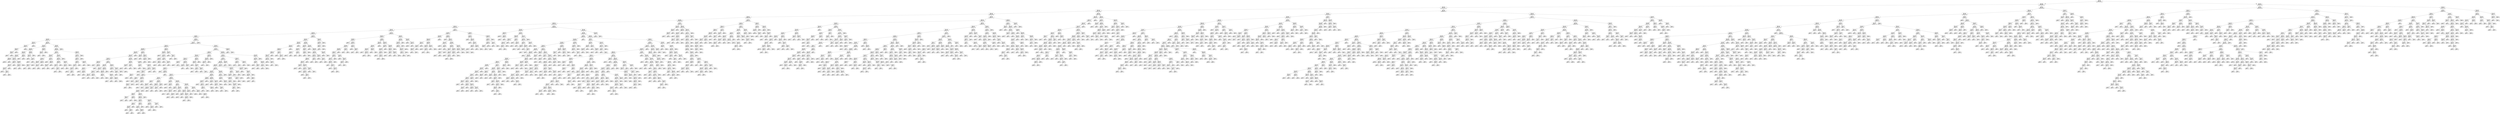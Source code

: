 digraph Tree {
node [shape=box] ;
0 [label="X[6] <= 0.5\ngini = 0.641\nsamples = 6804\nvalue = [1720, 3149, 1935]"] ;
1 [label="X[32] <= 0.5\ngini = 0.656\nsamples = 5352\nvalue = [1438, 2209, 1705]"] ;
0 -> 1 [labeldistance=2.5, labelangle=45, headlabel="True"] ;
2 [label="X[19] <= 0.5\ngini = 0.647\nsamples = 4329\nvalue = [1193, 1940, 1196]"] ;
1 -> 2 ;
3 [label="X[25] <= 0.5\ngini = 0.661\nsamples = 2895\nvalue = [831, 1139, 925]"] ;
2 -> 3 ;
4 [label="X[45] <= 0.5\ngini = 0.664\nsamples = 2646\nvalue = [784, 970, 892]"] ;
3 -> 4 ;
5 [label="X[30] <= 0.5\ngini = 0.661\nsamples = 2005\nvalue = [630, 793, 582]"] ;
4 -> 5 ;
6 [label="X[51] <= 0.5\ngini = 0.664\nsamples = 1849\nvalue = [596, 690, 563]"] ;
5 -> 6 ;
7 [label="X[35] <= 3.5\ngini = 0.662\nsamples = 1739\nvalue = [574, 668, 497]"] ;
6 -> 7 ;
8 [label="X[46] <= 0.5\ngini = 0.646\nsamples = 1045\nvalue = [375, 439, 231]"] ;
7 -> 8 ;
9 [label="X[13] <= 0.5\ngini = 0.637\nsamples = 932\nvalue = [341, 405, 186]"] ;
8 -> 9 ;
10 [label="X[20] <= 0.5\ngini = 0.645\nsamples = 786\nvalue = [295, 322, 169]"] ;
9 -> 10 ;
11 [label="X[9] <= 2.5\ngini = 0.65\nsamples = 671\nvalue = [260, 258, 153]"] ;
10 -> 11 ;
12 [label="X[2] <= 0.5\ngini = 0.649\nsamples = 152\nvalue = [67, 41, 44]"] ;
11 -> 12 ;
13 [label="X[15] <= 1.5\ngini = 0.444\nsamples = 18\nvalue = [6, 0, 12]"] ;
12 -> 13 ;
14 [label="X[21] <= 5.0\ngini = 0.32\nsamples = 15\nvalue = [3, 0, 12]"] ;
13 -> 14 ;
15 [label="X[47] <= 4.5\ngini = 0.49\nsamples = 7\nvalue = [3, 0, 4]"] ;
14 -> 15 ;
16 [label="X[29] <= 1.0\ngini = 0.375\nsamples = 4\nvalue = [3, 0, 1]"] ;
15 -> 16 ;
17 [label="gini = 0.0\nsamples = 1\nvalue = [0, 0, 1]"] ;
16 -> 17 ;
18 [label="gini = 0.0\nsamples = 3\nvalue = [3, 0, 0]"] ;
16 -> 18 ;
19 [label="gini = 0.0\nsamples = 3\nvalue = [0, 0, 3]"] ;
15 -> 19 ;
20 [label="gini = 0.0\nsamples = 8\nvalue = [0, 0, 8]"] ;
14 -> 20 ;
21 [label="gini = 0.0\nsamples = 3\nvalue = [3, 0, 0]"] ;
13 -> 21 ;
22 [label="X[43] <= 0.5\ngini = 0.642\nsamples = 134\nvalue = [61, 41, 32]"] ;
12 -> 22 ;
23 [label="X[28] <= 4.5\ngini = 0.573\nsamples = 62\nvalue = [36, 15, 11]"] ;
22 -> 23 ;
24 [label="X[14] <= 0.5\ngini = 0.504\nsamples = 55\nvalue = [36, 13, 6]"] ;
23 -> 24 ;
25 [label="X[47] <= 9.5\ngini = 0.443\nsamples = 46\nvalue = [33, 8, 5]"] ;
24 -> 25 ;
26 [label="X[15] <= 0.5\ngini = 0.383\nsamples = 43\nvalue = [33, 6, 4]"] ;
25 -> 26 ;
27 [label="X[48] <= 0.5\ngini = 0.095\nsamples = 20\nvalue = [19, 0, 1]"] ;
26 -> 27 ;
28 [label="gini = 0.0\nsamples = 19\nvalue = [19, 0, 0]"] ;
27 -> 28 ;
29 [label="gini = 0.0\nsamples = 1\nvalue = [0, 0, 1]"] ;
27 -> 29 ;
30 [label="X[21] <= 5.5\ngini = 0.544\nsamples = 23\nvalue = [14, 6, 3]"] ;
26 -> 30 ;
31 [label="X[41] <= 3.0\ngini = 0.357\nsamples = 14\nvalue = [11, 1, 2]"] ;
30 -> 31 ;
32 [label="X[49] <= 0.5\ngini = 0.26\nsamples = 13\nvalue = [11, 0, 2]"] ;
31 -> 32 ;
33 [label="X[44] <= 0.5\ngini = 0.153\nsamples = 12\nvalue = [11, 0, 1]"] ;
32 -> 33 ;
34 [label="gini = 0.0\nsamples = 10\nvalue = [10, 0, 0]"] ;
33 -> 34 ;
35 [label="X[3] <= 2.0\ngini = 0.5\nsamples = 2\nvalue = [1, 0, 1]"] ;
33 -> 35 ;
36 [label="gini = 0.0\nsamples = 1\nvalue = [1, 0, 0]"] ;
35 -> 36 ;
37 [label="gini = 0.0\nsamples = 1\nvalue = [0, 0, 1]"] ;
35 -> 37 ;
38 [label="gini = 0.0\nsamples = 1\nvalue = [0, 0, 1]"] ;
32 -> 38 ;
39 [label="gini = 0.0\nsamples = 1\nvalue = [0, 1, 0]"] ;
31 -> 39 ;
40 [label="X[21] <= 9.5\ngini = 0.568\nsamples = 9\nvalue = [3, 5, 1]"] ;
30 -> 40 ;
41 [label="X[26] <= 22.5\ngini = 0.278\nsamples = 6\nvalue = [0, 5, 1]"] ;
40 -> 41 ;
42 [label="gini = 0.0\nsamples = 5\nvalue = [0, 5, 0]"] ;
41 -> 42 ;
43 [label="gini = 0.0\nsamples = 1\nvalue = [0, 0, 1]"] ;
41 -> 43 ;
44 [label="gini = 0.0\nsamples = 3\nvalue = [3, 0, 0]"] ;
40 -> 44 ;
45 [label="X[35] <= 1.5\ngini = 0.444\nsamples = 3\nvalue = [0, 2, 1]"] ;
25 -> 45 ;
46 [label="gini = 0.0\nsamples = 1\nvalue = [0, 0, 1]"] ;
45 -> 46 ;
47 [label="gini = 0.0\nsamples = 2\nvalue = [0, 2, 0]"] ;
45 -> 47 ;
48 [label="X[35] <= 2.5\ngini = 0.568\nsamples = 9\nvalue = [3, 5, 1]"] ;
24 -> 48 ;
49 [label="X[28] <= 2.5\ngini = 0.449\nsamples = 7\nvalue = [1, 5, 1]"] ;
48 -> 49 ;
50 [label="gini = 0.0\nsamples = 5\nvalue = [0, 5, 0]"] ;
49 -> 50 ;
51 [label="X[17] <= 0.5\ngini = 0.5\nsamples = 2\nvalue = [1, 0, 1]"] ;
49 -> 51 ;
52 [label="gini = 0.0\nsamples = 1\nvalue = [0, 0, 1]"] ;
51 -> 52 ;
53 [label="gini = 0.0\nsamples = 1\nvalue = [1, 0, 0]"] ;
51 -> 53 ;
54 [label="gini = 0.0\nsamples = 2\nvalue = [2, 0, 0]"] ;
48 -> 54 ;
55 [label="X[28] <= 5.5\ngini = 0.408\nsamples = 7\nvalue = [0, 2, 5]"] ;
23 -> 55 ;
56 [label="X[2] <= 1.5\ngini = 0.444\nsamples = 3\nvalue = [0, 2, 1]"] ;
55 -> 56 ;
57 [label="gini = 0.0\nsamples = 1\nvalue = [0, 0, 1]"] ;
56 -> 57 ;
58 [label="gini = 0.0\nsamples = 2\nvalue = [0, 2, 0]"] ;
56 -> 58 ;
59 [label="gini = 0.0\nsamples = 4\nvalue = [0, 0, 4]"] ;
55 -> 59 ;
60 [label="X[2] <= 6.5\ngini = 0.664\nsamples = 72\nvalue = [25, 26, 21]"] ;
22 -> 60 ;
61 [label="X[43] <= 1.5\ngini = 0.664\nsamples = 69\nvalue = [22, 26, 21]"] ;
60 -> 61 ;
62 [label="X[27] <= 3.5\ngini = 0.64\nsamples = 48\nvalue = [11, 22, 15]"] ;
61 -> 62 ;
63 [label="X[26] <= 14.5\ngini = 0.607\nsamples = 26\nvalue = [4, 9, 13]"] ;
62 -> 63 ;
64 [label="X[47] <= 2.5\ngini = 0.539\nsamples = 16\nvalue = [3, 3, 10]"] ;
63 -> 64 ;
65 [label="X[29] <= 2.5\ngini = 0.56\nsamples = 5\nvalue = [1, 3, 1]"] ;
64 -> 65 ;
66 [label="X[35] <= 2.5\ngini = 0.5\nsamples = 2\nvalue = [1, 0, 1]"] ;
65 -> 66 ;
67 [label="gini = 0.0\nsamples = 1\nvalue = [1, 0, 0]"] ;
66 -> 67 ;
68 [label="gini = 0.0\nsamples = 1\nvalue = [0, 0, 1]"] ;
66 -> 68 ;
69 [label="gini = 0.0\nsamples = 3\nvalue = [0, 3, 0]"] ;
65 -> 69 ;
70 [label="X[27] <= 1.5\ngini = 0.298\nsamples = 11\nvalue = [2, 0, 9]"] ;
64 -> 70 ;
71 [label="X[41] <= 1.5\ngini = 0.444\nsamples = 3\nvalue = [2, 0, 1]"] ;
70 -> 71 ;
72 [label="gini = 0.0\nsamples = 2\nvalue = [2, 0, 0]"] ;
71 -> 72 ;
73 [label="gini = 0.0\nsamples = 1\nvalue = [0, 0, 1]"] ;
71 -> 73 ;
74 [label="gini = 0.0\nsamples = 8\nvalue = [0, 0, 8]"] ;
70 -> 74 ;
75 [label="X[47] <= 1.5\ngini = 0.54\nsamples = 10\nvalue = [1, 6, 3]"] ;
63 -> 75 ;
76 [label="gini = 0.0\nsamples = 2\nvalue = [0, 0, 2]"] ;
75 -> 76 ;
77 [label="X[29] <= 4.5\ngini = 0.406\nsamples = 8\nvalue = [1, 6, 1]"] ;
75 -> 77 ;
78 [label="X[26] <= 19.5\ngini = 0.245\nsamples = 7\nvalue = [0, 6, 1]"] ;
77 -> 78 ;
79 [label="gini = 0.0\nsamples = 6\nvalue = [0, 6, 0]"] ;
78 -> 79 ;
80 [label="gini = 0.0\nsamples = 1\nvalue = [0, 0, 1]"] ;
78 -> 80 ;
81 [label="gini = 0.0\nsamples = 1\nvalue = [1, 0, 0]"] ;
77 -> 81 ;
82 [label="X[21] <= 9.0\ngini = 0.541\nsamples = 22\nvalue = [7, 13, 2]"] ;
62 -> 82 ;
83 [label="X[35] <= 2.5\ngini = 0.476\nsamples = 19\nvalue = [4, 13, 2]"] ;
82 -> 83 ;
84 [label="X[48] <= 0.5\ngini = 0.245\nsamples = 14\nvalue = [2, 12, 0]"] ;
83 -> 84 ;
85 [label="X[23] <= 0.5\ngini = 0.142\nsamples = 13\nvalue = [1, 12, 0]"] ;
84 -> 85 ;
86 [label="gini = 0.0\nsamples = 11\nvalue = [0, 11, 0]"] ;
85 -> 86 ;
87 [label="X[14] <= 0.5\ngini = 0.5\nsamples = 2\nvalue = [1, 1, 0]"] ;
85 -> 87 ;
88 [label="gini = 0.0\nsamples = 1\nvalue = [1, 0, 0]"] ;
87 -> 88 ;
89 [label="gini = 0.0\nsamples = 1\nvalue = [0, 1, 0]"] ;
87 -> 89 ;
90 [label="gini = 0.0\nsamples = 1\nvalue = [1, 0, 0]"] ;
84 -> 90 ;
91 [label="X[15] <= 0.5\ngini = 0.64\nsamples = 5\nvalue = [2, 1, 2]"] ;
83 -> 91 ;
92 [label="X[41] <= 1.5\ngini = 0.444\nsamples = 3\nvalue = [2, 1, 0]"] ;
91 -> 92 ;
93 [label="gini = 0.0\nsamples = 2\nvalue = [2, 0, 0]"] ;
92 -> 93 ;
94 [label="gini = 0.0\nsamples = 1\nvalue = [0, 1, 0]"] ;
92 -> 94 ;
95 [label="gini = 0.0\nsamples = 2\nvalue = [0, 0, 2]"] ;
91 -> 95 ;
96 [label="gini = 0.0\nsamples = 3\nvalue = [3, 0, 0]"] ;
82 -> 96 ;
97 [label="X[43] <= 3.5\ngini = 0.608\nsamples = 21\nvalue = [11, 4, 6]"] ;
61 -> 97 ;
98 [label="X[47] <= 9.5\ngini = 0.576\nsamples = 19\nvalue = [11, 4, 4]"] ;
97 -> 98 ;
99 [label="X[23] <= 0.5\ngini = 0.512\nsamples = 17\nvalue = [11, 4, 2]"] ;
98 -> 99 ;
100 [label="X[16] <= 0.5\ngini = 0.337\nsamples = 14\nvalue = [11, 3, 0]"] ;
99 -> 100 ;
101 [label="X[27] <= 8.5\ngini = 0.26\nsamples = 13\nvalue = [11, 2, 0]"] ;
100 -> 101 ;
102 [label="X[42] <= 0.5\ngini = 0.153\nsamples = 12\nvalue = [11, 1, 0]"] ;
101 -> 102 ;
103 [label="gini = 0.0\nsamples = 10\nvalue = [10, 0, 0]"] ;
102 -> 103 ;
104 [label="X[15] <= 1.0\ngini = 0.5\nsamples = 2\nvalue = [1, 1, 0]"] ;
102 -> 104 ;
105 [label="gini = 0.0\nsamples = 1\nvalue = [1, 0, 0]"] ;
104 -> 105 ;
106 [label="gini = 0.0\nsamples = 1\nvalue = [0, 1, 0]"] ;
104 -> 106 ;
107 [label="gini = 0.0\nsamples = 1\nvalue = [0, 1, 0]"] ;
101 -> 107 ;
108 [label="gini = 0.0\nsamples = 1\nvalue = [0, 1, 0]"] ;
100 -> 108 ;
109 [label="X[27] <= 3.5\ngini = 0.444\nsamples = 3\nvalue = [0, 1, 2]"] ;
99 -> 109 ;
110 [label="gini = 0.0\nsamples = 1\nvalue = [0, 1, 0]"] ;
109 -> 110 ;
111 [label="gini = 0.0\nsamples = 2\nvalue = [0, 0, 2]"] ;
109 -> 111 ;
112 [label="gini = 0.0\nsamples = 2\nvalue = [0, 0, 2]"] ;
98 -> 112 ;
113 [label="gini = 0.0\nsamples = 2\nvalue = [0, 0, 2]"] ;
97 -> 113 ;
114 [label="gini = 0.0\nsamples = 3\nvalue = [3, 0, 0]"] ;
60 -> 114 ;
115 [label="X[44] <= 1.5\ngini = 0.643\nsamples = 519\nvalue = [193, 217, 109]"] ;
11 -> 115 ;
116 [label="X[1] <= 4.5\ngini = 0.64\nsamples = 514\nvalue = [193, 217, 104]"] ;
115 -> 116 ;
117 [label="X[44] <= 0.5\ngini = 0.601\nsamples = 166\nvalue = [52, 87, 27]"] ;
116 -> 117 ;
118 [label="X[26] <= 19.5\ngini = 0.565\nsamples = 137\nvalue = [37, 80, 20]"] ;
117 -> 118 ;
119 [label="X[47] <= 10.5\ngini = 0.531\nsamples = 124\nvalue = [29, 78, 17]"] ;
118 -> 119 ;
120 [label="X[0] <= 14.5\ngini = 0.514\nsamples = 120\nvalue = [25, 78, 17]"] ;
119 -> 120 ;
121 [label="X[1] <= 2.5\ngini = 0.438\nsamples = 89\nvalue = [17, 64, 8]"] ;
120 -> 121 ;
122 [label="X[21] <= 0.5\ngini = 0.185\nsamples = 29\nvalue = [0, 26, 3]"] ;
121 -> 122 ;
123 [label="gini = 0.0\nsamples = 1\nvalue = [0, 0, 1]"] ;
122 -> 123 ;
124 [label="X[42] <= 2.5\ngini = 0.133\nsamples = 28\nvalue = [0, 26, 2]"] ;
122 -> 124 ;
125 [label="X[3] <= 2.5\ngini = 0.071\nsamples = 27\nvalue = [0, 26, 1]"] ;
124 -> 125 ;
126 [label="gini = 0.0\nsamples = 23\nvalue = [0, 23, 0]"] ;
125 -> 126 ;
127 [label="X[22] <= 0.5\ngini = 0.375\nsamples = 4\nvalue = [0, 3, 1]"] ;
125 -> 127 ;
128 [label="gini = 0.0\nsamples = 1\nvalue = [0, 0, 1]"] ;
127 -> 128 ;
129 [label="gini = 0.0\nsamples = 3\nvalue = [0, 3, 0]"] ;
127 -> 129 ;
130 [label="gini = 0.0\nsamples = 1\nvalue = [0, 0, 1]"] ;
124 -> 130 ;
131 [label="X[2] <= 2.5\ngini = 0.512\nsamples = 60\nvalue = [17, 38, 5]"] ;
121 -> 131 ;
132 [label="X[47] <= 4.5\ngini = 0.586\nsamples = 36\nvalue = [14, 18, 4]"] ;
131 -> 132 ;
133 [label="X[38] <= 0.5\ngini = 0.415\nsamples = 17\nvalue = [5, 12, 0]"] ;
132 -> 133 ;
134 [label="X[17] <= 2.5\ngini = 0.32\nsamples = 15\nvalue = [3, 12, 0]"] ;
133 -> 134 ;
135 [label="X[43] <= 1.5\ngini = 0.153\nsamples = 12\nvalue = [1, 11, 0]"] ;
134 -> 135 ;
136 [label="gini = 0.0\nsamples = 11\nvalue = [0, 11, 0]"] ;
135 -> 136 ;
137 [label="gini = 0.0\nsamples = 1\nvalue = [1, 0, 0]"] ;
135 -> 137 ;
138 [label="X[48] <= 0.5\ngini = 0.444\nsamples = 3\nvalue = [2, 1, 0]"] ;
134 -> 138 ;
139 [label="gini = 0.0\nsamples = 2\nvalue = [2, 0, 0]"] ;
138 -> 139 ;
140 [label="gini = 0.0\nsamples = 1\nvalue = [0, 1, 0]"] ;
138 -> 140 ;
141 [label="gini = 0.0\nsamples = 2\nvalue = [2, 0, 0]"] ;
133 -> 141 ;
142 [label="X[48] <= 0.5\ngini = 0.632\nsamples = 19\nvalue = [9, 6, 4]"] ;
132 -> 142 ;
143 [label="X[29] <= 1.5\ngini = 0.658\nsamples = 15\nvalue = [5, 6, 4]"] ;
142 -> 143 ;
144 [label="X[28] <= 1.5\ngini = 0.408\nsamples = 7\nvalue = [0, 5, 2]"] ;
143 -> 144 ;
145 [label="gini = 0.0\nsamples = 5\nvalue = [0, 5, 0]"] ;
144 -> 145 ;
146 [label="gini = 0.0\nsamples = 2\nvalue = [0, 0, 2]"] ;
144 -> 146 ;
147 [label="X[35] <= 1.5\ngini = 0.531\nsamples = 8\nvalue = [5, 1, 2]"] ;
143 -> 147 ;
148 [label="X[40] <= 0.5\ngini = 0.5\nsamples = 2\nvalue = [0, 1, 1]"] ;
147 -> 148 ;
149 [label="gini = 0.0\nsamples = 1\nvalue = [0, 0, 1]"] ;
148 -> 149 ;
150 [label="gini = 0.0\nsamples = 1\nvalue = [0, 1, 0]"] ;
148 -> 150 ;
151 [label="X[27] <= 1.0\ngini = 0.278\nsamples = 6\nvalue = [5, 0, 1]"] ;
147 -> 151 ;
152 [label="gini = 0.0\nsamples = 1\nvalue = [0, 0, 1]"] ;
151 -> 152 ;
153 [label="gini = 0.0\nsamples = 5\nvalue = [5, 0, 0]"] ;
151 -> 153 ;
154 [label="gini = 0.0\nsamples = 4\nvalue = [4, 0, 0]"] ;
142 -> 154 ;
155 [label="X[43] <= 1.5\ngini = 0.288\nsamples = 24\nvalue = [3, 20, 1]"] ;
131 -> 155 ;
156 [label="X[29] <= 3.5\ngini = 0.105\nsamples = 18\nvalue = [0, 17, 1]"] ;
155 -> 156 ;
157 [label="gini = 0.0\nsamples = 16\nvalue = [0, 16, 0]"] ;
156 -> 157 ;
158 [label="X[15] <= 2.0\ngini = 0.5\nsamples = 2\nvalue = [0, 1, 1]"] ;
156 -> 158 ;
159 [label="gini = 0.0\nsamples = 1\nvalue = [0, 0, 1]"] ;
158 -> 159 ;
160 [label="gini = 0.0\nsamples = 1\nvalue = [0, 1, 0]"] ;
158 -> 160 ;
161 [label="X[21] <= 4.5\ngini = 0.5\nsamples = 6\nvalue = [3, 3, 0]"] ;
155 -> 161 ;
162 [label="gini = 0.0\nsamples = 3\nvalue = [0, 3, 0]"] ;
161 -> 162 ;
163 [label="gini = 0.0\nsamples = 3\nvalue = [3, 0, 0]"] ;
161 -> 163 ;
164 [label="X[17] <= 0.5\ngini = 0.645\nsamples = 31\nvalue = [8, 14, 9]"] ;
120 -> 164 ;
165 [label="X[43] <= 2.5\ngini = 0.494\nsamples = 9\nvalue = [1, 2, 6]"] ;
164 -> 165 ;
166 [label="X[47] <= 8.0\ngini = 0.245\nsamples = 7\nvalue = [0, 1, 6]"] ;
165 -> 166 ;
167 [label="gini = 0.0\nsamples = 6\nvalue = [0, 0, 6]"] ;
166 -> 167 ;
168 [label="gini = 0.0\nsamples = 1\nvalue = [0, 1, 0]"] ;
166 -> 168 ;
169 [label="X[16] <= 0.5\ngini = 0.5\nsamples = 2\nvalue = [1, 1, 0]"] ;
165 -> 169 ;
170 [label="gini = 0.0\nsamples = 1\nvalue = [1, 0, 0]"] ;
169 -> 170 ;
171 [label="gini = 0.0\nsamples = 1\nvalue = [0, 1, 0]"] ;
169 -> 171 ;
172 [label="X[0] <= 15.5\ngini = 0.583\nsamples = 22\nvalue = [7, 12, 3]"] ;
164 -> 172 ;
173 [label="X[41] <= 0.5\ngini = 0.375\nsamples = 4\nvalue = [3, 0, 1]"] ;
172 -> 173 ;
174 [label="gini = 0.0\nsamples = 1\nvalue = [0, 0, 1]"] ;
173 -> 174 ;
175 [label="gini = 0.0\nsamples = 3\nvalue = [3, 0, 0]"] ;
173 -> 175 ;
176 [label="X[42] <= 0.5\ngini = 0.494\nsamples = 18\nvalue = [4, 12, 2]"] ;
172 -> 176 ;
177 [label="X[17] <= 1.5\ngini = 0.32\nsamples = 15\nvalue = [3, 12, 0]"] ;
176 -> 177 ;
178 [label="gini = 0.0\nsamples = 8\nvalue = [0, 8, 0]"] ;
177 -> 178 ;
179 [label="X[35] <= 2.5\ngini = 0.49\nsamples = 7\nvalue = [3, 4, 0]"] ;
177 -> 179 ;
180 [label="X[15] <= 1.5\ngini = 0.375\nsamples = 4\nvalue = [3, 1, 0]"] ;
179 -> 180 ;
181 [label="gini = 0.0\nsamples = 3\nvalue = [3, 0, 0]"] ;
180 -> 181 ;
182 [label="gini = 0.0\nsamples = 1\nvalue = [0, 1, 0]"] ;
180 -> 182 ;
183 [label="gini = 0.0\nsamples = 3\nvalue = [0, 3, 0]"] ;
179 -> 183 ;
184 [label="X[3] <= 2.5\ngini = 0.444\nsamples = 3\nvalue = [1, 0, 2]"] ;
176 -> 184 ;
185 [label="gini = 0.0\nsamples = 2\nvalue = [0, 0, 2]"] ;
184 -> 185 ;
186 [label="gini = 0.0\nsamples = 1\nvalue = [1, 0, 0]"] ;
184 -> 186 ;
187 [label="gini = 0.0\nsamples = 4\nvalue = [4, 0, 0]"] ;
119 -> 187 ;
188 [label="X[2] <= 0.5\ngini = 0.544\nsamples = 13\nvalue = [8, 2, 3]"] ;
118 -> 188 ;
189 [label="X[3] <= 3.5\ngini = 0.444\nsamples = 3\nvalue = [0, 2, 1]"] ;
188 -> 189 ;
190 [label="gini = 0.0\nsamples = 2\nvalue = [0, 2, 0]"] ;
189 -> 190 ;
191 [label="gini = 0.0\nsamples = 1\nvalue = [0, 0, 1]"] ;
189 -> 191 ;
192 [label="X[42] <= 0.5\ngini = 0.32\nsamples = 10\nvalue = [8, 0, 2]"] ;
188 -> 192 ;
193 [label="X[17] <= 3.0\ngini = 0.198\nsamples = 9\nvalue = [8, 0, 1]"] ;
192 -> 193 ;
194 [label="gini = 0.0\nsamples = 8\nvalue = [8, 0, 0]"] ;
193 -> 194 ;
195 [label="gini = 0.0\nsamples = 1\nvalue = [0, 0, 1]"] ;
193 -> 195 ;
196 [label="gini = 0.0\nsamples = 1\nvalue = [0, 0, 1]"] ;
192 -> 196 ;
197 [label="X[43] <= 1.5\ngini = 0.616\nsamples = 29\nvalue = [15, 7, 7]"] ;
117 -> 197 ;
198 [label="X[35] <= 0.5\ngini = 0.544\nsamples = 23\nvalue = [14, 3, 6]"] ;
197 -> 198 ;
199 [label="gini = 0.0\nsamples = 2\nvalue = [0, 2, 0]"] ;
198 -> 199 ;
200 [label="X[21] <= 5.5\ngini = 0.472\nsamples = 21\nvalue = [14, 1, 6]"] ;
198 -> 200 ;
201 [label="X[2] <= 2.5\ngini = 0.305\nsamples = 16\nvalue = [13, 0, 3]"] ;
200 -> 201 ;
202 [label="gini = 0.0\nsamples = 10\nvalue = [10, 0, 0]"] ;
201 -> 202 ;
203 [label="X[43] <= 0.5\ngini = 0.5\nsamples = 6\nvalue = [3, 0, 3]"] ;
201 -> 203 ;
204 [label="gini = 0.0\nsamples = 3\nvalue = [0, 0, 3]"] ;
203 -> 204 ;
205 [label="gini = 0.0\nsamples = 3\nvalue = [3, 0, 0]"] ;
203 -> 205 ;
206 [label="X[2] <= 2.5\ngini = 0.56\nsamples = 5\nvalue = [1, 1, 3]"] ;
200 -> 206 ;
207 [label="gini = 0.0\nsamples = 3\nvalue = [0, 0, 3]"] ;
206 -> 207 ;
208 [label="X[27] <= 6.5\ngini = 0.5\nsamples = 2\nvalue = [1, 1, 0]"] ;
206 -> 208 ;
209 [label="gini = 0.0\nsamples = 1\nvalue = [0, 1, 0]"] ;
208 -> 209 ;
210 [label="gini = 0.0\nsamples = 1\nvalue = [1, 0, 0]"] ;
208 -> 210 ;
211 [label="X[47] <= 5.5\ngini = 0.5\nsamples = 6\nvalue = [1, 4, 1]"] ;
197 -> 211 ;
212 [label="gini = 0.0\nsamples = 4\nvalue = [0, 4, 0]"] ;
211 -> 212 ;
213 [label="X[15] <= 1.0\ngini = 0.5\nsamples = 2\nvalue = [1, 0, 1]"] ;
211 -> 213 ;
214 [label="gini = 0.0\nsamples = 1\nvalue = [1, 0, 0]"] ;
213 -> 214 ;
215 [label="gini = 0.0\nsamples = 1\nvalue = [0, 0, 1]"] ;
213 -> 215 ;
216 [label="X[9] <= 11.5\ngini = 0.647\nsamples = 348\nvalue = [141, 130, 77]"] ;
116 -> 216 ;
217 [label="X[27] <= 1.5\ngini = 0.647\nsamples = 340\nvalue = [141, 123, 76]"] ;
216 -> 217 ;
218 [label="X[3] <= 2.5\ngini = 0.648\nsamples = 64\nvalue = [16, 28, 20]"] ;
217 -> 218 ;
219 [label="X[26] <= 14.5\ngini = 0.616\nsamples = 49\nvalue = [14, 25, 10]"] ;
218 -> 219 ;
220 [label="X[47] <= 1.5\ngini = 0.561\nsamples = 32\nvalue = [5, 19, 8]"] ;
219 -> 220 ;
221 [label="X[41] <= 0.5\ngini = 0.48\nsamples = 5\nvalue = [2, 0, 3]"] ;
220 -> 221 ;
222 [label="gini = 0.0\nsamples = 2\nvalue = [2, 0, 0]"] ;
221 -> 222 ;
223 [label="gini = 0.0\nsamples = 3\nvalue = [0, 0, 3]"] ;
221 -> 223 ;
224 [label="X[12] <= 0.5\ngini = 0.458\nsamples = 27\nvalue = [3, 19, 5]"] ;
220 -> 224 ;
225 [label="X[14] <= 2.0\ngini = 0.39\nsamples = 25\nvalue = [2, 19, 4]"] ;
224 -> 225 ;
226 [label="X[26] <= 6.0\ngini = 0.344\nsamples = 24\nvalue = [1, 19, 4]"] ;
225 -> 226 ;
227 [label="gini = 0.0\nsamples = 1\nvalue = [0, 0, 1]"] ;
226 -> 227 ;
228 [label="X[43] <= 2.5\ngini = 0.299\nsamples = 23\nvalue = [1, 19, 3]"] ;
226 -> 228 ;
229 [label="X[0] <= 6.0\ngini = 0.244\nsamples = 22\nvalue = [1, 19, 2]"] ;
228 -> 229 ;
230 [label="X[0] <= 3.5\ngini = 0.5\nsamples = 2\nvalue = [0, 1, 1]"] ;
229 -> 230 ;
231 [label="gini = 0.0\nsamples = 1\nvalue = [0, 1, 0]"] ;
230 -> 231 ;
232 [label="gini = 0.0\nsamples = 1\nvalue = [0, 0, 1]"] ;
230 -> 232 ;
233 [label="X[48] <= 0.5\ngini = 0.185\nsamples = 20\nvalue = [1, 18, 1]"] ;
229 -> 233 ;
234 [label="X[28] <= 0.5\ngini = 0.111\nsamples = 17\nvalue = [0, 16, 1]"] ;
233 -> 234 ;
235 [label="X[29] <= 2.0\ngini = 0.444\nsamples = 3\nvalue = [0, 2, 1]"] ;
234 -> 235 ;
236 [label="gini = 0.0\nsamples = 1\nvalue = [0, 0, 1]"] ;
235 -> 236 ;
237 [label="gini = 0.0\nsamples = 2\nvalue = [0, 2, 0]"] ;
235 -> 237 ;
238 [label="gini = 0.0\nsamples = 14\nvalue = [0, 14, 0]"] ;
234 -> 238 ;
239 [label="X[0] <= 14.5\ngini = 0.444\nsamples = 3\nvalue = [1, 2, 0]"] ;
233 -> 239 ;
240 [label="gini = 0.0\nsamples = 1\nvalue = [1, 0, 0]"] ;
239 -> 240 ;
241 [label="gini = 0.0\nsamples = 2\nvalue = [0, 2, 0]"] ;
239 -> 241 ;
242 [label="gini = 0.0\nsamples = 1\nvalue = [0, 0, 1]"] ;
228 -> 242 ;
243 [label="gini = 0.0\nsamples = 1\nvalue = [1, 0, 0]"] ;
225 -> 243 ;
244 [label="X[43] <= 0.5\ngini = 0.5\nsamples = 2\nvalue = [1, 0, 1]"] ;
224 -> 244 ;
245 [label="gini = 0.0\nsamples = 1\nvalue = [0, 0, 1]"] ;
244 -> 245 ;
246 [label="gini = 0.0\nsamples = 1\nvalue = [1, 0, 0]"] ;
244 -> 246 ;
247 [label="X[29] <= 2.5\ngini = 0.581\nsamples = 17\nvalue = [9, 6, 2]"] ;
219 -> 247 ;
248 [label="X[21] <= 5.0\ngini = 0.611\nsamples = 12\nvalue = [4, 6, 2]"] ;
247 -> 248 ;
249 [label="gini = 0.0\nsamples = 5\nvalue = [0, 5, 0]"] ;
248 -> 249 ;
250 [label="X[14] <= 0.5\ngini = 0.571\nsamples = 7\nvalue = [4, 1, 2]"] ;
248 -> 250 ;
251 [label="X[0] <= 7.5\ngini = 0.32\nsamples = 5\nvalue = [4, 0, 1]"] ;
250 -> 251 ;
252 [label="gini = 0.0\nsamples = 1\nvalue = [0, 0, 1]"] ;
251 -> 252 ;
253 [label="gini = 0.0\nsamples = 4\nvalue = [4, 0, 0]"] ;
251 -> 253 ;
254 [label="X[28] <= 2.0\ngini = 0.5\nsamples = 2\nvalue = [0, 1, 1]"] ;
250 -> 254 ;
255 [label="gini = 0.0\nsamples = 1\nvalue = [0, 0, 1]"] ;
254 -> 255 ;
256 [label="gini = 0.0\nsamples = 1\nvalue = [0, 1, 0]"] ;
254 -> 256 ;
257 [label="gini = 0.0\nsamples = 5\nvalue = [5, 0, 0]"] ;
247 -> 257 ;
258 [label="X[12] <= 0.5\ngini = 0.498\nsamples = 15\nvalue = [2, 3, 10]"] ;
218 -> 258 ;
259 [label="X[28] <= 5.0\ngini = 0.355\nsamples = 13\nvalue = [0, 3, 10]"] ;
258 -> 259 ;
260 [label="X[1] <= 10.5\ngini = 0.165\nsamples = 11\nvalue = [0, 1, 10]"] ;
259 -> 260 ;
261 [label="gini = 0.0\nsamples = 10\nvalue = [0, 0, 10]"] ;
260 -> 261 ;
262 [label="gini = 0.0\nsamples = 1\nvalue = [0, 1, 0]"] ;
260 -> 262 ;
263 [label="gini = 0.0\nsamples = 2\nvalue = [0, 2, 0]"] ;
259 -> 263 ;
264 [label="gini = 0.0\nsamples = 2\nvalue = [2, 0, 0]"] ;
258 -> 264 ;
265 [label="X[23] <= 0.5\ngini = 0.635\nsamples = 276\nvalue = [125, 95, 56]"] ;
217 -> 265 ;
266 [label="X[47] <= 8.5\ngini = 0.624\nsamples = 257\nvalue = [122, 88, 47]"] ;
265 -> 266 ;
267 [label="X[3] <= 4.5\ngini = 0.629\nsamples = 243\nvalue = [111, 87, 45]"] ;
266 -> 267 ;
268 [label="X[3] <= 3.5\ngini = 0.629\nsamples = 234\nvalue = [109, 80, 45]"] ;
267 -> 268 ;
269 [label="X[47] <= 7.5\ngini = 0.633\nsamples = 216\nvalue = [96, 79, 41]"] ;
268 -> 269 ;
270 [label="X[17] <= 2.5\ngini = 0.624\nsamples = 201\nvalue = [94, 71, 36]"] ;
269 -> 270 ;
271 [label="X[2] <= 3.5\ngini = 0.621\nsamples = 175\nvalue = [86, 56, 33]"] ;
270 -> 271 ;
272 [label="X[41] <= 0.5\ngini = 0.645\nsamples = 131\nvalue = [58, 42, 31]"] ;
271 -> 272 ;
273 [label="X[0] <= 7.5\ngini = 0.574\nsamples = 64\nvalue = [37, 16, 11]"] ;
272 -> 273 ;
274 [label="X[1] <= 7.0\ngini = 0.408\nsamples = 7\nvalue = [2, 5, 0]"] ;
273 -> 274 ;
275 [label="X[44] <= 0.5\ngini = 0.444\nsamples = 3\nvalue = [2, 1, 0]"] ;
274 -> 275 ;
276 [label="gini = 0.0\nsamples = 2\nvalue = [2, 0, 0]"] ;
275 -> 276 ;
277 [label="gini = 0.0\nsamples = 1\nvalue = [0, 1, 0]"] ;
275 -> 277 ;
278 [label="gini = 0.0\nsamples = 4\nvalue = [0, 4, 0]"] ;
274 -> 278 ;
279 [label="X[43] <= 2.5\ngini = 0.548\nsamples = 57\nvalue = [35, 11, 11]"] ;
273 -> 279 ;
280 [label="X[28] <= 6.0\ngini = 0.512\nsamples = 52\nvalue = [34, 10, 8]"] ;
279 -> 280 ;
281 [label="X[27] <= 5.5\ngini = 0.486\nsamples = 50\nvalue = [34, 9, 7]"] ;
280 -> 281 ;
282 [label="X[21] <= 3.5\ngini = 0.543\nsamples = 42\nvalue = [26, 9, 7]"] ;
281 -> 282 ;
283 [label="X[28] <= 0.5\ngini = 0.531\nsamples = 8\nvalue = [2, 5, 1]"] ;
282 -> 283 ;
284 [label="X[26] <= 14.5\ngini = 0.5\nsamples = 2\nvalue = [1, 0, 1]"] ;
283 -> 284 ;
285 [label="gini = 0.0\nsamples = 1\nvalue = [1, 0, 0]"] ;
284 -> 285 ;
286 [label="gini = 0.0\nsamples = 1\nvalue = [0, 0, 1]"] ;
284 -> 286 ;
287 [label="X[0] <= 9.5\ngini = 0.278\nsamples = 6\nvalue = [1, 5, 0]"] ;
283 -> 287 ;
288 [label="gini = 0.0\nsamples = 1\nvalue = [1, 0, 0]"] ;
287 -> 288 ;
289 [label="gini = 0.0\nsamples = 5\nvalue = [0, 5, 0]"] ;
287 -> 289 ;
290 [label="X[47] <= 6.5\ngini = 0.457\nsamples = 34\nvalue = [24, 4, 6]"] ;
282 -> 290 ;
291 [label="X[26] <= 13.5\ngini = 0.43\nsamples = 33\nvalue = [24, 3, 6]"] ;
290 -> 291 ;
292 [label="X[27] <= 3.5\ngini = 0.57\nsamples = 16\nvalue = [9, 2, 5]"] ;
291 -> 292 ;
293 [label="X[15] <= 3.5\ngini = 0.32\nsamples = 10\nvalue = [8, 0, 2]"] ;
292 -> 293 ;
294 [label="X[9] <= 6.5\ngini = 0.198\nsamples = 9\nvalue = [8, 0, 1]"] ;
293 -> 294 ;
295 [label="gini = 0.0\nsamples = 7\nvalue = [7, 0, 0]"] ;
294 -> 295 ;
296 [label="X[16] <= 0.5\ngini = 0.5\nsamples = 2\nvalue = [1, 0, 1]"] ;
294 -> 296 ;
297 [label="gini = 0.0\nsamples = 1\nvalue = [0, 0, 1]"] ;
296 -> 297 ;
298 [label="gini = 0.0\nsamples = 1\nvalue = [1, 0, 0]"] ;
296 -> 298 ;
299 [label="gini = 0.0\nsamples = 1\nvalue = [0, 0, 1]"] ;
293 -> 299 ;
300 [label="X[39] <= 0.5\ngini = 0.611\nsamples = 6\nvalue = [1, 2, 3]"] ;
292 -> 300 ;
301 [label="X[2] <= 0.5\ngini = 0.48\nsamples = 5\nvalue = [0, 2, 3]"] ;
300 -> 301 ;
302 [label="gini = 0.0\nsamples = 2\nvalue = [0, 0, 2]"] ;
301 -> 302 ;
303 [label="X[48] <= 0.5\ngini = 0.444\nsamples = 3\nvalue = [0, 2, 1]"] ;
301 -> 303 ;
304 [label="gini = 0.0\nsamples = 2\nvalue = [0, 2, 0]"] ;
303 -> 304 ;
305 [label="gini = 0.0\nsamples = 1\nvalue = [0, 0, 1]"] ;
303 -> 305 ;
306 [label="gini = 0.0\nsamples = 1\nvalue = [1, 0, 0]"] ;
300 -> 306 ;
307 [label="X[14] <= 0.5\ngini = 0.215\nsamples = 17\nvalue = [15, 1, 1]"] ;
291 -> 307 ;
308 [label="X[21] <= 8.5\ngini = 0.124\nsamples = 15\nvalue = [14, 0, 1]"] ;
307 -> 308 ;
309 [label="gini = 0.0\nsamples = 12\nvalue = [12, 0, 0]"] ;
308 -> 309 ;
310 [label="X[47] <= 3.5\ngini = 0.444\nsamples = 3\nvalue = [2, 0, 1]"] ;
308 -> 310 ;
311 [label="gini = 0.0\nsamples = 1\nvalue = [0, 0, 1]"] ;
310 -> 311 ;
312 [label="gini = 0.0\nsamples = 2\nvalue = [2, 0, 0]"] ;
310 -> 312 ;
313 [label="X[26] <= 18.5\ngini = 0.5\nsamples = 2\nvalue = [1, 1, 0]"] ;
307 -> 313 ;
314 [label="gini = 0.0\nsamples = 1\nvalue = [0, 1, 0]"] ;
313 -> 314 ;
315 [label="gini = 0.0\nsamples = 1\nvalue = [1, 0, 0]"] ;
313 -> 315 ;
316 [label="gini = 0.0\nsamples = 1\nvalue = [0, 1, 0]"] ;
290 -> 316 ;
317 [label="gini = 0.0\nsamples = 8\nvalue = [8, 0, 0]"] ;
281 -> 317 ;
318 [label="X[27] <= 7.5\ngini = 0.5\nsamples = 2\nvalue = [0, 1, 1]"] ;
280 -> 318 ;
319 [label="gini = 0.0\nsamples = 1\nvalue = [0, 0, 1]"] ;
318 -> 319 ;
320 [label="gini = 0.0\nsamples = 1\nvalue = [0, 1, 0]"] ;
318 -> 320 ;
321 [label="X[3] <= 0.5\ngini = 0.56\nsamples = 5\nvalue = [1, 1, 3]"] ;
279 -> 321 ;
322 [label="X[21] <= 3.0\ngini = 0.5\nsamples = 2\nvalue = [1, 1, 0]"] ;
321 -> 322 ;
323 [label="gini = 0.0\nsamples = 1\nvalue = [1, 0, 0]"] ;
322 -> 323 ;
324 [label="gini = 0.0\nsamples = 1\nvalue = [0, 1, 0]"] ;
322 -> 324 ;
325 [label="gini = 0.0\nsamples = 3\nvalue = [0, 0, 3]"] ;
321 -> 325 ;
326 [label="X[28] <= 0.5\ngini = 0.662\nsamples = 67\nvalue = [21, 26, 20]"] ;
272 -> 326 ;
327 [label="X[1] <= 5.5\ngini = 0.494\nsamples = 9\nvalue = [2, 1, 6]"] ;
326 -> 327 ;
328 [label="gini = 0.0\nsamples = 2\nvalue = [2, 0, 0]"] ;
327 -> 328 ;
329 [label="X[21] <= 9.5\ngini = 0.245\nsamples = 7\nvalue = [0, 1, 6]"] ;
327 -> 329 ;
330 [label="gini = 0.0\nsamples = 6\nvalue = [0, 0, 6]"] ;
329 -> 330 ;
331 [label="gini = 0.0\nsamples = 1\nvalue = [0, 1, 0]"] ;
329 -> 331 ;
332 [label="X[27] <= 2.5\ngini = 0.649\nsamples = 58\nvalue = [19, 25, 14]"] ;
326 -> 332 ;
333 [label="X[2] <= 1.5\ngini = 0.64\nsamples = 20\nvalue = [8, 4, 8]"] ;
332 -> 333 ;
334 [label="X[3] <= 0.5\ngini = 0.42\nsamples = 10\nvalue = [7, 0, 3]"] ;
333 -> 334 ;
335 [label="gini = 0.0\nsamples = 2\nvalue = [0, 0, 2]"] ;
334 -> 335 ;
336 [label="X[39] <= 0.5\ngini = 0.219\nsamples = 8\nvalue = [7, 0, 1]"] ;
334 -> 336 ;
337 [label="gini = 0.0\nsamples = 7\nvalue = [7, 0, 0]"] ;
336 -> 337 ;
338 [label="gini = 0.0\nsamples = 1\nvalue = [0, 0, 1]"] ;
336 -> 338 ;
339 [label="X[47] <= 3.5\ngini = 0.58\nsamples = 10\nvalue = [1, 4, 5]"] ;
333 -> 339 ;
340 [label="gini = 0.0\nsamples = 4\nvalue = [0, 0, 4]"] ;
339 -> 340 ;
341 [label="X[3] <= 1.5\ngini = 0.5\nsamples = 6\nvalue = [1, 4, 1]"] ;
339 -> 341 ;
342 [label="X[28] <= 3.0\ngini = 0.32\nsamples = 5\nvalue = [1, 4, 0]"] ;
341 -> 342 ;
343 [label="gini = 0.0\nsamples = 4\nvalue = [0, 4, 0]"] ;
342 -> 343 ;
344 [label="gini = 0.0\nsamples = 1\nvalue = [1, 0, 0]"] ;
342 -> 344 ;
345 [label="gini = 0.0\nsamples = 1\nvalue = [0, 0, 1]"] ;
341 -> 345 ;
346 [label="X[0] <= 12.5\ngini = 0.586\nsamples = 38\nvalue = [11, 21, 6]"] ;
332 -> 346 ;
347 [label="X[27] <= 4.5\ngini = 0.647\nsamples = 23\nvalue = [9, 9, 5]"] ;
346 -> 347 ;
348 [label="X[26] <= 14.5\ngini = 0.615\nsamples = 13\nvalue = [2, 6, 5]"] ;
347 -> 348 ;
349 [label="X[1] <= 8.0\ngini = 0.278\nsamples = 6\nvalue = [0, 1, 5]"] ;
348 -> 349 ;
350 [label="gini = 0.0\nsamples = 5\nvalue = [0, 0, 5]"] ;
349 -> 350 ;
351 [label="gini = 0.0\nsamples = 1\nvalue = [0, 1, 0]"] ;
349 -> 351 ;
352 [label="X[35] <= 1.5\ngini = 0.408\nsamples = 7\nvalue = [2, 5, 0]"] ;
348 -> 352 ;
353 [label="X[17] <= 0.5\ngini = 0.444\nsamples = 3\nvalue = [2, 1, 0]"] ;
352 -> 353 ;
354 [label="gini = 0.0\nsamples = 1\nvalue = [0, 1, 0]"] ;
353 -> 354 ;
355 [label="gini = 0.0\nsamples = 2\nvalue = [2, 0, 0]"] ;
353 -> 355 ;
356 [label="gini = 0.0\nsamples = 4\nvalue = [0, 4, 0]"] ;
352 -> 356 ;
357 [label="X[21] <= 8.0\ngini = 0.42\nsamples = 10\nvalue = [7, 3, 0]"] ;
347 -> 357 ;
358 [label="gini = 0.0\nsamples = 7\nvalue = [7, 0, 0]"] ;
357 -> 358 ;
359 [label="gini = 0.0\nsamples = 3\nvalue = [0, 3, 0]"] ;
357 -> 359 ;
360 [label="X[28] <= 4.5\ngini = 0.338\nsamples = 15\nvalue = [2, 12, 1]"] ;
346 -> 360 ;
361 [label="gini = 0.0\nsamples = 10\nvalue = [0, 10, 0]"] ;
360 -> 361 ;
362 [label="X[3] <= 1.5\ngini = 0.64\nsamples = 5\nvalue = [2, 2, 1]"] ;
360 -> 362 ;
363 [label="gini = 0.0\nsamples = 2\nvalue = [2, 0, 0]"] ;
362 -> 363 ;
364 [label="X[2] <= 0.5\ngini = 0.444\nsamples = 3\nvalue = [0, 2, 1]"] ;
362 -> 364 ;
365 [label="gini = 0.0\nsamples = 1\nvalue = [0, 0, 1]"] ;
364 -> 365 ;
366 [label="gini = 0.0\nsamples = 2\nvalue = [0, 2, 0]"] ;
364 -> 366 ;
367 [label="X[29] <= 2.5\ngini = 0.492\nsamples = 44\nvalue = [28, 14, 2]"] ;
271 -> 367 ;
368 [label="X[9] <= 5.5\ngini = 0.337\nsamples = 28\nvalue = [22, 6, 0]"] ;
367 -> 368 ;
369 [label="X[47] <= 2.5\ngini = 0.457\nsamples = 17\nvalue = [11, 6, 0]"] ;
368 -> 369 ;
370 [label="gini = 0.0\nsamples = 3\nvalue = [0, 3, 0]"] ;
369 -> 370 ;
371 [label="X[27] <= 4.5\ngini = 0.337\nsamples = 14\nvalue = [11, 3, 0]"] ;
369 -> 371 ;
372 [label="X[28] <= 4.0\ngini = 0.165\nsamples = 11\nvalue = [10, 1, 0]"] ;
371 -> 372 ;
373 [label="gini = 0.0\nsamples = 10\nvalue = [10, 0, 0]"] ;
372 -> 373 ;
374 [label="gini = 0.0\nsamples = 1\nvalue = [0, 1, 0]"] ;
372 -> 374 ;
375 [label="X[26] <= 17.0\ngini = 0.444\nsamples = 3\nvalue = [1, 2, 0]"] ;
371 -> 375 ;
376 [label="gini = 0.0\nsamples = 2\nvalue = [0, 2, 0]"] ;
375 -> 376 ;
377 [label="gini = 0.0\nsamples = 1\nvalue = [1, 0, 0]"] ;
375 -> 377 ;
378 [label="gini = 0.0\nsamples = 11\nvalue = [11, 0, 0]"] ;
368 -> 378 ;
379 [label="X[9] <= 4.5\ngini = 0.594\nsamples = 16\nvalue = [6, 8, 2]"] ;
367 -> 379 ;
380 [label="X[15] <= 1.5\ngini = 0.278\nsamples = 6\nvalue = [5, 1, 0]"] ;
379 -> 380 ;
381 [label="gini = 0.0\nsamples = 5\nvalue = [5, 0, 0]"] ;
380 -> 381 ;
382 [label="gini = 0.0\nsamples = 1\nvalue = [0, 1, 0]"] ;
380 -> 382 ;
383 [label="X[17] <= 0.5\ngini = 0.46\nsamples = 10\nvalue = [1, 7, 2]"] ;
379 -> 383 ;
384 [label="X[16] <= 0.5\ngini = 0.625\nsamples = 4\nvalue = [1, 1, 2]"] ;
383 -> 384 ;
385 [label="gini = 0.0\nsamples = 2\nvalue = [0, 0, 2]"] ;
384 -> 385 ;
386 [label="X[29] <= 3.5\ngini = 0.5\nsamples = 2\nvalue = [1, 1, 0]"] ;
384 -> 386 ;
387 [label="gini = 0.0\nsamples = 1\nvalue = [0, 1, 0]"] ;
386 -> 387 ;
388 [label="gini = 0.0\nsamples = 1\nvalue = [1, 0, 0]"] ;
386 -> 388 ;
389 [label="gini = 0.0\nsamples = 6\nvalue = [0, 6, 0]"] ;
383 -> 389 ;
390 [label="X[41] <= 2.5\ngini = 0.559\nsamples = 26\nvalue = [8, 15, 3]"] ;
270 -> 390 ;
391 [label="X[3] <= 1.5\ngini = 0.51\nsamples = 23\nvalue = [5, 15, 3]"] ;
390 -> 391 ;
392 [label="X[27] <= 2.5\ngini = 0.298\nsamples = 11\nvalue = [0, 9, 2]"] ;
391 -> 392 ;
393 [label="gini = 0.0\nsamples = 1\nvalue = [0, 0, 1]"] ;
392 -> 393 ;
394 [label="X[28] <= 4.5\ngini = 0.18\nsamples = 10\nvalue = [0, 9, 1]"] ;
392 -> 394 ;
395 [label="gini = 0.0\nsamples = 9\nvalue = [0, 9, 0]"] ;
394 -> 395 ;
396 [label="gini = 0.0\nsamples = 1\nvalue = [0, 0, 1]"] ;
394 -> 396 ;
397 [label="X[40] <= 0.5\ngini = 0.569\nsamples = 12\nvalue = [5, 6, 1]"] ;
391 -> 397 ;
398 [label="X[27] <= 3.5\ngini = 0.531\nsamples = 8\nvalue = [5, 2, 1]"] ;
397 -> 398 ;
399 [label="X[0] <= 13.0\ngini = 0.625\nsamples = 4\nvalue = [1, 2, 1]"] ;
398 -> 399 ;
400 [label="X[29] <= 1.5\ngini = 0.5\nsamples = 2\nvalue = [1, 0, 1]"] ;
399 -> 400 ;
401 [label="gini = 0.0\nsamples = 1\nvalue = [0, 0, 1]"] ;
400 -> 401 ;
402 [label="gini = 0.0\nsamples = 1\nvalue = [1, 0, 0]"] ;
400 -> 402 ;
403 [label="gini = 0.0\nsamples = 2\nvalue = [0, 2, 0]"] ;
399 -> 403 ;
404 [label="gini = 0.0\nsamples = 4\nvalue = [4, 0, 0]"] ;
398 -> 404 ;
405 [label="gini = 0.0\nsamples = 4\nvalue = [0, 4, 0]"] ;
397 -> 405 ;
406 [label="gini = 0.0\nsamples = 3\nvalue = [3, 0, 0]"] ;
390 -> 406 ;
407 [label="X[2] <= 2.5\ngini = 0.587\nsamples = 15\nvalue = [2, 8, 5]"] ;
269 -> 407 ;
408 [label="X[3] <= 1.5\ngini = 0.571\nsamples = 7\nvalue = [2, 1, 4]"] ;
407 -> 408 ;
409 [label="X[0] <= 10.5\ngini = 0.625\nsamples = 4\nvalue = [2, 1, 1]"] ;
408 -> 409 ;
410 [label="X[18] <= 0.5\ngini = 0.5\nsamples = 2\nvalue = [0, 1, 1]"] ;
409 -> 410 ;
411 [label="gini = 0.0\nsamples = 1\nvalue = [0, 1, 0]"] ;
410 -> 411 ;
412 [label="gini = 0.0\nsamples = 1\nvalue = [0, 0, 1]"] ;
410 -> 412 ;
413 [label="gini = 0.0\nsamples = 2\nvalue = [2, 0, 0]"] ;
409 -> 413 ;
414 [label="gini = 0.0\nsamples = 3\nvalue = [0, 0, 3]"] ;
408 -> 414 ;
415 [label="X[21] <= 2.0\ngini = 0.219\nsamples = 8\nvalue = [0, 7, 1]"] ;
407 -> 415 ;
416 [label="gini = 0.0\nsamples = 1\nvalue = [0, 0, 1]"] ;
415 -> 416 ;
417 [label="gini = 0.0\nsamples = 7\nvalue = [0, 7, 0]"] ;
415 -> 417 ;
418 [label="X[21] <= 7.5\ngini = 0.426\nsamples = 18\nvalue = [13, 1, 4]"] ;
268 -> 418 ;
419 [label="X[17] <= 0.5\ngini = 0.562\nsamples = 11\nvalue = [6, 1, 4]"] ;
418 -> 419 ;
420 [label="gini = 0.0\nsamples = 4\nvalue = [4, 0, 0]"] ;
419 -> 420 ;
421 [label="X[26] <= 12.0\ngini = 0.571\nsamples = 7\nvalue = [2, 1, 4]"] ;
419 -> 421 ;
422 [label="X[47] <= 3.0\ngini = 0.625\nsamples = 4\nvalue = [2, 1, 1]"] ;
421 -> 422 ;
423 [label="gini = 0.0\nsamples = 2\nvalue = [2, 0, 0]"] ;
422 -> 423 ;
424 [label="X[26] <= 7.0\ngini = 0.5\nsamples = 2\nvalue = [0, 1, 1]"] ;
422 -> 424 ;
425 [label="gini = 0.0\nsamples = 1\nvalue = [0, 0, 1]"] ;
424 -> 425 ;
426 [label="gini = 0.0\nsamples = 1\nvalue = [0, 1, 0]"] ;
424 -> 426 ;
427 [label="gini = 0.0\nsamples = 3\nvalue = [0, 0, 3]"] ;
421 -> 427 ;
428 [label="gini = 0.0\nsamples = 7\nvalue = [7, 0, 0]"] ;
418 -> 428 ;
429 [label="X[44] <= 0.5\ngini = 0.346\nsamples = 9\nvalue = [2, 7, 0]"] ;
267 -> 429 ;
430 [label="gini = 0.0\nsamples = 7\nvalue = [0, 7, 0]"] ;
429 -> 430 ;
431 [label="gini = 0.0\nsamples = 2\nvalue = [2, 0, 0]"] ;
429 -> 431 ;
432 [label="X[28] <= 2.5\ngini = 0.357\nsamples = 14\nvalue = [11, 1, 2]"] ;
266 -> 432 ;
433 [label="X[15] <= 2.5\ngini = 0.165\nsamples = 11\nvalue = [10, 1, 0]"] ;
432 -> 433 ;
434 [label="gini = 0.0\nsamples = 10\nvalue = [10, 0, 0]"] ;
433 -> 434 ;
435 [label="gini = 0.0\nsamples = 1\nvalue = [0, 1, 0]"] ;
433 -> 435 ;
436 [label="X[14] <= 1.0\ngini = 0.444\nsamples = 3\nvalue = [1, 0, 2]"] ;
432 -> 436 ;
437 [label="gini = 0.0\nsamples = 2\nvalue = [0, 0, 2]"] ;
436 -> 437 ;
438 [label="gini = 0.0\nsamples = 1\nvalue = [1, 0, 0]"] ;
436 -> 438 ;
439 [label="X[47] <= 6.5\ngini = 0.615\nsamples = 19\nvalue = [3, 7, 9]"] ;
265 -> 439 ;
440 [label="X[47] <= 3.0\ngini = 0.622\nsamples = 14\nvalue = [3, 7, 4]"] ;
439 -> 440 ;
441 [label="X[2] <= 3.5\ngini = 0.56\nsamples = 5\nvalue = [3, 1, 1]"] ;
440 -> 441 ;
442 [label="gini = 0.0\nsamples = 3\nvalue = [3, 0, 0]"] ;
441 -> 442 ;
443 [label="X[35] <= 2.5\ngini = 0.5\nsamples = 2\nvalue = [0, 1, 1]"] ;
441 -> 443 ;
444 [label="gini = 0.0\nsamples = 1\nvalue = [0, 1, 0]"] ;
443 -> 444 ;
445 [label="gini = 0.0\nsamples = 1\nvalue = [0, 0, 1]"] ;
443 -> 445 ;
446 [label="X[0] <= 13.5\ngini = 0.444\nsamples = 9\nvalue = [0, 6, 3]"] ;
440 -> 446 ;
447 [label="X[3] <= 1.5\ngini = 0.48\nsamples = 5\nvalue = [0, 2, 3]"] ;
446 -> 447 ;
448 [label="gini = 0.0\nsamples = 2\nvalue = [0, 2, 0]"] ;
447 -> 448 ;
449 [label="gini = 0.0\nsamples = 3\nvalue = [0, 0, 3]"] ;
447 -> 449 ;
450 [label="gini = 0.0\nsamples = 4\nvalue = [0, 4, 0]"] ;
446 -> 450 ;
451 [label="gini = 0.0\nsamples = 5\nvalue = [0, 0, 5]"] ;
439 -> 451 ;
452 [label="X[41] <= 1.5\ngini = 0.219\nsamples = 8\nvalue = [0, 7, 1]"] ;
216 -> 452 ;
453 [label="gini = 0.0\nsamples = 7\nvalue = [0, 7, 0]"] ;
452 -> 453 ;
454 [label="gini = 0.0\nsamples = 1\nvalue = [0, 0, 1]"] ;
452 -> 454 ;
455 [label="gini = 0.0\nsamples = 5\nvalue = [0, 0, 5]"] ;
115 -> 455 ;
456 [label="X[12] <= 0.5\ngini = 0.578\nsamples = 115\nvalue = [35, 64, 16]"] ;
10 -> 456 ;
457 [label="X[3] <= 1.5\ngini = 0.553\nsamples = 107\nvalue = [34, 62, 11]"] ;
456 -> 457 ;
458 [label="X[23] <= 0.5\ngini = 0.429\nsamples = 40\nvalue = [8, 29, 3]"] ;
457 -> 458 ;
459 [label="X[0] <= 17.5\ngini = 0.373\nsamples = 38\nvalue = [8, 29, 1]"] ;
458 -> 459 ;
460 [label="X[41] <= 1.5\ngini = 0.323\nsamples = 36\nvalue = [6, 29, 1]"] ;
459 -> 460 ;
461 [label="X[49] <= 1.5\ngini = 0.196\nsamples = 28\nvalue = [2, 25, 1]"] ;
460 -> 461 ;
462 [label="X[26] <= 18.5\ngini = 0.137\nsamples = 27\nvalue = [2, 25, 0]"] ;
461 -> 462 ;
463 [label="X[47] <= 8.5\ngini = 0.074\nsamples = 26\nvalue = [1, 25, 0]"] ;
462 -> 463 ;
464 [label="gini = 0.0\nsamples = 24\nvalue = [0, 24, 0]"] ;
463 -> 464 ;
465 [label="X[17] <= 0.5\ngini = 0.5\nsamples = 2\nvalue = [1, 1, 0]"] ;
463 -> 465 ;
466 [label="gini = 0.0\nsamples = 1\nvalue = [0, 1, 0]"] ;
465 -> 466 ;
467 [label="gini = 0.0\nsamples = 1\nvalue = [1, 0, 0]"] ;
465 -> 467 ;
468 [label="gini = 0.0\nsamples = 1\nvalue = [1, 0, 0]"] ;
462 -> 468 ;
469 [label="gini = 0.0\nsamples = 1\nvalue = [0, 0, 1]"] ;
461 -> 469 ;
470 [label="X[21] <= 5.5\ngini = 0.5\nsamples = 8\nvalue = [4, 4, 0]"] ;
460 -> 470 ;
471 [label="gini = 0.0\nsamples = 3\nvalue = [0, 3, 0]"] ;
470 -> 471 ;
472 [label="X[27] <= 2.5\ngini = 0.32\nsamples = 5\nvalue = [4, 1, 0]"] ;
470 -> 472 ;
473 [label="gini = 0.0\nsamples = 1\nvalue = [0, 1, 0]"] ;
472 -> 473 ;
474 [label="gini = 0.0\nsamples = 4\nvalue = [4, 0, 0]"] ;
472 -> 474 ;
475 [label="gini = 0.0\nsamples = 2\nvalue = [2, 0, 0]"] ;
459 -> 475 ;
476 [label="gini = 0.0\nsamples = 2\nvalue = [0, 0, 2]"] ;
458 -> 476 ;
477 [label="X[21] <= 4.5\ngini = 0.593\nsamples = 67\nvalue = [26, 33, 8]"] ;
457 -> 477 ;
478 [label="X[41] <= 1.5\ngini = 0.503\nsamples = 21\nvalue = [13, 7, 1]"] ;
477 -> 478 ;
479 [label="X[16] <= 0.5\ngini = 0.337\nsamples = 14\nvalue = [11, 3, 0]"] ;
478 -> 479 ;
480 [label="X[5] <= 1.5\ngini = 0.165\nsamples = 11\nvalue = [10, 1, 0]"] ;
479 -> 480 ;
481 [label="gini = 0.0\nsamples = 10\nvalue = [10, 0, 0]"] ;
480 -> 481 ;
482 [label="gini = 0.0\nsamples = 1\nvalue = [0, 1, 0]"] ;
480 -> 482 ;
483 [label="X[1] <= 7.0\ngini = 0.444\nsamples = 3\nvalue = [1, 2, 0]"] ;
479 -> 483 ;
484 [label="gini = 0.0\nsamples = 2\nvalue = [0, 2, 0]"] ;
483 -> 484 ;
485 [label="gini = 0.0\nsamples = 1\nvalue = [1, 0, 0]"] ;
483 -> 485 ;
486 [label="X[40] <= 0.5\ngini = 0.571\nsamples = 7\nvalue = [2, 4, 1]"] ;
478 -> 486 ;
487 [label="X[44] <= 1.0\ngini = 0.32\nsamples = 5\nvalue = [0, 4, 1]"] ;
486 -> 487 ;
488 [label="gini = 0.0\nsamples = 4\nvalue = [0, 4, 0]"] ;
487 -> 488 ;
489 [label="gini = 0.0\nsamples = 1\nvalue = [0, 0, 1]"] ;
487 -> 489 ;
490 [label="gini = 0.0\nsamples = 2\nvalue = [2, 0, 0]"] ;
486 -> 490 ;
491 [label="X[1] <= 3.5\ngini = 0.578\nsamples = 46\nvalue = [13, 26, 7]"] ;
477 -> 491 ;
492 [label="gini = 0.0\nsamples = 7\nvalue = [0, 7, 0]"] ;
491 -> 492 ;
493 [label="X[21] <= 9.5\ngini = 0.619\nsamples = 39\nvalue = [13, 19, 7]"] ;
491 -> 493 ;
494 [label="X[15] <= 2.5\ngini = 0.632\nsamples = 33\nvalue = [13, 14, 6]"] ;
493 -> 494 ;
495 [label="X[29] <= 4.5\ngini = 0.627\nsamples = 25\nvalue = [12, 8, 5]"] ;
494 -> 495 ;
496 [label="X[39] <= 0.5\ngini = 0.595\nsamples = 20\nvalue = [11, 4, 5]"] ;
495 -> 496 ;
497 [label="X[35] <= 1.5\ngini = 0.549\nsamples = 18\nvalue = [11, 4, 3]"] ;
496 -> 497 ;
498 [label="X[41] <= 0.5\ngini = 0.375\nsamples = 4\nvalue = [1, 3, 0]"] ;
497 -> 498 ;
499 [label="gini = 0.0\nsamples = 3\nvalue = [0, 3, 0]"] ;
498 -> 499 ;
500 [label="gini = 0.0\nsamples = 1\nvalue = [1, 0, 0]"] ;
498 -> 500 ;
501 [label="X[26] <= 15.5\ngini = 0.439\nsamples = 14\nvalue = [10, 1, 3]"] ;
497 -> 501 ;
502 [label="X[27] <= 0.5\ngini = 0.278\nsamples = 12\nvalue = [10, 0, 2]"] ;
501 -> 502 ;
503 [label="gini = 0.0\nsamples = 1\nvalue = [0, 0, 1]"] ;
502 -> 503 ;
504 [label="X[14] <= 0.5\ngini = 0.165\nsamples = 11\nvalue = [10, 0, 1]"] ;
502 -> 504 ;
505 [label="gini = 0.0\nsamples = 9\nvalue = [9, 0, 0]"] ;
504 -> 505 ;
506 [label="X[15] <= 0.5\ngini = 0.5\nsamples = 2\nvalue = [1, 0, 1]"] ;
504 -> 506 ;
507 [label="gini = 0.0\nsamples = 1\nvalue = [0, 0, 1]"] ;
506 -> 507 ;
508 [label="gini = 0.0\nsamples = 1\nvalue = [1, 0, 0]"] ;
506 -> 508 ;
509 [label="X[42] <= 0.5\ngini = 0.5\nsamples = 2\nvalue = [0, 1, 1]"] ;
501 -> 509 ;
510 [label="gini = 0.0\nsamples = 1\nvalue = [0, 0, 1]"] ;
509 -> 510 ;
511 [label="gini = 0.0\nsamples = 1\nvalue = [0, 1, 0]"] ;
509 -> 511 ;
512 [label="gini = 0.0\nsamples = 2\nvalue = [0, 0, 2]"] ;
496 -> 512 ;
513 [label="X[9] <= 7.5\ngini = 0.32\nsamples = 5\nvalue = [1, 4, 0]"] ;
495 -> 513 ;
514 [label="gini = 0.0\nsamples = 4\nvalue = [0, 4, 0]"] ;
513 -> 514 ;
515 [label="gini = 0.0\nsamples = 1\nvalue = [1, 0, 0]"] ;
513 -> 515 ;
516 [label="X[9] <= 7.5\ngini = 0.406\nsamples = 8\nvalue = [1, 6, 1]"] ;
494 -> 516 ;
517 [label="gini = 0.0\nsamples = 6\nvalue = [0, 6, 0]"] ;
516 -> 517 ;
518 [label="X[2] <= 4.0\ngini = 0.5\nsamples = 2\nvalue = [1, 0, 1]"] ;
516 -> 518 ;
519 [label="gini = 0.0\nsamples = 1\nvalue = [1, 0, 0]"] ;
518 -> 519 ;
520 [label="gini = 0.0\nsamples = 1\nvalue = [0, 0, 1]"] ;
518 -> 520 ;
521 [label="X[21] <= 16.5\ngini = 0.278\nsamples = 6\nvalue = [0, 5, 1]"] ;
493 -> 521 ;
522 [label="gini = 0.0\nsamples = 5\nvalue = [0, 5, 0]"] ;
521 -> 522 ;
523 [label="gini = 0.0\nsamples = 1\nvalue = [0, 0, 1]"] ;
521 -> 523 ;
524 [label="X[21] <= 3.5\ngini = 0.531\nsamples = 8\nvalue = [1, 2, 5]"] ;
456 -> 524 ;
525 [label="X[47] <= 4.0\ngini = 0.625\nsamples = 4\nvalue = [1, 2, 1]"] ;
524 -> 525 ;
526 [label="X[26] <= 11.5\ngini = 0.5\nsamples = 2\nvalue = [1, 0, 1]"] ;
525 -> 526 ;
527 [label="gini = 0.0\nsamples = 1\nvalue = [0, 0, 1]"] ;
526 -> 527 ;
528 [label="gini = 0.0\nsamples = 1\nvalue = [1, 0, 0]"] ;
526 -> 528 ;
529 [label="gini = 0.0\nsamples = 2\nvalue = [0, 2, 0]"] ;
525 -> 529 ;
530 [label="gini = 0.0\nsamples = 4\nvalue = [0, 0, 4]"] ;
524 -> 530 ;
531 [label="X[17] <= 1.5\ngini = 0.564\nsamples = 146\nvalue = [46, 83, 17]"] ;
9 -> 531 ;
532 [label="X[26] <= 12.5\ngini = 0.617\nsamples = 102\nvalue = [36, 49, 17]"] ;
531 -> 532 ;
533 [label="X[9] <= 0.5\ngini = 0.566\nsamples = 49\nvalue = [9, 29, 11]"] ;
532 -> 533 ;
534 [label="gini = 0.0\nsamples = 2\nvalue = [2, 0, 0]"] ;
533 -> 534 ;
535 [label="X[28] <= 3.5\ngini = 0.542\nsamples = 47\nvalue = [7, 29, 11]"] ;
533 -> 535 ;
536 [label="X[29] <= 3.5\ngini = 0.599\nsamples = 37\nvalue = [7, 20, 10]"] ;
535 -> 536 ;
537 [label="X[27] <= 6.0\ngini = 0.551\nsamples = 33\nvalue = [5, 20, 8]"] ;
536 -> 537 ;
538 [label="X[3] <= 1.5\ngini = 0.52\nsamples = 31\nvalue = [5, 20, 6]"] ;
537 -> 538 ;
539 [label="X[29] <= 2.5\ngini = 0.381\nsamples = 21\nvalue = [1, 16, 4]"] ;
538 -> 539 ;
540 [label="X[4] <= 0.5\ngini = 0.277\nsamples = 19\nvalue = [1, 16, 2]"] ;
539 -> 540 ;
541 [label="X[29] <= 0.5\ngini = 0.204\nsamples = 18\nvalue = [1, 16, 1]"] ;
540 -> 541 ;
542 [label="gini = 0.0\nsamples = 1\nvalue = [0, 0, 1]"] ;
541 -> 542 ;
543 [label="X[18] <= 0.5\ngini = 0.111\nsamples = 17\nvalue = [1, 16, 0]"] ;
541 -> 543 ;
544 [label="gini = 0.0\nsamples = 14\nvalue = [0, 14, 0]"] ;
543 -> 544 ;
545 [label="X[17] <= 0.5\ngini = 0.444\nsamples = 3\nvalue = [1, 2, 0]"] ;
543 -> 545 ;
546 [label="gini = 0.0\nsamples = 2\nvalue = [0, 2, 0]"] ;
545 -> 546 ;
547 [label="gini = 0.0\nsamples = 1\nvalue = [1, 0, 0]"] ;
545 -> 547 ;
548 [label="gini = 0.0\nsamples = 1\nvalue = [0, 0, 1]"] ;
540 -> 548 ;
549 [label="gini = 0.0\nsamples = 2\nvalue = [0, 0, 2]"] ;
539 -> 549 ;
550 [label="X[1] <= 4.0\ngini = 0.64\nsamples = 10\nvalue = [4, 4, 2]"] ;
538 -> 550 ;
551 [label="gini = 0.0\nsamples = 3\nvalue = [0, 3, 0]"] ;
550 -> 551 ;
552 [label="X[44] <= 0.5\ngini = 0.571\nsamples = 7\nvalue = [4, 1, 2]"] ;
550 -> 552 ;
553 [label="X[47] <= 9.0\ngini = 0.32\nsamples = 5\nvalue = [4, 1, 0]"] ;
552 -> 553 ;
554 [label="gini = 0.0\nsamples = 4\nvalue = [4, 0, 0]"] ;
553 -> 554 ;
555 [label="gini = 0.0\nsamples = 1\nvalue = [0, 1, 0]"] ;
553 -> 555 ;
556 [label="gini = 0.0\nsamples = 2\nvalue = [0, 0, 2]"] ;
552 -> 556 ;
557 [label="gini = 0.0\nsamples = 2\nvalue = [0, 0, 2]"] ;
537 -> 557 ;
558 [label="X[0] <= 12.0\ngini = 0.5\nsamples = 4\nvalue = [2, 0, 2]"] ;
536 -> 558 ;
559 [label="gini = 0.0\nsamples = 2\nvalue = [0, 0, 2]"] ;
558 -> 559 ;
560 [label="gini = 0.0\nsamples = 2\nvalue = [2, 0, 0]"] ;
558 -> 560 ;
561 [label="X[41] <= 1.5\ngini = 0.18\nsamples = 10\nvalue = [0, 9, 1]"] ;
535 -> 561 ;
562 [label="gini = 0.0\nsamples = 8\nvalue = [0, 8, 0]"] ;
561 -> 562 ;
563 [label="X[21] <= 6.0\ngini = 0.5\nsamples = 2\nvalue = [0, 1, 1]"] ;
561 -> 563 ;
564 [label="gini = 0.0\nsamples = 1\nvalue = [0, 0, 1]"] ;
563 -> 564 ;
565 [label="gini = 0.0\nsamples = 1\nvalue = [0, 1, 0]"] ;
563 -> 565 ;
566 [label="X[9] <= 3.5\ngini = 0.585\nsamples = 53\nvalue = [27, 20, 6]"] ;
532 -> 566 ;
567 [label="X[43] <= 1.5\ngini = 0.505\nsamples = 20\nvalue = [5, 13, 2]"] ;
566 -> 567 ;
568 [label="X[5] <= 0.5\ngini = 0.388\nsamples = 17\nvalue = [2, 13, 2]"] ;
567 -> 568 ;
569 [label="X[27] <= 1.5\ngini = 0.245\nsamples = 14\nvalue = [2, 12, 0]"] ;
568 -> 569 ;
570 [label="gini = 0.0\nsamples = 1\nvalue = [1, 0, 0]"] ;
569 -> 570 ;
571 [label="X[26] <= 24.0\ngini = 0.142\nsamples = 13\nvalue = [1, 12, 0]"] ;
569 -> 571 ;
572 [label="gini = 0.0\nsamples = 12\nvalue = [0, 12, 0]"] ;
571 -> 572 ;
573 [label="gini = 0.0\nsamples = 1\nvalue = [1, 0, 0]"] ;
571 -> 573 ;
574 [label="X[26] <= 21.5\ngini = 0.444\nsamples = 3\nvalue = [0, 1, 2]"] ;
568 -> 574 ;
575 [label="gini = 0.0\nsamples = 2\nvalue = [0, 0, 2]"] ;
574 -> 575 ;
576 [label="gini = 0.0\nsamples = 1\nvalue = [0, 1, 0]"] ;
574 -> 576 ;
577 [label="gini = 0.0\nsamples = 3\nvalue = [3, 0, 0]"] ;
567 -> 577 ;
578 [label="X[26] <= 17.5\ngini = 0.496\nsamples = 33\nvalue = [22, 7, 4]"] ;
566 -> 578 ;
579 [label="X[0] <= 18.5\ngini = 0.322\nsamples = 21\nvalue = [17, 1, 3]"] ;
578 -> 579 ;
580 [label="X[14] <= 2.0\ngini = 0.255\nsamples = 20\nvalue = [17, 0, 3]"] ;
579 -> 580 ;
581 [label="X[49] <= 0.5\ngini = 0.188\nsamples = 19\nvalue = [17, 0, 2]"] ;
580 -> 581 ;
582 [label="gini = 0.0\nsamples = 14\nvalue = [14, 0, 0]"] ;
581 -> 582 ;
583 [label="X[26] <= 14.5\ngini = 0.48\nsamples = 5\nvalue = [3, 0, 2]"] ;
581 -> 583 ;
584 [label="gini = 0.0\nsamples = 2\nvalue = [0, 0, 2]"] ;
583 -> 584 ;
585 [label="gini = 0.0\nsamples = 3\nvalue = [3, 0, 0]"] ;
583 -> 585 ;
586 [label="gini = 0.0\nsamples = 1\nvalue = [0, 0, 1]"] ;
580 -> 586 ;
587 [label="gini = 0.0\nsamples = 1\nvalue = [0, 1, 0]"] ;
579 -> 587 ;
588 [label="X[21] <= 9.5\ngini = 0.569\nsamples = 12\nvalue = [5, 6, 1]"] ;
578 -> 588 ;
589 [label="X[29] <= 2.5\ngini = 0.494\nsamples = 9\nvalue = [2, 6, 1]"] ;
588 -> 589 ;
590 [label="X[28] <= 5.5\ngini = 0.5\nsamples = 2\nvalue = [1, 0, 1]"] ;
589 -> 590 ;
591 [label="gini = 0.0\nsamples = 1\nvalue = [1, 0, 0]"] ;
590 -> 591 ;
592 [label="gini = 0.0\nsamples = 1\nvalue = [0, 0, 1]"] ;
590 -> 592 ;
593 [label="X[28] <= 0.5\ngini = 0.245\nsamples = 7\nvalue = [1, 6, 0]"] ;
589 -> 593 ;
594 [label="gini = 0.0\nsamples = 1\nvalue = [1, 0, 0]"] ;
593 -> 594 ;
595 [label="gini = 0.0\nsamples = 6\nvalue = [0, 6, 0]"] ;
593 -> 595 ;
596 [label="gini = 0.0\nsamples = 3\nvalue = [3, 0, 0]"] ;
588 -> 596 ;
597 [label="X[2] <= 4.5\ngini = 0.351\nsamples = 44\nvalue = [10, 34, 0]"] ;
531 -> 597 ;
598 [label="X[17] <= 3.5\ngini = 0.239\nsamples = 36\nvalue = [5, 31, 0]"] ;
597 -> 598 ;
599 [label="X[0] <= 20.5\ngini = 0.202\nsamples = 35\nvalue = [4, 31, 0]"] ;
598 -> 599 ;
600 [label="X[15] <= 0.5\ngini = 0.161\nsamples = 34\nvalue = [3, 31, 0]"] ;
599 -> 600 ;
601 [label="X[18] <= 0.5\ngini = 0.375\nsamples = 12\nvalue = [3, 9, 0]"] ;
600 -> 601 ;
602 [label="X[44] <= 0.5\ngini = 0.18\nsamples = 10\nvalue = [1, 9, 0]"] ;
601 -> 602 ;
603 [label="gini = 0.0\nsamples = 9\nvalue = [0, 9, 0]"] ;
602 -> 603 ;
604 [label="gini = 0.0\nsamples = 1\nvalue = [1, 0, 0]"] ;
602 -> 604 ;
605 [label="gini = 0.0\nsamples = 2\nvalue = [2, 0, 0]"] ;
601 -> 605 ;
606 [label="gini = 0.0\nsamples = 22\nvalue = [0, 22, 0]"] ;
600 -> 606 ;
607 [label="gini = 0.0\nsamples = 1\nvalue = [1, 0, 0]"] ;
599 -> 607 ;
608 [label="gini = 0.0\nsamples = 1\nvalue = [1, 0, 0]"] ;
598 -> 608 ;
609 [label="X[47] <= 4.5\ngini = 0.469\nsamples = 8\nvalue = [5, 3, 0]"] ;
597 -> 609 ;
610 [label="gini = 0.0\nsamples = 4\nvalue = [4, 0, 0]"] ;
609 -> 610 ;
611 [label="X[17] <= 2.5\ngini = 0.375\nsamples = 4\nvalue = [1, 3, 0]"] ;
609 -> 611 ;
612 [label="gini = 0.0\nsamples = 3\nvalue = [0, 3, 0]"] ;
611 -> 612 ;
613 [label="gini = 0.0\nsamples = 1\nvalue = [1, 0, 0]"] ;
611 -> 613 ;
614 [label="X[15] <= 1.5\ngini = 0.66\nsamples = 113\nvalue = [34, 34, 45]"] ;
8 -> 614 ;
615 [label="X[27] <= 2.5\ngini = 0.606\nsamples = 72\nvalue = [20, 14, 38]"] ;
614 -> 615 ;
616 [label="X[2] <= 3.5\ngini = 0.653\nsamples = 24\nvalue = [10, 6, 8]"] ;
615 -> 616 ;
617 [label="X[0] <= 12.5\ngini = 0.654\nsamples = 19\nvalue = [5, 6, 8]"] ;
616 -> 617 ;
618 [label="X[21] <= 7.0\ngini = 0.48\nsamples = 10\nvalue = [0, 4, 6]"] ;
617 -> 618 ;
619 [label="X[47] <= 3.5\ngini = 0.49\nsamples = 7\nvalue = [0, 4, 3]"] ;
618 -> 619 ;
620 [label="X[20] <= 0.5\ngini = 0.375\nsamples = 4\nvalue = [0, 1, 3]"] ;
619 -> 620 ;
621 [label="gini = 0.0\nsamples = 3\nvalue = [0, 0, 3]"] ;
620 -> 621 ;
622 [label="gini = 0.0\nsamples = 1\nvalue = [0, 1, 0]"] ;
620 -> 622 ;
623 [label="gini = 0.0\nsamples = 3\nvalue = [0, 3, 0]"] ;
619 -> 623 ;
624 [label="gini = 0.0\nsamples = 3\nvalue = [0, 0, 3]"] ;
618 -> 624 ;
625 [label="X[26] <= 16.5\ngini = 0.593\nsamples = 9\nvalue = [5, 2, 2]"] ;
617 -> 625 ;
626 [label="X[0] <= 15.0\ngini = 0.444\nsamples = 6\nvalue = [4, 2, 0]"] ;
625 -> 626 ;
627 [label="gini = 0.0\nsamples = 3\nvalue = [3, 0, 0]"] ;
626 -> 627 ;
628 [label="X[1] <= 4.5\ngini = 0.444\nsamples = 3\nvalue = [1, 2, 0]"] ;
626 -> 628 ;
629 [label="gini = 0.0\nsamples = 1\nvalue = [1, 0, 0]"] ;
628 -> 629 ;
630 [label="gini = 0.0\nsamples = 2\nvalue = [0, 2, 0]"] ;
628 -> 630 ;
631 [label="X[21] <= 7.0\ngini = 0.444\nsamples = 3\nvalue = [1, 0, 2]"] ;
625 -> 631 ;
632 [label="gini = 0.0\nsamples = 1\nvalue = [1, 0, 0]"] ;
631 -> 632 ;
633 [label="gini = 0.0\nsamples = 2\nvalue = [0, 0, 2]"] ;
631 -> 633 ;
634 [label="gini = 0.0\nsamples = 5\nvalue = [5, 0, 0]"] ;
616 -> 634 ;
635 [label="X[28] <= 0.5\ngini = 0.538\nsamples = 48\nvalue = [10, 8, 30]"] ;
615 -> 635 ;
636 [label="gini = 0.0\nsamples = 2\nvalue = [2, 0, 0]"] ;
635 -> 636 ;
637 [label="X[9] <= 3.5\ngini = 0.514\nsamples = 46\nvalue = [8, 8, 30]"] ;
635 -> 637 ;
638 [label="X[0] <= 13.5\ngini = 0.278\nsamples = 18\nvalue = [3, 0, 15]"] ;
637 -> 638 ;
639 [label="gini = 0.0\nsamples = 13\nvalue = [0, 0, 13]"] ;
638 -> 639 ;
640 [label="X[1] <= 5.5\ngini = 0.48\nsamples = 5\nvalue = [3, 0, 2]"] ;
638 -> 640 ;
641 [label="gini = 0.0\nsamples = 2\nvalue = [0, 0, 2]"] ;
640 -> 641 ;
642 [label="gini = 0.0\nsamples = 3\nvalue = [3, 0, 0]"] ;
640 -> 642 ;
643 [label="X[1] <= 6.5\ngini = 0.599\nsamples = 28\nvalue = [5, 8, 15]"] ;
637 -> 643 ;
644 [label="X[0] <= 11.5\ngini = 0.664\nsamples = 16\nvalue = [5, 5, 6]"] ;
643 -> 644 ;
645 [label="X[47] <= 1.5\ngini = 0.5\nsamples = 6\nvalue = [4, 1, 1]"] ;
644 -> 645 ;
646 [label="X[28] <= 3.0\ngini = 0.5\nsamples = 2\nvalue = [0, 1, 1]"] ;
645 -> 646 ;
647 [label="gini = 0.0\nsamples = 1\nvalue = [0, 1, 0]"] ;
646 -> 647 ;
648 [label="gini = 0.0\nsamples = 1\nvalue = [0, 0, 1]"] ;
646 -> 648 ;
649 [label="gini = 0.0\nsamples = 4\nvalue = [4, 0, 0]"] ;
645 -> 649 ;
650 [label="X[21] <= 5.5\ngini = 0.58\nsamples = 10\nvalue = [1, 4, 5]"] ;
644 -> 650 ;
651 [label="X[9] <= 5.5\ngini = 0.444\nsamples = 6\nvalue = [0, 4, 2]"] ;
650 -> 651 ;
652 [label="gini = 0.0\nsamples = 3\nvalue = [0, 3, 0]"] ;
651 -> 652 ;
653 [label="X[2] <= 0.5\ngini = 0.444\nsamples = 3\nvalue = [0, 1, 2]"] ;
651 -> 653 ;
654 [label="gini = 0.0\nsamples = 1\nvalue = [0, 1, 0]"] ;
653 -> 654 ;
655 [label="gini = 0.0\nsamples = 2\nvalue = [0, 0, 2]"] ;
653 -> 655 ;
656 [label="X[28] <= 2.5\ngini = 0.375\nsamples = 4\nvalue = [1, 0, 3]"] ;
650 -> 656 ;
657 [label="gini = 0.0\nsamples = 1\nvalue = [1, 0, 0]"] ;
656 -> 657 ;
658 [label="gini = 0.0\nsamples = 3\nvalue = [0, 0, 3]"] ;
656 -> 658 ;
659 [label="X[17] <= 2.5\ngini = 0.375\nsamples = 12\nvalue = [0, 3, 9]"] ;
643 -> 659 ;
660 [label="X[47] <= 1.5\ngini = 0.198\nsamples = 9\nvalue = [0, 1, 8]"] ;
659 -> 660 ;
661 [label="gini = 0.0\nsamples = 1\nvalue = [0, 1, 0]"] ;
660 -> 661 ;
662 [label="gini = 0.0\nsamples = 8\nvalue = [0, 0, 8]"] ;
660 -> 662 ;
663 [label="X[27] <= 6.0\ngini = 0.444\nsamples = 3\nvalue = [0, 2, 1]"] ;
659 -> 663 ;
664 [label="gini = 0.0\nsamples = 2\nvalue = [0, 2, 0]"] ;
663 -> 664 ;
665 [label="gini = 0.0\nsamples = 1\nvalue = [0, 0, 1]"] ;
663 -> 665 ;
666 [label="X[9] <= 3.5\ngini = 0.616\nsamples = 41\nvalue = [14, 20, 7]"] ;
614 -> 666 ;
667 [label="X[47] <= 0.5\ngini = 0.611\nsamples = 18\nvalue = [9, 3, 6]"] ;
666 -> 667 ;
668 [label="gini = 0.0\nsamples = 2\nvalue = [0, 0, 2]"] ;
667 -> 668 ;
669 [label="X[27] <= 1.5\ngini = 0.586\nsamples = 16\nvalue = [9, 3, 4]"] ;
667 -> 669 ;
670 [label="gini = 0.0\nsamples = 5\nvalue = [5, 0, 0]"] ;
669 -> 670 ;
671 [label="X[2] <= 1.5\ngini = 0.661\nsamples = 11\nvalue = [4, 3, 4]"] ;
669 -> 671 ;
672 [label="X[29] <= 2.5\ngini = 0.48\nsamples = 5\nvalue = [2, 3, 0]"] ;
671 -> 672 ;
673 [label="gini = 0.0\nsamples = 3\nvalue = [0, 3, 0]"] ;
672 -> 673 ;
674 [label="gini = 0.0\nsamples = 2\nvalue = [2, 0, 0]"] ;
672 -> 674 ;
675 [label="X[21] <= 5.5\ngini = 0.444\nsamples = 6\nvalue = [2, 0, 4]"] ;
671 -> 675 ;
676 [label="gini = 0.0\nsamples = 4\nvalue = [0, 0, 4]"] ;
675 -> 676 ;
677 [label="gini = 0.0\nsamples = 2\nvalue = [2, 0, 0]"] ;
675 -> 677 ;
678 [label="X[42] <= 0.5\ngini = 0.405\nsamples = 23\nvalue = [5, 17, 1]"] ;
666 -> 678 ;
679 [label="X[28] <= 3.5\ngini = 0.322\nsamples = 21\nvalue = [3, 17, 1]"] ;
678 -> 679 ;
680 [label="X[35] <= 0.5\ngini = 0.188\nsamples = 19\nvalue = [2, 17, 0]"] ;
679 -> 680 ;
681 [label="X[29] <= 3.5\ngini = 0.444\nsamples = 3\nvalue = [2, 1, 0]"] ;
680 -> 681 ;
682 [label="gini = 0.0\nsamples = 2\nvalue = [2, 0, 0]"] ;
681 -> 682 ;
683 [label="gini = 0.0\nsamples = 1\nvalue = [0, 1, 0]"] ;
681 -> 683 ;
684 [label="gini = 0.0\nsamples = 16\nvalue = [0, 16, 0]"] ;
680 -> 684 ;
685 [label="X[31] <= 0.5\ngini = 0.5\nsamples = 2\nvalue = [1, 0, 1]"] ;
679 -> 685 ;
686 [label="gini = 0.0\nsamples = 1\nvalue = [1, 0, 0]"] ;
685 -> 686 ;
687 [label="gini = 0.0\nsamples = 1\nvalue = [0, 0, 1]"] ;
685 -> 687 ;
688 [label="gini = 0.0\nsamples = 2\nvalue = [2, 0, 0]"] ;
678 -> 688 ;
689 [label="X[29] <= 0.5\ngini = 0.662\nsamples = 694\nvalue = [199, 229, 266]"] ;
7 -> 689 ;
690 [label="X[21] <= 2.5\ngini = 0.563\nsamples = 64\nvalue = [5, 26, 33]"] ;
689 -> 690 ;
691 [label="X[28] <= 6.0\ngini = 0.26\nsamples = 13\nvalue = [0, 2, 11]"] ;
690 -> 691 ;
692 [label="gini = 0.0\nsamples = 10\nvalue = [0, 0, 10]"] ;
691 -> 692 ;
693 [label="X[28] <= 8.0\ngini = 0.444\nsamples = 3\nvalue = [0, 2, 1]"] ;
691 -> 693 ;
694 [label="gini = 0.0\nsamples = 2\nvalue = [0, 2, 0]"] ;
693 -> 694 ;
695 [label="gini = 0.0\nsamples = 1\nvalue = [0, 0, 1]"] ;
693 -> 695 ;
696 [label="X[0] <= 11.5\ngini = 0.583\nsamples = 51\nvalue = [5, 24, 22]"] ;
690 -> 696 ;
697 [label="X[26] <= 12.5\ngini = 0.569\nsamples = 24\nvalue = [4, 14, 6]"] ;
696 -> 697 ;
698 [label="X[39] <= 0.5\ngini = 0.381\nsamples = 17\nvalue = [1, 13, 3]"] ;
697 -> 698 ;
699 [label="X[27] <= 4.5\ngini = 0.305\nsamples = 16\nvalue = [0, 13, 3]"] ;
698 -> 699 ;
700 [label="X[15] <= 1.5\ngini = 0.49\nsamples = 7\nvalue = [0, 4, 3]"] ;
699 -> 700 ;
701 [label="gini = 0.0\nsamples = 3\nvalue = [0, 0, 3]"] ;
700 -> 701 ;
702 [label="gini = 0.0\nsamples = 4\nvalue = [0, 4, 0]"] ;
700 -> 702 ;
703 [label="gini = 0.0\nsamples = 9\nvalue = [0, 9, 0]"] ;
699 -> 703 ;
704 [label="gini = 0.0\nsamples = 1\nvalue = [1, 0, 0]"] ;
698 -> 704 ;
705 [label="X[9] <= 3.5\ngini = 0.612\nsamples = 7\nvalue = [3, 1, 3]"] ;
697 -> 705 ;
706 [label="gini = 0.0\nsamples = 3\nvalue = [3, 0, 0]"] ;
705 -> 706 ;
707 [label="X[13] <= 0.5\ngini = 0.375\nsamples = 4\nvalue = [0, 1, 3]"] ;
705 -> 707 ;
708 [label="gini = 0.0\nsamples = 3\nvalue = [0, 0, 3]"] ;
707 -> 708 ;
709 [label="gini = 0.0\nsamples = 1\nvalue = [0, 1, 0]"] ;
707 -> 709 ;
710 [label="X[17] <= 1.5\ngini = 0.51\nsamples = 27\nvalue = [1, 10, 16]"] ;
696 -> 710 ;
711 [label="X[0] <= 14.5\ngini = 0.543\nsamples = 19\nvalue = [1, 10, 8]"] ;
710 -> 711 ;
712 [label="X[2] <= 1.5\ngini = 0.542\nsamples = 12\nvalue = [1, 4, 7]"] ;
711 -> 712 ;
713 [label="X[22] <= 0.5\ngini = 0.375\nsamples = 4\nvalue = [0, 3, 1]"] ;
712 -> 713 ;
714 [label="gini = 0.0\nsamples = 3\nvalue = [0, 3, 0]"] ;
713 -> 714 ;
715 [label="gini = 0.0\nsamples = 1\nvalue = [0, 0, 1]"] ;
713 -> 715 ;
716 [label="X[22] <= 0.5\ngini = 0.406\nsamples = 8\nvalue = [1, 1, 6]"] ;
712 -> 716 ;
717 [label="gini = 0.0\nsamples = 6\nvalue = [0, 0, 6]"] ;
716 -> 717 ;
718 [label="X[17] <= 0.5\ngini = 0.5\nsamples = 2\nvalue = [1, 1, 0]"] ;
716 -> 718 ;
719 [label="gini = 0.0\nsamples = 1\nvalue = [0, 1, 0]"] ;
718 -> 719 ;
720 [label="gini = 0.0\nsamples = 1\nvalue = [1, 0, 0]"] ;
718 -> 720 ;
721 [label="X[28] <= 5.5\ngini = 0.245\nsamples = 7\nvalue = [0, 6, 1]"] ;
711 -> 721 ;
722 [label="gini = 0.0\nsamples = 6\nvalue = [0, 6, 0]"] ;
721 -> 722 ;
723 [label="gini = 0.0\nsamples = 1\nvalue = [0, 0, 1]"] ;
721 -> 723 ;
724 [label="gini = 0.0\nsamples = 8\nvalue = [0, 0, 8]"] ;
710 -> 724 ;
725 [label="X[27] <= 11.5\ngini = 0.665\nsamples = 630\nvalue = [194, 203, 233]"] ;
689 -> 725 ;
726 [label="X[41] <= 0.5\ngini = 0.664\nsamples = 621\nvalue = [193, 195, 233]"] ;
725 -> 726 ;
727 [label="X[9] <= 9.5\ngini = 0.661\nsamples = 240\nvalue = [70, 95, 75]"] ;
726 -> 727 ;
728 [label="X[17] <= 2.5\ngini = 0.659\nsamples = 236\nvalue = [66, 95, 75]"] ;
727 -> 728 ;
729 [label="X[47] <= 8.5\ngini = 0.663\nsamples = 220\nvalue = [65, 83, 72]"] ;
728 -> 729 ;
730 [label="X[2] <= 2.5\ngini = 0.664\nsamples = 204\nvalue = [59, 73, 72]"] ;
729 -> 730 ;
731 [label="X[4] <= 0.5\ngini = 0.656\nsamples = 111\nvalue = [35, 30, 46]"] ;
730 -> 731 ;
732 [label="X[26] <= 6.5\ngini = 0.661\nsamples = 106\nvalue = [35, 30, 41]"] ;
731 -> 732 ;
733 [label="gini = 0.0\nsamples = 4\nvalue = [0, 0, 4]"] ;
732 -> 733 ;
734 [label="X[16] <= 0.5\ngini = 0.664\nsamples = 102\nvalue = [35, 30, 37]"] ;
732 -> 734 ;
735 [label="X[49] <= 0.5\ngini = 0.654\nsamples = 87\nvalue = [32, 21, 34]"] ;
734 -> 735 ;
736 [label="X[29] <= 2.5\ngini = 0.641\nsamples = 79\nvalue = [32, 16, 31]"] ;
735 -> 736 ;
737 [label="X[9] <= 6.5\ngini = 0.589\nsamples = 38\nvalue = [13, 5, 20]"] ;
736 -> 737 ;
738 [label="X[9] <= 5.5\ngini = 0.579\nsamples = 36\nvalue = [11, 5, 20]"] ;
737 -> 738 ;
739 [label="X[22] <= 0.5\ngini = 0.614\nsamples = 31\nvalue = [11, 5, 15]"] ;
738 -> 739 ;
740 [label="X[28] <= 4.5\ngini = 0.63\nsamples = 28\nvalue = [11, 5, 12]"] ;
739 -> 740 ;
741 [label="X[3] <= 0.5\ngini = 0.611\nsamples = 24\nvalue = [8, 4, 12]"] ;
740 -> 741 ;
742 [label="X[29] <= 1.5\ngini = 0.444\nsamples = 3\nvalue = [2, 1, 0]"] ;
741 -> 742 ;
743 [label="gini = 0.0\nsamples = 2\nvalue = [2, 0, 0]"] ;
742 -> 743 ;
744 [label="gini = 0.0\nsamples = 1\nvalue = [0, 1, 0]"] ;
742 -> 744 ;
745 [label="X[0] <= 11.5\ngini = 0.571\nsamples = 21\nvalue = [6, 3, 12]"] ;
741 -> 745 ;
746 [label="X[43] <= 1.5\ngini = 0.653\nsamples = 7\nvalue = [3, 2, 2]"] ;
745 -> 746 ;
747 [label="X[17] <= 0.5\ngini = 0.48\nsamples = 5\nvalue = [3, 2, 0]"] ;
746 -> 747 ;
748 [label="gini = 0.0\nsamples = 3\nvalue = [3, 0, 0]"] ;
747 -> 748 ;
749 [label="gini = 0.0\nsamples = 2\nvalue = [0, 2, 0]"] ;
747 -> 749 ;
750 [label="gini = 0.0\nsamples = 2\nvalue = [0, 0, 2]"] ;
746 -> 750 ;
751 [label="X[0] <= 17.5\ngini = 0.439\nsamples = 14\nvalue = [3, 1, 10]"] ;
745 -> 751 ;
752 [label="X[42] <= 0.5\ngini = 0.198\nsamples = 9\nvalue = [0, 1, 8]"] ;
751 -> 752 ;
753 [label="gini = 0.0\nsamples = 8\nvalue = [0, 0, 8]"] ;
752 -> 753 ;
754 [label="gini = 0.0\nsamples = 1\nvalue = [0, 1, 0]"] ;
752 -> 754 ;
755 [label="X[17] <= 0.5\ngini = 0.48\nsamples = 5\nvalue = [3, 0, 2]"] ;
751 -> 755 ;
756 [label="gini = 0.0\nsamples = 2\nvalue = [0, 0, 2]"] ;
755 -> 756 ;
757 [label="gini = 0.0\nsamples = 3\nvalue = [3, 0, 0]"] ;
755 -> 757 ;
758 [label="X[14] <= 0.5\ngini = 0.375\nsamples = 4\nvalue = [3, 1, 0]"] ;
740 -> 758 ;
759 [label="gini = 0.0\nsamples = 3\nvalue = [3, 0, 0]"] ;
758 -> 759 ;
760 [label="gini = 0.0\nsamples = 1\nvalue = [0, 1, 0]"] ;
758 -> 760 ;
761 [label="gini = 0.0\nsamples = 3\nvalue = [0, 0, 3]"] ;
739 -> 761 ;
762 [label="gini = 0.0\nsamples = 5\nvalue = [0, 0, 5]"] ;
738 -> 762 ;
763 [label="gini = 0.0\nsamples = 2\nvalue = [2, 0, 0]"] ;
737 -> 763 ;
764 [label="X[0] <= 17.5\ngini = 0.641\nsamples = 41\nvalue = [19, 11, 11]"] ;
736 -> 764 ;
765 [label="X[0] <= 9.0\ngini = 0.602\nsamples = 34\nvalue = [18, 6, 10]"] ;
764 -> 765 ;
766 [label="X[18] <= 0.5\ngini = 0.48\nsamples = 5\nvalue = [0, 2, 3]"] ;
765 -> 766 ;
767 [label="X[35] <= 8.5\ngini = 0.444\nsamples = 3\nvalue = [0, 2, 1]"] ;
766 -> 767 ;
768 [label="gini = 0.0\nsamples = 2\nvalue = [0, 2, 0]"] ;
767 -> 768 ;
769 [label="gini = 0.0\nsamples = 1\nvalue = [0, 0, 1]"] ;
767 -> 769 ;
770 [label="gini = 0.0\nsamples = 2\nvalue = [0, 0, 2]"] ;
766 -> 770 ;
771 [label="X[17] <= 0.5\ngini = 0.537\nsamples = 29\nvalue = [18, 4, 7]"] ;
765 -> 771 ;
772 [label="X[9] <= 8.5\ngini = 0.18\nsamples = 10\nvalue = [9, 1, 0]"] ;
771 -> 772 ;
773 [label="gini = 0.0\nsamples = 9\nvalue = [9, 0, 0]"] ;
772 -> 773 ;
774 [label="gini = 0.0\nsamples = 1\nvalue = [0, 1, 0]"] ;
772 -> 774 ;
775 [label="X[5] <= 0.5\ngini = 0.615\nsamples = 19\nvalue = [9, 3, 7]"] ;
771 -> 775 ;
776 [label="X[15] <= 0.5\ngini = 0.547\nsamples = 17\nvalue = [9, 1, 7]"] ;
775 -> 776 ;
777 [label="X[3] <= 1.5\ngini = 0.32\nsamples = 5\nvalue = [1, 0, 4]"] ;
776 -> 777 ;
778 [label="gini = 0.0\nsamples = 1\nvalue = [1, 0, 0]"] ;
777 -> 778 ;
779 [label="gini = 0.0\nsamples = 4\nvalue = [0, 0, 4]"] ;
777 -> 779 ;
780 [label="X[29] <= 4.5\ngini = 0.486\nsamples = 12\nvalue = [8, 1, 3]"] ;
776 -> 780 ;
781 [label="X[27] <= 5.5\ngini = 0.34\nsamples = 10\nvalue = [8, 1, 1]"] ;
780 -> 781 ;
782 [label="X[38] <= 0.5\ngini = 0.198\nsamples = 9\nvalue = [8, 0, 1]"] ;
781 -> 782 ;
783 [label="gini = 0.0\nsamples = 7\nvalue = [7, 0, 0]"] ;
782 -> 783 ;
784 [label="X[48] <= 1.0\ngini = 0.5\nsamples = 2\nvalue = [1, 0, 1]"] ;
782 -> 784 ;
785 [label="gini = 0.0\nsamples = 1\nvalue = [0, 0, 1]"] ;
784 -> 785 ;
786 [label="gini = 0.0\nsamples = 1\nvalue = [1, 0, 0]"] ;
784 -> 786 ;
787 [label="gini = 0.0\nsamples = 1\nvalue = [0, 1, 0]"] ;
781 -> 787 ;
788 [label="gini = 0.0\nsamples = 2\nvalue = [0, 0, 2]"] ;
780 -> 788 ;
789 [label="gini = 0.0\nsamples = 2\nvalue = [0, 2, 0]"] ;
775 -> 789 ;
790 [label="X[9] <= 2.5\ngini = 0.449\nsamples = 7\nvalue = [1, 5, 1]"] ;
764 -> 790 ;
791 [label="X[26] <= 16.5\ngini = 0.5\nsamples = 2\nvalue = [1, 0, 1]"] ;
790 -> 791 ;
792 [label="gini = 0.0\nsamples = 1\nvalue = [1, 0, 0]"] ;
791 -> 792 ;
793 [label="gini = 0.0\nsamples = 1\nvalue = [0, 0, 1]"] ;
791 -> 793 ;
794 [label="gini = 0.0\nsamples = 5\nvalue = [0, 5, 0]"] ;
790 -> 794 ;
795 [label="X[43] <= 1.5\ngini = 0.469\nsamples = 8\nvalue = [0, 5, 3]"] ;
735 -> 795 ;
796 [label="X[9] <= 4.5\ngini = 0.375\nsamples = 4\nvalue = [0, 1, 3]"] ;
795 -> 796 ;
797 [label="gini = 0.0\nsamples = 3\nvalue = [0, 0, 3]"] ;
796 -> 797 ;
798 [label="gini = 0.0\nsamples = 1\nvalue = [0, 1, 0]"] ;
796 -> 798 ;
799 [label="gini = 0.0\nsamples = 4\nvalue = [0, 4, 0]"] ;
795 -> 799 ;
800 [label="X[29] <= 2.5\ngini = 0.56\nsamples = 15\nvalue = [3, 9, 3]"] ;
734 -> 800 ;
801 [label="X[21] <= 8.5\ngini = 0.403\nsamples = 12\nvalue = [1, 9, 2]"] ;
800 -> 801 ;
802 [label="X[16] <= 1.5\ngini = 0.18\nsamples = 10\nvalue = [0, 9, 1]"] ;
801 -> 802 ;
803 [label="gini = 0.0\nsamples = 9\nvalue = [0, 9, 0]"] ;
802 -> 803 ;
804 [label="gini = 0.0\nsamples = 1\nvalue = [0, 0, 1]"] ;
802 -> 804 ;
805 [label="X[27] <= 6.0\ngini = 0.5\nsamples = 2\nvalue = [1, 0, 1]"] ;
801 -> 805 ;
806 [label="gini = 0.0\nsamples = 1\nvalue = [0, 0, 1]"] ;
805 -> 806 ;
807 [label="gini = 0.0\nsamples = 1\nvalue = [1, 0, 0]"] ;
805 -> 807 ;
808 [label="X[47] <= 6.5\ngini = 0.444\nsamples = 3\nvalue = [2, 0, 1]"] ;
800 -> 808 ;
809 [label="gini = 0.0\nsamples = 2\nvalue = [2, 0, 0]"] ;
808 -> 809 ;
810 [label="gini = 0.0\nsamples = 1\nvalue = [0, 0, 1]"] ;
808 -> 810 ;
811 [label="gini = 0.0\nsamples = 5\nvalue = [0, 0, 5]"] ;
731 -> 811 ;
812 [label="X[47] <= 1.5\ngini = 0.641\nsamples = 93\nvalue = [24, 43, 26]"] ;
730 -> 812 ;
813 [label="X[28] <= 3.5\ngini = 0.375\nsamples = 8\nvalue = [6, 0, 2]"] ;
812 -> 813 ;
814 [label="X[43] <= 2.0\ngini = 0.245\nsamples = 7\nvalue = [6, 0, 1]"] ;
813 -> 814 ;
815 [label="gini = 0.0\nsamples = 6\nvalue = [6, 0, 0]"] ;
814 -> 815 ;
816 [label="gini = 0.0\nsamples = 1\nvalue = [0, 0, 1]"] ;
814 -> 816 ;
817 [label="gini = 0.0\nsamples = 1\nvalue = [0, 0, 1]"] ;
813 -> 817 ;
818 [label="X[0] <= 6.5\ngini = 0.62\nsamples = 85\nvalue = [18, 43, 24]"] ;
812 -> 818 ;
819 [label="X[20] <= 0.5\ngini = 0.5\nsamples = 6\nvalue = [4, 1, 1]"] ;
818 -> 819 ;
820 [label="X[47] <= 5.5\ngini = 0.32\nsamples = 5\nvalue = [4, 0, 1]"] ;
819 -> 820 ;
821 [label="gini = 0.0\nsamples = 4\nvalue = [4, 0, 0]"] ;
820 -> 821 ;
822 [label="gini = 0.0\nsamples = 1\nvalue = [0, 0, 1]"] ;
820 -> 822 ;
823 [label="gini = 0.0\nsamples = 1\nvalue = [0, 1, 0]"] ;
819 -> 823 ;
824 [label="X[26] <= 17.5\ngini = 0.601\nsamples = 79\nvalue = [14, 42, 23]"] ;
818 -> 824 ;
825 [label="X[18] <= 1.5\ngini = 0.567\nsamples = 70\nvalue = [9, 40, 21]"] ;
824 -> 825 ;
826 [label="X[43] <= 1.5\ngini = 0.558\nsamples = 68\nvalue = [9, 40, 19]"] ;
825 -> 826 ;
827 [label="X[29] <= 2.5\ngini = 0.502\nsamples = 50\nvalue = [6, 33, 11]"] ;
826 -> 827 ;
828 [label="X[26] <= 15.5\ngini = 0.611\nsamples = 30\nvalue = [5, 15, 10]"] ;
827 -> 828 ;
829 [label="X[26] <= 14.5\ngini = 0.586\nsamples = 23\nvalue = [5, 13, 5]"] ;
828 -> 829 ;
830 [label="X[47] <= 2.5\ngini = 0.521\nsamples = 19\nvalue = [2, 12, 5]"] ;
829 -> 830 ;
831 [label="X[3] <= 2.5\ngini = 0.444\nsamples = 3\nvalue = [2, 0, 1]"] ;
830 -> 831 ;
832 [label="gini = 0.0\nsamples = 2\nvalue = [2, 0, 0]"] ;
831 -> 832 ;
833 [label="gini = 0.0\nsamples = 1\nvalue = [0, 0, 1]"] ;
831 -> 833 ;
834 [label="X[28] <= 2.5\ngini = 0.375\nsamples = 16\nvalue = [0, 12, 4]"] ;
830 -> 834 ;
835 [label="gini = 0.0\nsamples = 10\nvalue = [0, 10, 0]"] ;
834 -> 835 ;
836 [label="X[9] <= 5.0\ngini = 0.444\nsamples = 6\nvalue = [0, 2, 4]"] ;
834 -> 836 ;
837 [label="gini = 0.0\nsamples = 4\nvalue = [0, 0, 4]"] ;
836 -> 837 ;
838 [label="gini = 0.0\nsamples = 2\nvalue = [0, 2, 0]"] ;
836 -> 838 ;
839 [label="X[17] <= 0.5\ngini = 0.375\nsamples = 4\nvalue = [3, 1, 0]"] ;
829 -> 839 ;
840 [label="gini = 0.0\nsamples = 1\nvalue = [0, 1, 0]"] ;
839 -> 840 ;
841 [label="gini = 0.0\nsamples = 3\nvalue = [3, 0, 0]"] ;
839 -> 841 ;
842 [label="X[47] <= 3.5\ngini = 0.408\nsamples = 7\nvalue = [0, 2, 5]"] ;
828 -> 842 ;
843 [label="gini = 0.0\nsamples = 2\nvalue = [0, 2, 0]"] ;
842 -> 843 ;
844 [label="gini = 0.0\nsamples = 5\nvalue = [0, 0, 5]"] ;
842 -> 844 ;
845 [label="X[49] <= 0.5\ngini = 0.185\nsamples = 20\nvalue = [1, 18, 1]"] ;
827 -> 845 ;
846 [label="X[9] <= 8.5\ngini = 0.1\nsamples = 19\nvalue = [0, 18, 1]"] ;
845 -> 846 ;
847 [label="gini = 0.0\nsamples = 18\nvalue = [0, 18, 0]"] ;
846 -> 847 ;
848 [label="gini = 0.0\nsamples = 1\nvalue = [0, 0, 1]"] ;
846 -> 848 ;
849 [label="gini = 0.0\nsamples = 1\nvalue = [1, 0, 0]"] ;
845 -> 849 ;
850 [label="X[47] <= 4.5\ngini = 0.623\nsamples = 18\nvalue = [3, 7, 8]"] ;
826 -> 850 ;
851 [label="X[27] <= 2.0\ngini = 0.463\nsamples = 11\nvalue = [0, 4, 7]"] ;
850 -> 851 ;
852 [label="gini = 0.0\nsamples = 2\nvalue = [0, 2, 0]"] ;
851 -> 852 ;
853 [label="X[47] <= 2.5\ngini = 0.346\nsamples = 9\nvalue = [0, 2, 7]"] ;
851 -> 853 ;
854 [label="X[48] <= 0.5\ngini = 0.444\nsamples = 3\nvalue = [0, 2, 1]"] ;
853 -> 854 ;
855 [label="gini = 0.0\nsamples = 2\nvalue = [0, 2, 0]"] ;
854 -> 855 ;
856 [label="gini = 0.0\nsamples = 1\nvalue = [0, 0, 1]"] ;
854 -> 856 ;
857 [label="gini = 0.0\nsamples = 6\nvalue = [0, 0, 6]"] ;
853 -> 857 ;
858 [label="X[27] <= 4.5\ngini = 0.612\nsamples = 7\nvalue = [3, 3, 1]"] ;
850 -> 858 ;
859 [label="gini = 0.0\nsamples = 3\nvalue = [3, 0, 0]"] ;
858 -> 859 ;
860 [label="X[35] <= 6.5\ngini = 0.375\nsamples = 4\nvalue = [0, 3, 1]"] ;
858 -> 860 ;
861 [label="gini = 0.0\nsamples = 3\nvalue = [0, 3, 0]"] ;
860 -> 861 ;
862 [label="gini = 0.0\nsamples = 1\nvalue = [0, 0, 1]"] ;
860 -> 862 ;
863 [label="gini = 0.0\nsamples = 2\nvalue = [0, 0, 2]"] ;
825 -> 863 ;
864 [label="X[21] <= 5.5\ngini = 0.593\nsamples = 9\nvalue = [5, 2, 2]"] ;
824 -> 864 ;
865 [label="X[1] <= 3.5\ngini = 0.408\nsamples = 7\nvalue = [5, 2, 0]"] ;
864 -> 865 ;
866 [label="gini = 0.0\nsamples = 2\nvalue = [0, 2, 0]"] ;
865 -> 866 ;
867 [label="gini = 0.0\nsamples = 5\nvalue = [5, 0, 0]"] ;
865 -> 867 ;
868 [label="gini = 0.0\nsamples = 2\nvalue = [0, 0, 2]"] ;
864 -> 868 ;
869 [label="X[2] <= 3.5\ngini = 0.469\nsamples = 16\nvalue = [6, 10, 0]"] ;
729 -> 869 ;
870 [label="X[0] <= 8.5\ngini = 0.198\nsamples = 9\nvalue = [1, 8, 0]"] ;
869 -> 870 ;
871 [label="X[28] <= 1.5\ngini = 0.5\nsamples = 2\nvalue = [1, 1, 0]"] ;
870 -> 871 ;
872 [label="gini = 0.0\nsamples = 1\nvalue = [0, 1, 0]"] ;
871 -> 872 ;
873 [label="gini = 0.0\nsamples = 1\nvalue = [1, 0, 0]"] ;
871 -> 873 ;
874 [label="gini = 0.0\nsamples = 7\nvalue = [0, 7, 0]"] ;
870 -> 874 ;
875 [label="X[47] <= 9.5\ngini = 0.408\nsamples = 7\nvalue = [5, 2, 0]"] ;
869 -> 875 ;
876 [label="X[28] <= 4.0\ngini = 0.444\nsamples = 3\nvalue = [1, 2, 0]"] ;
875 -> 876 ;
877 [label="gini = 0.0\nsamples = 2\nvalue = [0, 2, 0]"] ;
876 -> 877 ;
878 [label="gini = 0.0\nsamples = 1\nvalue = [1, 0, 0]"] ;
876 -> 878 ;
879 [label="gini = 0.0\nsamples = 4\nvalue = [4, 0, 0]"] ;
875 -> 879 ;
880 [label="X[0] <= 16.5\ngini = 0.398\nsamples = 16\nvalue = [1, 12, 3]"] ;
728 -> 880 ;
881 [label="X[43] <= 3.0\ngini = 0.255\nsamples = 14\nvalue = [1, 12, 1]"] ;
880 -> 881 ;
882 [label="X[15] <= 2.5\ngini = 0.142\nsamples = 13\nvalue = [1, 12, 0]"] ;
881 -> 882 ;
883 [label="gini = 0.0\nsamples = 11\nvalue = [0, 11, 0]"] ;
882 -> 883 ;
884 [label="X[3] <= 0.5\ngini = 0.5\nsamples = 2\nvalue = [1, 1, 0]"] ;
882 -> 884 ;
885 [label="gini = 0.0\nsamples = 1\nvalue = [1, 0, 0]"] ;
884 -> 885 ;
886 [label="gini = 0.0\nsamples = 1\nvalue = [0, 1, 0]"] ;
884 -> 886 ;
887 [label="gini = 0.0\nsamples = 1\nvalue = [0, 0, 1]"] ;
881 -> 887 ;
888 [label="gini = 0.0\nsamples = 2\nvalue = [0, 0, 2]"] ;
880 -> 888 ;
889 [label="gini = 0.0\nsamples = 4\nvalue = [4, 0, 0]"] ;
727 -> 889 ;
890 [label="X[3] <= 0.5\ngini = 0.655\nsamples = 381\nvalue = [123, 100, 158]"] ;
726 -> 890 ;
891 [label="X[43] <= 0.5\ngini = 0.5\nsamples = 33\nvalue = [6, 5, 22]"] ;
890 -> 891 ;
892 [label="X[0] <= 10.5\ngini = 0.623\nsamples = 17\nvalue = [6, 3, 8]"] ;
891 -> 892 ;
893 [label="X[2] <= 3.0\ngini = 0.397\nsamples = 11\nvalue = [3, 0, 8]"] ;
892 -> 893 ;
894 [label="X[27] <= 9.5\ngini = 0.198\nsamples = 9\nvalue = [1, 0, 8]"] ;
893 -> 894 ;
895 [label="gini = 0.0\nsamples = 8\nvalue = [0, 0, 8]"] ;
894 -> 895 ;
896 [label="gini = 0.0\nsamples = 1\nvalue = [1, 0, 0]"] ;
894 -> 896 ;
897 [label="gini = 0.0\nsamples = 2\nvalue = [2, 0, 0]"] ;
893 -> 897 ;
898 [label="X[47] <= 3.5\ngini = 0.5\nsamples = 6\nvalue = [3, 3, 0]"] ;
892 -> 898 ;
899 [label="gini = 0.0\nsamples = 2\nvalue = [0, 2, 0]"] ;
898 -> 899 ;
900 [label="X[28] <= 3.0\ngini = 0.375\nsamples = 4\nvalue = [3, 1, 0]"] ;
898 -> 900 ;
901 [label="gini = 0.0\nsamples = 3\nvalue = [3, 0, 0]"] ;
900 -> 901 ;
902 [label="gini = 0.0\nsamples = 1\nvalue = [0, 1, 0]"] ;
900 -> 902 ;
903 [label="X[17] <= 1.5\ngini = 0.219\nsamples = 16\nvalue = [0, 2, 14]"] ;
891 -> 903 ;
904 [label="X[47] <= 2.5\ngini = 0.124\nsamples = 15\nvalue = [0, 1, 14]"] ;
903 -> 904 ;
905 [label="X[2] <= 3.5\ngini = 0.5\nsamples = 2\nvalue = [0, 1, 1]"] ;
904 -> 905 ;
906 [label="gini = 0.0\nsamples = 1\nvalue = [0, 1, 0]"] ;
905 -> 906 ;
907 [label="gini = 0.0\nsamples = 1\nvalue = [0, 0, 1]"] ;
905 -> 907 ;
908 [label="gini = 0.0\nsamples = 13\nvalue = [0, 0, 13]"] ;
904 -> 908 ;
909 [label="gini = 0.0\nsamples = 1\nvalue = [0, 1, 0]"] ;
903 -> 909 ;
910 [label="X[20] <= 0.5\ngini = 0.66\nsamples = 348\nvalue = [117, 95, 136]"] ;
890 -> 910 ;
911 [label="X[43] <= 2.5\ngini = 0.653\nsamples = 312\nvalue = [105, 78, 129]"] ;
910 -> 911 ;
912 [label="X[1] <= 11.5\ngini = 0.66\nsamples = 277\nvalue = [94, 75, 108]"] ;
911 -> 912 ;
913 [label="X[43] <= 1.5\ngini = 0.657\nsamples = 273\nvalue = [94, 71, 108]"] ;
912 -> 913 ;
914 [label="X[35] <= 4.5\ngini = 0.648\nsamples = 222\nvalue = [82, 50, 90]"] ;
913 -> 914 ;
915 [label="X[3] <= 1.5\ngini = 0.621\nsamples = 86\nvalue = [41, 15, 30]"] ;
914 -> 915 ;
916 [label="X[15] <= 0.5\ngini = 0.632\nsamples = 19\nvalue = [4, 6, 9]"] ;
915 -> 916 ;
917 [label="X[16] <= 0.5\ngini = 0.219\nsamples = 8\nvalue = [0, 1, 7]"] ;
916 -> 917 ;
918 [label="gini = 0.0\nsamples = 7\nvalue = [0, 0, 7]"] ;
917 -> 918 ;
919 [label="gini = 0.0\nsamples = 1\nvalue = [0, 1, 0]"] ;
917 -> 919 ;
920 [label="X[47] <= 3.5\ngini = 0.628\nsamples = 11\nvalue = [4, 5, 2]"] ;
916 -> 920 ;
921 [label="gini = 0.0\nsamples = 3\nvalue = [0, 3, 0]"] ;
920 -> 921 ;
922 [label="X[9] <= 2.5\ngini = 0.625\nsamples = 8\nvalue = [4, 2, 2]"] ;
920 -> 922 ;
923 [label="X[48] <= 0.5\ngini = 0.444\nsamples = 3\nvalue = [0, 2, 1]"] ;
922 -> 923 ;
924 [label="gini = 0.0\nsamples = 2\nvalue = [0, 2, 0]"] ;
923 -> 924 ;
925 [label="gini = 0.0\nsamples = 1\nvalue = [0, 0, 1]"] ;
923 -> 925 ;
926 [label="X[39] <= 0.5\ngini = 0.32\nsamples = 5\nvalue = [4, 0, 1]"] ;
922 -> 926 ;
927 [label="gini = 0.0\nsamples = 4\nvalue = [4, 0, 0]"] ;
926 -> 927 ;
928 [label="gini = 0.0\nsamples = 1\nvalue = [0, 0, 1]"] ;
926 -> 928 ;
929 [label="X[26] <= 18.5\ngini = 0.579\nsamples = 67\nvalue = [37, 9, 21]"] ;
915 -> 929 ;
930 [label="X[1] <= 8.5\ngini = 0.567\nsamples = 64\nvalue = [37, 9, 18]"] ;
929 -> 930 ;
931 [label="X[5] <= 0.5\ngini = 0.528\nsamples = 58\nvalue = [36, 6, 16]"] ;
930 -> 931 ;
932 [label="X[16] <= 0.5\ngini = 0.513\nsamples = 56\nvalue = [36, 6, 14]"] ;
931 -> 932 ;
933 [label="X[47] <= 7.5\ngini = 0.452\nsamples = 45\nvalue = [31, 2, 12]"] ;
932 -> 933 ;
934 [label="X[9] <= 4.5\ngini = 0.414\nsamples = 43\nvalue = [31, 1, 11]"] ;
933 -> 934 ;
935 [label="X[17] <= 1.5\ngini = 0.483\nsamples = 33\nvalue = [21, 1, 11]"] ;
934 -> 935 ;
936 [label="X[18] <= 1.5\ngini = 0.541\nsamples = 22\nvalue = [11, 1, 10]"] ;
935 -> 936 ;
937 [label="X[2] <= 1.5\ngini = 0.499\nsamples = 21\nvalue = [11, 0, 10]"] ;
936 -> 937 ;
938 [label="X[3] <= 3.0\ngini = 0.375\nsamples = 8\nvalue = [6, 0, 2]"] ;
937 -> 938 ;
939 [label="X[0] <= 13.0\ngini = 0.444\nsamples = 3\nvalue = [1, 0, 2]"] ;
938 -> 939 ;
940 [label="gini = 0.0\nsamples = 2\nvalue = [0, 0, 2]"] ;
939 -> 940 ;
941 [label="gini = 0.0\nsamples = 1\nvalue = [1, 0, 0]"] ;
939 -> 941 ;
942 [label="gini = 0.0\nsamples = 5\nvalue = [5, 0, 0]"] ;
938 -> 942 ;
943 [label="X[26] <= 11.5\ngini = 0.473\nsamples = 13\nvalue = [5, 0, 8]"] ;
937 -> 943 ;
944 [label="X[41] <= 2.5\ngini = 0.408\nsamples = 7\nvalue = [5, 0, 2]"] ;
943 -> 944 ;
945 [label="gini = 0.0\nsamples = 5\nvalue = [5, 0, 0]"] ;
944 -> 945 ;
946 [label="gini = 0.0\nsamples = 2\nvalue = [0, 0, 2]"] ;
944 -> 946 ;
947 [label="gini = 0.0\nsamples = 6\nvalue = [0, 0, 6]"] ;
943 -> 947 ;
948 [label="gini = 0.0\nsamples = 1\nvalue = [0, 1, 0]"] ;
936 -> 948 ;
949 [label="X[15] <= 2.5\ngini = 0.165\nsamples = 11\nvalue = [10, 0, 1]"] ;
935 -> 949 ;
950 [label="gini = 0.0\nsamples = 10\nvalue = [10, 0, 0]"] ;
949 -> 950 ;
951 [label="gini = 0.0\nsamples = 1\nvalue = [0, 0, 1]"] ;
949 -> 951 ;
952 [label="gini = 0.0\nsamples = 10\nvalue = [10, 0, 0]"] ;
934 -> 952 ;
953 [label="X[41] <= 2.0\ngini = 0.5\nsamples = 2\nvalue = [0, 1, 1]"] ;
933 -> 953 ;
954 [label="gini = 0.0\nsamples = 1\nvalue = [0, 1, 0]"] ;
953 -> 954 ;
955 [label="gini = 0.0\nsamples = 1\nvalue = [0, 0, 1]"] ;
953 -> 955 ;
956 [label="X[28] <= 2.5\ngini = 0.628\nsamples = 11\nvalue = [5, 4, 2]"] ;
932 -> 956 ;
957 [label="X[2] <= 4.0\ngini = 0.625\nsamples = 8\nvalue = [2, 4, 2]"] ;
956 -> 957 ;
958 [label="X[41] <= 1.5\ngini = 0.444\nsamples = 6\nvalue = [0, 4, 2]"] ;
957 -> 958 ;
959 [label="X[0] <= 17.0\ngini = 0.444\nsamples = 3\nvalue = [0, 1, 2]"] ;
958 -> 959 ;
960 [label="gini = 0.0\nsamples = 2\nvalue = [0, 0, 2]"] ;
959 -> 960 ;
961 [label="gini = 0.0\nsamples = 1\nvalue = [0, 1, 0]"] ;
959 -> 961 ;
962 [label="gini = 0.0\nsamples = 3\nvalue = [0, 3, 0]"] ;
958 -> 962 ;
963 [label="gini = 0.0\nsamples = 2\nvalue = [2, 0, 0]"] ;
957 -> 963 ;
964 [label="gini = 0.0\nsamples = 3\nvalue = [3, 0, 0]"] ;
956 -> 964 ;
965 [label="gini = 0.0\nsamples = 2\nvalue = [0, 0, 2]"] ;
931 -> 965 ;
966 [label="X[49] <= 0.5\ngini = 0.611\nsamples = 6\nvalue = [1, 3, 2]"] ;
930 -> 966 ;
967 [label="X[28] <= 1.5\ngini = 0.375\nsamples = 4\nvalue = [1, 3, 0]"] ;
966 -> 967 ;
968 [label="gini = 0.0\nsamples = 1\nvalue = [1, 0, 0]"] ;
967 -> 968 ;
969 [label="gini = 0.0\nsamples = 3\nvalue = [0, 3, 0]"] ;
967 -> 969 ;
970 [label="gini = 0.0\nsamples = 2\nvalue = [0, 0, 2]"] ;
966 -> 970 ;
971 [label="gini = 0.0\nsamples = 3\nvalue = [0, 0, 3]"] ;
929 -> 971 ;
972 [label="X[2] <= 0.5\ngini = 0.648\nsamples = 136\nvalue = [41, 35, 60]"] ;
914 -> 972 ;
973 [label="X[46] <= 0.5\ngini = 0.231\nsamples = 15\nvalue = [2, 0, 13]"] ;
972 -> 973 ;
974 [label="gini = 0.0\nsamples = 13\nvalue = [0, 0, 13]"] ;
973 -> 974 ;
975 [label="gini = 0.0\nsamples = 2\nvalue = [2, 0, 0]"] ;
973 -> 975 ;
976 [label="X[46] <= 0.5\ngini = 0.662\nsamples = 121\nvalue = [39, 35, 47]"] ;
972 -> 976 ;
977 [label="X[14] <= 0.5\ngini = 0.666\nsamples = 106\nvalue = [36, 34, 36]"] ;
976 -> 977 ;
978 [label="X[17] <= 1.5\ngini = 0.663\nsamples = 99\nvalue = [36, 28, 35]"] ;
977 -> 978 ;
979 [label="X[21] <= 3.5\ngini = 0.649\nsamples = 73\nvalue = [22, 19, 32]"] ;
978 -> 979 ;
980 [label="X[0] <= 11.0\ngini = 0.647\nsamples = 29\nvalue = [8, 13, 8]"] ;
979 -> 980 ;
981 [label="X[29] <= 1.5\ngini = 0.408\nsamples = 7\nvalue = [2, 0, 5]"] ;
980 -> 981 ;
982 [label="gini = 0.0\nsamples = 2\nvalue = [2, 0, 0]"] ;
981 -> 982 ;
983 [label="gini = 0.0\nsamples = 5\nvalue = [0, 0, 5]"] ;
981 -> 983 ;
984 [label="X[41] <= 1.5\ngini = 0.558\nsamples = 22\nvalue = [6, 13, 3]"] ;
980 -> 984 ;
985 [label="X[12] <= 0.5\ngini = 0.18\nsamples = 10\nvalue = [1, 9, 0]"] ;
984 -> 985 ;
986 [label="gini = 0.0\nsamples = 9\nvalue = [0, 9, 0]"] ;
985 -> 986 ;
987 [label="gini = 0.0\nsamples = 1\nvalue = [1, 0, 0]"] ;
985 -> 987 ;
988 [label="X[9] <= 7.0\ngini = 0.653\nsamples = 12\nvalue = [5, 4, 3]"] ;
984 -> 988 ;
989 [label="X[3] <= 4.5\ngini = 0.62\nsamples = 10\nvalue = [5, 2, 3]"] ;
988 -> 989 ;
990 [label="X[2] <= 5.5\ngini = 0.408\nsamples = 7\nvalue = [5, 0, 2]"] ;
989 -> 990 ;
991 [label="gini = 0.0\nsamples = 4\nvalue = [4, 0, 0]"] ;
990 -> 991 ;
992 [label="X[48] <= 0.5\ngini = 0.444\nsamples = 3\nvalue = [1, 0, 2]"] ;
990 -> 992 ;
993 [label="gini = 0.0\nsamples = 2\nvalue = [0, 0, 2]"] ;
992 -> 993 ;
994 [label="gini = 0.0\nsamples = 1\nvalue = [1, 0, 0]"] ;
992 -> 994 ;
995 [label="X[21] <= 2.5\ngini = 0.444\nsamples = 3\nvalue = [0, 2, 1]"] ;
989 -> 995 ;
996 [label="gini = 0.0\nsamples = 2\nvalue = [0, 2, 0]"] ;
995 -> 996 ;
997 [label="gini = 0.0\nsamples = 1\nvalue = [0, 0, 1]"] ;
995 -> 997 ;
998 [label="gini = 0.0\nsamples = 2\nvalue = [0, 2, 0]"] ;
988 -> 998 ;
999 [label="X[2] <= 2.5\ngini = 0.583\nsamples = 44\nvalue = [14, 6, 24]"] ;
979 -> 999 ;
1000 [label="X[39] <= 0.5\ngini = 0.601\nsamples = 23\nvalue = [11, 3, 9]"] ;
999 -> 1000 ;
1001 [label="X[16] <= 0.5\ngini = 0.537\nsamples = 18\nvalue = [11, 2, 5]"] ;
1000 -> 1001 ;
1002 [label="X[17] <= 0.5\ngini = 0.449\nsamples = 14\nvalue = [10, 2, 2]"] ;
1001 -> 1002 ;
1003 [label="X[22] <= 0.5\ngini = 0.653\nsamples = 7\nvalue = [3, 2, 2]"] ;
1002 -> 1003 ;
1004 [label="X[3] <= 2.5\ngini = 0.48\nsamples = 5\nvalue = [3, 0, 2]"] ;
1003 -> 1004 ;
1005 [label="X[47] <= 3.5\ngini = 0.444\nsamples = 3\nvalue = [1, 0, 2]"] ;
1004 -> 1005 ;
1006 [label="gini = 0.0\nsamples = 1\nvalue = [1, 0, 0]"] ;
1005 -> 1006 ;
1007 [label="gini = 0.0\nsamples = 2\nvalue = [0, 0, 2]"] ;
1005 -> 1007 ;
1008 [label="gini = 0.0\nsamples = 2\nvalue = [2, 0, 0]"] ;
1004 -> 1008 ;
1009 [label="gini = 0.0\nsamples = 2\nvalue = [0, 2, 0]"] ;
1003 -> 1009 ;
1010 [label="gini = 0.0\nsamples = 7\nvalue = [7, 0, 0]"] ;
1002 -> 1010 ;
1011 [label="X[26] <= 9.0\ngini = 0.375\nsamples = 4\nvalue = [1, 0, 3]"] ;
1001 -> 1011 ;
1012 [label="gini = 0.0\nsamples = 1\nvalue = [1, 0, 0]"] ;
1011 -> 1012 ;
1013 [label="gini = 0.0\nsamples = 3\nvalue = [0, 0, 3]"] ;
1011 -> 1013 ;
1014 [label="X[0] <= 7.0\ngini = 0.32\nsamples = 5\nvalue = [0, 1, 4]"] ;
1000 -> 1014 ;
1015 [label="gini = 0.0\nsamples = 1\nvalue = [0, 1, 0]"] ;
1014 -> 1015 ;
1016 [label="gini = 0.0\nsamples = 4\nvalue = [0, 0, 4]"] ;
1014 -> 1016 ;
1017 [label="X[2] <= 5.5\ngini = 0.449\nsamples = 21\nvalue = [3, 3, 15]"] ;
999 -> 1017 ;
1018 [label="X[15] <= 3.5\ngini = 0.364\nsamples = 18\nvalue = [3, 1, 14]"] ;
1017 -> 1018 ;
1019 [label="X[22] <= 0.5\ngini = 0.304\nsamples = 17\nvalue = [2, 1, 14]"] ;
1018 -> 1019 ;
1020 [label="X[26] <= 16.5\ngini = 0.231\nsamples = 15\nvalue = [2, 0, 13]"] ;
1019 -> 1020 ;
1021 [label="X[18] <= 0.5\ngini = 0.133\nsamples = 14\nvalue = [1, 0, 13]"] ;
1020 -> 1021 ;
1022 [label="gini = 0.0\nsamples = 11\nvalue = [0, 0, 11]"] ;
1021 -> 1022 ;
1023 [label="X[29] <= 2.0\ngini = 0.444\nsamples = 3\nvalue = [1, 0, 2]"] ;
1021 -> 1023 ;
1024 [label="gini = 0.0\nsamples = 1\nvalue = [1, 0, 0]"] ;
1023 -> 1024 ;
1025 [label="gini = 0.0\nsamples = 2\nvalue = [0, 0, 2]"] ;
1023 -> 1025 ;
1026 [label="gini = 0.0\nsamples = 1\nvalue = [1, 0, 0]"] ;
1020 -> 1026 ;
1027 [label="X[47] <= 9.0\ngini = 0.5\nsamples = 2\nvalue = [0, 1, 1]"] ;
1019 -> 1027 ;
1028 [label="gini = 0.0\nsamples = 1\nvalue = [0, 1, 0]"] ;
1027 -> 1028 ;
1029 [label="gini = 0.0\nsamples = 1\nvalue = [0, 0, 1]"] ;
1027 -> 1029 ;
1030 [label="gini = 0.0\nsamples = 1\nvalue = [1, 0, 0]"] ;
1018 -> 1030 ;
1031 [label="X[27] <= 7.5\ngini = 0.444\nsamples = 3\nvalue = [0, 2, 1]"] ;
1017 -> 1031 ;
1032 [label="gini = 0.0\nsamples = 2\nvalue = [0, 2, 0]"] ;
1031 -> 1032 ;
1033 [label="gini = 0.0\nsamples = 1\nvalue = [0, 0, 1]"] ;
1031 -> 1033 ;
1034 [label="X[0] <= 10.5\ngini = 0.577\nsamples = 26\nvalue = [14, 9, 3]"] ;
978 -> 1034 ;
1035 [label="gini = 0.0\nsamples = 6\nvalue = [6, 0, 0]"] ;
1034 -> 1035 ;
1036 [label="X[29] <= 1.5\ngini = 0.615\nsamples = 20\nvalue = [8, 9, 3]"] ;
1034 -> 1036 ;
1037 [label="X[26] <= 17.5\ngini = 0.278\nsamples = 6\nvalue = [5, 0, 1]"] ;
1036 -> 1037 ;
1038 [label="gini = 0.0\nsamples = 5\nvalue = [5, 0, 0]"] ;
1037 -> 1038 ;
1039 [label="gini = 0.0\nsamples = 1\nvalue = [0, 0, 1]"] ;
1037 -> 1039 ;
1040 [label="X[47] <= 10.0\ngini = 0.52\nsamples = 14\nvalue = [3, 9, 2]"] ;
1036 -> 1040 ;
1041 [label="X[9] <= 8.0\ngini = 0.403\nsamples = 12\nvalue = [1, 9, 2]"] ;
1040 -> 1041 ;
1042 [label="X[35] <= 9.5\ngini = 0.298\nsamples = 11\nvalue = [0, 9, 2]"] ;
1041 -> 1042 ;
1043 [label="X[21] <= 11.0\ngini = 0.18\nsamples = 10\nvalue = [0, 9, 1]"] ;
1042 -> 1043 ;
1044 [label="gini = 0.0\nsamples = 9\nvalue = [0, 9, 0]"] ;
1043 -> 1044 ;
1045 [label="gini = 0.0\nsamples = 1\nvalue = [0, 0, 1]"] ;
1043 -> 1045 ;
1046 [label="gini = 0.0\nsamples = 1\nvalue = [0, 0, 1]"] ;
1042 -> 1046 ;
1047 [label="gini = 0.0\nsamples = 1\nvalue = [1, 0, 0]"] ;
1041 -> 1047 ;
1048 [label="gini = 0.0\nsamples = 2\nvalue = [2, 0, 0]"] ;
1040 -> 1048 ;
1049 [label="X[22] <= 0.5\ngini = 0.245\nsamples = 7\nvalue = [0, 6, 1]"] ;
977 -> 1049 ;
1050 [label="gini = 0.0\nsamples = 6\nvalue = [0, 6, 0]"] ;
1049 -> 1050 ;
1051 [label="gini = 0.0\nsamples = 1\nvalue = [0, 0, 1]"] ;
1049 -> 1051 ;
1052 [label="X[28] <= 2.5\ngini = 0.418\nsamples = 15\nvalue = [3, 1, 11]"] ;
976 -> 1052 ;
1053 [label="X[12] <= 1.5\ngini = 0.292\nsamples = 12\nvalue = [1, 1, 10]"] ;
1052 -> 1053 ;
1054 [label="X[26] <= 11.5\ngini = 0.165\nsamples = 11\nvalue = [0, 1, 10]"] ;
1053 -> 1054 ;
1055 [label="X[27] <= 3.5\ngini = 0.5\nsamples = 2\nvalue = [0, 1, 1]"] ;
1054 -> 1055 ;
1056 [label="gini = 0.0\nsamples = 1\nvalue = [0, 1, 0]"] ;
1055 -> 1056 ;
1057 [label="gini = 0.0\nsamples = 1\nvalue = [0, 0, 1]"] ;
1055 -> 1057 ;
1058 [label="gini = 0.0\nsamples = 9\nvalue = [0, 0, 9]"] ;
1054 -> 1058 ;
1059 [label="gini = 0.0\nsamples = 1\nvalue = [1, 0, 0]"] ;
1053 -> 1059 ;
1060 [label="X[3] <= 4.0\ngini = 0.444\nsamples = 3\nvalue = [2, 0, 1]"] ;
1052 -> 1060 ;
1061 [label="gini = 0.0\nsamples = 2\nvalue = [2, 0, 0]"] ;
1060 -> 1061 ;
1062 [label="gini = 0.0\nsamples = 1\nvalue = [0, 0, 1]"] ;
1060 -> 1062 ;
1063 [label="X[0] <= 8.0\ngini = 0.651\nsamples = 51\nvalue = [12, 21, 18]"] ;
913 -> 1063 ;
1064 [label="gini = 0.0\nsamples = 3\nvalue = [3, 0, 0]"] ;
1063 -> 1064 ;
1065 [label="X[47] <= 2.5\ngini = 0.633\nsamples = 48\nvalue = [9, 21, 18]"] ;
1063 -> 1065 ;
1066 [label="X[9] <= 5.5\ngini = 0.48\nsamples = 5\nvalue = [2, 0, 3]"] ;
1065 -> 1066 ;
1067 [label="gini = 0.0\nsamples = 2\nvalue = [2, 0, 0]"] ;
1066 -> 1067 ;
1068 [label="gini = 0.0\nsamples = 3\nvalue = [0, 0, 3]"] ;
1066 -> 1068 ;
1069 [label="X[21] <= 6.5\ngini = 0.613\nsamples = 43\nvalue = [7, 21, 15]"] ;
1065 -> 1069 ;
1070 [label="X[27] <= 2.5\ngini = 0.568\nsamples = 36\nvalue = [4, 20, 12]"] ;
1069 -> 1070 ;
1071 [label="X[29] <= 3.5\ngini = 0.444\nsamples = 3\nvalue = [2, 0, 1]"] ;
1070 -> 1071 ;
1072 [label="gini = 0.0\nsamples = 2\nvalue = [2, 0, 0]"] ;
1071 -> 1072 ;
1073 [label="gini = 0.0\nsamples = 1\nvalue = [0, 0, 1]"] ;
1071 -> 1073 ;
1074 [label="X[0] <= 10.5\ngini = 0.518\nsamples = 33\nvalue = [2, 20, 11]"] ;
1070 -> 1074 ;
1075 [label="gini = 0.0\nsamples = 5\nvalue = [0, 5, 0]"] ;
1074 -> 1075 ;
1076 [label="X[2] <= 1.5\ngini = 0.554\nsamples = 28\nvalue = [2, 15, 11]"] ;
1074 -> 1076 ;
1077 [label="X[0] <= 13.5\ngini = 0.5\nsamples = 6\nvalue = [1, 1, 4]"] ;
1076 -> 1077 ;
1078 [label="gini = 0.0\nsamples = 4\nvalue = [0, 0, 4]"] ;
1077 -> 1078 ;
1079 [label="X[1] <= 5.0\ngini = 0.5\nsamples = 2\nvalue = [1, 1, 0]"] ;
1077 -> 1079 ;
1080 [label="gini = 0.0\nsamples = 1\nvalue = [1, 0, 0]"] ;
1079 -> 1080 ;
1081 [label="gini = 0.0\nsamples = 1\nvalue = [0, 1, 0]"] ;
1079 -> 1081 ;
1082 [label="X[22] <= 0.5\ngini = 0.492\nsamples = 22\nvalue = [1, 14, 7]"] ;
1076 -> 1082 ;
1083 [label="X[1] <= 3.5\ngini = 0.445\nsamples = 20\nvalue = [1, 14, 5]"] ;
1082 -> 1083 ;
1084 [label="X[28] <= 0.5\ngini = 0.18\nsamples = 10\nvalue = [0, 9, 1]"] ;
1083 -> 1084 ;
1085 [label="gini = 0.0\nsamples = 1\nvalue = [0, 0, 1]"] ;
1084 -> 1085 ;
1086 [label="gini = 0.0\nsamples = 9\nvalue = [0, 9, 0]"] ;
1084 -> 1086 ;
1087 [label="X[26] <= 11.5\ngini = 0.58\nsamples = 10\nvalue = [1, 5, 4]"] ;
1083 -> 1087 ;
1088 [label="gini = 0.0\nsamples = 3\nvalue = [0, 3, 0]"] ;
1087 -> 1088 ;
1089 [label="X[41] <= 1.5\ngini = 0.571\nsamples = 7\nvalue = [1, 2, 4]"] ;
1087 -> 1089 ;
1090 [label="X[18] <= 0.5\ngini = 0.32\nsamples = 5\nvalue = [1, 0, 4]"] ;
1089 -> 1090 ;
1091 [label="gini = 0.0\nsamples = 4\nvalue = [0, 0, 4]"] ;
1090 -> 1091 ;
1092 [label="gini = 0.0\nsamples = 1\nvalue = [1, 0, 0]"] ;
1090 -> 1092 ;
1093 [label="gini = 0.0\nsamples = 2\nvalue = [0, 2, 0]"] ;
1089 -> 1093 ;
1094 [label="gini = 0.0\nsamples = 2\nvalue = [0, 0, 2]"] ;
1082 -> 1094 ;
1095 [label="X[26] <= 14.5\ngini = 0.612\nsamples = 7\nvalue = [3, 1, 3]"] ;
1069 -> 1095 ;
1096 [label="X[9] <= 5.0\ngini = 0.375\nsamples = 4\nvalue = [3, 1, 0]"] ;
1095 -> 1096 ;
1097 [label="gini = 0.0\nsamples = 3\nvalue = [3, 0, 0]"] ;
1096 -> 1097 ;
1098 [label="gini = 0.0\nsamples = 1\nvalue = [0, 1, 0]"] ;
1096 -> 1098 ;
1099 [label="gini = 0.0\nsamples = 3\nvalue = [0, 0, 3]"] ;
1095 -> 1099 ;
1100 [label="gini = 0.0\nsamples = 4\nvalue = [0, 4, 0]"] ;
912 -> 1100 ;
1101 [label="X[17] <= 2.5\ngini = 0.534\nsamples = 35\nvalue = [11, 3, 21]"] ;
911 -> 1101 ;
1102 [label="X[47] <= 10.5\ngini = 0.491\nsamples = 30\nvalue = [7, 3, 20]"] ;
1101 -> 1102 ;
1103 [label="X[38] <= 0.5\ngini = 0.446\nsamples = 28\nvalue = [5, 3, 20]"] ;
1102 -> 1103 ;
1104 [label="X[9] <= 6.5\ngini = 0.382\nsamples = 26\nvalue = [3, 3, 20]"] ;
1103 -> 1104 ;
1105 [label="X[27] <= 2.5\ngini = 0.339\nsamples = 25\nvalue = [2, 3, 20]"] ;
1104 -> 1105 ;
1106 [label="gini = 0.0\nsamples = 1\nvalue = [1, 0, 0]"] ;
1105 -> 1106 ;
1107 [label="X[14] <= 1.5\ngini = 0.288\nsamples = 24\nvalue = [1, 3, 20]"] ;
1105 -> 1107 ;
1108 [label="X[0] <= 21.5\ngini = 0.234\nsamples = 23\nvalue = [1, 2, 20]"] ;
1107 -> 1108 ;
1109 [label="X[21] <= 1.5\ngini = 0.169\nsamples = 22\nvalue = [1, 1, 20]"] ;
1108 -> 1109 ;
1110 [label="X[0] <= 14.5\ngini = 0.5\nsamples = 2\nvalue = [0, 1, 1]"] ;
1109 -> 1110 ;
1111 [label="gini = 0.0\nsamples = 1\nvalue = [0, 0, 1]"] ;
1110 -> 1111 ;
1112 [label="gini = 0.0\nsamples = 1\nvalue = [0, 1, 0]"] ;
1110 -> 1112 ;
1113 [label="X[28] <= 0.5\ngini = 0.095\nsamples = 20\nvalue = [1, 0, 19]"] ;
1109 -> 1113 ;
1114 [label="X[18] <= 0.5\ngini = 0.444\nsamples = 3\nvalue = [1, 0, 2]"] ;
1113 -> 1114 ;
1115 [label="gini = 0.0\nsamples = 2\nvalue = [0, 0, 2]"] ;
1114 -> 1115 ;
1116 [label="gini = 0.0\nsamples = 1\nvalue = [1, 0, 0]"] ;
1114 -> 1116 ;
1117 [label="gini = 0.0\nsamples = 17\nvalue = [0, 0, 17]"] ;
1113 -> 1117 ;
1118 [label="gini = 0.0\nsamples = 1\nvalue = [0, 1, 0]"] ;
1108 -> 1118 ;
1119 [label="gini = 0.0\nsamples = 1\nvalue = [0, 1, 0]"] ;
1107 -> 1119 ;
1120 [label="gini = 0.0\nsamples = 1\nvalue = [1, 0, 0]"] ;
1104 -> 1120 ;
1121 [label="gini = 0.0\nsamples = 2\nvalue = [2, 0, 0]"] ;
1103 -> 1121 ;
1122 [label="gini = 0.0\nsamples = 2\nvalue = [2, 0, 0]"] ;
1102 -> 1122 ;
1123 [label="X[1] <= 3.5\ngini = 0.32\nsamples = 5\nvalue = [4, 0, 1]"] ;
1101 -> 1123 ;
1124 [label="gini = 0.0\nsamples = 1\nvalue = [0, 0, 1]"] ;
1123 -> 1124 ;
1125 [label="gini = 0.0\nsamples = 4\nvalue = [4, 0, 0]"] ;
1123 -> 1125 ;
1126 [label="X[5] <= 0.5\ngini = 0.628\nsamples = 36\nvalue = [12, 17, 7]"] ;
910 -> 1126 ;
1127 [label="X[47] <= 2.5\ngini = 0.198\nsamples = 9\nvalue = [8, 1, 0]"] ;
1126 -> 1127 ;
1128 [label="gini = 0.0\nsamples = 1\nvalue = [0, 1, 0]"] ;
1127 -> 1128 ;
1129 [label="gini = 0.0\nsamples = 8\nvalue = [8, 0, 0]"] ;
1127 -> 1129 ;
1130 [label="X[41] <= 3.5\ngini = 0.56\nsamples = 27\nvalue = [4, 16, 7]"] ;
1126 -> 1130 ;
1131 [label="X[47] <= 3.5\ngini = 0.469\nsamples = 24\nvalue = [1, 16, 7]"] ;
1130 -> 1131 ;
1132 [label="X[35] <= 4.5\ngini = 0.568\nsamples = 9\nvalue = [1, 3, 5]"] ;
1131 -> 1132 ;
1133 [label="gini = 0.0\nsamples = 4\nvalue = [0, 0, 4]"] ;
1132 -> 1133 ;
1134 [label="X[0] <= 13.5\ngini = 0.56\nsamples = 5\nvalue = [1, 3, 1]"] ;
1132 -> 1134 ;
1135 [label="gini = 0.0\nsamples = 3\nvalue = [0, 3, 0]"] ;
1134 -> 1135 ;
1136 [label="X[2] <= 1.5\ngini = 0.5\nsamples = 2\nvalue = [1, 0, 1]"] ;
1134 -> 1136 ;
1137 [label="gini = 0.0\nsamples = 1\nvalue = [1, 0, 0]"] ;
1136 -> 1137 ;
1138 [label="gini = 0.0\nsamples = 1\nvalue = [0, 0, 1]"] ;
1136 -> 1138 ;
1139 [label="X[1] <= 0.5\ngini = 0.231\nsamples = 15\nvalue = [0, 13, 2]"] ;
1131 -> 1139 ;
1140 [label="gini = 0.0\nsamples = 1\nvalue = [0, 0, 1]"] ;
1139 -> 1140 ;
1141 [label="X[21] <= 9.0\ngini = 0.133\nsamples = 14\nvalue = [0, 13, 1]"] ;
1139 -> 1141 ;
1142 [label="gini = 0.0\nsamples = 13\nvalue = [0, 13, 0]"] ;
1141 -> 1142 ;
1143 [label="gini = 0.0\nsamples = 1\nvalue = [0, 0, 1]"] ;
1141 -> 1143 ;
1144 [label="gini = 0.0\nsamples = 3\nvalue = [3, 0, 0]"] ;
1130 -> 1144 ;
1145 [label="X[41] <= 2.5\ngini = 0.198\nsamples = 9\nvalue = [1, 8, 0]"] ;
725 -> 1145 ;
1146 [label="gini = 0.0\nsamples = 8\nvalue = [0, 8, 0]"] ;
1145 -> 1146 ;
1147 [label="gini = 0.0\nsamples = 1\nvalue = [1, 0, 0]"] ;
1145 -> 1147 ;
1148 [label="X[2] <= 0.5\ngini = 0.56\nsamples = 110\nvalue = [22, 22, 66]"] ;
6 -> 1148 ;
1149 [label="X[27] <= 9.5\ngini = 0.582\nsamples = 14\nvalue = [8, 3, 3]"] ;
1148 -> 1149 ;
1150 [label="X[26] <= 12.0\ngini = 0.397\nsamples = 11\nvalue = [8, 0, 3]"] ;
1149 -> 1150 ;
1151 [label="X[26] <= 6.0\ngini = 0.375\nsamples = 4\nvalue = [1, 0, 3]"] ;
1150 -> 1151 ;
1152 [label="gini = 0.0\nsamples = 1\nvalue = [1, 0, 0]"] ;
1151 -> 1152 ;
1153 [label="gini = 0.0\nsamples = 3\nvalue = [0, 0, 3]"] ;
1151 -> 1153 ;
1154 [label="gini = 0.0\nsamples = 7\nvalue = [7, 0, 0]"] ;
1150 -> 1154 ;
1155 [label="gini = 0.0\nsamples = 3\nvalue = [0, 3, 0]"] ;
1149 -> 1155 ;
1156 [label="X[26] <= 9.5\ngini = 0.509\nsamples = 96\nvalue = [14, 19, 63]"] ;
1148 -> 1156 ;
1157 [label="X[28] <= 3.5\ngini = 0.585\nsamples = 20\nvalue = [2, 9, 9]"] ;
1156 -> 1157 ;
1158 [label="X[21] <= 2.5\ngini = 0.551\nsamples = 15\nvalue = [2, 9, 4]"] ;
1157 -> 1158 ;
1159 [label="gini = 0.0\nsamples = 3\nvalue = [0, 0, 3]"] ;
1158 -> 1159 ;
1160 [label="X[42] <= 0.5\ngini = 0.403\nsamples = 12\nvalue = [2, 9, 1]"] ;
1158 -> 1160 ;
1161 [label="X[29] <= 4.5\ngini = 0.18\nsamples = 10\nvalue = [1, 9, 0]"] ;
1160 -> 1161 ;
1162 [label="gini = 0.0\nsamples = 9\nvalue = [0, 9, 0]"] ;
1161 -> 1162 ;
1163 [label="gini = 0.0\nsamples = 1\nvalue = [1, 0, 0]"] ;
1161 -> 1163 ;
1164 [label="X[31] <= 0.5\ngini = 0.5\nsamples = 2\nvalue = [1, 0, 1]"] ;
1160 -> 1164 ;
1165 [label="gini = 0.0\nsamples = 1\nvalue = [1, 0, 0]"] ;
1164 -> 1165 ;
1166 [label="gini = 0.0\nsamples = 1\nvalue = [0, 0, 1]"] ;
1164 -> 1166 ;
1167 [label="gini = 0.0\nsamples = 5\nvalue = [0, 0, 5]"] ;
1157 -> 1167 ;
1168 [label="X[20] <= 1.5\ngini = 0.453\nsamples = 76\nvalue = [12, 10, 54]"] ;
1156 -> 1168 ;
1169 [label="X[14] <= 1.5\ngini = 0.431\nsamples = 74\nvalue = [10, 10, 54]"] ;
1168 -> 1169 ;
1170 [label="X[21] <= 0.5\ngini = 0.406\nsamples = 72\nvalue = [9, 9, 54]"] ;
1169 -> 1170 ;
1171 [label="gini = 0.0\nsamples = 1\nvalue = [0, 1, 0]"] ;
1170 -> 1171 ;
1172 [label="X[18] <= 2.5\ngini = 0.393\nsamples = 71\nvalue = [9, 8, 54]"] ;
1170 -> 1172 ;
1173 [label="X[13] <= 1.5\ngini = 0.378\nsamples = 70\nvalue = [9, 7, 54]"] ;
1172 -> 1173 ;
1174 [label="X[47] <= 13.5\ngini = 0.363\nsamples = 69\nvalue = [9, 6, 54]"] ;
1173 -> 1174 ;
1175 [label="X[27] <= 0.5\ngini = 0.346\nsamples = 68\nvalue = [9, 5, 54]"] ;
1174 -> 1175 ;
1176 [label="gini = 0.0\nsamples = 1\nvalue = [0, 1, 0]"] ;
1175 -> 1176 ;
1177 [label="X[43] <= 4.5\ngini = 0.329\nsamples = 67\nvalue = [9, 4, 54]"] ;
1175 -> 1177 ;
1178 [label="X[43] <= 0.5\ngini = 0.312\nsamples = 66\nvalue = [8, 4, 54]"] ;
1177 -> 1178 ;
1179 [label="X[28] <= 1.5\ngini = 0.505\nsamples = 20\nvalue = [5, 2, 13]"] ;
1178 -> 1179 ;
1180 [label="gini = 0.0\nsamples = 6\nvalue = [0, 0, 6]"] ;
1179 -> 1180 ;
1181 [label="X[29] <= 3.5\ngini = 0.602\nsamples = 14\nvalue = [5, 2, 7]"] ;
1179 -> 1181 ;
1182 [label="X[9] <= 3.5\ngini = 0.486\nsamples = 12\nvalue = [5, 0, 7]"] ;
1181 -> 1182 ;
1183 [label="X[22] <= 0.5\ngini = 0.444\nsamples = 6\nvalue = [4, 0, 2]"] ;
1182 -> 1183 ;
1184 [label="gini = 0.0\nsamples = 4\nvalue = [4, 0, 0]"] ;
1183 -> 1184 ;
1185 [label="gini = 0.0\nsamples = 2\nvalue = [0, 0, 2]"] ;
1183 -> 1185 ;
1186 [label="X[26] <= 11.5\ngini = 0.278\nsamples = 6\nvalue = [1, 0, 5]"] ;
1182 -> 1186 ;
1187 [label="gini = 0.0\nsamples = 1\nvalue = [1, 0, 0]"] ;
1186 -> 1187 ;
1188 [label="gini = 0.0\nsamples = 5\nvalue = [0, 0, 5]"] ;
1186 -> 1188 ;
1189 [label="gini = 0.0\nsamples = 2\nvalue = [0, 2, 0]"] ;
1181 -> 1189 ;
1190 [label="X[47] <= 0.5\ngini = 0.199\nsamples = 46\nvalue = [3, 2, 41]"] ;
1178 -> 1190 ;
1191 [label="X[24] <= 0.5\ngini = 0.5\nsamples = 2\nvalue = [0, 1, 1]"] ;
1190 -> 1191 ;
1192 [label="gini = 0.0\nsamples = 1\nvalue = [0, 1, 0]"] ;
1191 -> 1192 ;
1193 [label="gini = 0.0\nsamples = 1\nvalue = [0, 0, 1]"] ;
1191 -> 1193 ;
1194 [label="X[23] <= 1.5\ngini = 0.168\nsamples = 44\nvalue = [3, 1, 40]"] ;
1190 -> 1194 ;
1195 [label="X[9] <= 6.5\ngini = 0.135\nsamples = 42\nvalue = [2, 1, 39]"] ;
1194 -> 1195 ;
1196 [label="X[29] <= 4.5\ngini = 0.056\nsamples = 35\nvalue = [0, 1, 34]"] ;
1195 -> 1196 ;
1197 [label="gini = 0.0\nsamples = 31\nvalue = [0, 0, 31]"] ;
1196 -> 1197 ;
1198 [label="X[35] <= 4.0\ngini = 0.375\nsamples = 4\nvalue = [0, 1, 3]"] ;
1196 -> 1198 ;
1199 [label="gini = 0.0\nsamples = 3\nvalue = [0, 0, 3]"] ;
1198 -> 1199 ;
1200 [label="gini = 0.0\nsamples = 1\nvalue = [0, 1, 0]"] ;
1198 -> 1200 ;
1201 [label="X[3] <= 2.5\ngini = 0.408\nsamples = 7\nvalue = [2, 0, 5]"] ;
1195 -> 1201 ;
1202 [label="gini = 0.0\nsamples = 5\nvalue = [0, 0, 5]"] ;
1201 -> 1202 ;
1203 [label="gini = 0.0\nsamples = 2\nvalue = [2, 0, 0]"] ;
1201 -> 1203 ;
1204 [label="X[21] <= 2.5\ngini = 0.5\nsamples = 2\nvalue = [1, 0, 1]"] ;
1194 -> 1204 ;
1205 [label="gini = 0.0\nsamples = 1\nvalue = [0, 0, 1]"] ;
1204 -> 1205 ;
1206 [label="gini = 0.0\nsamples = 1\nvalue = [1, 0, 0]"] ;
1204 -> 1206 ;
1207 [label="gini = 0.0\nsamples = 1\nvalue = [1, 0, 0]"] ;
1177 -> 1207 ;
1208 [label="gini = 0.0\nsamples = 1\nvalue = [0, 1, 0]"] ;
1174 -> 1208 ;
1209 [label="gini = 0.0\nsamples = 1\nvalue = [0, 1, 0]"] ;
1173 -> 1209 ;
1210 [label="gini = 0.0\nsamples = 1\nvalue = [0, 1, 0]"] ;
1172 -> 1210 ;
1211 [label="X[20] <= 0.5\ngini = 0.5\nsamples = 2\nvalue = [1, 1, 0]"] ;
1169 -> 1211 ;
1212 [label="gini = 0.0\nsamples = 1\nvalue = [1, 0, 0]"] ;
1211 -> 1212 ;
1213 [label="gini = 0.0\nsamples = 1\nvalue = [0, 1, 0]"] ;
1211 -> 1213 ;
1214 [label="gini = 0.0\nsamples = 2\nvalue = [2, 0, 0]"] ;
1168 -> 1214 ;
1215 [label="X[20] <= 0.5\ngini = 0.502\nsamples = 156\nvalue = [34, 103, 19]"] ;
5 -> 1215 ;
1216 [label="X[2] <= 1.5\ngini = 0.576\nsamples = 105\nvalue = [28, 60, 17]"] ;
1215 -> 1216 ;
1217 [label="X[43] <= 1.5\ngini = 0.645\nsamples = 34\nvalue = [15, 11, 8]"] ;
1216 -> 1217 ;
1218 [label="X[35] <= 5.5\ngini = 0.573\nsamples = 24\nvalue = [14, 5, 5]"] ;
1217 -> 1218 ;
1219 [label="X[28] <= 4.5\ngini = 0.525\nsamples = 22\nvalue = [14, 3, 5]"] ;
1218 -> 1219 ;
1220 [label="X[17] <= 0.5\ngini = 0.465\nsamples = 20\nvalue = [14, 3, 3]"] ;
1219 -> 1220 ;
1221 [label="X[3] <= 4.5\ngini = 0.62\nsamples = 10\nvalue = [5, 3, 2]"] ;
1220 -> 1221 ;
1222 [label="X[23] <= 0.5\ngini = 0.469\nsamples = 8\nvalue = [5, 3, 0]"] ;
1221 -> 1222 ;
1223 [label="X[26] <= 13.5\ngini = 0.408\nsamples = 7\nvalue = [5, 2, 0]"] ;
1222 -> 1223 ;
1224 [label="X[26] <= 10.5\ngini = 0.5\nsamples = 4\nvalue = [2, 2, 0]"] ;
1223 -> 1224 ;
1225 [label="gini = 0.0\nsamples = 2\nvalue = [2, 0, 0]"] ;
1224 -> 1225 ;
1226 [label="gini = 0.0\nsamples = 2\nvalue = [0, 2, 0]"] ;
1224 -> 1226 ;
1227 [label="gini = 0.0\nsamples = 3\nvalue = [3, 0, 0]"] ;
1223 -> 1227 ;
1228 [label="gini = 0.0\nsamples = 1\nvalue = [0, 1, 0]"] ;
1222 -> 1228 ;
1229 [label="gini = 0.0\nsamples = 2\nvalue = [0, 0, 2]"] ;
1221 -> 1229 ;
1230 [label="X[0] <= 8.5\ngini = 0.18\nsamples = 10\nvalue = [9, 0, 1]"] ;
1220 -> 1230 ;
1231 [label="gini = 0.0\nsamples = 1\nvalue = [0, 0, 1]"] ;
1230 -> 1231 ;
1232 [label="gini = 0.0\nsamples = 9\nvalue = [9, 0, 0]"] ;
1230 -> 1232 ;
1233 [label="gini = 0.0\nsamples = 2\nvalue = [0, 0, 2]"] ;
1219 -> 1233 ;
1234 [label="gini = 0.0\nsamples = 2\nvalue = [0, 2, 0]"] ;
1218 -> 1234 ;
1235 [label="X[17] <= 0.5\ngini = 0.54\nsamples = 10\nvalue = [1, 6, 3]"] ;
1217 -> 1235 ;
1236 [label="X[41] <= 0.5\ngini = 0.56\nsamples = 5\nvalue = [1, 1, 3]"] ;
1235 -> 1236 ;
1237 [label="X[21] <= 3.5\ngini = 0.5\nsamples = 2\nvalue = [1, 1, 0]"] ;
1236 -> 1237 ;
1238 [label="gini = 0.0\nsamples = 1\nvalue = [1, 0, 0]"] ;
1237 -> 1238 ;
1239 [label="gini = 0.0\nsamples = 1\nvalue = [0, 1, 0]"] ;
1237 -> 1239 ;
1240 [label="gini = 0.0\nsamples = 3\nvalue = [0, 0, 3]"] ;
1236 -> 1240 ;
1241 [label="gini = 0.0\nsamples = 5\nvalue = [0, 5, 0]"] ;
1235 -> 1241 ;
1242 [label="X[44] <= 0.5\ngini = 0.474\nsamples = 71\nvalue = [13, 49, 9]"] ;
1216 -> 1242 ;
1243 [label="X[0] <= 17.5\ngini = 0.39\nsamples = 62\nvalue = [11, 47, 4]"] ;
1242 -> 1243 ;
1244 [label="X[1] <= 3.5\ngini = 0.31\nsamples = 50\nvalue = [6, 41, 3]"] ;
1243 -> 1244 ;
1245 [label="X[41] <= 0.5\ngini = 0.595\nsamples = 11\nvalue = [2, 6, 3]"] ;
1244 -> 1245 ;
1246 [label="X[42] <= 0.5\ngini = 0.406\nsamples = 8\nvalue = [1, 6, 1]"] ;
1245 -> 1246 ;
1247 [label="X[39] <= 0.5\ngini = 0.245\nsamples = 7\nvalue = [0, 6, 1]"] ;
1246 -> 1247 ;
1248 [label="gini = 0.0\nsamples = 6\nvalue = [0, 6, 0]"] ;
1247 -> 1248 ;
1249 [label="gini = 0.0\nsamples = 1\nvalue = [0, 0, 1]"] ;
1247 -> 1249 ;
1250 [label="gini = 0.0\nsamples = 1\nvalue = [1, 0, 0]"] ;
1246 -> 1250 ;
1251 [label="X[21] <= 6.5\ngini = 0.444\nsamples = 3\nvalue = [1, 0, 2]"] ;
1245 -> 1251 ;
1252 [label="gini = 0.0\nsamples = 2\nvalue = [0, 0, 2]"] ;
1251 -> 1252 ;
1253 [label="gini = 0.0\nsamples = 1\nvalue = [1, 0, 0]"] ;
1251 -> 1253 ;
1254 [label="X[43] <= 2.5\ngini = 0.184\nsamples = 39\nvalue = [4, 35, 0]"] ;
1244 -> 1254 ;
1255 [label="X[1] <= 6.5\ngini = 0.145\nsamples = 38\nvalue = [3, 35, 0]"] ;
1254 -> 1255 ;
1256 [label="gini = 0.0\nsamples = 26\nvalue = [0, 26, 0]"] ;
1255 -> 1256 ;
1257 [label="X[2] <= 5.0\ngini = 0.375\nsamples = 12\nvalue = [3, 9, 0]"] ;
1255 -> 1257 ;
1258 [label="X[26] <= 9.5\ngini = 0.18\nsamples = 10\nvalue = [1, 9, 0]"] ;
1257 -> 1258 ;
1259 [label="gini = 0.0\nsamples = 1\nvalue = [1, 0, 0]"] ;
1258 -> 1259 ;
1260 [label="gini = 0.0\nsamples = 9\nvalue = [0, 9, 0]"] ;
1258 -> 1260 ;
1261 [label="gini = 0.0\nsamples = 2\nvalue = [2, 0, 0]"] ;
1257 -> 1261 ;
1262 [label="gini = 0.0\nsamples = 1\nvalue = [1, 0, 0]"] ;
1254 -> 1262 ;
1263 [label="X[17] <= 0.5\ngini = 0.569\nsamples = 12\nvalue = [5, 6, 1]"] ;
1243 -> 1263 ;
1264 [label="X[43] <= 1.5\ngini = 0.375\nsamples = 4\nvalue = [3, 0, 1]"] ;
1263 -> 1264 ;
1265 [label="gini = 0.0\nsamples = 3\nvalue = [3, 0, 0]"] ;
1264 -> 1265 ;
1266 [label="gini = 0.0\nsamples = 1\nvalue = [0, 0, 1]"] ;
1264 -> 1266 ;
1267 [label="X[26] <= 15.5\ngini = 0.375\nsamples = 8\nvalue = [2, 6, 0]"] ;
1263 -> 1267 ;
1268 [label="X[47] <= 2.5\ngini = 0.444\nsamples = 3\nvalue = [2, 1, 0]"] ;
1267 -> 1268 ;
1269 [label="gini = 0.0\nsamples = 1\nvalue = [0, 1, 0]"] ;
1268 -> 1269 ;
1270 [label="gini = 0.0\nsamples = 2\nvalue = [2, 0, 0]"] ;
1268 -> 1270 ;
1271 [label="gini = 0.0\nsamples = 5\nvalue = [0, 5, 0]"] ;
1267 -> 1271 ;
1272 [label="X[9] <= 4.5\ngini = 0.593\nsamples = 9\nvalue = [2, 2, 5]"] ;
1242 -> 1272 ;
1273 [label="X[0] <= 9.0\ngini = 0.408\nsamples = 7\nvalue = [2, 0, 5]"] ;
1272 -> 1273 ;
1274 [label="gini = 0.0\nsamples = 2\nvalue = [2, 0, 0]"] ;
1273 -> 1274 ;
1275 [label="gini = 0.0\nsamples = 5\nvalue = [0, 0, 5]"] ;
1273 -> 1275 ;
1276 [label="gini = 0.0\nsamples = 2\nvalue = [0, 2, 0]"] ;
1272 -> 1276 ;
1277 [label="X[2] <= 3.5\ngini = 0.274\nsamples = 51\nvalue = [6, 43, 2]"] ;
1215 -> 1277 ;
1278 [label="X[27] <= 9.5\ngini = 0.106\nsamples = 36\nvalue = [1, 34, 1]"] ;
1277 -> 1278 ;
1279 [label="X[27] <= 6.5\ngini = 0.056\nsamples = 35\nvalue = [0, 34, 1]"] ;
1278 -> 1279 ;
1280 [label="gini = 0.0\nsamples = 33\nvalue = [0, 33, 0]"] ;
1279 -> 1280 ;
1281 [label="X[35] <= 9.5\ngini = 0.5\nsamples = 2\nvalue = [0, 1, 1]"] ;
1279 -> 1281 ;
1282 [label="gini = 0.0\nsamples = 1\nvalue = [0, 0, 1]"] ;
1281 -> 1282 ;
1283 [label="gini = 0.0\nsamples = 1\nvalue = [0, 1, 0]"] ;
1281 -> 1283 ;
1284 [label="gini = 0.0\nsamples = 1\nvalue = [1, 0, 0]"] ;
1278 -> 1284 ;
1285 [label="X[47] <= 3.5\ngini = 0.524\nsamples = 15\nvalue = [5, 9, 1]"] ;
1277 -> 1285 ;
1286 [label="X[3] <= 1.5\ngini = 0.58\nsamples = 10\nvalue = [5, 4, 1]"] ;
1285 -> 1286 ;
1287 [label="gini = 0.0\nsamples = 3\nvalue = [0, 3, 0]"] ;
1286 -> 1287 ;
1288 [label="X[26] <= 16.0\ngini = 0.449\nsamples = 7\nvalue = [5, 1, 1]"] ;
1286 -> 1288 ;
1289 [label="X[47] <= 1.5\ngini = 0.278\nsamples = 6\nvalue = [5, 0, 1]"] ;
1288 -> 1289 ;
1290 [label="gini = 0.0\nsamples = 1\nvalue = [0, 0, 1]"] ;
1289 -> 1290 ;
1291 [label="gini = 0.0\nsamples = 5\nvalue = [5, 0, 0]"] ;
1289 -> 1291 ;
1292 [label="gini = 0.0\nsamples = 1\nvalue = [0, 1, 0]"] ;
1288 -> 1292 ;
1293 [label="gini = 0.0\nsamples = 5\nvalue = [0, 5, 0]"] ;
1285 -> 1293 ;
1294 [label="X[20] <= 0.5\ngini = 0.632\nsamples = 641\nvalue = [154, 177, 310]"] ;
4 -> 1294 ;
1295 [label="X[29] <= 1.5\ngini = 0.615\nsamples = 556\nvalue = [131, 137, 288]"] ;
1294 -> 1295 ;
1296 [label="X[27] <= 4.5\ngini = 0.531\nsamples = 183\nvalue = [34, 33, 116]"] ;
1295 -> 1296 ;
1297 [label="X[16] <= 1.5\ngini = 0.392\nsamples = 75\nvalue = [7, 11, 57]"] ;
1296 -> 1297 ;
1298 [label="X[21] <= 8.5\ngini = 0.366\nsamples = 73\nvalue = [7, 9, 57]"] ;
1297 -> 1298 ;
1299 [label="X[17] <= 1.5\ngini = 0.287\nsamples = 61\nvalue = [6, 4, 51]"] ;
1298 -> 1299 ;
1300 [label="X[13] <= 1.5\ngini = 0.163\nsamples = 46\nvalue = [2, 2, 42]"] ;
1299 -> 1300 ;
1301 [label="X[2] <= 8.0\ngini = 0.126\nsamples = 45\nvalue = [2, 1, 42]"] ;
1300 -> 1301 ;
1302 [label="X[13] <= 0.5\ngini = 0.088\nsamples = 44\nvalue = [1, 1, 42]"] ;
1301 -> 1302 ;
1303 [label="X[47] <= 9.5\ngini = 0.048\nsamples = 41\nvalue = [0, 1, 40]"] ;
1302 -> 1303 ;
1304 [label="gini = 0.0\nsamples = 38\nvalue = [0, 0, 38]"] ;
1303 -> 1304 ;
1305 [label="X[15] <= 1.5\ngini = 0.444\nsamples = 3\nvalue = [0, 1, 2]"] ;
1303 -> 1305 ;
1306 [label="gini = 0.0\nsamples = 2\nvalue = [0, 0, 2]"] ;
1305 -> 1306 ;
1307 [label="gini = 0.0\nsamples = 1\nvalue = [0, 1, 0]"] ;
1305 -> 1307 ;
1308 [label="X[28] <= 0.5\ngini = 0.444\nsamples = 3\nvalue = [1, 0, 2]"] ;
1302 -> 1308 ;
1309 [label="gini = 0.0\nsamples = 1\nvalue = [1, 0, 0]"] ;
1308 -> 1309 ;
1310 [label="gini = 0.0\nsamples = 2\nvalue = [0, 0, 2]"] ;
1308 -> 1310 ;
1311 [label="gini = 0.0\nsamples = 1\nvalue = [1, 0, 0]"] ;
1301 -> 1311 ;
1312 [label="gini = 0.0\nsamples = 1\nvalue = [0, 1, 0]"] ;
1300 -> 1312 ;
1313 [label="X[35] <= 3.5\ngini = 0.551\nsamples = 15\nvalue = [4, 2, 9]"] ;
1299 -> 1313 ;
1314 [label="X[27] <= 1.5\ngini = 0.642\nsamples = 9\nvalue = [4, 2, 3]"] ;
1313 -> 1314 ;
1315 [label="gini = 0.0\nsamples = 2\nvalue = [0, 0, 2]"] ;
1314 -> 1315 ;
1316 [label="X[17] <= 3.5\ngini = 0.571\nsamples = 7\nvalue = [4, 2, 1]"] ;
1314 -> 1316 ;
1317 [label="X[9] <= 3.5\ngini = 0.32\nsamples = 5\nvalue = [4, 1, 0]"] ;
1316 -> 1317 ;
1318 [label="gini = 0.0\nsamples = 1\nvalue = [0, 1, 0]"] ;
1317 -> 1318 ;
1319 [label="gini = 0.0\nsamples = 4\nvalue = [4, 0, 0]"] ;
1317 -> 1319 ;
1320 [label="X[15] <= 1.5\ngini = 0.5\nsamples = 2\nvalue = [0, 1, 1]"] ;
1316 -> 1320 ;
1321 [label="gini = 0.0\nsamples = 1\nvalue = [0, 0, 1]"] ;
1320 -> 1321 ;
1322 [label="gini = 0.0\nsamples = 1\nvalue = [0, 1, 0]"] ;
1320 -> 1322 ;
1323 [label="gini = 0.0\nsamples = 6\nvalue = [0, 0, 6]"] ;
1313 -> 1323 ;
1324 [label="X[43] <= 0.5\ngini = 0.569\nsamples = 12\nvalue = [1, 5, 6]"] ;
1298 -> 1324 ;
1325 [label="X[17] <= 1.5\ngini = 0.32\nsamples = 5\nvalue = [1, 4, 0]"] ;
1324 -> 1325 ;
1326 [label="gini = 0.0\nsamples = 4\nvalue = [0, 4, 0]"] ;
1325 -> 1326 ;
1327 [label="gini = 0.0\nsamples = 1\nvalue = [1, 0, 0]"] ;
1325 -> 1327 ;
1328 [label="X[24] <= 0.5\ngini = 0.245\nsamples = 7\nvalue = [0, 1, 6]"] ;
1324 -> 1328 ;
1329 [label="gini = 0.0\nsamples = 6\nvalue = [0, 0, 6]"] ;
1328 -> 1329 ;
1330 [label="gini = 0.0\nsamples = 1\nvalue = [0, 1, 0]"] ;
1328 -> 1330 ;
1331 [label="gini = 0.0\nsamples = 2\nvalue = [0, 2, 0]"] ;
1297 -> 1331 ;
1332 [label="X[35] <= 2.5\ngini = 0.598\nsamples = 108\nvalue = [27, 22, 59]"] ;
1296 -> 1332 ;
1333 [label="X[0] <= 13.5\ngini = 0.65\nsamples = 23\nvalue = [10, 6, 7]"] ;
1332 -> 1333 ;
1334 [label="X[2] <= 2.5\ngini = 0.581\nsamples = 17\nvalue = [9, 2, 6]"] ;
1333 -> 1334 ;
1335 [label="X[44] <= 0.5\ngini = 0.462\nsamples = 13\nvalue = [9, 1, 3]"] ;
1334 -> 1335 ;
1336 [label="X[40] <= 0.5\ngini = 0.314\nsamples = 11\nvalue = [9, 1, 1]"] ;
1335 -> 1336 ;
1337 [label="gini = 0.0\nsamples = 9\nvalue = [9, 0, 0]"] ;
1336 -> 1337 ;
1338 [label="X[41] <= 0.5\ngini = 0.5\nsamples = 2\nvalue = [0, 1, 1]"] ;
1336 -> 1338 ;
1339 [label="gini = 0.0\nsamples = 1\nvalue = [0, 0, 1]"] ;
1338 -> 1339 ;
1340 [label="gini = 0.0\nsamples = 1\nvalue = [0, 1, 0]"] ;
1338 -> 1340 ;
1341 [label="gini = 0.0\nsamples = 2\nvalue = [0, 0, 2]"] ;
1335 -> 1341 ;
1342 [label="X[27] <= 5.5\ngini = 0.375\nsamples = 4\nvalue = [0, 1, 3]"] ;
1334 -> 1342 ;
1343 [label="gini = 0.0\nsamples = 1\nvalue = [0, 1, 0]"] ;
1342 -> 1343 ;
1344 [label="gini = 0.0\nsamples = 3\nvalue = [0, 0, 3]"] ;
1342 -> 1344 ;
1345 [label="X[28] <= 2.5\ngini = 0.5\nsamples = 6\nvalue = [1, 4, 1]"] ;
1333 -> 1345 ;
1346 [label="X[2] <= 4.5\ngini = 0.32\nsamples = 5\nvalue = [1, 4, 0]"] ;
1345 -> 1346 ;
1347 [label="gini = 0.0\nsamples = 4\nvalue = [0, 4, 0]"] ;
1346 -> 1347 ;
1348 [label="gini = 0.0\nsamples = 1\nvalue = [1, 0, 0]"] ;
1346 -> 1348 ;
1349 [label="gini = 0.0\nsamples = 1\nvalue = [0, 0, 1]"] ;
1345 -> 1349 ;
1350 [label="X[30] <= 0.5\ngini = 0.55\nsamples = 85\nvalue = [17, 16, 52]"] ;
1332 -> 1350 ;
1351 [label="X[12] <= 0.5\ngini = 0.537\nsamples = 83\nvalue = [17, 14, 52]"] ;
1350 -> 1351 ;
1352 [label="X[26] <= 15.5\ngini = 0.509\nsamples = 76\nvalue = [13, 13, 50]"] ;
1351 -> 1352 ;
1353 [label="X[47] <= 11.5\ngini = 0.465\nsamples = 70\nvalue = [10, 11, 49]"] ;
1352 -> 1353 ;
1354 [label="X[47] <= 6.5\ngini = 0.442\nsamples = 68\nvalue = [9, 10, 49]"] ;
1353 -> 1354 ;
1355 [label="X[9] <= 2.5\ngini = 0.5\nsamples = 57\nvalue = [9, 10, 38]"] ;
1354 -> 1355 ;
1356 [label="X[27] <= 9.5\ngini = 0.624\nsamples = 26\nvalue = [6, 7, 13]"] ;
1355 -> 1356 ;
1357 [label="X[47] <= 5.5\ngini = 0.582\nsamples = 23\nvalue = [6, 4, 13]"] ;
1356 -> 1357 ;
1358 [label="X[18] <= 0.5\ngini = 0.526\nsamples = 21\nvalue = [6, 2, 13]"] ;
1357 -> 1358 ;
1359 [label="X[43] <= 0.5\ngini = 0.476\nsamples = 19\nvalue = [4, 2, 13]"] ;
1358 -> 1359 ;
1360 [label="X[17] <= 0.5\ngini = 0.594\nsamples = 8\nvalue = [4, 1, 3]"] ;
1359 -> 1360 ;
1361 [label="gini = 0.0\nsamples = 4\nvalue = [4, 0, 0]"] ;
1360 -> 1361 ;
1362 [label="X[26] <= 10.5\ngini = 0.375\nsamples = 4\nvalue = [0, 1, 3]"] ;
1360 -> 1362 ;
1363 [label="gini = 0.0\nsamples = 1\nvalue = [0, 1, 0]"] ;
1362 -> 1363 ;
1364 [label="gini = 0.0\nsamples = 3\nvalue = [0, 0, 3]"] ;
1362 -> 1364 ;
1365 [label="X[2] <= 5.5\ngini = 0.165\nsamples = 11\nvalue = [0, 1, 10]"] ;
1359 -> 1365 ;
1366 [label="gini = 0.0\nsamples = 10\nvalue = [0, 0, 10]"] ;
1365 -> 1366 ;
1367 [label="gini = 0.0\nsamples = 1\nvalue = [0, 1, 0]"] ;
1365 -> 1367 ;
1368 [label="gini = 0.0\nsamples = 2\nvalue = [2, 0, 0]"] ;
1358 -> 1368 ;
1369 [label="gini = 0.0\nsamples = 2\nvalue = [0, 2, 0]"] ;
1357 -> 1369 ;
1370 [label="gini = 0.0\nsamples = 3\nvalue = [0, 3, 0]"] ;
1356 -> 1370 ;
1371 [label="X[5] <= 0.5\ngini = 0.331\nsamples = 31\nvalue = [3, 3, 25]"] ;
1355 -> 1371 ;
1372 [label="X[41] <= 0.5\ngini = 0.291\nsamples = 30\nvalue = [3, 2, 25]"] ;
1371 -> 1372 ;
1373 [label="X[3] <= 1.5\ngini = 0.486\nsamples = 12\nvalue = [3, 1, 8]"] ;
1372 -> 1373 ;
1374 [label="X[3] <= 0.5\ngini = 0.612\nsamples = 7\nvalue = [3, 1, 3]"] ;
1373 -> 1374 ;
1375 [label="gini = 0.0\nsamples = 2\nvalue = [0, 0, 2]"] ;
1374 -> 1375 ;
1376 [label="X[27] <= 9.5\ngini = 0.56\nsamples = 5\nvalue = [3, 1, 1]"] ;
1374 -> 1376 ;
1377 [label="X[49] <= 0.5\ngini = 0.375\nsamples = 4\nvalue = [3, 1, 0]"] ;
1376 -> 1377 ;
1378 [label="gini = 0.0\nsamples = 3\nvalue = [3, 0, 0]"] ;
1377 -> 1378 ;
1379 [label="gini = 0.0\nsamples = 1\nvalue = [0, 1, 0]"] ;
1377 -> 1379 ;
1380 [label="gini = 0.0\nsamples = 1\nvalue = [0, 0, 1]"] ;
1376 -> 1380 ;
1381 [label="gini = 0.0\nsamples = 5\nvalue = [0, 0, 5]"] ;
1373 -> 1381 ;
1382 [label="X[47] <= 1.5\ngini = 0.105\nsamples = 18\nvalue = [0, 1, 17]"] ;
1372 -> 1382 ;
1383 [label="X[28] <= 1.5\ngini = 0.5\nsamples = 2\nvalue = [0, 1, 1]"] ;
1382 -> 1383 ;
1384 [label="gini = 0.0\nsamples = 1\nvalue = [0, 1, 0]"] ;
1383 -> 1384 ;
1385 [label="gini = 0.0\nsamples = 1\nvalue = [0, 0, 1]"] ;
1383 -> 1385 ;
1386 [label="gini = 0.0\nsamples = 16\nvalue = [0, 0, 16]"] ;
1382 -> 1386 ;
1387 [label="gini = 0.0\nsamples = 1\nvalue = [0, 1, 0]"] ;
1371 -> 1387 ;
1388 [label="gini = 0.0\nsamples = 11\nvalue = [0, 0, 11]"] ;
1354 -> 1388 ;
1389 [label="X[28] <= 2.5\ngini = 0.5\nsamples = 2\nvalue = [1, 1, 0]"] ;
1353 -> 1389 ;
1390 [label="gini = 0.0\nsamples = 1\nvalue = [0, 1, 0]"] ;
1389 -> 1390 ;
1391 [label="gini = 0.0\nsamples = 1\nvalue = [1, 0, 0]"] ;
1389 -> 1391 ;
1392 [label="X[2] <= 1.5\ngini = 0.611\nsamples = 6\nvalue = [3, 2, 1]"] ;
1352 -> 1392 ;
1393 [label="X[17] <= 1.5\ngini = 0.444\nsamples = 3\nvalue = [0, 2, 1]"] ;
1392 -> 1393 ;
1394 [label="gini = 0.0\nsamples = 2\nvalue = [0, 2, 0]"] ;
1393 -> 1394 ;
1395 [label="gini = 0.0\nsamples = 1\nvalue = [0, 0, 1]"] ;
1393 -> 1395 ;
1396 [label="gini = 0.0\nsamples = 3\nvalue = [3, 0, 0]"] ;
1392 -> 1396 ;
1397 [label="X[47] <= 3.5\ngini = 0.571\nsamples = 7\nvalue = [4, 1, 2]"] ;
1351 -> 1397 ;
1398 [label="X[2] <= 1.5\ngini = 0.444\nsamples = 3\nvalue = [0, 1, 2]"] ;
1397 -> 1398 ;
1399 [label="gini = 0.0\nsamples = 1\nvalue = [0, 1, 0]"] ;
1398 -> 1399 ;
1400 [label="gini = 0.0\nsamples = 2\nvalue = [0, 0, 2]"] ;
1398 -> 1400 ;
1401 [label="gini = 0.0\nsamples = 4\nvalue = [4, 0, 0]"] ;
1397 -> 1401 ;
1402 [label="gini = 0.0\nsamples = 2\nvalue = [0, 2, 0]"] ;
1350 -> 1402 ;
1403 [label="X[39] <= 0.5\ngini = 0.642\nsamples = 373\nvalue = [97, 104, 172]"] ;
1295 -> 1403 ;
1404 [label="X[46] <= 0.5\ngini = 0.634\nsamples = 319\nvalue = [89, 77, 153]"] ;
1403 -> 1404 ;
1405 [label="X[0] <= 15.5\ngini = 0.648\nsamples = 286\nvalue = [85, 74, 127]"] ;
1404 -> 1405 ;
1406 [label="X[40] <= 0.5\ngini = 0.66\nsamples = 211\nvalue = [71, 58, 82]"] ;
1405 -> 1406 ;
1407 [label="X[2] <= 1.5\ngini = 0.664\nsamples = 184\nvalue = [66, 54, 64]"] ;
1406 -> 1407 ;
1408 [label="X[3] <= 3.5\ngini = 0.635\nsamples = 79\nvalue = [34, 15, 30]"] ;
1407 -> 1408 ;
1409 [label="X[3] <= 0.5\ngini = 0.621\nsamples = 69\nvalue = [28, 11, 30]"] ;
1408 -> 1409 ;
1410 [label="X[26] <= 12.5\ngini = 0.375\nsamples = 4\nvalue = [1, 3, 0]"] ;
1409 -> 1410 ;
1411 [label="gini = 0.0\nsamples = 3\nvalue = [0, 3, 0]"] ;
1410 -> 1411 ;
1412 [label="gini = 0.0\nsamples = 1\nvalue = [1, 0, 0]"] ;
1410 -> 1412 ;
1413 [label="X[47] <= 9.5\ngini = 0.599\nsamples = 65\nvalue = [27, 8, 30]"] ;
1409 -> 1413 ;
1414 [label="X[9] <= 2.5\ngini = 0.599\nsamples = 61\nvalue = [23, 8, 30]"] ;
1413 -> 1414 ;
1415 [label="X[23] <= 0.5\ngini = 0.398\nsamples = 16\nvalue = [3, 1, 12]"] ;
1414 -> 1415 ;
1416 [label="X[18] <= 0.5\ngini = 0.245\nsamples = 14\nvalue = [2, 0, 12]"] ;
1415 -> 1416 ;
1417 [label="gini = 0.0\nsamples = 10\nvalue = [0, 0, 10]"] ;
1416 -> 1417 ;
1418 [label="X[28] <= 2.5\ngini = 0.5\nsamples = 4\nvalue = [2, 0, 2]"] ;
1416 -> 1418 ;
1419 [label="gini = 0.0\nsamples = 2\nvalue = [2, 0, 0]"] ;
1418 -> 1419 ;
1420 [label="gini = 0.0\nsamples = 2\nvalue = [0, 0, 2]"] ;
1418 -> 1420 ;
1421 [label="X[26] <= 15.5\ngini = 0.5\nsamples = 2\nvalue = [1, 1, 0]"] ;
1415 -> 1421 ;
1422 [label="gini = 0.0\nsamples = 1\nvalue = [0, 1, 0]"] ;
1421 -> 1422 ;
1423 [label="gini = 0.0\nsamples = 1\nvalue = [1, 0, 0]"] ;
1421 -> 1423 ;
1424 [label="X[35] <= 5.5\ngini = 0.618\nsamples = 45\nvalue = [20, 7, 18]"] ;
1414 -> 1424 ;
1425 [label="X[41] <= 2.5\ngini = 0.587\nsamples = 37\nvalue = [15, 4, 18]"] ;
1424 -> 1425 ;
1426 [label="X[26] <= 11.5\ngini = 0.549\nsamples = 35\nvalue = [15, 2, 18]"] ;
1425 -> 1426 ;
1427 [label="X[21] <= 1.5\ngini = 0.444\nsamples = 12\nvalue = [8, 0, 4]"] ;
1426 -> 1427 ;
1428 [label="gini = 0.0\nsamples = 2\nvalue = [0, 0, 2]"] ;
1427 -> 1428 ;
1429 [label="X[26] <= 7.5\ngini = 0.32\nsamples = 10\nvalue = [8, 0, 2]"] ;
1427 -> 1429 ;
1430 [label="gini = 0.0\nsamples = 1\nvalue = [0, 0, 1]"] ;
1429 -> 1430 ;
1431 [label="X[28] <= 5.0\ngini = 0.198\nsamples = 9\nvalue = [8, 0, 1]"] ;
1429 -> 1431 ;
1432 [label="gini = 0.0\nsamples = 8\nvalue = [8, 0, 0]"] ;
1431 -> 1432 ;
1433 [label="gini = 0.0\nsamples = 1\nvalue = [0, 0, 1]"] ;
1431 -> 1433 ;
1434 [label="X[2] <= 0.5\ngini = 0.529\nsamples = 23\nvalue = [7, 2, 14]"] ;
1426 -> 1434 ;
1435 [label="X[47] <= 7.0\ngini = 0.34\nsamples = 10\nvalue = [1, 1, 8]"] ;
1434 -> 1435 ;
1436 [label="X[0] <= 7.5\ngini = 0.198\nsamples = 9\nvalue = [1, 0, 8]"] ;
1435 -> 1436 ;
1437 [label="X[47] <= 4.0\ngini = 0.5\nsamples = 2\nvalue = [1, 0, 1]"] ;
1436 -> 1437 ;
1438 [label="gini = 0.0\nsamples = 1\nvalue = [1, 0, 0]"] ;
1437 -> 1438 ;
1439 [label="gini = 0.0\nsamples = 1\nvalue = [0, 0, 1]"] ;
1437 -> 1439 ;
1440 [label="gini = 0.0\nsamples = 7\nvalue = [0, 0, 7]"] ;
1436 -> 1440 ;
1441 [label="gini = 0.0\nsamples = 1\nvalue = [0, 1, 0]"] ;
1435 -> 1441 ;
1442 [label="X[44] <= 0.5\ngini = 0.568\nsamples = 13\nvalue = [6, 1, 6]"] ;
1434 -> 1442 ;
1443 [label="X[43] <= 0.5\ngini = 0.54\nsamples = 10\nvalue = [3, 1, 6]"] ;
1442 -> 1443 ;
1444 [label="X[0] <= 10.5\ngini = 0.444\nsamples = 3\nvalue = [2, 1, 0]"] ;
1443 -> 1444 ;
1445 [label="gini = 0.0\nsamples = 2\nvalue = [2, 0, 0]"] ;
1444 -> 1445 ;
1446 [label="gini = 0.0\nsamples = 1\nvalue = [0, 1, 0]"] ;
1444 -> 1446 ;
1447 [label="X[28] <= 6.0\ngini = 0.245\nsamples = 7\nvalue = [1, 0, 6]"] ;
1443 -> 1447 ;
1448 [label="gini = 0.0\nsamples = 6\nvalue = [0, 0, 6]"] ;
1447 -> 1448 ;
1449 [label="gini = 0.0\nsamples = 1\nvalue = [1, 0, 0]"] ;
1447 -> 1449 ;
1450 [label="gini = 0.0\nsamples = 3\nvalue = [3, 0, 0]"] ;
1442 -> 1450 ;
1451 [label="gini = 0.0\nsamples = 2\nvalue = [0, 2, 0]"] ;
1425 -> 1451 ;
1452 [label="X[1] <= 4.5\ngini = 0.469\nsamples = 8\nvalue = [5, 3, 0]"] ;
1424 -> 1452 ;
1453 [label="gini = 0.0\nsamples = 3\nvalue = [0, 3, 0]"] ;
1452 -> 1453 ;
1454 [label="gini = 0.0\nsamples = 5\nvalue = [5, 0, 0]"] ;
1452 -> 1454 ;
1455 [label="gini = 0.0\nsamples = 4\nvalue = [4, 0, 0]"] ;
1413 -> 1455 ;
1456 [label="X[9] <= 3.0\ngini = 0.48\nsamples = 10\nvalue = [6, 4, 0]"] ;
1408 -> 1456 ;
1457 [label="gini = 0.0\nsamples = 4\nvalue = [4, 0, 0]"] ;
1456 -> 1457 ;
1458 [label="X[43] <= 0.5\ngini = 0.444\nsamples = 6\nvalue = [2, 4, 0]"] ;
1456 -> 1458 ;
1459 [label="gini = 0.0\nsamples = 2\nvalue = [2, 0, 0]"] ;
1458 -> 1459 ;
1460 [label="gini = 0.0\nsamples = 4\nvalue = [0, 4, 0]"] ;
1458 -> 1460 ;
1461 [label="X[41] <= 2.5\ngini = 0.664\nsamples = 105\nvalue = [32, 39, 34]"] ;
1407 -> 1461 ;
1462 [label="X[26] <= 14.5\ngini = 0.66\nsamples = 97\nvalue = [32, 38, 27]"] ;
1461 -> 1462 ;
1463 [label="X[12] <= 0.5\ngini = 0.64\nsamples = 63\nvalue = [13, 27, 23]"] ;
1462 -> 1463 ;
1464 [label="X[17] <= 2.5\ngini = 0.618\nsamples = 58\nvalue = [9, 26, 23]"] ;
1463 -> 1464 ;
1465 [label="X[0] <= 11.5\ngini = 0.618\nsamples = 51\nvalue = [8, 20, 23]"] ;
1464 -> 1465 ;
1466 [label="X[17] <= 0.5\ngini = 0.57\nsamples = 32\nvalue = [4, 18, 10]"] ;
1465 -> 1466 ;
1467 [label="X[9] <= 3.5\ngini = 0.592\nsamples = 13\nvalue = [2, 4, 7]"] ;
1466 -> 1467 ;
1468 [label="X[49] <= 0.5\ngini = 0.245\nsamples = 7\nvalue = [0, 1, 6]"] ;
1467 -> 1468 ;
1469 [label="gini = 0.0\nsamples = 6\nvalue = [0, 0, 6]"] ;
1468 -> 1469 ;
1470 [label="gini = 0.0\nsamples = 1\nvalue = [0, 1, 0]"] ;
1468 -> 1470 ;
1471 [label="X[9] <= 6.5\ngini = 0.611\nsamples = 6\nvalue = [2, 3, 1]"] ;
1467 -> 1471 ;
1472 [label="gini = 0.0\nsamples = 3\nvalue = [0, 3, 0]"] ;
1471 -> 1472 ;
1473 [label="X[21] <= 10.0\ngini = 0.444\nsamples = 3\nvalue = [2, 0, 1]"] ;
1471 -> 1473 ;
1474 [label="gini = 0.0\nsamples = 2\nvalue = [2, 0, 0]"] ;
1473 -> 1474 ;
1475 [label="gini = 0.0\nsamples = 1\nvalue = [0, 0, 1]"] ;
1473 -> 1475 ;
1476 [label="X[27] <= 2.5\ngini = 0.421\nsamples = 19\nvalue = [2, 14, 3]"] ;
1466 -> 1476 ;
1477 [label="X[47] <= 2.5\ngini = 0.444\nsamples = 3\nvalue = [0, 1, 2]"] ;
1476 -> 1477 ;
1478 [label="gini = 0.0\nsamples = 1\nvalue = [0, 1, 0]"] ;
1477 -> 1478 ;
1479 [label="gini = 0.0\nsamples = 2\nvalue = [0, 0, 2]"] ;
1477 -> 1479 ;
1480 [label="X[21] <= 11.5\ngini = 0.32\nsamples = 16\nvalue = [2, 13, 1]"] ;
1476 -> 1480 ;
1481 [label="X[1] <= 9.5\ngini = 0.231\nsamples = 15\nvalue = [2, 13, 0]"] ;
1480 -> 1481 ;
1482 [label="X[38] <= 0.5\ngini = 0.133\nsamples = 14\nvalue = [1, 13, 0]"] ;
1481 -> 1482 ;
1483 [label="gini = 0.0\nsamples = 13\nvalue = [0, 13, 0]"] ;
1482 -> 1483 ;
1484 [label="gini = 0.0\nsamples = 1\nvalue = [1, 0, 0]"] ;
1482 -> 1484 ;
1485 [label="gini = 0.0\nsamples = 1\nvalue = [1, 0, 0]"] ;
1481 -> 1485 ;
1486 [label="gini = 0.0\nsamples = 1\nvalue = [0, 0, 1]"] ;
1480 -> 1486 ;
1487 [label="X[18] <= 0.5\ngini = 0.476\nsamples = 19\nvalue = [4, 2, 13]"] ;
1465 -> 1487 ;
1488 [label="X[28] <= 0.5\ngini = 0.388\nsamples = 17\nvalue = [2, 2, 13]"] ;
1487 -> 1488 ;
1489 [label="X[26] <= 9.5\ngini = 0.625\nsamples = 4\nvalue = [1, 2, 1]"] ;
1488 -> 1489 ;
1490 [label="X[15] <= 1.0\ngini = 0.5\nsamples = 2\nvalue = [1, 0, 1]"] ;
1489 -> 1490 ;
1491 [label="gini = 0.0\nsamples = 1\nvalue = [0, 0, 1]"] ;
1490 -> 1491 ;
1492 [label="gini = 0.0\nsamples = 1\nvalue = [1, 0, 0]"] ;
1490 -> 1492 ;
1493 [label="gini = 0.0\nsamples = 2\nvalue = [0, 2, 0]"] ;
1489 -> 1493 ;
1494 [label="X[21] <= 8.0\ngini = 0.142\nsamples = 13\nvalue = [1, 0, 12]"] ;
1488 -> 1494 ;
1495 [label="gini = 0.0\nsamples = 11\nvalue = [0, 0, 11]"] ;
1494 -> 1495 ;
1496 [label="X[3] <= 2.5\ngini = 0.5\nsamples = 2\nvalue = [1, 0, 1]"] ;
1494 -> 1496 ;
1497 [label="gini = 0.0\nsamples = 1\nvalue = [1, 0, 0]"] ;
1496 -> 1497 ;
1498 [label="gini = 0.0\nsamples = 1\nvalue = [0, 0, 1]"] ;
1496 -> 1498 ;
1499 [label="gini = 0.0\nsamples = 2\nvalue = [2, 0, 0]"] ;
1487 -> 1499 ;
1500 [label="X[41] <= 1.5\ngini = 0.245\nsamples = 7\nvalue = [1, 6, 0]"] ;
1464 -> 1500 ;
1501 [label="gini = 0.0\nsamples = 5\nvalue = [0, 5, 0]"] ;
1500 -> 1501 ;
1502 [label="X[26] <= 13.5\ngini = 0.5\nsamples = 2\nvalue = [1, 1, 0]"] ;
1500 -> 1502 ;
1503 [label="gini = 0.0\nsamples = 1\nvalue = [1, 0, 0]"] ;
1502 -> 1503 ;
1504 [label="gini = 0.0\nsamples = 1\nvalue = [0, 1, 0]"] ;
1502 -> 1504 ;
1505 [label="X[49] <= 0.5\ngini = 0.32\nsamples = 5\nvalue = [4, 1, 0]"] ;
1463 -> 1505 ;
1506 [label="gini = 0.0\nsamples = 4\nvalue = [4, 0, 0]"] ;
1505 -> 1506 ;
1507 [label="gini = 0.0\nsamples = 1\nvalue = [0, 1, 0]"] ;
1505 -> 1507 ;
1508 [label="X[9] <= 7.5\ngini = 0.569\nsamples = 34\nvalue = [19, 11, 4]"] ;
1462 -> 1508 ;
1509 [label="X[9] <= 5.5\ngini = 0.495\nsamples = 29\nvalue = [18, 10, 1]"] ;
1508 -> 1509 ;
1510 [label="X[47] <= 6.5\ngini = 0.541\nsamples = 22\nvalue = [11, 10, 1]"] ;
1509 -> 1510 ;
1511 [label="X[28] <= 2.5\ngini = 0.469\nsamples = 16\nvalue = [6, 10, 0]"] ;
1510 -> 1511 ;
1512 [label="X[21] <= 7.0\ngini = 0.198\nsamples = 9\nvalue = [1, 8, 0]"] ;
1511 -> 1512 ;
1513 [label="gini = 0.0\nsamples = 8\nvalue = [0, 8, 0]"] ;
1512 -> 1513 ;
1514 [label="gini = 0.0\nsamples = 1\nvalue = [1, 0, 0]"] ;
1512 -> 1514 ;
1515 [label="X[1] <= 7.5\ngini = 0.408\nsamples = 7\nvalue = [5, 2, 0]"] ;
1511 -> 1515 ;
1516 [label="gini = 0.0\nsamples = 5\nvalue = [5, 0, 0]"] ;
1515 -> 1516 ;
1517 [label="gini = 0.0\nsamples = 2\nvalue = [0, 2, 0]"] ;
1515 -> 1517 ;
1518 [label="X[2] <= 10.5\ngini = 0.278\nsamples = 6\nvalue = [5, 0, 1]"] ;
1510 -> 1518 ;
1519 [label="gini = 0.0\nsamples = 5\nvalue = [5, 0, 0]"] ;
1518 -> 1519 ;
1520 [label="gini = 0.0\nsamples = 1\nvalue = [0, 0, 1]"] ;
1518 -> 1520 ;
1521 [label="gini = 0.0\nsamples = 7\nvalue = [7, 0, 0]"] ;
1509 -> 1521 ;
1522 [label="X[28] <= 0.5\ngini = 0.56\nsamples = 5\nvalue = [1, 1, 3]"] ;
1508 -> 1522 ;
1523 [label="X[12] <= 0.5\ngini = 0.5\nsamples = 2\nvalue = [1, 1, 0]"] ;
1522 -> 1523 ;
1524 [label="gini = 0.0\nsamples = 1\nvalue = [0, 1, 0]"] ;
1523 -> 1524 ;
1525 [label="gini = 0.0\nsamples = 1\nvalue = [1, 0, 0]"] ;
1523 -> 1525 ;
1526 [label="gini = 0.0\nsamples = 3\nvalue = [0, 0, 3]"] ;
1522 -> 1526 ;
1527 [label="X[35] <= 1.5\ngini = 0.219\nsamples = 8\nvalue = [0, 1, 7]"] ;
1461 -> 1527 ;
1528 [label="gini = 0.0\nsamples = 1\nvalue = [0, 1, 0]"] ;
1527 -> 1528 ;
1529 [label="gini = 0.0\nsamples = 7\nvalue = [0, 0, 7]"] ;
1527 -> 1529 ;
1530 [label="X[0] <= 14.5\ngini = 0.499\nsamples = 27\nvalue = [5, 4, 18]"] ;
1406 -> 1530 ;
1531 [label="X[26] <= 11.5\ngini = 0.442\nsamples = 25\nvalue = [3, 4, 18]"] ;
1530 -> 1531 ;
1532 [label="X[47] <= 5.0\ngini = 0.592\nsamples = 13\nvalue = [2, 4, 7]"] ;
1531 -> 1532 ;
1533 [label="X[43] <= 1.5\ngini = 0.571\nsamples = 7\nvalue = [1, 4, 2]"] ;
1532 -> 1533 ;
1534 [label="gini = 0.0\nsamples = 3\nvalue = [0, 3, 0]"] ;
1533 -> 1534 ;
1535 [label="X[1] <= 5.5\ngini = 0.625\nsamples = 4\nvalue = [1, 1, 2]"] ;
1533 -> 1535 ;
1536 [label="X[3] <= 1.5\ngini = 0.5\nsamples = 2\nvalue = [1, 1, 0]"] ;
1535 -> 1536 ;
1537 [label="gini = 0.0\nsamples = 1\nvalue = [1, 0, 0]"] ;
1536 -> 1537 ;
1538 [label="gini = 0.0\nsamples = 1\nvalue = [0, 1, 0]"] ;
1536 -> 1538 ;
1539 [label="gini = 0.0\nsamples = 2\nvalue = [0, 0, 2]"] ;
1535 -> 1539 ;
1540 [label="X[29] <= 3.5\ngini = 0.278\nsamples = 6\nvalue = [1, 0, 5]"] ;
1532 -> 1540 ;
1541 [label="gini = 0.0\nsamples = 5\nvalue = [0, 0, 5]"] ;
1540 -> 1541 ;
1542 [label="gini = 0.0\nsamples = 1\nvalue = [1, 0, 0]"] ;
1540 -> 1542 ;
1543 [label="X[2] <= 7.0\ngini = 0.153\nsamples = 12\nvalue = [1, 0, 11]"] ;
1531 -> 1543 ;
1544 [label="gini = 0.0\nsamples = 11\nvalue = [0, 0, 11]"] ;
1543 -> 1544 ;
1545 [label="gini = 0.0\nsamples = 1\nvalue = [1, 0, 0]"] ;
1543 -> 1545 ;
1546 [label="gini = 0.0\nsamples = 2\nvalue = [2, 0, 0]"] ;
1530 -> 1546 ;
1547 [label="X[2] <= 5.5\ngini = 0.56\nsamples = 75\nvalue = [14, 16, 45]"] ;
1405 -> 1547 ;
1548 [label="X[1] <= 4.5\ngini = 0.546\nsamples = 73\nvalue = [14, 14, 45]"] ;
1547 -> 1548 ;
1549 [label="X[2] <= 1.5\ngini = 0.638\nsamples = 34\nvalue = [9, 9, 16]"] ;
1548 -> 1549 ;
1550 [label="X[3] <= 1.5\ngini = 0.5\nsamples = 18\nvalue = [3, 3, 12]"] ;
1549 -> 1550 ;
1551 [label="gini = 0.0\nsamples = 2\nvalue = [2, 0, 0]"] ;
1550 -> 1551 ;
1552 [label="X[45] <= 1.5\ngini = 0.398\nsamples = 16\nvalue = [1, 3, 12]"] ;
1550 -> 1552 ;
1553 [label="X[22] <= 1.0\ngini = 0.32\nsamples = 15\nvalue = [0, 3, 12]"] ;
1552 -> 1553 ;
1554 [label="X[27] <= 11.0\ngini = 0.245\nsamples = 14\nvalue = [0, 2, 12]"] ;
1553 -> 1554 ;
1555 [label="X[47] <= 9.5\ngini = 0.142\nsamples = 13\nvalue = [0, 1, 12]"] ;
1554 -> 1555 ;
1556 [label="gini = 0.0\nsamples = 11\nvalue = [0, 0, 11]"] ;
1555 -> 1556 ;
1557 [label="X[42] <= 0.5\ngini = 0.5\nsamples = 2\nvalue = [0, 1, 1]"] ;
1555 -> 1557 ;
1558 [label="gini = 0.0\nsamples = 1\nvalue = [0, 0, 1]"] ;
1557 -> 1558 ;
1559 [label="gini = 0.0\nsamples = 1\nvalue = [0, 1, 0]"] ;
1557 -> 1559 ;
1560 [label="gini = 0.0\nsamples = 1\nvalue = [0, 1, 0]"] ;
1554 -> 1560 ;
1561 [label="gini = 0.0\nsamples = 1\nvalue = [0, 1, 0]"] ;
1553 -> 1561 ;
1562 [label="gini = 0.0\nsamples = 1\nvalue = [1, 0, 0]"] ;
1552 -> 1562 ;
1563 [label="X[16] <= 0.5\ngini = 0.656\nsamples = 16\nvalue = [6, 6, 4]"] ;
1549 -> 1563 ;
1564 [label="X[1] <= 2.5\ngini = 0.595\nsamples = 11\nvalue = [6, 2, 3]"] ;
1563 -> 1564 ;
1565 [label="X[42] <= 0.5\ngini = 0.375\nsamples = 4\nvalue = [1, 0, 3]"] ;
1564 -> 1565 ;
1566 [label="gini = 0.0\nsamples = 3\nvalue = [0, 0, 3]"] ;
1565 -> 1566 ;
1567 [label="gini = 0.0\nsamples = 1\nvalue = [1, 0, 0]"] ;
1565 -> 1567 ;
1568 [label="X[26] <= 11.5\ngini = 0.408\nsamples = 7\nvalue = [5, 2, 0]"] ;
1564 -> 1568 ;
1569 [label="gini = 0.0\nsamples = 2\nvalue = [0, 2, 0]"] ;
1568 -> 1569 ;
1570 [label="gini = 0.0\nsamples = 5\nvalue = [5, 0, 0]"] ;
1568 -> 1570 ;
1571 [label="X[42] <= 0.5\ngini = 0.32\nsamples = 5\nvalue = [0, 4, 1]"] ;
1563 -> 1571 ;
1572 [label="gini = 0.0\nsamples = 4\nvalue = [0, 4, 0]"] ;
1571 -> 1572 ;
1573 [label="gini = 0.0\nsamples = 1\nvalue = [0, 0, 1]"] ;
1571 -> 1573 ;
1574 [label="X[12] <= 0.5\ngini = 0.414\nsamples = 39\nvalue = [5, 5, 29]"] ;
1548 -> 1574 ;
1575 [label="X[28] <= 5.5\ngini = 0.332\nsamples = 36\nvalue = [4, 3, 29]"] ;
1574 -> 1575 ;
1576 [label="X[0] <= 17.5\ngini = 0.299\nsamples = 35\nvalue = [3, 3, 29]"] ;
1575 -> 1576 ;
1577 [label="X[47] <= 3.5\ngini = 0.52\nsamples = 14\nvalue = [2, 3, 9]"] ;
1576 -> 1577 ;
1578 [label="X[2] <= 3.0\ngini = 0.219\nsamples = 8\nvalue = [1, 0, 7]"] ;
1577 -> 1578 ;
1579 [label="gini = 0.0\nsamples = 7\nvalue = [0, 0, 7]"] ;
1578 -> 1579 ;
1580 [label="gini = 0.0\nsamples = 1\nvalue = [1, 0, 0]"] ;
1578 -> 1580 ;
1581 [label="X[26] <= 13.5\ngini = 0.611\nsamples = 6\nvalue = [1, 3, 2]"] ;
1577 -> 1581 ;
1582 [label="gini = 0.0\nsamples = 2\nvalue = [0, 0, 2]"] ;
1581 -> 1582 ;
1583 [label="X[35] <= 5.5\ngini = 0.375\nsamples = 4\nvalue = [1, 3, 0]"] ;
1581 -> 1583 ;
1584 [label="gini = 0.0\nsamples = 3\nvalue = [0, 3, 0]"] ;
1583 -> 1584 ;
1585 [label="gini = 0.0\nsamples = 1\nvalue = [1, 0, 0]"] ;
1583 -> 1585 ;
1586 [label="X[38] <= 0.5\ngini = 0.091\nsamples = 21\nvalue = [1, 0, 20]"] ;
1576 -> 1586 ;
1587 [label="gini = 0.0\nsamples = 19\nvalue = [0, 0, 19]"] ;
1586 -> 1587 ;
1588 [label="X[3] <= 3.5\ngini = 0.5\nsamples = 2\nvalue = [1, 0, 1]"] ;
1586 -> 1588 ;
1589 [label="gini = 0.0\nsamples = 1\nvalue = [0, 0, 1]"] ;
1588 -> 1589 ;
1590 [label="gini = 0.0\nsamples = 1\nvalue = [1, 0, 0]"] ;
1588 -> 1590 ;
1591 [label="gini = 0.0\nsamples = 1\nvalue = [1, 0, 0]"] ;
1575 -> 1591 ;
1592 [label="X[28] <= 2.5\ngini = 0.444\nsamples = 3\nvalue = [1, 2, 0]"] ;
1574 -> 1592 ;
1593 [label="gini = 0.0\nsamples = 1\nvalue = [1, 0, 0]"] ;
1592 -> 1593 ;
1594 [label="gini = 0.0\nsamples = 2\nvalue = [0, 2, 0]"] ;
1592 -> 1594 ;
1595 [label="gini = 0.0\nsamples = 2\nvalue = [0, 2, 0]"] ;
1547 -> 1595 ;
1596 [label="X[41] <= 3.5\ngini = 0.356\nsamples = 33\nvalue = [4, 3, 26]"] ;
1404 -> 1596 ;
1597 [label="X[15] <= 2.5\ngini = 0.247\nsamples = 29\nvalue = [2, 2, 25]"] ;
1596 -> 1597 ;
1598 [label="X[1] <= 9.5\ngini = 0.196\nsamples = 28\nvalue = [2, 1, 25]"] ;
1597 -> 1598 ;
1599 [label="X[28] <= 0.5\ngini = 0.14\nsamples = 27\nvalue = [1, 1, 25]"] ;
1598 -> 1599 ;
1600 [label="X[3] <= 3.0\ngini = 0.5\nsamples = 2\nvalue = [1, 0, 1]"] ;
1599 -> 1600 ;
1601 [label="gini = 0.0\nsamples = 1\nvalue = [1, 0, 0]"] ;
1600 -> 1601 ;
1602 [label="gini = 0.0\nsamples = 1\nvalue = [0, 0, 1]"] ;
1600 -> 1602 ;
1603 [label="X[28] <= 6.5\ngini = 0.077\nsamples = 25\nvalue = [0, 1, 24]"] ;
1599 -> 1603 ;
1604 [label="gini = 0.0\nsamples = 23\nvalue = [0, 0, 23]"] ;
1603 -> 1604 ;
1605 [label="X[43] <= 2.5\ngini = 0.5\nsamples = 2\nvalue = [0, 1, 1]"] ;
1603 -> 1605 ;
1606 [label="gini = 0.0\nsamples = 1\nvalue = [0, 0, 1]"] ;
1605 -> 1606 ;
1607 [label="gini = 0.0\nsamples = 1\nvalue = [0, 1, 0]"] ;
1605 -> 1607 ;
1608 [label="gini = 0.0\nsamples = 1\nvalue = [1, 0, 0]"] ;
1598 -> 1608 ;
1609 [label="gini = 0.0\nsamples = 1\nvalue = [0, 1, 0]"] ;
1597 -> 1609 ;
1610 [label="X[47] <= 4.5\ngini = 0.625\nsamples = 4\nvalue = [2, 1, 1]"] ;
1596 -> 1610 ;
1611 [label="gini = 0.0\nsamples = 2\nvalue = [2, 0, 0]"] ;
1610 -> 1611 ;
1612 [label="X[1] <= 6.0\ngini = 0.5\nsamples = 2\nvalue = [0, 1, 1]"] ;
1610 -> 1612 ;
1613 [label="gini = 0.0\nsamples = 1\nvalue = [0, 0, 1]"] ;
1612 -> 1613 ;
1614 [label="gini = 0.0\nsamples = 1\nvalue = [0, 1, 0]"] ;
1612 -> 1614 ;
1615 [label="X[4] <= 0.5\ngini = 0.604\nsamples = 54\nvalue = [8, 27, 19]"] ;
1403 -> 1615 ;
1616 [label="X[27] <= 7.5\ngini = 0.582\nsamples = 48\nvalue = [8, 27, 13]"] ;
1615 -> 1616 ;
1617 [label="X[44] <= 0.5\ngini = 0.539\nsamples = 32\nvalue = [2, 18, 12]"] ;
1616 -> 1617 ;
1618 [label="X[0] <= 13.5\ngini = 0.514\nsamples = 29\nvalue = [2, 18, 9]"] ;
1617 -> 1618 ;
1619 [label="X[0] <= 11.5\ngini = 0.586\nsamples = 18\nvalue = [2, 7, 9]"] ;
1618 -> 1619 ;
1620 [label="X[1] <= 6.5\ngini = 0.595\nsamples = 11\nvalue = [2, 6, 3]"] ;
1619 -> 1620 ;
1621 [label="X[26] <= 13.5\ngini = 0.408\nsamples = 7\nvalue = [2, 5, 0]"] ;
1620 -> 1621 ;
1622 [label="gini = 0.0\nsamples = 5\nvalue = [0, 5, 0]"] ;
1621 -> 1622 ;
1623 [label="gini = 0.0\nsamples = 2\nvalue = [2, 0, 0]"] ;
1621 -> 1623 ;
1624 [label="X[26] <= 13.0\ngini = 0.375\nsamples = 4\nvalue = [0, 1, 3]"] ;
1620 -> 1624 ;
1625 [label="gini = 0.0\nsamples = 3\nvalue = [0, 0, 3]"] ;
1624 -> 1625 ;
1626 [label="gini = 0.0\nsamples = 1\nvalue = [0, 1, 0]"] ;
1624 -> 1626 ;
1627 [label="X[2] <= 5.5\ngini = 0.245\nsamples = 7\nvalue = [0, 1, 6]"] ;
1619 -> 1627 ;
1628 [label="gini = 0.0\nsamples = 6\nvalue = [0, 0, 6]"] ;
1627 -> 1628 ;
1629 [label="gini = 0.0\nsamples = 1\nvalue = [0, 1, 0]"] ;
1627 -> 1629 ;
1630 [label="gini = 0.0\nsamples = 11\nvalue = [0, 11, 0]"] ;
1618 -> 1630 ;
1631 [label="gini = 0.0\nsamples = 3\nvalue = [0, 0, 3]"] ;
1617 -> 1631 ;
1632 [label="X[3] <= 2.5\ngini = 0.539\nsamples = 16\nvalue = [6, 9, 1]"] ;
1616 -> 1632 ;
1633 [label="X[27] <= 10.5\ngini = 0.403\nsamples = 12\nvalue = [2, 9, 1]"] ;
1632 -> 1633 ;
1634 [label="gini = 0.0\nsamples = 7\nvalue = [0, 7, 0]"] ;
1633 -> 1634 ;
1635 [label="X[47] <= 5.0\ngini = 0.64\nsamples = 5\nvalue = [2, 2, 1]"] ;
1633 -> 1635 ;
1636 [label="gini = 0.0\nsamples = 2\nvalue = [0, 2, 0]"] ;
1635 -> 1636 ;
1637 [label="X[21] <= 6.5\ngini = 0.444\nsamples = 3\nvalue = [2, 0, 1]"] ;
1635 -> 1637 ;
1638 [label="gini = 0.0\nsamples = 2\nvalue = [2, 0, 0]"] ;
1637 -> 1638 ;
1639 [label="gini = 0.0\nsamples = 1\nvalue = [0, 0, 1]"] ;
1637 -> 1639 ;
1640 [label="gini = 0.0\nsamples = 4\nvalue = [4, 0, 0]"] ;
1632 -> 1640 ;
1641 [label="gini = 0.0\nsamples = 6\nvalue = [0, 0, 6]"] ;
1615 -> 1641 ;
1642 [label="X[28] <= 4.5\ngini = 0.638\nsamples = 85\nvalue = [23, 40, 22]"] ;
1294 -> 1642 ;
1643 [label="X[47] <= 1.5\ngini = 0.615\nsamples = 78\nvalue = [22, 40, 16]"] ;
1642 -> 1643 ;
1644 [label="X[35] <= 1.5\ngini = 0.32\nsamples = 5\nvalue = [0, 1, 4]"] ;
1643 -> 1644 ;
1645 [label="gini = 0.0\nsamples = 1\nvalue = [0, 1, 0]"] ;
1644 -> 1645 ;
1646 [label="gini = 0.0\nsamples = 4\nvalue = [0, 0, 4]"] ;
1644 -> 1646 ;
1647 [label="X[26] <= 16.5\ngini = 0.597\nsamples = 73\nvalue = [22, 39, 12]"] ;
1643 -> 1647 ;
1648 [label="X[26] <= 8.5\ngini = 0.531\nsamples = 56\nvalue = [14, 35, 7]"] ;
1647 -> 1648 ;
1649 [label="X[47] <= 11.5\ngini = 0.32\nsamples = 5\nvalue = [4, 1, 0]"] ;
1648 -> 1649 ;
1650 [label="gini = 0.0\nsamples = 4\nvalue = [4, 0, 0]"] ;
1649 -> 1650 ;
1651 [label="gini = 0.0\nsamples = 1\nvalue = [0, 1, 0]"] ;
1649 -> 1651 ;
1652 [label="X[0] <= 8.5\ngini = 0.498\nsamples = 51\nvalue = [10, 34, 7]"] ;
1648 -> 1652 ;
1653 [label="gini = 0.0\nsamples = 2\nvalue = [2, 0, 0]"] ;
1652 -> 1653 ;
1654 [label="X[0] <= 19.5\ngini = 0.471\nsamples = 49\nvalue = [8, 34, 7]"] ;
1652 -> 1654 ;
1655 [label="X[17] <= 2.5\ngini = 0.438\nsamples = 47\nvalue = [6, 34, 7]"] ;
1654 -> 1655 ;
1656 [label="X[21] <= 6.5\ngini = 0.38\nsamples = 43\nvalue = [3, 33, 7]"] ;
1655 -> 1656 ;
1657 [label="X[50] <= 0.5\ngini = 0.185\nsamples = 29\nvalue = [0, 26, 3]"] ;
1656 -> 1657 ;
1658 [label="X[38] <= 0.5\ngini = 0.133\nsamples = 28\nvalue = [0, 26, 2]"] ;
1657 -> 1658 ;
1659 [label="X[3] <= 3.5\ngini = 0.071\nsamples = 27\nvalue = [0, 26, 1]"] ;
1658 -> 1659 ;
1660 [label="gini = 0.0\nsamples = 25\nvalue = [0, 25, 0]"] ;
1659 -> 1660 ;
1661 [label="X[42] <= 0.5\ngini = 0.5\nsamples = 2\nvalue = [0, 1, 1]"] ;
1659 -> 1661 ;
1662 [label="gini = 0.0\nsamples = 1\nvalue = [0, 0, 1]"] ;
1661 -> 1662 ;
1663 [label="gini = 0.0\nsamples = 1\nvalue = [0, 1, 0]"] ;
1661 -> 1663 ;
1664 [label="gini = 0.0\nsamples = 1\nvalue = [0, 0, 1]"] ;
1658 -> 1664 ;
1665 [label="gini = 0.0\nsamples = 1\nvalue = [0, 0, 1]"] ;
1657 -> 1665 ;
1666 [label="X[2] <= 1.5\ngini = 0.622\nsamples = 14\nvalue = [3, 7, 4]"] ;
1656 -> 1666 ;
1667 [label="X[23] <= 1.0\ngini = 0.32\nsamples = 5\nvalue = [1, 0, 4]"] ;
1666 -> 1667 ;
1668 [label="gini = 0.0\nsamples = 4\nvalue = [0, 0, 4]"] ;
1667 -> 1668 ;
1669 [label="gini = 0.0\nsamples = 1\nvalue = [1, 0, 0]"] ;
1667 -> 1669 ;
1670 [label="X[41] <= 0.5\ngini = 0.346\nsamples = 9\nvalue = [2, 7, 0]"] ;
1666 -> 1670 ;
1671 [label="X[2] <= 4.0\ngini = 0.444\nsamples = 3\nvalue = [2, 1, 0]"] ;
1670 -> 1671 ;
1672 [label="gini = 0.0\nsamples = 2\nvalue = [2, 0, 0]"] ;
1671 -> 1672 ;
1673 [label="gini = 0.0\nsamples = 1\nvalue = [0, 1, 0]"] ;
1671 -> 1673 ;
1674 [label="gini = 0.0\nsamples = 6\nvalue = [0, 6, 0]"] ;
1670 -> 1674 ;
1675 [label="X[30] <= 0.5\ngini = 0.375\nsamples = 4\nvalue = [3, 1, 0]"] ;
1655 -> 1675 ;
1676 [label="gini = 0.0\nsamples = 3\nvalue = [3, 0, 0]"] ;
1675 -> 1676 ;
1677 [label="gini = 0.0\nsamples = 1\nvalue = [0, 1, 0]"] ;
1675 -> 1677 ;
1678 [label="gini = 0.0\nsamples = 2\nvalue = [2, 0, 0]"] ;
1654 -> 1678 ;
1679 [label="X[43] <= 0.5\ngini = 0.637\nsamples = 17\nvalue = [8, 4, 5]"] ;
1647 -> 1679 ;
1680 [label="gini = 0.0\nsamples = 4\nvalue = [4, 0, 0]"] ;
1679 -> 1680 ;
1681 [label="X[29] <= 3.5\ngini = 0.663\nsamples = 13\nvalue = [4, 4, 5]"] ;
1679 -> 1681 ;
1682 [label="X[23] <= 0.5\ngini = 0.375\nsamples = 4\nvalue = [3, 1, 0]"] ;
1681 -> 1682 ;
1683 [label="gini = 0.0\nsamples = 3\nvalue = [3, 0, 0]"] ;
1682 -> 1683 ;
1684 [label="gini = 0.0\nsamples = 1\nvalue = [0, 1, 0]"] ;
1682 -> 1684 ;
1685 [label="X[49] <= 0.5\ngini = 0.568\nsamples = 9\nvalue = [1, 3, 5]"] ;
1681 -> 1685 ;
1686 [label="X[0] <= 11.0\ngini = 0.449\nsamples = 7\nvalue = [1, 1, 5]"] ;
1685 -> 1686 ;
1687 [label="X[47] <= 4.0\ngini = 0.5\nsamples = 2\nvalue = [1, 1, 0]"] ;
1686 -> 1687 ;
1688 [label="gini = 0.0\nsamples = 1\nvalue = [1, 0, 0]"] ;
1687 -> 1688 ;
1689 [label="gini = 0.0\nsamples = 1\nvalue = [0, 1, 0]"] ;
1687 -> 1689 ;
1690 [label="gini = 0.0\nsamples = 5\nvalue = [0, 0, 5]"] ;
1686 -> 1690 ;
1691 [label="gini = 0.0\nsamples = 2\nvalue = [0, 2, 0]"] ;
1685 -> 1691 ;
1692 [label="X[1] <= 2.5\ngini = 0.245\nsamples = 7\nvalue = [1, 0, 6]"] ;
1642 -> 1692 ;
1693 [label="gini = 0.0\nsamples = 1\nvalue = [1, 0, 0]"] ;
1692 -> 1693 ;
1694 [label="gini = 0.0\nsamples = 6\nvalue = [0, 0, 6]"] ;
1692 -> 1694 ;
1695 [label="X[45] <= 0.5\ngini = 0.486\nsamples = 249\nvalue = [47, 169, 33]"] ;
3 -> 1695 ;
1696 [label="X[35] <= 10.5\ngini = 0.402\nsamples = 186\nvalue = [26, 140, 20]"] ;
1695 -> 1696 ;
1697 [label="X[44] <= 1.5\ngini = 0.376\nsamples = 181\nvalue = [21, 140, 20]"] ;
1696 -> 1697 ;
1698 [label="X[41] <= 4.5\ngini = 0.364\nsamples = 179\nvalue = [21, 140, 18]"] ;
1697 -> 1698 ;
1699 [label="X[21] <= 4.5\ngini = 0.353\nsamples = 177\nvalue = [19, 140, 18]"] ;
1698 -> 1699 ;
1700 [label="X[3] <= 4.5\ngini = 0.185\nsamples = 80\nvalue = [5, 72, 3]"] ;
1699 -> 1700 ;
1701 [label="X[47] <= 0.5\ngini = 0.133\nsamples = 71\nvalue = [2, 66, 3]"] ;
1700 -> 1701 ;
1702 [label="X[0] <= 11.5\ngini = 0.5\nsamples = 2\nvalue = [1, 1, 0]"] ;
1701 -> 1702 ;
1703 [label="gini = 0.0\nsamples = 1\nvalue = [0, 1, 0]"] ;
1702 -> 1703 ;
1704 [label="gini = 0.0\nsamples = 1\nvalue = [1, 0, 0]"] ;
1702 -> 1704 ;
1705 [label="X[50] <= 0.5\ngini = 0.11\nsamples = 69\nvalue = [1, 65, 3]"] ;
1701 -> 1705 ;
1706 [label="X[47] <= 8.5\ngini = 0.086\nsamples = 67\nvalue = [0, 64, 3]"] ;
1705 -> 1706 ;
1707 [label="X[42] <= 0.5\ngini = 0.061\nsamples = 64\nvalue = [0, 62, 2]"] ;
1706 -> 1707 ;
1708 [label="X[41] <= 2.5\ngini = 0.032\nsamples = 61\nvalue = [0, 60, 1]"] ;
1707 -> 1708 ;
1709 [label="gini = 0.0\nsamples = 57\nvalue = [0, 57, 0]"] ;
1708 -> 1709 ;
1710 [label="X[47] <= 3.5\ngini = 0.375\nsamples = 4\nvalue = [0, 3, 1]"] ;
1708 -> 1710 ;
1711 [label="gini = 0.0\nsamples = 1\nvalue = [0, 0, 1]"] ;
1710 -> 1711 ;
1712 [label="gini = 0.0\nsamples = 3\nvalue = [0, 3, 0]"] ;
1710 -> 1712 ;
1713 [label="X[27] <= 5.5\ngini = 0.444\nsamples = 3\nvalue = [0, 2, 1]"] ;
1707 -> 1713 ;
1714 [label="gini = 0.0\nsamples = 1\nvalue = [0, 0, 1]"] ;
1713 -> 1714 ;
1715 [label="gini = 0.0\nsamples = 2\nvalue = [0, 2, 0]"] ;
1713 -> 1715 ;
1716 [label="X[48] <= 1.0\ngini = 0.444\nsamples = 3\nvalue = [0, 2, 1]"] ;
1706 -> 1716 ;
1717 [label="gini = 0.0\nsamples = 2\nvalue = [0, 2, 0]"] ;
1716 -> 1717 ;
1718 [label="gini = 0.0\nsamples = 1\nvalue = [0, 0, 1]"] ;
1716 -> 1718 ;
1719 [label="X[28] <= 1.5\ngini = 0.5\nsamples = 2\nvalue = [1, 1, 0]"] ;
1705 -> 1719 ;
1720 [label="gini = 0.0\nsamples = 1\nvalue = [1, 0, 0]"] ;
1719 -> 1720 ;
1721 [label="gini = 0.0\nsamples = 1\nvalue = [0, 1, 0]"] ;
1719 -> 1721 ;
1722 [label="X[28] <= 1.5\ngini = 0.444\nsamples = 9\nvalue = [3, 6, 0]"] ;
1700 -> 1722 ;
1723 [label="gini = 0.0\nsamples = 2\nvalue = [2, 0, 0]"] ;
1722 -> 1723 ;
1724 [label="X[15] <= 2.0\ngini = 0.245\nsamples = 7\nvalue = [1, 6, 0]"] ;
1722 -> 1724 ;
1725 [label="gini = 0.0\nsamples = 6\nvalue = [0, 6, 0]"] ;
1724 -> 1725 ;
1726 [label="gini = 0.0\nsamples = 1\nvalue = [1, 0, 0]"] ;
1724 -> 1726 ;
1727 [label="X[51] <= 0.5\ngini = 0.464\nsamples = 97\nvalue = [14, 68, 15]"] ;
1699 -> 1727 ;
1728 [label="X[26] <= 20.5\ngini = 0.423\nsamples = 91\nvalue = [13, 67, 11]"] ;
1727 -> 1728 ;
1729 [label="X[46] <= 0.5\ngini = 0.397\nsamples = 86\nvalue = [13, 65, 8]"] ;
1728 -> 1729 ;
1730 [label="X[35] <= 8.5\ngini = 0.334\nsamples = 76\nvalue = [10, 61, 5]"] ;
1729 -> 1730 ;
1731 [label="X[0] <= 20.5\ngini = 0.304\nsamples = 73\nvalue = [10, 60, 3]"] ;
1730 -> 1731 ;
1732 [label="X[21] <= 11.5\ngini = 0.285\nsamples = 72\nvalue = [10, 60, 2]"] ;
1731 -> 1732 ;
1733 [label="X[35] <= 5.5\ngini = 0.222\nsamples = 64\nvalue = [7, 56, 1]"] ;
1732 -> 1733 ;
1734 [label="X[44] <= 0.5\ngini = 0.14\nsamples = 53\nvalue = [4, 49, 0]"] ;
1733 -> 1734 ;
1735 [label="X[2] <= 4.5\ngini = 0.078\nsamples = 49\nvalue = [2, 47, 0]"] ;
1734 -> 1735 ;
1736 [label="gini = 0.0\nsamples = 38\nvalue = [0, 38, 0]"] ;
1735 -> 1736 ;
1737 [label="X[26] <= 16.0\ngini = 0.298\nsamples = 11\nvalue = [2, 9, 0]"] ;
1735 -> 1737 ;
1738 [label="X[35] <= 3.5\ngini = 0.18\nsamples = 10\nvalue = [1, 9, 0]"] ;
1737 -> 1738 ;
1739 [label="gini = 0.0\nsamples = 9\nvalue = [0, 9, 0]"] ;
1738 -> 1739 ;
1740 [label="gini = 0.0\nsamples = 1\nvalue = [1, 0, 0]"] ;
1738 -> 1740 ;
1741 [label="gini = 0.0\nsamples = 1\nvalue = [1, 0, 0]"] ;
1737 -> 1741 ;
1742 [label="X[18] <= 0.5\ngini = 0.5\nsamples = 4\nvalue = [2, 2, 0]"] ;
1734 -> 1742 ;
1743 [label="gini = 0.0\nsamples = 2\nvalue = [0, 2, 0]"] ;
1742 -> 1743 ;
1744 [label="gini = 0.0\nsamples = 2\nvalue = [2, 0, 0]"] ;
1742 -> 1744 ;
1745 [label="X[29] <= 0.5\ngini = 0.512\nsamples = 11\nvalue = [3, 7, 1]"] ;
1733 -> 1745 ;
1746 [label="X[26] <= 12.5\ngini = 0.5\nsamples = 2\nvalue = [1, 0, 1]"] ;
1745 -> 1746 ;
1747 [label="gini = 0.0\nsamples = 1\nvalue = [0, 0, 1]"] ;
1746 -> 1747 ;
1748 [label="gini = 0.0\nsamples = 1\nvalue = [1, 0, 0]"] ;
1746 -> 1748 ;
1749 [label="X[42] <= 1.5\ngini = 0.346\nsamples = 9\nvalue = [2, 7, 0]"] ;
1745 -> 1749 ;
1750 [label="X[18] <= 0.5\ngini = 0.219\nsamples = 8\nvalue = [1, 7, 0]"] ;
1749 -> 1750 ;
1751 [label="gini = 0.0\nsamples = 6\nvalue = [0, 6, 0]"] ;
1750 -> 1751 ;
1752 [label="X[1] <= 8.0\ngini = 0.5\nsamples = 2\nvalue = [1, 1, 0]"] ;
1750 -> 1752 ;
1753 [label="gini = 0.0\nsamples = 1\nvalue = [1, 0, 0]"] ;
1752 -> 1753 ;
1754 [label="gini = 0.0\nsamples = 1\nvalue = [0, 1, 0]"] ;
1752 -> 1754 ;
1755 [label="gini = 0.0\nsamples = 1\nvalue = [1, 0, 0]"] ;
1749 -> 1755 ;
1756 [label="X[26] <= 11.5\ngini = 0.594\nsamples = 8\nvalue = [3, 4, 1]"] ;
1732 -> 1756 ;
1757 [label="gini = 0.0\nsamples = 3\nvalue = [0, 3, 0]"] ;
1756 -> 1757 ;
1758 [label="X[9] <= 3.5\ngini = 0.56\nsamples = 5\nvalue = [3, 1, 1]"] ;
1756 -> 1758 ;
1759 [label="X[0] <= 14.5\ngini = 0.5\nsamples = 2\nvalue = [0, 1, 1]"] ;
1758 -> 1759 ;
1760 [label="gini = 0.0\nsamples = 1\nvalue = [0, 1, 0]"] ;
1759 -> 1760 ;
1761 [label="gini = 0.0\nsamples = 1\nvalue = [0, 0, 1]"] ;
1759 -> 1761 ;
1762 [label="gini = 0.0\nsamples = 3\nvalue = [3, 0, 0]"] ;
1758 -> 1762 ;
1763 [label="gini = 0.0\nsamples = 1\nvalue = [0, 0, 1]"] ;
1731 -> 1763 ;
1764 [label="X[26] <= 13.0\ngini = 0.444\nsamples = 3\nvalue = [0, 1, 2]"] ;
1730 -> 1764 ;
1765 [label="gini = 0.0\nsamples = 2\nvalue = [0, 0, 2]"] ;
1764 -> 1765 ;
1766 [label="gini = 0.0\nsamples = 1\nvalue = [0, 1, 0]"] ;
1764 -> 1766 ;
1767 [label="X[47] <= 2.5\ngini = 0.66\nsamples = 10\nvalue = [3, 4, 3]"] ;
1729 -> 1767 ;
1768 [label="gini = 0.0\nsamples = 3\nvalue = [0, 0, 3]"] ;
1767 -> 1768 ;
1769 [label="X[0] <= 13.0\ngini = 0.49\nsamples = 7\nvalue = [3, 4, 0]"] ;
1767 -> 1769 ;
1770 [label="X[39] <= 0.5\ngini = 0.375\nsamples = 4\nvalue = [3, 1, 0]"] ;
1769 -> 1770 ;
1771 [label="gini = 0.0\nsamples = 3\nvalue = [3, 0, 0]"] ;
1770 -> 1771 ;
1772 [label="gini = 0.0\nsamples = 1\nvalue = [0, 1, 0]"] ;
1770 -> 1772 ;
1773 [label="gini = 0.0\nsamples = 3\nvalue = [0, 3, 0]"] ;
1769 -> 1773 ;
1774 [label="X[9] <= 4.0\ngini = 0.48\nsamples = 5\nvalue = [0, 2, 3]"] ;
1728 -> 1774 ;
1775 [label="gini = 0.0\nsamples = 2\nvalue = [0, 2, 0]"] ;
1774 -> 1775 ;
1776 [label="gini = 0.0\nsamples = 3\nvalue = [0, 0, 3]"] ;
1774 -> 1776 ;
1777 [label="X[29] <= 3.5\ngini = 0.5\nsamples = 6\nvalue = [1, 1, 4]"] ;
1727 -> 1777 ;
1778 [label="gini = 0.0\nsamples = 4\nvalue = [0, 0, 4]"] ;
1777 -> 1778 ;
1779 [label="X[43] <= 0.5\ngini = 0.5\nsamples = 2\nvalue = [1, 1, 0]"] ;
1777 -> 1779 ;
1780 [label="gini = 0.0\nsamples = 1\nvalue = [0, 1, 0]"] ;
1779 -> 1780 ;
1781 [label="gini = 0.0\nsamples = 1\nvalue = [1, 0, 0]"] ;
1779 -> 1781 ;
1782 [label="gini = 0.0\nsamples = 2\nvalue = [2, 0, 0]"] ;
1698 -> 1782 ;
1783 [label="gini = 0.0\nsamples = 2\nvalue = [0, 0, 2]"] ;
1697 -> 1783 ;
1784 [label="gini = 0.0\nsamples = 5\nvalue = [5, 0, 0]"] ;
1696 -> 1784 ;
1785 [label="X[9] <= 3.5\ngini = 0.634\nsamples = 63\nvalue = [21, 29, 13]"] ;
1695 -> 1785 ;
1786 [label="X[27] <= 3.5\ngini = 0.641\nsamples = 37\nvalue = [17, 11, 9]"] ;
1785 -> 1786 ;
1787 [label="X[47] <= 8.5\ngini = 0.198\nsamples = 9\nvalue = [8, 0, 1]"] ;
1786 -> 1787 ;
1788 [label="gini = 0.0\nsamples = 8\nvalue = [8, 0, 0]"] ;
1787 -> 1788 ;
1789 [label="gini = 0.0\nsamples = 1\nvalue = [0, 0, 1]"] ;
1787 -> 1789 ;
1790 [label="X[35] <= 5.0\ngini = 0.661\nsamples = 28\nvalue = [9, 11, 8]"] ;
1786 -> 1790 ;
1791 [label="X[2] <= 3.5\ngini = 0.622\nsamples = 24\nvalue = [9, 11, 4]"] ;
1790 -> 1791 ;
1792 [label="X[29] <= 2.5\ngini = 0.581\nsamples = 17\nvalue = [9, 6, 2]"] ;
1791 -> 1792 ;
1793 [label="X[47] <= 5.5\ngini = 0.48\nsamples = 10\nvalue = [4, 6, 0]"] ;
1792 -> 1793 ;
1794 [label="gini = 0.0\nsamples = 5\nvalue = [0, 5, 0]"] ;
1793 -> 1794 ;
1795 [label="X[21] <= 2.5\ngini = 0.32\nsamples = 5\nvalue = [4, 1, 0]"] ;
1793 -> 1795 ;
1796 [label="gini = 0.0\nsamples = 1\nvalue = [0, 1, 0]"] ;
1795 -> 1796 ;
1797 [label="gini = 0.0\nsamples = 4\nvalue = [4, 0, 0]"] ;
1795 -> 1797 ;
1798 [label="X[41] <= 1.5\ngini = 0.408\nsamples = 7\nvalue = [5, 0, 2]"] ;
1792 -> 1798 ;
1799 [label="gini = 0.0\nsamples = 4\nvalue = [4, 0, 0]"] ;
1798 -> 1799 ;
1800 [label="X[0] <= 8.0\ngini = 0.444\nsamples = 3\nvalue = [1, 0, 2]"] ;
1798 -> 1800 ;
1801 [label="gini = 0.0\nsamples = 1\nvalue = [1, 0, 0]"] ;
1800 -> 1801 ;
1802 [label="gini = 0.0\nsamples = 2\nvalue = [0, 0, 2]"] ;
1800 -> 1802 ;
1803 [label="X[45] <= 1.5\ngini = 0.408\nsamples = 7\nvalue = [0, 5, 2]"] ;
1791 -> 1803 ;
1804 [label="gini = 0.0\nsamples = 5\nvalue = [0, 5, 0]"] ;
1803 -> 1804 ;
1805 [label="gini = 0.0\nsamples = 2\nvalue = [0, 0, 2]"] ;
1803 -> 1805 ;
1806 [label="gini = 0.0\nsamples = 4\nvalue = [0, 0, 4]"] ;
1790 -> 1806 ;
1807 [label="X[21] <= 8.0\ngini = 0.473\nsamples = 26\nvalue = [4, 18, 4]"] ;
1785 -> 1807 ;
1808 [label="X[29] <= 0.5\ngini = 0.368\nsamples = 22\nvalue = [1, 17, 4]"] ;
1807 -> 1808 ;
1809 [label="X[3] <= 1.5\ngini = 0.444\nsamples = 3\nvalue = [1, 0, 2]"] ;
1808 -> 1809 ;
1810 [label="gini = 0.0\nsamples = 2\nvalue = [0, 0, 2]"] ;
1809 -> 1810 ;
1811 [label="gini = 0.0\nsamples = 1\nvalue = [1, 0, 0]"] ;
1809 -> 1811 ;
1812 [label="X[45] <= 1.5\ngini = 0.188\nsamples = 19\nvalue = [0, 17, 2]"] ;
1808 -> 1812 ;
1813 [label="X[29] <= 4.5\ngini = 0.105\nsamples = 18\nvalue = [0, 17, 1]"] ;
1812 -> 1813 ;
1814 [label="gini = 0.0\nsamples = 16\nvalue = [0, 16, 0]"] ;
1813 -> 1814 ;
1815 [label="X[47] <= 3.5\ngini = 0.5\nsamples = 2\nvalue = [0, 1, 1]"] ;
1813 -> 1815 ;
1816 [label="gini = 0.0\nsamples = 1\nvalue = [0, 0, 1]"] ;
1815 -> 1816 ;
1817 [label="gini = 0.0\nsamples = 1\nvalue = [0, 1, 0]"] ;
1815 -> 1817 ;
1818 [label="gini = 0.0\nsamples = 1\nvalue = [0, 0, 1]"] ;
1812 -> 1818 ;
1819 [label="X[3] <= 1.5\ngini = 0.375\nsamples = 4\nvalue = [3, 1, 0]"] ;
1807 -> 1819 ;
1820 [label="gini = 0.0\nsamples = 3\nvalue = [3, 0, 0]"] ;
1819 -> 1820 ;
1821 [label="gini = 0.0\nsamples = 1\nvalue = [0, 1, 0]"] ;
1819 -> 1821 ;
1822 [label="X[3] <= 1.5\ngini = 0.589\nsamples = 1434\nvalue = [362, 801, 271]"] ;
2 -> 1822 ;
1823 [label="X[20] <= 0.5\ngini = 0.521\nsamples = 635\nvalue = [123, 409, 103]"] ;
1822 -> 1823 ;
1824 [label="X[45] <= 0.5\ngini = 0.554\nsamples = 524\nvalue = [110, 318, 96]"] ;
1823 -> 1824 ;
1825 [label="X[42] <= 0.5\ngini = 0.515\nsamples = 400\nvalue = [79, 260, 61]"] ;
1824 -> 1825 ;
1826 [label="X[26] <= 18.5\ngini = 0.488\nsamples = 348\nvalue = [70, 235, 43]"] ;
1825 -> 1826 ;
1827 [label="X[41] <= 0.5\ngini = 0.468\nsamples = 325\nvalue = [61, 226, 38]"] ;
1826 -> 1827 ;
1828 [label="X[21] <= 4.5\ngini = 0.387\nsamples = 170\nvalue = [31, 129, 10]"] ;
1827 -> 1828 ;
1829 [label="X[24] <= 0.5\ngini = 0.223\nsamples = 57\nvalue = [4, 50, 3]"] ;
1828 -> 1829 ;
1830 [label="X[47] <= 0.5\ngini = 0.197\nsamples = 56\nvalue = [3, 50, 3]"] ;
1829 -> 1830 ;
1831 [label="gini = 0.0\nsamples = 1\nvalue = [1, 0, 0]"] ;
1830 -> 1831 ;
1832 [label="X[9] <= 1.5\ngini = 0.169\nsamples = 55\nvalue = [2, 50, 3]"] ;
1830 -> 1832 ;
1833 [label="X[17] <= 1.0\ngini = 0.625\nsamples = 4\nvalue = [1, 2, 1]"] ;
1832 -> 1833 ;
1834 [label="X[15] <= 1.5\ngini = 0.5\nsamples = 2\nvalue = [1, 0, 1]"] ;
1833 -> 1834 ;
1835 [label="gini = 0.0\nsamples = 1\nvalue = [0, 0, 1]"] ;
1834 -> 1835 ;
1836 [label="gini = 0.0\nsamples = 1\nvalue = [1, 0, 0]"] ;
1834 -> 1836 ;
1837 [label="gini = 0.0\nsamples = 2\nvalue = [0, 2, 0]"] ;
1833 -> 1837 ;
1838 [label="X[3] <= 0.5\ngini = 0.112\nsamples = 51\nvalue = [1, 48, 2]"] ;
1832 -> 1838 ;
1839 [label="X[2] <= 6.5\ngini = 0.304\nsamples = 17\nvalue = [1, 14, 2]"] ;
1838 -> 1839 ;
1840 [label="X[26] <= 17.0\ngini = 0.227\nsamples = 16\nvalue = [1, 14, 1]"] ;
1839 -> 1840 ;
1841 [label="X[19] <= 1.5\ngini = 0.133\nsamples = 14\nvalue = [1, 13, 0]"] ;
1840 -> 1841 ;
1842 [label="gini = 0.0\nsamples = 12\nvalue = [0, 12, 0]"] ;
1841 -> 1842 ;
1843 [label="X[27] <= 2.0\ngini = 0.5\nsamples = 2\nvalue = [1, 1, 0]"] ;
1841 -> 1843 ;
1844 [label="gini = 0.0\nsamples = 1\nvalue = [0, 1, 0]"] ;
1843 -> 1844 ;
1845 [label="gini = 0.0\nsamples = 1\nvalue = [1, 0, 0]"] ;
1843 -> 1845 ;
1846 [label="X[27] <= 3.5\ngini = 0.5\nsamples = 2\nvalue = [0, 1, 1]"] ;
1840 -> 1846 ;
1847 [label="gini = 0.0\nsamples = 1\nvalue = [0, 1, 0]"] ;
1846 -> 1847 ;
1848 [label="gini = 0.0\nsamples = 1\nvalue = [0, 0, 1]"] ;
1846 -> 1848 ;
1849 [label="gini = 0.0\nsamples = 1\nvalue = [0, 0, 1]"] ;
1839 -> 1849 ;
1850 [label="gini = 0.0\nsamples = 34\nvalue = [0, 34, 0]"] ;
1838 -> 1850 ;
1851 [label="gini = 0.0\nsamples = 1\nvalue = [1, 0, 0]"] ;
1829 -> 1851 ;
1852 [label="X[44] <= 0.5\ngini = 0.45\nsamples = 113\nvalue = [27, 79, 7]"] ;
1828 -> 1852 ;
1853 [label="X[9] <= 1.5\ngini = 0.398\nsamples = 100\nvalue = [19, 75, 6]"] ;
1852 -> 1853 ;
1854 [label="gini = 0.0\nsamples = 2\nvalue = [2, 0, 0]"] ;
1853 -> 1854 ;
1855 [label="X[2] <= 1.5\ngini = 0.38\nsamples = 98\nvalue = [17, 75, 6]"] ;
1853 -> 1855 ;
1856 [label="X[28] <= 3.5\ngini = 0.526\nsamples = 35\nvalue = [9, 22, 4]"] ;
1855 -> 1856 ;
1857 [label="X[35] <= 1.5\ngini = 0.442\nsamples = 25\nvalue = [4, 18, 3]"] ;
1856 -> 1857 ;
1858 [label="X[27] <= 0.5\ngini = 0.628\nsamples = 11\nvalue = [4, 5, 2]"] ;
1857 -> 1858 ;
1859 [label="gini = 0.0\nsamples = 3\nvalue = [0, 3, 0]"] ;
1858 -> 1859 ;
1860 [label="X[0] <= 17.0\ngini = 0.625\nsamples = 8\nvalue = [4, 2, 2]"] ;
1858 -> 1860 ;
1861 [label="X[21] <= 8.0\ngini = 0.444\nsamples = 6\nvalue = [4, 0, 2]"] ;
1860 -> 1861 ;
1862 [label="gini = 0.0\nsamples = 4\nvalue = [4, 0, 0]"] ;
1861 -> 1862 ;
1863 [label="gini = 0.0\nsamples = 2\nvalue = [0, 0, 2]"] ;
1861 -> 1863 ;
1864 [label="gini = 0.0\nsamples = 2\nvalue = [0, 2, 0]"] ;
1860 -> 1864 ;
1865 [label="X[1] <= 13.5\ngini = 0.133\nsamples = 14\nvalue = [0, 13, 1]"] ;
1857 -> 1865 ;
1866 [label="gini = 0.0\nsamples = 13\nvalue = [0, 13, 0]"] ;
1865 -> 1866 ;
1867 [label="gini = 0.0\nsamples = 1\nvalue = [0, 0, 1]"] ;
1865 -> 1867 ;
1868 [label="X[0] <= 14.5\ngini = 0.58\nsamples = 10\nvalue = [5, 4, 1]"] ;
1856 -> 1868 ;
1869 [label="X[1] <= 8.5\ngini = 0.449\nsamples = 7\nvalue = [5, 1, 1]"] ;
1868 -> 1869 ;
1870 [label="X[38] <= 0.5\ngini = 0.278\nsamples = 6\nvalue = [5, 0, 1]"] ;
1869 -> 1870 ;
1871 [label="gini = 0.0\nsamples = 5\nvalue = [5, 0, 0]"] ;
1870 -> 1871 ;
1872 [label="gini = 0.0\nsamples = 1\nvalue = [0, 0, 1]"] ;
1870 -> 1872 ;
1873 [label="gini = 0.0\nsamples = 1\nvalue = [0, 1, 0]"] ;
1869 -> 1873 ;
1874 [label="gini = 0.0\nsamples = 3\nvalue = [0, 3, 0]"] ;
1868 -> 1874 ;
1875 [label="X[14] <= 1.5\ngini = 0.275\nsamples = 63\nvalue = [8, 53, 2]"] ;
1855 -> 1875 ;
1876 [label="X[18] <= 1.5\ngini = 0.252\nsamples = 62\nvalue = [8, 53, 1]"] ;
1875 -> 1876 ;
1877 [label="X[39] <= 1.5\ngini = 0.232\nsamples = 61\nvalue = [7, 53, 1]"] ;
1876 -> 1877 ;
1878 [label="X[22] <= 0.5\ngini = 0.209\nsamples = 60\nvalue = [6, 53, 1]"] ;
1877 -> 1878 ;
1879 [label="X[17] <= 1.5\ngini = 0.14\nsamples = 53\nvalue = [4, 49, 0]"] ;
1878 -> 1879 ;
1880 [label="gini = 0.0\nsamples = 31\nvalue = [0, 31, 0]"] ;
1879 -> 1880 ;
1881 [label="X[15] <= 1.5\ngini = 0.298\nsamples = 22\nvalue = [4, 18, 0]"] ;
1879 -> 1881 ;
1882 [label="X[28] <= 4.5\ngini = 0.48\nsamples = 10\nvalue = [4, 6, 0]"] ;
1881 -> 1882 ;
1883 [label="X[47] <= 3.0\ngini = 0.375\nsamples = 8\nvalue = [2, 6, 0]"] ;
1882 -> 1883 ;
1884 [label="X[28] <= 2.5\ngini = 0.444\nsamples = 3\nvalue = [2, 1, 0]"] ;
1883 -> 1884 ;
1885 [label="gini = 0.0\nsamples = 2\nvalue = [2, 0, 0]"] ;
1884 -> 1885 ;
1886 [label="gini = 0.0\nsamples = 1\nvalue = [0, 1, 0]"] ;
1884 -> 1886 ;
1887 [label="gini = 0.0\nsamples = 5\nvalue = [0, 5, 0]"] ;
1883 -> 1887 ;
1888 [label="gini = 0.0\nsamples = 2\nvalue = [2, 0, 0]"] ;
1882 -> 1888 ;
1889 [label="gini = 0.0\nsamples = 12\nvalue = [0, 12, 0]"] ;
1881 -> 1889 ;
1890 [label="X[35] <= 2.5\ngini = 0.571\nsamples = 7\nvalue = [2, 4, 1]"] ;
1878 -> 1890 ;
1891 [label="X[3] <= 0.5\ngini = 0.625\nsamples = 4\nvalue = [2, 1, 1]"] ;
1890 -> 1891 ;
1892 [label="X[29] <= 0.5\ngini = 0.5\nsamples = 2\nvalue = [0, 1, 1]"] ;
1891 -> 1892 ;
1893 [label="gini = 0.0\nsamples = 1\nvalue = [0, 1, 0]"] ;
1892 -> 1893 ;
1894 [label="gini = 0.0\nsamples = 1\nvalue = [0, 0, 1]"] ;
1892 -> 1894 ;
1895 [label="gini = 0.0\nsamples = 2\nvalue = [2, 0, 0]"] ;
1891 -> 1895 ;
1896 [label="gini = 0.0\nsamples = 3\nvalue = [0, 3, 0]"] ;
1890 -> 1896 ;
1897 [label="gini = 0.0\nsamples = 1\nvalue = [1, 0, 0]"] ;
1877 -> 1897 ;
1898 [label="gini = 0.0\nsamples = 1\nvalue = [1, 0, 0]"] ;
1876 -> 1898 ;
1899 [label="gini = 0.0\nsamples = 1\nvalue = [0, 0, 1]"] ;
1875 -> 1899 ;
1900 [label="X[0] <= 11.5\ngini = 0.521\nsamples = 13\nvalue = [8, 4, 1]"] ;
1852 -> 1900 ;
1901 [label="X[18] <= 0.5\ngini = 0.219\nsamples = 8\nvalue = [7, 0, 1]"] ;
1900 -> 1901 ;
1902 [label="gini = 0.0\nsamples = 7\nvalue = [7, 0, 0]"] ;
1901 -> 1902 ;
1903 [label="gini = 0.0\nsamples = 1\nvalue = [0, 0, 1]"] ;
1901 -> 1903 ;
1904 [label="X[1] <= 4.5\ngini = 0.32\nsamples = 5\nvalue = [1, 4, 0]"] ;
1900 -> 1904 ;
1905 [label="gini = 0.0\nsamples = 1\nvalue = [1, 0, 0]"] ;
1904 -> 1905 ;
1906 [label="gini = 0.0\nsamples = 4\nvalue = [0, 4, 0]"] ;
1904 -> 1906 ;
1907 [label="X[46] <= 0.5\ngini = 0.538\nsamples = 155\nvalue = [30, 97, 28]"] ;
1827 -> 1907 ;
1908 [label="X[35] <= 0.5\ngini = 0.513\nsamples = 144\nvalue = [28, 94, 22]"] ;
1907 -> 1908 ;
1909 [label="gini = 0.0\nsamples = 12\nvalue = [0, 12, 0]"] ;
1908 -> 1909 ;
1910 [label="X[43] <= 2.5\ngini = 0.541\nsamples = 132\nvalue = [28, 82, 22]"] ;
1908 -> 1910 ;
1911 [label="X[9] <= 9.5\ngini = 0.514\nsamples = 123\nvalue = [25, 80, 18]"] ;
1910 -> 1911 ;
1912 [label="X[1] <= 6.5\ngini = 0.539\nsamples = 114\nvalue = [25, 71, 18]"] ;
1911 -> 1912 ;
1913 [label="X[35] <= 7.5\ngini = 0.444\nsamples = 64\nvalue = [9, 46, 9]"] ;
1912 -> 1913 ;
1914 [label="X[47] <= 11.0\ngini = 0.421\nsamples = 61\nvalue = [9, 45, 7]"] ;
1913 -> 1914 ;
1915 [label="X[21] <= 4.5\ngini = 0.395\nsamples = 58\nvalue = [7, 44, 7]"] ;
1914 -> 1915 ;
1916 [label="X[48] <= 0.5\ngini = 0.15\nsamples = 25\nvalue = [1, 23, 1]"] ;
1915 -> 1916 ;
1917 [label="gini = 0.0\nsamples = 20\nvalue = [0, 20, 0]"] ;
1916 -> 1917 ;
1918 [label="X[2] <= 2.5\ngini = 0.56\nsamples = 5\nvalue = [1, 3, 1]"] ;
1916 -> 1918 ;
1919 [label="gini = 0.0\nsamples = 3\nvalue = [0, 3, 0]"] ;
1918 -> 1919 ;
1920 [label="X[1] <= 5.5\ngini = 0.5\nsamples = 2\nvalue = [1, 0, 1]"] ;
1918 -> 1920 ;
1921 [label="gini = 0.0\nsamples = 1\nvalue = [1, 0, 0]"] ;
1920 -> 1921 ;
1922 [label="gini = 0.0\nsamples = 1\nvalue = [0, 0, 1]"] ;
1920 -> 1922 ;
1923 [label="X[26] <= 13.5\ngini = 0.529\nsamples = 33\nvalue = [6, 21, 6]"] ;
1915 -> 1923 ;
1924 [label="X[9] <= 3.5\ngini = 0.653\nsamples = 14\nvalue = [4, 6, 4]"] ;
1923 -> 1924 ;
1925 [label="X[21] <= 6.0\ngini = 0.48\nsamples = 5\nvalue = [3, 0, 2]"] ;
1924 -> 1925 ;
1926 [label="gini = 0.0\nsamples = 2\nvalue = [2, 0, 0]"] ;
1925 -> 1926 ;
1927 [label="X[47] <= 7.5\ngini = 0.444\nsamples = 3\nvalue = [1, 0, 2]"] ;
1925 -> 1927 ;
1928 [label="gini = 0.0\nsamples = 2\nvalue = [0, 0, 2]"] ;
1927 -> 1928 ;
1929 [label="gini = 0.0\nsamples = 1\nvalue = [1, 0, 0]"] ;
1927 -> 1929 ;
1930 [label="X[49] <= 0.5\ngini = 0.494\nsamples = 9\nvalue = [1, 6, 2]"] ;
1924 -> 1930 ;
1931 [label="X[47] <= 2.0\ngini = 0.245\nsamples = 7\nvalue = [0, 6, 1]"] ;
1930 -> 1931 ;
1932 [label="gini = 0.0\nsamples = 1\nvalue = [0, 0, 1]"] ;
1931 -> 1932 ;
1933 [label="gini = 0.0\nsamples = 6\nvalue = [0, 6, 0]"] ;
1931 -> 1933 ;
1934 [label="X[13] <= 0.5\ngini = 0.5\nsamples = 2\nvalue = [1, 0, 1]"] ;
1930 -> 1934 ;
1935 [label="gini = 0.0\nsamples = 1\nvalue = [1, 0, 0]"] ;
1934 -> 1935 ;
1936 [label="gini = 0.0\nsamples = 1\nvalue = [0, 0, 1]"] ;
1934 -> 1936 ;
1937 [label="X[25] <= 0.5\ngini = 0.355\nsamples = 19\nvalue = [2, 15, 2]"] ;
1923 -> 1937 ;
1938 [label="X[40] <= 0.5\ngini = 0.215\nsamples = 17\nvalue = [1, 15, 1]"] ;
1937 -> 1938 ;
1939 [label="X[0] <= 8.5\ngini = 0.117\nsamples = 16\nvalue = [0, 15, 1]"] ;
1938 -> 1939 ;
1940 [label="X[1] <= 5.0\ngini = 0.5\nsamples = 2\nvalue = [0, 1, 1]"] ;
1939 -> 1940 ;
1941 [label="gini = 0.0\nsamples = 1\nvalue = [0, 1, 0]"] ;
1940 -> 1941 ;
1942 [label="gini = 0.0\nsamples = 1\nvalue = [0, 0, 1]"] ;
1940 -> 1942 ;
1943 [label="gini = 0.0\nsamples = 14\nvalue = [0, 14, 0]"] ;
1939 -> 1943 ;
1944 [label="gini = 0.0\nsamples = 1\nvalue = [1, 0, 0]"] ;
1938 -> 1944 ;
1945 [label="X[29] <= 1.5\ngini = 0.5\nsamples = 2\nvalue = [1, 0, 1]"] ;
1937 -> 1945 ;
1946 [label="gini = 0.0\nsamples = 1\nvalue = [1, 0, 0]"] ;
1945 -> 1946 ;
1947 [label="gini = 0.0\nsamples = 1\nvalue = [0, 0, 1]"] ;
1945 -> 1947 ;
1948 [label="X[26] <= 11.0\ngini = 0.444\nsamples = 3\nvalue = [2, 1, 0]"] ;
1914 -> 1948 ;
1949 [label="gini = 0.0\nsamples = 1\nvalue = [0, 1, 0]"] ;
1948 -> 1949 ;
1950 [label="gini = 0.0\nsamples = 2\nvalue = [2, 0, 0]"] ;
1948 -> 1950 ;
1951 [label="X[26] <= 14.5\ngini = 0.444\nsamples = 3\nvalue = [0, 1, 2]"] ;
1913 -> 1951 ;
1952 [label="gini = 0.0\nsamples = 2\nvalue = [0, 0, 2]"] ;
1951 -> 1952 ;
1953 [label="gini = 0.0\nsamples = 1\nvalue = [0, 1, 0]"] ;
1951 -> 1953 ;
1954 [label="X[27] <= 3.5\ngini = 0.615\nsamples = 50\nvalue = [16, 25, 9]"] ;
1912 -> 1954 ;
1955 [label="X[27] <= 0.5\ngini = 0.524\nsamples = 27\nvalue = [3, 17, 7]"] ;
1954 -> 1955 ;
1956 [label="gini = 0.0\nsamples = 2\nvalue = [2, 0, 0]"] ;
1955 -> 1956 ;
1957 [label="X[1] <= 9.5\ngini = 0.458\nsamples = 25\nvalue = [1, 17, 7]"] ;
1955 -> 1957 ;
1958 [label="X[21] <= 10.0\ngini = 0.32\nsamples = 16\nvalue = [1, 13, 2]"] ;
1957 -> 1958 ;
1959 [label="X[9] <= 1.5\ngini = 0.231\nsamples = 15\nvalue = [0, 13, 2]"] ;
1958 -> 1959 ;
1960 [label="gini = 0.0\nsamples = 1\nvalue = [0, 0, 1]"] ;
1959 -> 1960 ;
1961 [label="X[47] <= 7.5\ngini = 0.133\nsamples = 14\nvalue = [0, 13, 1]"] ;
1959 -> 1961 ;
1962 [label="gini = 0.0\nsamples = 13\nvalue = [0, 13, 0]"] ;
1961 -> 1962 ;
1963 [label="gini = 0.0\nsamples = 1\nvalue = [0, 0, 1]"] ;
1961 -> 1963 ;
1964 [label="gini = 0.0\nsamples = 1\nvalue = [1, 0, 0]"] ;
1958 -> 1964 ;
1965 [label="X[29] <= 1.5\ngini = 0.494\nsamples = 9\nvalue = [0, 4, 5]"] ;
1957 -> 1965 ;
1966 [label="X[49] <= 0.5\ngini = 0.32\nsamples = 5\nvalue = [0, 4, 1]"] ;
1965 -> 1966 ;
1967 [label="gini = 0.0\nsamples = 4\nvalue = [0, 4, 0]"] ;
1966 -> 1967 ;
1968 [label="gini = 0.0\nsamples = 1\nvalue = [0, 0, 1]"] ;
1966 -> 1968 ;
1969 [label="gini = 0.0\nsamples = 4\nvalue = [0, 0, 4]"] ;
1965 -> 1969 ;
1970 [label="X[21] <= 4.5\ngini = 0.552\nsamples = 23\nvalue = [13, 8, 2]"] ;
1954 -> 1970 ;
1971 [label="gini = 0.0\nsamples = 5\nvalue = [5, 0, 0]"] ;
1970 -> 1971 ;
1972 [label="X[26] <= 12.5\ngini = 0.593\nsamples = 18\nvalue = [8, 8, 2]"] ;
1970 -> 1972 ;
1973 [label="X[43] <= 1.5\ngini = 0.245\nsamples = 7\nvalue = [0, 6, 1]"] ;
1972 -> 1973 ;
1974 [label="gini = 0.0\nsamples = 6\nvalue = [0, 6, 0]"] ;
1973 -> 1974 ;
1975 [label="gini = 0.0\nsamples = 1\nvalue = [0, 0, 1]"] ;
1973 -> 1975 ;
1976 [label="X[43] <= 1.5\ngini = 0.43\nsamples = 11\nvalue = [8, 2, 1]"] ;
1972 -> 1976 ;
1977 [label="X[27] <= 8.5\ngini = 0.198\nsamples = 9\nvalue = [8, 0, 1]"] ;
1976 -> 1977 ;
1978 [label="gini = 0.0\nsamples = 8\nvalue = [8, 0, 0]"] ;
1977 -> 1978 ;
1979 [label="gini = 0.0\nsamples = 1\nvalue = [0, 0, 1]"] ;
1977 -> 1979 ;
1980 [label="gini = 0.0\nsamples = 2\nvalue = [0, 2, 0]"] ;
1976 -> 1980 ;
1981 [label="gini = 0.0\nsamples = 9\nvalue = [0, 9, 0]"] ;
1911 -> 1981 ;
1982 [label="X[1] <= 4.5\ngini = 0.642\nsamples = 9\nvalue = [3, 2, 4]"] ;
1910 -> 1982 ;
1983 [label="X[47] <= 3.5\ngini = 0.5\nsamples = 4\nvalue = [2, 2, 0]"] ;
1982 -> 1983 ;
1984 [label="gini = 0.0\nsamples = 2\nvalue = [0, 2, 0]"] ;
1983 -> 1984 ;
1985 [label="gini = 0.0\nsamples = 2\nvalue = [2, 0, 0]"] ;
1983 -> 1985 ;
1986 [label="X[2] <= 4.0\ngini = 0.32\nsamples = 5\nvalue = [1, 0, 4]"] ;
1982 -> 1986 ;
1987 [label="gini = 0.0\nsamples = 4\nvalue = [0, 0, 4]"] ;
1986 -> 1987 ;
1988 [label="gini = 0.0\nsamples = 1\nvalue = [1, 0, 0]"] ;
1986 -> 1988 ;
1989 [label="X[16] <= 0.5\ngini = 0.595\nsamples = 11\nvalue = [2, 3, 6]"] ;
1907 -> 1989 ;
1990 [label="X[9] <= 1.5\ngini = 0.494\nsamples = 9\nvalue = [2, 1, 6]"] ;
1989 -> 1990 ;
1991 [label="X[28] <= 2.0\ngini = 0.5\nsamples = 2\nvalue = [1, 1, 0]"] ;
1990 -> 1991 ;
1992 [label="gini = 0.0\nsamples = 1\nvalue = [1, 0, 0]"] ;
1991 -> 1992 ;
1993 [label="gini = 0.0\nsamples = 1\nvalue = [0, 1, 0]"] ;
1991 -> 1993 ;
1994 [label="X[26] <= 9.5\ngini = 0.245\nsamples = 7\nvalue = [1, 0, 6]"] ;
1990 -> 1994 ;
1995 [label="gini = 0.0\nsamples = 1\nvalue = [1, 0, 0]"] ;
1994 -> 1995 ;
1996 [label="gini = 0.0\nsamples = 6\nvalue = [0, 0, 6]"] ;
1994 -> 1996 ;
1997 [label="gini = 0.0\nsamples = 2\nvalue = [0, 2, 0]"] ;
1989 -> 1997 ;
1998 [label="X[9] <= 8.0\ngini = 0.647\nsamples = 23\nvalue = [9, 9, 5]"] ;
1826 -> 1998 ;
1999 [label="X[1] <= 5.5\ngini = 0.645\nsamples = 20\nvalue = [9, 6, 5]"] ;
1998 -> 1999 ;
2000 [label="X[23] <= 1.5\ngini = 0.449\nsamples = 7\nvalue = [1, 5, 1]"] ;
1999 -> 2000 ;
2001 [label="X[26] <= 19.5\ngini = 0.278\nsamples = 6\nvalue = [0, 5, 1]"] ;
2000 -> 2001 ;
2002 [label="gini = 0.0\nsamples = 1\nvalue = [0, 0, 1]"] ;
2001 -> 2002 ;
2003 [label="gini = 0.0\nsamples = 5\nvalue = [0, 5, 0]"] ;
2001 -> 2003 ;
2004 [label="gini = 0.0\nsamples = 1\nvalue = [1, 0, 0]"] ;
2000 -> 2004 ;
2005 [label="X[35] <= 4.5\ngini = 0.521\nsamples = 13\nvalue = [8, 1, 4]"] ;
1999 -> 2005 ;
2006 [label="X[41] <= 1.5\ngini = 0.34\nsamples = 10\nvalue = [8, 1, 1]"] ;
2005 -> 2006 ;
2007 [label="X[17] <= 0.5\ngini = 0.198\nsamples = 9\nvalue = [8, 1, 0]"] ;
2006 -> 2007 ;
2008 [label="X[47] <= 4.0\ngini = 0.5\nsamples = 2\nvalue = [1, 1, 0]"] ;
2007 -> 2008 ;
2009 [label="gini = 0.0\nsamples = 1\nvalue = [0, 1, 0]"] ;
2008 -> 2009 ;
2010 [label="gini = 0.0\nsamples = 1\nvalue = [1, 0, 0]"] ;
2008 -> 2010 ;
2011 [label="gini = 0.0\nsamples = 7\nvalue = [7, 0, 0]"] ;
2007 -> 2011 ;
2012 [label="gini = 0.0\nsamples = 1\nvalue = [0, 0, 1]"] ;
2006 -> 2012 ;
2013 [label="gini = 0.0\nsamples = 3\nvalue = [0, 0, 3]"] ;
2005 -> 2013 ;
2014 [label="gini = 0.0\nsamples = 3\nvalue = [0, 3, 0]"] ;
1998 -> 2014 ;
2015 [label="X[43] <= 1.5\ngini = 0.619\nsamples = 52\nvalue = [9, 25, 18]"] ;
1825 -> 2015 ;
2016 [label="X[27] <= 3.5\ngini = 0.551\nsamples = 36\nvalue = [7, 22, 7]"] ;
2015 -> 2016 ;
2017 [label="gini = 0.0\nsamples = 8\nvalue = [0, 8, 0]"] ;
2016 -> 2017 ;
2018 [label="X[21] <= 11.5\ngini = 0.625\nsamples = 28\nvalue = [7, 14, 7]"] ;
2016 -> 2018 ;
2019 [label="X[9] <= 3.5\ngini = 0.601\nsamples = 26\nvalue = [5, 14, 7]"] ;
2018 -> 2019 ;
2020 [label="X[12] <= 0.5\ngini = 0.645\nsamples = 11\nvalue = [5, 3, 3]"] ;
2019 -> 2020 ;
2021 [label="X[35] <= 4.5\ngini = 0.469\nsamples = 8\nvalue = [5, 0, 3]"] ;
2020 -> 2021 ;
2022 [label="X[9] <= 2.5\ngini = 0.278\nsamples = 6\nvalue = [5, 0, 1]"] ;
2021 -> 2022 ;
2023 [label="gini = 0.0\nsamples = 4\nvalue = [4, 0, 0]"] ;
2022 -> 2023 ;
2024 [label="X[47] <= 4.5\ngini = 0.5\nsamples = 2\nvalue = [1, 0, 1]"] ;
2022 -> 2024 ;
2025 [label="gini = 0.0\nsamples = 1\nvalue = [0, 0, 1]"] ;
2024 -> 2025 ;
2026 [label="gini = 0.0\nsamples = 1\nvalue = [1, 0, 0]"] ;
2024 -> 2026 ;
2027 [label="gini = 0.0\nsamples = 2\nvalue = [0, 0, 2]"] ;
2021 -> 2027 ;
2028 [label="gini = 0.0\nsamples = 3\nvalue = [0, 3, 0]"] ;
2020 -> 2028 ;
2029 [label="X[47] <= 2.5\ngini = 0.391\nsamples = 15\nvalue = [0, 11, 4]"] ;
2019 -> 2029 ;
2030 [label="gini = 0.0\nsamples = 2\nvalue = [0, 0, 2]"] ;
2029 -> 2030 ;
2031 [label="X[1] <= 10.5\ngini = 0.26\nsamples = 13\nvalue = [0, 11, 2]"] ;
2029 -> 2031 ;
2032 [label="X[44] <= 0.5\ngini = 0.153\nsamples = 12\nvalue = [0, 11, 1]"] ;
2031 -> 2032 ;
2033 [label="gini = 0.0\nsamples = 10\nvalue = [0, 10, 0]"] ;
2032 -> 2033 ;
2034 [label="X[0] <= 8.0\ngini = 0.5\nsamples = 2\nvalue = [0, 1, 1]"] ;
2032 -> 2034 ;
2035 [label="gini = 0.0\nsamples = 1\nvalue = [0, 0, 1]"] ;
2034 -> 2035 ;
2036 [label="gini = 0.0\nsamples = 1\nvalue = [0, 1, 0]"] ;
2034 -> 2036 ;
2037 [label="gini = 0.0\nsamples = 1\nvalue = [0, 0, 1]"] ;
2031 -> 2037 ;
2038 [label="gini = 0.0\nsamples = 2\nvalue = [2, 0, 0]"] ;
2018 -> 2038 ;
2039 [label="X[41] <= 0.5\ngini = 0.477\nsamples = 16\nvalue = [2, 3, 11]"] ;
2015 -> 2039 ;
2040 [label="X[9] <= 3.0\ngini = 0.611\nsamples = 6\nvalue = [1, 3, 2]"] ;
2039 -> 2040 ;
2041 [label="gini = 0.0\nsamples = 2\nvalue = [0, 0, 2]"] ;
2040 -> 2041 ;
2042 [label="X[9] <= 6.0\ngini = 0.375\nsamples = 4\nvalue = [1, 3, 0]"] ;
2040 -> 2042 ;
2043 [label="gini = 0.0\nsamples = 3\nvalue = [0, 3, 0]"] ;
2042 -> 2043 ;
2044 [label="gini = 0.0\nsamples = 1\nvalue = [1, 0, 0]"] ;
2042 -> 2044 ;
2045 [label="X[18] <= 1.5\ngini = 0.18\nsamples = 10\nvalue = [1, 0, 9]"] ;
2039 -> 2045 ;
2046 [label="gini = 0.0\nsamples = 9\nvalue = [0, 0, 9]"] ;
2045 -> 2046 ;
2047 [label="gini = 0.0\nsamples = 1\nvalue = [1, 0, 0]"] ;
2045 -> 2047 ;
2048 [label="X[49] <= 0.5\ngini = 0.639\nsamples = 124\nvalue = [31, 58, 35]"] ;
1824 -> 2048 ;
2049 [label="X[1] <= 8.5\ngini = 0.617\nsamples = 109\nvalue = [21, 55, 33]"] ;
2048 -> 2049 ;
2050 [label="X[9] <= 3.5\ngini = 0.565\nsamples = 78\nvalue = [13, 46, 19]"] ;
2049 -> 2050 ;
2051 [label="X[26] <= 8.5\ngini = 0.648\nsamples = 36\nvalue = [8, 14, 14]"] ;
2050 -> 2051 ;
2052 [label="X[0] <= 11.5\ngini = 0.346\nsamples = 9\nvalue = [2, 0, 7]"] ;
2051 -> 2052 ;
2053 [label="gini = 0.0\nsamples = 6\nvalue = [0, 0, 6]"] ;
2052 -> 2053 ;
2054 [label="X[43] <= 0.5\ngini = 0.444\nsamples = 3\nvalue = [2, 0, 1]"] ;
2052 -> 2054 ;
2055 [label="gini = 0.0\nsamples = 2\nvalue = [2, 0, 0]"] ;
2054 -> 2055 ;
2056 [label="gini = 0.0\nsamples = 1\nvalue = [0, 0, 1]"] ;
2054 -> 2056 ;
2057 [label="X[43] <= 0.5\ngini = 0.615\nsamples = 27\nvalue = [6, 14, 7]"] ;
2051 -> 2057 ;
2058 [label="X[0] <= 8.5\ngini = 0.314\nsamples = 11\nvalue = [1, 9, 1]"] ;
2057 -> 2058 ;
2059 [label="gini = 0.0\nsamples = 1\nvalue = [1, 0, 0]"] ;
2058 -> 2059 ;
2060 [label="X[21] <= 3.5\ngini = 0.18\nsamples = 10\nvalue = [0, 9, 1]"] ;
2058 -> 2060 ;
2061 [label="X[17] <= 0.5\ngini = 0.5\nsamples = 2\nvalue = [0, 1, 1]"] ;
2060 -> 2061 ;
2062 [label="gini = 0.0\nsamples = 1\nvalue = [0, 1, 0]"] ;
2061 -> 2062 ;
2063 [label="gini = 0.0\nsamples = 1\nvalue = [0, 0, 1]"] ;
2061 -> 2063 ;
2064 [label="gini = 0.0\nsamples = 8\nvalue = [0, 8, 0]"] ;
2060 -> 2064 ;
2065 [label="X[27] <= 6.5\ngini = 0.664\nsamples = 16\nvalue = [5, 5, 6]"] ;
2057 -> 2065 ;
2066 [label="X[0] <= 12.5\ngini = 0.615\nsamples = 13\nvalue = [5, 2, 6]"] ;
2065 -> 2066 ;
2067 [label="X[41] <= 3.5\ngini = 0.531\nsamples = 8\nvalue = [1, 2, 5]"] ;
2066 -> 2067 ;
2068 [label="X[9] <= 2.5\ngini = 0.408\nsamples = 7\nvalue = [0, 2, 5]"] ;
2067 -> 2068 ;
2069 [label="gini = 0.0\nsamples = 4\nvalue = [0, 0, 4]"] ;
2068 -> 2069 ;
2070 [label="X[29] <= 1.0\ngini = 0.444\nsamples = 3\nvalue = [0, 2, 1]"] ;
2068 -> 2070 ;
2071 [label="gini = 0.0\nsamples = 1\nvalue = [0, 0, 1]"] ;
2070 -> 2071 ;
2072 [label="gini = 0.0\nsamples = 2\nvalue = [0, 2, 0]"] ;
2070 -> 2072 ;
2073 [label="gini = 0.0\nsamples = 1\nvalue = [1, 0, 0]"] ;
2067 -> 2073 ;
2074 [label="X[1] <= 7.0\ngini = 0.32\nsamples = 5\nvalue = [4, 0, 1]"] ;
2066 -> 2074 ;
2075 [label="gini = 0.0\nsamples = 4\nvalue = [4, 0, 0]"] ;
2074 -> 2075 ;
2076 [label="gini = 0.0\nsamples = 1\nvalue = [0, 0, 1]"] ;
2074 -> 2076 ;
2077 [label="gini = 0.0\nsamples = 3\nvalue = [0, 3, 0]"] ;
2065 -> 2077 ;
2078 [label="X[9] <= 7.5\ngini = 0.391\nsamples = 42\nvalue = [5, 32, 5]"] ;
2050 -> 2078 ;
2079 [label="X[43] <= 2.5\ngini = 0.321\nsamples = 37\nvalue = [5, 30, 2]"] ;
2078 -> 2079 ;
2080 [label="X[27] <= 4.5\ngini = 0.261\nsamples = 34\nvalue = [3, 29, 2]"] ;
2079 -> 2080 ;
2081 [label="X[35] <= 1.5\ngini = 0.569\nsamples = 12\nvalue = [3, 7, 2]"] ;
2080 -> 2081 ;
2082 [label="gini = 0.0\nsamples = 2\nvalue = [2, 0, 0]"] ;
2081 -> 2082 ;
2083 [label="X[47] <= 5.5\ngini = 0.46\nsamples = 10\nvalue = [1, 7, 2]"] ;
2081 -> 2083 ;
2084 [label="X[28] <= 4.0\ngini = 0.346\nsamples = 9\nvalue = [0, 7, 2]"] ;
2083 -> 2084 ;
2085 [label="X[26] <= 9.0\ngini = 0.219\nsamples = 8\nvalue = [0, 7, 1]"] ;
2084 -> 2085 ;
2086 [label="gini = 0.0\nsamples = 1\nvalue = [0, 0, 1]"] ;
2085 -> 2086 ;
2087 [label="gini = 0.0\nsamples = 7\nvalue = [0, 7, 0]"] ;
2085 -> 2087 ;
2088 [label="gini = 0.0\nsamples = 1\nvalue = [0, 0, 1]"] ;
2084 -> 2088 ;
2089 [label="gini = 0.0\nsamples = 1\nvalue = [1, 0, 0]"] ;
2083 -> 2089 ;
2090 [label="gini = 0.0\nsamples = 22\nvalue = [0, 22, 0]"] ;
2080 -> 2090 ;
2091 [label="X[19] <= 1.5\ngini = 0.444\nsamples = 3\nvalue = [2, 1, 0]"] ;
2079 -> 2091 ;
2092 [label="gini = 0.0\nsamples = 2\nvalue = [2, 0, 0]"] ;
2091 -> 2092 ;
2093 [label="gini = 0.0\nsamples = 1\nvalue = [0, 1, 0]"] ;
2091 -> 2093 ;
2094 [label="X[28] <= 2.5\ngini = 0.48\nsamples = 5\nvalue = [0, 2, 3]"] ;
2078 -> 2094 ;
2095 [label="gini = 0.0\nsamples = 3\nvalue = [0, 0, 3]"] ;
2094 -> 2095 ;
2096 [label="gini = 0.0\nsamples = 2\nvalue = [0, 2, 0]"] ;
2094 -> 2096 ;
2097 [label="X[21] <= 3.5\ngini = 0.645\nsamples = 31\nvalue = [8, 9, 14]"] ;
2049 -> 2097 ;
2098 [label="X[27] <= 5.5\ngini = 0.32\nsamples = 5\nvalue = [0, 4, 1]"] ;
2097 -> 2098 ;
2099 [label="gini = 0.0\nsamples = 4\nvalue = [0, 4, 0]"] ;
2098 -> 2099 ;
2100 [label="gini = 0.0\nsamples = 1\nvalue = [0, 0, 1]"] ;
2098 -> 2100 ;
2101 [label="X[27] <= 6.5\ngini = 0.618\nsamples = 26\nvalue = [8, 5, 13]"] ;
2097 -> 2101 ;
2102 [label="X[2] <= 0.5\ngini = 0.562\nsamples = 22\nvalue = [8, 2, 12]"] ;
2101 -> 2102 ;
2103 [label="gini = 0.0\nsamples = 2\nvalue = [0, 2, 0]"] ;
2102 -> 2103 ;
2104 [label="X[18] <= 0.5\ngini = 0.48\nsamples = 20\nvalue = [8, 0, 12]"] ;
2102 -> 2104 ;
2105 [label="X[2] <= 1.5\ngini = 0.48\nsamples = 10\nvalue = [6, 0, 4]"] ;
2104 -> 2105 ;
2106 [label="gini = 0.0\nsamples = 3\nvalue = [0, 0, 3]"] ;
2105 -> 2106 ;
2107 [label="X[12] <= 0.5\ngini = 0.245\nsamples = 7\nvalue = [6, 0, 1]"] ;
2105 -> 2107 ;
2108 [label="gini = 0.0\nsamples = 6\nvalue = [6, 0, 0]"] ;
2107 -> 2108 ;
2109 [label="gini = 0.0\nsamples = 1\nvalue = [0, 0, 1]"] ;
2107 -> 2109 ;
2110 [label="X[43] <= 0.5\ngini = 0.32\nsamples = 10\nvalue = [2, 0, 8]"] ;
2104 -> 2110 ;
2111 [label="X[21] <= 7.5\ngini = 0.444\nsamples = 3\nvalue = [2, 0, 1]"] ;
2110 -> 2111 ;
2112 [label="gini = 0.0\nsamples = 2\nvalue = [2, 0, 0]"] ;
2111 -> 2112 ;
2113 [label="gini = 0.0\nsamples = 1\nvalue = [0, 0, 1]"] ;
2111 -> 2113 ;
2114 [label="gini = 0.0\nsamples = 7\nvalue = [0, 0, 7]"] ;
2110 -> 2114 ;
2115 [label="X[19] <= 1.5\ngini = 0.375\nsamples = 4\nvalue = [0, 3, 1]"] ;
2101 -> 2115 ;
2116 [label="gini = 0.0\nsamples = 1\nvalue = [0, 0, 1]"] ;
2115 -> 2116 ;
2117 [label="gini = 0.0\nsamples = 3\nvalue = [0, 3, 0]"] ;
2115 -> 2117 ;
2118 [label="X[22] <= 0.5\ngini = 0.498\nsamples = 15\nvalue = [10, 3, 2]"] ;
2048 -> 2118 ;
2119 [label="X[30] <= 0.5\ngini = 0.298\nsamples = 11\nvalue = [9, 2, 0]"] ;
2118 -> 2119 ;
2120 [label="X[31] <= 0.5\ngini = 0.18\nsamples = 10\nvalue = [9, 1, 0]"] ;
2119 -> 2120 ;
2121 [label="gini = 0.0\nsamples = 9\nvalue = [9, 0, 0]"] ;
2120 -> 2121 ;
2122 [label="gini = 0.0\nsamples = 1\nvalue = [0, 1, 0]"] ;
2120 -> 2122 ;
2123 [label="gini = 0.0\nsamples = 1\nvalue = [0, 1, 0]"] ;
2119 -> 2123 ;
2124 [label="X[0] <= 12.5\ngini = 0.625\nsamples = 4\nvalue = [1, 1, 2]"] ;
2118 -> 2124 ;
2125 [label="X[2] <= 2.5\ngini = 0.5\nsamples = 2\nvalue = [1, 1, 0]"] ;
2124 -> 2125 ;
2126 [label="gini = 0.0\nsamples = 1\nvalue = [0, 1, 0]"] ;
2125 -> 2126 ;
2127 [label="gini = 0.0\nsamples = 1\nvalue = [1, 0, 0]"] ;
2125 -> 2127 ;
2128 [label="gini = 0.0\nsamples = 2\nvalue = [0, 0, 2]"] ;
2124 -> 2128 ;
2129 [label="X[44] <= 0.5\ngini = 0.31\nsamples = 111\nvalue = [13, 91, 7]"] ;
1823 -> 2129 ;
2130 [label="X[51] <= 1.5\ngini = 0.249\nsamples = 100\nvalue = [10, 86, 4]"] ;
2129 -> 2130 ;
2131 [label="X[1] <= 16.5\ngini = 0.235\nsamples = 99\nvalue = [9, 86, 4]"] ;
2130 -> 2131 ;
2132 [label="X[0] <= 20.5\ngini = 0.222\nsamples = 98\nvalue = [8, 86, 4]"] ;
2131 -> 2132 ;
2133 [label="X[16] <= 2.5\ngini = 0.207\nsamples = 97\nvalue = [7, 86, 4]"] ;
2132 -> 2133 ;
2134 [label="X[26] <= 20.5\ngini = 0.192\nsamples = 96\nvalue = [6, 86, 4]"] ;
2133 -> 2134 ;
2135 [label="X[1] <= 4.5\ngini = 0.163\nsamples = 92\nvalue = [4, 84, 4]"] ;
2134 -> 2135 ;
2136 [label="X[28] <= 3.5\ngini = 0.338\nsamples = 30\nvalue = [2, 24, 4]"] ;
2135 -> 2136 ;
2137 [label="X[9] <= 6.5\ngini = 0.163\nsamples = 23\nvalue = [1, 21, 1]"] ;
2136 -> 2137 ;
2138 [label="X[20] <= 1.5\ngini = 0.087\nsamples = 22\nvalue = [0, 21, 1]"] ;
2137 -> 2138 ;
2139 [label="gini = 0.0\nsamples = 21\nvalue = [0, 21, 0]"] ;
2138 -> 2139 ;
2140 [label="gini = 0.0\nsamples = 1\nvalue = [0, 0, 1]"] ;
2138 -> 2140 ;
2141 [label="gini = 0.0\nsamples = 1\nvalue = [1, 0, 0]"] ;
2137 -> 2141 ;
2142 [label="X[31] <= 1.5\ngini = 0.612\nsamples = 7\nvalue = [1, 3, 3]"] ;
2136 -> 2142 ;
2143 [label="X[5] <= 0.5\ngini = 0.56\nsamples = 5\nvalue = [1, 1, 3]"] ;
2142 -> 2143 ;
2144 [label="X[39] <= 0.5\ngini = 0.5\nsamples = 2\nvalue = [1, 1, 0]"] ;
2143 -> 2144 ;
2145 [label="gini = 0.0\nsamples = 1\nvalue = [0, 1, 0]"] ;
2144 -> 2145 ;
2146 [label="gini = 0.0\nsamples = 1\nvalue = [1, 0, 0]"] ;
2144 -> 2146 ;
2147 [label="gini = 0.0\nsamples = 3\nvalue = [0, 0, 3]"] ;
2143 -> 2147 ;
2148 [label="gini = 0.0\nsamples = 2\nvalue = [0, 2, 0]"] ;
2142 -> 2148 ;
2149 [label="X[14] <= 1.5\ngini = 0.062\nsamples = 62\nvalue = [2, 60, 0]"] ;
2135 -> 2149 ;
2150 [label="X[46] <= 0.5\ngini = 0.033\nsamples = 60\nvalue = [1, 59, 0]"] ;
2149 -> 2150 ;
2151 [label="gini = 0.0\nsamples = 54\nvalue = [0, 54, 0]"] ;
2150 -> 2151 ;
2152 [label="X[29] <= 3.5\ngini = 0.278\nsamples = 6\nvalue = [1, 5, 0]"] ;
2150 -> 2152 ;
2153 [label="gini = 0.0\nsamples = 5\nvalue = [0, 5, 0]"] ;
2152 -> 2153 ;
2154 [label="gini = 0.0\nsamples = 1\nvalue = [1, 0, 0]"] ;
2152 -> 2154 ;
2155 [label="X[13] <= 0.5\ngini = 0.5\nsamples = 2\nvalue = [1, 1, 0]"] ;
2149 -> 2155 ;
2156 [label="gini = 0.0\nsamples = 1\nvalue = [0, 1, 0]"] ;
2155 -> 2156 ;
2157 [label="gini = 0.0\nsamples = 1\nvalue = [1, 0, 0]"] ;
2155 -> 2157 ;
2158 [label="X[5] <= 0.5\ngini = 0.5\nsamples = 4\nvalue = [2, 2, 0]"] ;
2134 -> 2158 ;
2159 [label="gini = 0.0\nsamples = 2\nvalue = [2, 0, 0]"] ;
2158 -> 2159 ;
2160 [label="gini = 0.0\nsamples = 2\nvalue = [0, 2, 0]"] ;
2158 -> 2160 ;
2161 [label="gini = 0.0\nsamples = 1\nvalue = [1, 0, 0]"] ;
2133 -> 2161 ;
2162 [label="gini = 0.0\nsamples = 1\nvalue = [1, 0, 0]"] ;
2132 -> 2162 ;
2163 [label="gini = 0.0\nsamples = 1\nvalue = [1, 0, 0]"] ;
2131 -> 2163 ;
2164 [label="gini = 0.0\nsamples = 1\nvalue = [1, 0, 0]"] ;
2130 -> 2164 ;
2165 [label="X[21] <= 9.5\ngini = 0.645\nsamples = 11\nvalue = [3, 5, 3]"] ;
2129 -> 2165 ;
2166 [label="X[28] <= 2.5\ngini = 0.568\nsamples = 9\nvalue = [1, 5, 3]"] ;
2165 -> 2166 ;
2167 [label="X[2] <= 3.5\ngini = 0.375\nsamples = 4\nvalue = [0, 1, 3]"] ;
2166 -> 2167 ;
2168 [label="gini = 0.0\nsamples = 3\nvalue = [0, 0, 3]"] ;
2167 -> 2168 ;
2169 [label="gini = 0.0\nsamples = 1\nvalue = [0, 1, 0]"] ;
2167 -> 2169 ;
2170 [label="X[26] <= 8.5\ngini = 0.32\nsamples = 5\nvalue = [1, 4, 0]"] ;
2166 -> 2170 ;
2171 [label="gini = 0.0\nsamples = 1\nvalue = [1, 0, 0]"] ;
2170 -> 2171 ;
2172 [label="gini = 0.0\nsamples = 4\nvalue = [0, 4, 0]"] ;
2170 -> 2172 ;
2173 [label="gini = 0.0\nsamples = 2\nvalue = [2, 0, 0]"] ;
2165 -> 2173 ;
2174 [label="X[51] <= 0.5\ngini = 0.626\nsamples = 799\nvalue = [239, 392, 168]"] ;
1822 -> 2174 ;
2175 [label="X[45] <= 0.5\ngini = 0.613\nsamples = 732\nvalue = [217, 375, 140]"] ;
2174 -> 2175 ;
2176 [label="X[46] <= 0.5\ngini = 0.581\nsamples = 554\nvalue = [159, 310, 85]"] ;
2175 -> 2176 ;
2177 [label="X[4] <= 0.5\ngini = 0.55\nsamples = 470\nvalue = [127, 282, 61]"] ;
2176 -> 2177 ;
2178 [label="X[9] <= 4.5\ngini = 0.541\nsamples = 450\nvalue = [116, 276, 58]"] ;
2177 -> 2178 ;
2179 [label="X[13] <= 0.5\ngini = 0.587\nsamples = 238\nvalue = [72, 130, 36]"] ;
2178 -> 2179 ;
2180 [label="X[0] <= 19.5\ngini = 0.611\nsamples = 193\nvalue = [61, 98, 34]"] ;
2179 -> 2180 ;
2181 [label="X[1] <= 3.5\ngini = 0.628\nsamples = 172\nvalue = [58, 81, 33]"] ;
2180 -> 2181 ;
2182 [label="X[2] <= 5.0\ngini = 0.472\nsamples = 39\nvalue = [7, 27, 5]"] ;
2181 -> 2182 ;
2183 [label="X[18] <= 0.5\ngini = 0.431\nsamples = 37\nvalue = [5, 27, 5]"] ;
2182 -> 2183 ;
2184 [label="X[43] <= 1.5\ngini = 0.295\nsamples = 29\nvalue = [1, 24, 4]"] ;
2183 -> 2184 ;
2185 [label="X[3] <= 4.5\ngini = 0.091\nsamples = 21\nvalue = [0, 20, 1]"] ;
2184 -> 2185 ;
2186 [label="gini = 0.0\nsamples = 20\nvalue = [0, 20, 0]"] ;
2185 -> 2186 ;
2187 [label="gini = 0.0\nsamples = 1\nvalue = [0, 0, 1]"] ;
2185 -> 2187 ;
2188 [label="X[41] <= 2.0\ngini = 0.594\nsamples = 8\nvalue = [1, 4, 3]"] ;
2184 -> 2188 ;
2189 [label="X[26] <= 11.0\ngini = 0.56\nsamples = 5\nvalue = [1, 1, 3]"] ;
2188 -> 2189 ;
2190 [label="X[21] <= 9.0\ngini = 0.5\nsamples = 2\nvalue = [1, 1, 0]"] ;
2189 -> 2190 ;
2191 [label="gini = 0.0\nsamples = 1\nvalue = [0, 1, 0]"] ;
2190 -> 2191 ;
2192 [label="gini = 0.0\nsamples = 1\nvalue = [1, 0, 0]"] ;
2190 -> 2192 ;
2193 [label="gini = 0.0\nsamples = 3\nvalue = [0, 0, 3]"] ;
2189 -> 2193 ;
2194 [label="gini = 0.0\nsamples = 3\nvalue = [0, 3, 0]"] ;
2188 -> 2194 ;
2195 [label="X[28] <= 1.5\ngini = 0.594\nsamples = 8\nvalue = [4, 3, 1]"] ;
2183 -> 2195 ;
2196 [label="X[26] <= 9.0\ngini = 0.444\nsamples = 3\nvalue = [0, 2, 1]"] ;
2195 -> 2196 ;
2197 [label="gini = 0.0\nsamples = 1\nvalue = [0, 0, 1]"] ;
2196 -> 2197 ;
2198 [label="gini = 0.0\nsamples = 2\nvalue = [0, 2, 0]"] ;
2196 -> 2198 ;
2199 [label="X[40] <= 0.5\ngini = 0.32\nsamples = 5\nvalue = [4, 1, 0]"] ;
2195 -> 2199 ;
2200 [label="gini = 0.0\nsamples = 4\nvalue = [4, 0, 0]"] ;
2199 -> 2200 ;
2201 [label="gini = 0.0\nsamples = 1\nvalue = [0, 1, 0]"] ;
2199 -> 2201 ;
2202 [label="gini = 0.0\nsamples = 2\nvalue = [2, 0, 0]"] ;
2182 -> 2202 ;
2203 [label="X[35] <= 0.5\ngini = 0.644\nsamples = 133\nvalue = [51, 54, 28]"] ;
2181 -> 2203 ;
2204 [label="X[0] <= 11.5\ngini = 0.36\nsamples = 17\nvalue = [4, 13, 0]"] ;
2203 -> 2204 ;
2205 [label="X[19] <= 1.5\ngini = 0.444\nsamples = 6\nvalue = [4, 2, 0]"] ;
2204 -> 2205 ;
2206 [label="gini = 0.0\nsamples = 4\nvalue = [4, 0, 0]"] ;
2205 -> 2206 ;
2207 [label="gini = 0.0\nsamples = 2\nvalue = [0, 2, 0]"] ;
2205 -> 2207 ;
2208 [label="gini = 0.0\nsamples = 11\nvalue = [0, 11, 0]"] ;
2204 -> 2208 ;
2209 [label="X[39] <= 0.5\ngini = 0.653\nsamples = 116\nvalue = [47, 41, 28]"] ;
2203 -> 2209 ;
2210 [label="X[35] <= 5.5\ngini = 0.643\nsamples = 96\nvalue = [37, 39, 20]"] ;
2209 -> 2210 ;
2211 [label="X[40] <= 0.5\ngini = 0.634\nsamples = 86\nvalue = [30, 39, 17]"] ;
2210 -> 2211 ;
2212 [label="X[50] <= 0.5\ngini = 0.621\nsamples = 77\nvalue = [24, 38, 15]"] ;
2211 -> 2212 ;
2213 [label="X[21] <= 6.5\ngini = 0.615\nsamples = 74\nvalue = [21, 38, 15]"] ;
2212 -> 2213 ;
2214 [label="X[19] <= 1.5\ngini = 0.648\nsamples = 57\nvalue = [18, 25, 14]"] ;
2213 -> 2214 ;
2215 [label="X[48] <= 0.5\ngini = 0.642\nsamples = 48\nvalue = [12, 22, 14]"] ;
2214 -> 2215 ;
2216 [label="X[21] <= 5.5\ngini = 0.621\nsamples = 43\nvalue = [8, 21, 14]"] ;
2215 -> 2216 ;
2217 [label="X[9] <= 2.5\ngini = 0.562\nsamples = 33\nvalue = [3, 18, 12]"] ;
2216 -> 2217 ;
2218 [label="X[47] <= 2.5\ngini = 0.355\nsamples = 13\nvalue = [0, 10, 3]"] ;
2217 -> 2218 ;
2219 [label="X[28] <= 4.5\ngini = 0.444\nsamples = 3\nvalue = [0, 1, 2]"] ;
2218 -> 2219 ;
2220 [label="gini = 0.0\nsamples = 2\nvalue = [0, 0, 2]"] ;
2219 -> 2220 ;
2221 [label="gini = 0.0\nsamples = 1\nvalue = [0, 1, 0]"] ;
2219 -> 2221 ;
2222 [label="X[26] <= 8.5\ngini = 0.18\nsamples = 10\nvalue = [0, 9, 1]"] ;
2218 -> 2222 ;
2223 [label="gini = 0.0\nsamples = 1\nvalue = [0, 0, 1]"] ;
2222 -> 2223 ;
2224 [label="gini = 0.0\nsamples = 9\nvalue = [0, 9, 0]"] ;
2222 -> 2224 ;
2225 [label="X[9] <= 3.5\ngini = 0.615\nsamples = 20\nvalue = [3, 8, 9]"] ;
2217 -> 2225 ;
2226 [label="X[26] <= 10.5\ngini = 0.278\nsamples = 6\nvalue = [1, 0, 5]"] ;
2225 -> 2226 ;
2227 [label="gini = 0.0\nsamples = 1\nvalue = [1, 0, 0]"] ;
2226 -> 2227 ;
2228 [label="gini = 0.0\nsamples = 5\nvalue = [0, 0, 5]"] ;
2226 -> 2228 ;
2229 [label="X[2] <= 1.5\ngini = 0.571\nsamples = 14\nvalue = [2, 8, 4]"] ;
2225 -> 2229 ;
2230 [label="X[27] <= 3.5\ngini = 0.444\nsamples = 6\nvalue = [0, 2, 4]"] ;
2229 -> 2230 ;
2231 [label="X[12] <= 0.5\ngini = 0.444\nsamples = 3\nvalue = [0, 2, 1]"] ;
2230 -> 2231 ;
2232 [label="gini = 0.0\nsamples = 2\nvalue = [0, 2, 0]"] ;
2231 -> 2232 ;
2233 [label="gini = 0.0\nsamples = 1\nvalue = [0, 0, 1]"] ;
2231 -> 2233 ;
2234 [label="gini = 0.0\nsamples = 3\nvalue = [0, 0, 3]"] ;
2230 -> 2234 ;
2235 [label="X[38] <= 0.5\ngini = 0.375\nsamples = 8\nvalue = [2, 6, 0]"] ;
2229 -> 2235 ;
2236 [label="gini = 0.0\nsamples = 5\nvalue = [0, 5, 0]"] ;
2235 -> 2236 ;
2237 [label="X[26] <= 15.0\ngini = 0.444\nsamples = 3\nvalue = [2, 1, 0]"] ;
2235 -> 2237 ;
2238 [label="gini = 0.0\nsamples = 2\nvalue = [2, 0, 0]"] ;
2237 -> 2238 ;
2239 [label="gini = 0.0\nsamples = 1\nvalue = [0, 1, 0]"] ;
2237 -> 2239 ;
2240 [label="X[18] <= 0.5\ngini = 0.62\nsamples = 10\nvalue = [5, 3, 2]"] ;
2216 -> 2240 ;
2241 [label="X[43] <= 1.5\ngini = 0.408\nsamples = 7\nvalue = [5, 0, 2]"] ;
2240 -> 2241 ;
2242 [label="gini = 0.0\nsamples = 5\nvalue = [5, 0, 0]"] ;
2241 -> 2242 ;
2243 [label="gini = 0.0\nsamples = 2\nvalue = [0, 0, 2]"] ;
2241 -> 2243 ;
2244 [label="gini = 0.0\nsamples = 3\nvalue = [0, 3, 0]"] ;
2240 -> 2244 ;
2245 [label="X[48] <= 1.5\ngini = 0.32\nsamples = 5\nvalue = [4, 1, 0]"] ;
2215 -> 2245 ;
2246 [label="gini = 0.0\nsamples = 4\nvalue = [4, 0, 0]"] ;
2245 -> 2246 ;
2247 [label="gini = 0.0\nsamples = 1\nvalue = [0, 1, 0]"] ;
2245 -> 2247 ;
2248 [label="X[0] <= 12.5\ngini = 0.444\nsamples = 9\nvalue = [6, 3, 0]"] ;
2214 -> 2248 ;
2249 [label="X[0] <= 10.5\ngini = 0.48\nsamples = 5\nvalue = [2, 3, 0]"] ;
2248 -> 2249 ;
2250 [label="X[28] <= 1.5\ngini = 0.444\nsamples = 3\nvalue = [2, 1, 0]"] ;
2249 -> 2250 ;
2251 [label="gini = 0.0\nsamples = 2\nvalue = [2, 0, 0]"] ;
2250 -> 2251 ;
2252 [label="gini = 0.0\nsamples = 1\nvalue = [0, 1, 0]"] ;
2250 -> 2252 ;
2253 [label="gini = 0.0\nsamples = 2\nvalue = [0, 2, 0]"] ;
2249 -> 2253 ;
2254 [label="gini = 0.0\nsamples = 4\nvalue = [4, 0, 0]"] ;
2248 -> 2254 ;
2255 [label="X[25] <= 0.5\ngini = 0.381\nsamples = 17\nvalue = [3, 13, 1]"] ;
2213 -> 2255 ;
2256 [label="X[30] <= 0.5\ngini = 0.24\nsamples = 15\nvalue = [1, 13, 1]"] ;
2255 -> 2256 ;
2257 [label="gini = 0.0\nsamples = 13\nvalue = [0, 13, 0]"] ;
2256 -> 2257 ;
2258 [label="X[43] <= 0.5\ngini = 0.5\nsamples = 2\nvalue = [1, 0, 1]"] ;
2256 -> 2258 ;
2259 [label="gini = 0.0\nsamples = 1\nvalue = [1, 0, 0]"] ;
2258 -> 2259 ;
2260 [label="gini = 0.0\nsamples = 1\nvalue = [0, 0, 1]"] ;
2258 -> 2260 ;
2261 [label="gini = 0.0\nsamples = 2\nvalue = [2, 0, 0]"] ;
2255 -> 2261 ;
2262 [label="gini = 0.0\nsamples = 3\nvalue = [3, 0, 0]"] ;
2212 -> 2262 ;
2263 [label="X[3] <= 2.5\ngini = 0.494\nsamples = 9\nvalue = [6, 1, 2]"] ;
2211 -> 2263 ;
2264 [label="X[15] <= 0.5\ngini = 0.625\nsamples = 4\nvalue = [1, 1, 2]"] ;
2263 -> 2264 ;
2265 [label="X[17] <= 0.5\ngini = 0.5\nsamples = 2\nvalue = [1, 1, 0]"] ;
2264 -> 2265 ;
2266 [label="gini = 0.0\nsamples = 1\nvalue = [1, 0, 0]"] ;
2265 -> 2266 ;
2267 [label="gini = 0.0\nsamples = 1\nvalue = [0, 1, 0]"] ;
2265 -> 2267 ;
2268 [label="gini = 0.0\nsamples = 2\nvalue = [0, 0, 2]"] ;
2264 -> 2268 ;
2269 [label="gini = 0.0\nsamples = 5\nvalue = [5, 0, 0]"] ;
2263 -> 2269 ;
2270 [label="X[29] <= 4.5\ngini = 0.42\nsamples = 10\nvalue = [7, 0, 3]"] ;
2210 -> 2270 ;
2271 [label="X[2] <= 3.5\ngini = 0.219\nsamples = 8\nvalue = [7, 0, 1]"] ;
2270 -> 2271 ;
2272 [label="gini = 0.0\nsamples = 7\nvalue = [7, 0, 0]"] ;
2271 -> 2272 ;
2273 [label="gini = 0.0\nsamples = 1\nvalue = [0, 0, 1]"] ;
2271 -> 2273 ;
2274 [label="gini = 0.0\nsamples = 2\nvalue = [0, 0, 2]"] ;
2270 -> 2274 ;
2275 [label="X[19] <= 1.5\ngini = 0.58\nsamples = 20\nvalue = [10, 2, 8]"] ;
2209 -> 2275 ;
2276 [label="X[27] <= 4.5\ngini = 0.484\nsamples = 17\nvalue = [10, 0, 7]"] ;
2275 -> 2276 ;
2277 [label="X[28] <= 3.5\ngini = 0.444\nsamples = 9\nvalue = [3, 0, 6]"] ;
2276 -> 2277 ;
2278 [label="gini = 0.0\nsamples = 6\nvalue = [0, 0, 6]"] ;
2277 -> 2278 ;
2279 [label="gini = 0.0\nsamples = 3\nvalue = [3, 0, 0]"] ;
2277 -> 2279 ;
2280 [label="X[29] <= 5.5\ngini = 0.219\nsamples = 8\nvalue = [7, 0, 1]"] ;
2276 -> 2280 ;
2281 [label="gini = 0.0\nsamples = 7\nvalue = [7, 0, 0]"] ;
2280 -> 2281 ;
2282 [label="gini = 0.0\nsamples = 1\nvalue = [0, 0, 1]"] ;
2280 -> 2282 ;
2283 [label="X[47] <= 6.5\ngini = 0.444\nsamples = 3\nvalue = [0, 2, 1]"] ;
2275 -> 2283 ;
2284 [label="gini = 0.0\nsamples = 1\nvalue = [0, 0, 1]"] ;
2283 -> 2284 ;
2285 [label="gini = 0.0\nsamples = 2\nvalue = [0, 2, 0]"] ;
2283 -> 2285 ;
2286 [label="X[26] <= 17.5\ngini = 0.322\nsamples = 21\nvalue = [3, 17, 1]"] ;
2180 -> 2286 ;
2287 [label="X[16] <= 0.5\ngini = 0.124\nsamples = 15\nvalue = [0, 14, 1]"] ;
2286 -> 2287 ;
2288 [label="gini = 0.0\nsamples = 13\nvalue = [0, 13, 0]"] ;
2287 -> 2288 ;
2289 [label="X[25] <= 0.5\ngini = 0.5\nsamples = 2\nvalue = [0, 1, 1]"] ;
2287 -> 2289 ;
2290 [label="gini = 0.0\nsamples = 1\nvalue = [0, 0, 1]"] ;
2289 -> 2290 ;
2291 [label="gini = 0.0\nsamples = 1\nvalue = [0, 1, 0]"] ;
2289 -> 2291 ;
2292 [label="X[2] <= 3.5\ngini = 0.5\nsamples = 6\nvalue = [3, 3, 0]"] ;
2286 -> 2292 ;
2293 [label="gini = 0.0\nsamples = 3\nvalue = [3, 0, 0]"] ;
2292 -> 2293 ;
2294 [label="gini = 0.0\nsamples = 3\nvalue = [0, 3, 0]"] ;
2292 -> 2294 ;
2295 [label="X[22] <= 0.5\ngini = 0.433\nsamples = 45\nvalue = [11, 32, 2]"] ;
2179 -> 2295 ;
2296 [label="X[19] <= 1.5\ngini = 0.373\nsamples = 39\nvalue = [7, 30, 2]"] ;
2295 -> 2296 ;
2297 [label="X[3] <= 5.0\ngini = 0.263\nsamples = 27\nvalue = [2, 23, 2]"] ;
2296 -> 2297 ;
2298 [label="X[9] <= 2.5\ngini = 0.21\nsamples = 26\nvalue = [2, 23, 1]"] ;
2297 -> 2298 ;
2299 [label="X[16] <= 0.5\ngini = 0.494\nsamples = 9\nvalue = [2, 6, 1]"] ;
2298 -> 2299 ;
2300 [label="X[1] <= 2.5\ngini = 0.245\nsamples = 7\nvalue = [1, 6, 0]"] ;
2299 -> 2300 ;
2301 [label="gini = 0.0\nsamples = 1\nvalue = [1, 0, 0]"] ;
2300 -> 2301 ;
2302 [label="gini = 0.0\nsamples = 6\nvalue = [0, 6, 0]"] ;
2300 -> 2302 ;
2303 [label="X[2] <= 2.0\ngini = 0.5\nsamples = 2\nvalue = [1, 0, 1]"] ;
2299 -> 2303 ;
2304 [label="gini = 0.0\nsamples = 1\nvalue = [0, 0, 1]"] ;
2303 -> 2304 ;
2305 [label="gini = 0.0\nsamples = 1\nvalue = [1, 0, 0]"] ;
2303 -> 2305 ;
2306 [label="gini = 0.0\nsamples = 17\nvalue = [0, 17, 0]"] ;
2298 -> 2306 ;
2307 [label="gini = 0.0\nsamples = 1\nvalue = [0, 0, 1]"] ;
2297 -> 2307 ;
2308 [label="X[1] <= 6.5\ngini = 0.486\nsamples = 12\nvalue = [5, 7, 0]"] ;
2296 -> 2308 ;
2309 [label="X[35] <= 2.5\ngini = 0.408\nsamples = 7\nvalue = [5, 2, 0]"] ;
2308 -> 2309 ;
2310 [label="gini = 0.0\nsamples = 2\nvalue = [0, 2, 0]"] ;
2309 -> 2310 ;
2311 [label="gini = 0.0\nsamples = 5\nvalue = [5, 0, 0]"] ;
2309 -> 2311 ;
2312 [label="gini = 0.0\nsamples = 5\nvalue = [0, 5, 0]"] ;
2308 -> 2312 ;
2313 [label="X[15] <= 1.5\ngini = 0.444\nsamples = 6\nvalue = [4, 2, 0]"] ;
2295 -> 2313 ;
2314 [label="gini = 0.0\nsamples = 4\nvalue = [4, 0, 0]"] ;
2313 -> 2314 ;
2315 [label="gini = 0.0\nsamples = 2\nvalue = [0, 2, 0]"] ;
2313 -> 2315 ;
2316 [label="X[35] <= 8.5\ngini = 0.472\nsamples = 212\nvalue = [44, 146, 22]"] ;
2178 -> 2316 ;
2317 [label="X[19] <= 1.5\ngini = 0.457\nsamples = 208\nvalue = [42, 146, 20]"] ;
2316 -> 2317 ;
2318 [label="X[48] <= 0.5\ngini = 0.504\nsamples = 158\nvalue = [39, 103, 16]"] ;
2317 -> 2318 ;
2319 [label="X[41] <= 2.5\ngini = 0.49\nsamples = 143\nvalue = [31, 96, 16]"] ;
2318 -> 2319 ;
2320 [label="X[0] <= 15.5\ngini = 0.462\nsamples = 133\nvalue = [26, 93, 14]"] ;
2319 -> 2320 ;
2321 [label="X[18] <= 0.5\ngini = 0.49\nsamples = 105\nvalue = [25, 70, 10]"] ;
2320 -> 2321 ;
2322 [label="X[43] <= 0.5\ngini = 0.446\nsamples = 87\nvalue = [17, 62, 8]"] ;
2321 -> 2322 ;
2323 [label="X[26] <= 18.5\ngini = 0.234\nsamples = 37\nvalue = [5, 32, 0]"] ;
2322 -> 2323 ;
2324 [label="X[1] <= 10.5\ngini = 0.114\nsamples = 33\nvalue = [2, 31, 0]"] ;
2323 -> 2324 ;
2325 [label="X[28] <= 4.5\ngini = 0.064\nsamples = 30\nvalue = [1, 29, 0]"] ;
2324 -> 2325 ;
2326 [label="gini = 0.0\nsamples = 26\nvalue = [0, 26, 0]"] ;
2325 -> 2326 ;
2327 [label="X[47] <= 2.5\ngini = 0.375\nsamples = 4\nvalue = [1, 3, 0]"] ;
2325 -> 2327 ;
2328 [label="gini = 0.0\nsamples = 1\nvalue = [1, 0, 0]"] ;
2327 -> 2328 ;
2329 [label="gini = 0.0\nsamples = 3\nvalue = [0, 3, 0]"] ;
2327 -> 2329 ;
2330 [label="X[35] <= 3.5\ngini = 0.444\nsamples = 3\nvalue = [1, 2, 0]"] ;
2324 -> 2330 ;
2331 [label="gini = 0.0\nsamples = 2\nvalue = [0, 2, 0]"] ;
2330 -> 2331 ;
2332 [label="gini = 0.0\nsamples = 1\nvalue = [1, 0, 0]"] ;
2330 -> 2332 ;
2333 [label="X[29] <= 5.5\ngini = 0.375\nsamples = 4\nvalue = [3, 1, 0]"] ;
2323 -> 2333 ;
2334 [label="gini = 0.0\nsamples = 3\nvalue = [3, 0, 0]"] ;
2333 -> 2334 ;
2335 [label="gini = 0.0\nsamples = 1\nvalue = [0, 1, 0]"] ;
2333 -> 2335 ;
2336 [label="X[14] <= 0.5\ngini = 0.557\nsamples = 50\nvalue = [12, 30, 8]"] ;
2322 -> 2336 ;
2337 [label="X[29] <= 0.5\ngini = 0.489\nsamples = 41\nvalue = [11, 27, 3]"] ;
2336 -> 2337 ;
2338 [label="gini = 0.0\nsamples = 2\nvalue = [2, 0, 0]"] ;
2337 -> 2338 ;
2339 [label="X[1] <= 3.5\ngini = 0.462\nsamples = 39\nvalue = [9, 27, 3]"] ;
2337 -> 2339 ;
2340 [label="X[2] <= 1.5\ngini = 0.49\nsamples = 7\nvalue = [4, 3, 0]"] ;
2339 -> 2340 ;
2341 [label="gini = 0.0\nsamples = 2\nvalue = [0, 2, 0]"] ;
2340 -> 2341 ;
2342 [label="X[13] <= 0.5\ngini = 0.32\nsamples = 5\nvalue = [4, 1, 0]"] ;
2340 -> 2342 ;
2343 [label="gini = 0.0\nsamples = 4\nvalue = [4, 0, 0]"] ;
2342 -> 2343 ;
2344 [label="gini = 0.0\nsamples = 1\nvalue = [0, 1, 0]"] ;
2342 -> 2344 ;
2345 [label="X[0] <= 13.5\ngini = 0.404\nsamples = 32\nvalue = [5, 24, 3]"] ;
2339 -> 2345 ;
2346 [label="X[47] <= 1.5\ngini = 0.278\nsamples = 24\nvalue = [4, 20, 0]"] ;
2345 -> 2346 ;
2347 [label="gini = 0.0\nsamples = 2\nvalue = [2, 0, 0]"] ;
2346 -> 2347 ;
2348 [label="X[9] <= 9.5\ngini = 0.165\nsamples = 22\nvalue = [2, 20, 0]"] ;
2346 -> 2348 ;
2349 [label="gini = 0.0\nsamples = 17\nvalue = [0, 17, 0]"] ;
2348 -> 2349 ;
2350 [label="X[28] <= 1.5\ngini = 0.48\nsamples = 5\nvalue = [2, 3, 0]"] ;
2348 -> 2350 ;
2351 [label="gini = 0.0\nsamples = 2\nvalue = [2, 0, 0]"] ;
2350 -> 2351 ;
2352 [label="gini = 0.0\nsamples = 3\nvalue = [0, 3, 0]"] ;
2350 -> 2352 ;
2353 [label="X[15] <= 1.5\ngini = 0.594\nsamples = 8\nvalue = [1, 4, 3]"] ;
2345 -> 2353 ;
2354 [label="X[27] <= 1.5\ngini = 0.56\nsamples = 5\nvalue = [1, 1, 3]"] ;
2353 -> 2354 ;
2355 [label="X[47] <= 1.5\ngini = 0.5\nsamples = 2\nvalue = [1, 1, 0]"] ;
2354 -> 2355 ;
2356 [label="gini = 0.0\nsamples = 1\nvalue = [0, 1, 0]"] ;
2355 -> 2356 ;
2357 [label="gini = 0.0\nsamples = 1\nvalue = [1, 0, 0]"] ;
2355 -> 2357 ;
2358 [label="gini = 0.0\nsamples = 3\nvalue = [0, 0, 3]"] ;
2354 -> 2358 ;
2359 [label="gini = 0.0\nsamples = 3\nvalue = [0, 3, 0]"] ;
2353 -> 2359 ;
2360 [label="X[47] <= 5.5\ngini = 0.568\nsamples = 9\nvalue = [1, 3, 5]"] ;
2336 -> 2360 ;
2361 [label="X[9] <= 6.5\ngini = 0.56\nsamples = 5\nvalue = [1, 3, 1]"] ;
2360 -> 2361 ;
2362 [label="X[47] <= 2.5\ngini = 0.5\nsamples = 2\nvalue = [1, 0, 1]"] ;
2361 -> 2362 ;
2363 [label="gini = 0.0\nsamples = 1\nvalue = [0, 0, 1]"] ;
2362 -> 2363 ;
2364 [label="gini = 0.0\nsamples = 1\nvalue = [1, 0, 0]"] ;
2362 -> 2364 ;
2365 [label="gini = 0.0\nsamples = 3\nvalue = [0, 3, 0]"] ;
2361 -> 2365 ;
2366 [label="gini = 0.0\nsamples = 4\nvalue = [0, 0, 4]"] ;
2360 -> 2366 ;
2367 [label="X[15] <= 0.5\ngini = 0.593\nsamples = 18\nvalue = [8, 8, 2]"] ;
2321 -> 2367 ;
2368 [label="gini = 0.0\nsamples = 3\nvalue = [3, 0, 0]"] ;
2367 -> 2368 ;
2369 [label="X[26] <= 12.5\ngini = 0.587\nsamples = 15\nvalue = [5, 8, 2]"] ;
2367 -> 2369 ;
2370 [label="X[2] <= 2.5\ngini = 0.408\nsamples = 7\nvalue = [0, 5, 2]"] ;
2369 -> 2370 ;
2371 [label="gini = 0.0\nsamples = 4\nvalue = [0, 4, 0]"] ;
2370 -> 2371 ;
2372 [label="X[25] <= 0.5\ngini = 0.444\nsamples = 3\nvalue = [0, 1, 2]"] ;
2370 -> 2372 ;
2373 [label="gini = 0.0\nsamples = 2\nvalue = [0, 0, 2]"] ;
2372 -> 2373 ;
2374 [label="gini = 0.0\nsamples = 1\nvalue = [0, 1, 0]"] ;
2372 -> 2374 ;
2375 [label="X[0] <= 10.0\ngini = 0.469\nsamples = 8\nvalue = [5, 3, 0]"] ;
2369 -> 2375 ;
2376 [label="gini = 0.0\nsamples = 3\nvalue = [0, 3, 0]"] ;
2375 -> 2376 ;
2377 [label="gini = 0.0\nsamples = 5\nvalue = [5, 0, 0]"] ;
2375 -> 2377 ;
2378 [label="X[26] <= 6.0\ngini = 0.304\nsamples = 28\nvalue = [1, 23, 4]"] ;
2320 -> 2378 ;
2379 [label="gini = 0.0\nsamples = 1\nvalue = [0, 0, 1]"] ;
2378 -> 2379 ;
2380 [label="X[38] <= 1.5\ngini = 0.261\nsamples = 27\nvalue = [1, 23, 3]"] ;
2378 -> 2380 ;
2381 [label="X[21] <= 11.5\ngini = 0.21\nsamples = 26\nvalue = [1, 23, 2]"] ;
2380 -> 2381 ;
2382 [label="X[30] <= 0.5\ngini = 0.156\nsamples = 24\nvalue = [1, 22, 1]"] ;
2381 -> 2382 ;
2383 [label="X[44] <= 0.5\ngini = 0.091\nsamples = 21\nvalue = [0, 20, 1]"] ;
2382 -> 2383 ;
2384 [label="gini = 0.0\nsamples = 17\nvalue = [0, 17, 0]"] ;
2383 -> 2384 ;
2385 [label="X[29] <= 2.5\ngini = 0.375\nsamples = 4\nvalue = [0, 3, 1]"] ;
2383 -> 2385 ;
2386 [label="gini = 0.0\nsamples = 3\nvalue = [0, 3, 0]"] ;
2385 -> 2386 ;
2387 [label="gini = 0.0\nsamples = 1\nvalue = [0, 0, 1]"] ;
2385 -> 2387 ;
2388 [label="X[3] <= 2.5\ngini = 0.444\nsamples = 3\nvalue = [1, 2, 0]"] ;
2382 -> 2388 ;
2389 [label="gini = 0.0\nsamples = 1\nvalue = [1, 0, 0]"] ;
2388 -> 2389 ;
2390 [label="gini = 0.0\nsamples = 2\nvalue = [0, 2, 0]"] ;
2388 -> 2390 ;
2391 [label="X[14] <= 0.5\ngini = 0.5\nsamples = 2\nvalue = [0, 1, 1]"] ;
2381 -> 2391 ;
2392 [label="gini = 0.0\nsamples = 1\nvalue = [0, 0, 1]"] ;
2391 -> 2392 ;
2393 [label="gini = 0.0\nsamples = 1\nvalue = [0, 1, 0]"] ;
2391 -> 2393 ;
2394 [label="gini = 0.0\nsamples = 1\nvalue = [0, 0, 1]"] ;
2380 -> 2394 ;
2395 [label="X[26] <= 19.0\ngini = 0.62\nsamples = 10\nvalue = [5, 3, 2]"] ;
2319 -> 2395 ;
2396 [label="X[27] <= 5.0\ngini = 0.469\nsamples = 8\nvalue = [5, 3, 0]"] ;
2395 -> 2396 ;
2397 [label="X[2] <= 0.5\ngini = 0.375\nsamples = 4\nvalue = [1, 3, 0]"] ;
2396 -> 2397 ;
2398 [label="gini = 0.0\nsamples = 1\nvalue = [1, 0, 0]"] ;
2397 -> 2398 ;
2399 [label="gini = 0.0\nsamples = 3\nvalue = [0, 3, 0]"] ;
2397 -> 2399 ;
2400 [label="gini = 0.0\nsamples = 4\nvalue = [4, 0, 0]"] ;
2396 -> 2400 ;
2401 [label="gini = 0.0\nsamples = 2\nvalue = [0, 0, 2]"] ;
2395 -> 2401 ;
2402 [label="X[27] <= 3.5\ngini = 0.498\nsamples = 15\nvalue = [8, 7, 0]"] ;
2318 -> 2402 ;
2403 [label="X[21] <= 7.5\ngini = 0.397\nsamples = 11\nvalue = [8, 3, 0]"] ;
2402 -> 2403 ;
2404 [label="gini = 0.0\nsamples = 7\nvalue = [7, 0, 0]"] ;
2403 -> 2404 ;
2405 [label="X[28] <= 2.5\ngini = 0.375\nsamples = 4\nvalue = [1, 3, 0]"] ;
2403 -> 2405 ;
2406 [label="gini = 0.0\nsamples = 3\nvalue = [0, 3, 0]"] ;
2405 -> 2406 ;
2407 [label="gini = 0.0\nsamples = 1\nvalue = [1, 0, 0]"] ;
2405 -> 2407 ;
2408 [label="gini = 0.0\nsamples = 4\nvalue = [0, 4, 0]"] ;
2402 -> 2408 ;
2409 [label="X[28] <= 4.5\ngini = 0.25\nsamples = 50\nvalue = [3, 43, 4]"] ;
2317 -> 2409 ;
2410 [label="X[21] <= 12.5\ngini = 0.166\nsamples = 45\nvalue = [2, 41, 2]"] ;
2409 -> 2410 ;
2411 [label="X[44] <= 1.5\ngini = 0.129\nsamples = 44\nvalue = [1, 41, 2]"] ;
2410 -> 2411 ;
2412 [label="X[26] <= 19.5\ngini = 0.09\nsamples = 43\nvalue = [1, 41, 1]"] ;
2411 -> 2412 ;
2413 [label="X[27] <= 0.5\ngini = 0.048\nsamples = 41\nvalue = [0, 40, 1]"] ;
2412 -> 2413 ;
2414 [label="X[28] <= 1.5\ngini = 0.444\nsamples = 3\nvalue = [0, 2, 1]"] ;
2413 -> 2414 ;
2415 [label="gini = 0.0\nsamples = 2\nvalue = [0, 2, 0]"] ;
2414 -> 2415 ;
2416 [label="gini = 0.0\nsamples = 1\nvalue = [0, 0, 1]"] ;
2414 -> 2416 ;
2417 [label="gini = 0.0\nsamples = 38\nvalue = [0, 38, 0]"] ;
2413 -> 2417 ;
2418 [label="X[35] <= 3.5\ngini = 0.5\nsamples = 2\nvalue = [1, 1, 0]"] ;
2412 -> 2418 ;
2419 [label="gini = 0.0\nsamples = 1\nvalue = [0, 1, 0]"] ;
2418 -> 2419 ;
2420 [label="gini = 0.0\nsamples = 1\nvalue = [1, 0, 0]"] ;
2418 -> 2420 ;
2421 [label="gini = 0.0\nsamples = 1\nvalue = [0, 0, 1]"] ;
2411 -> 2421 ;
2422 [label="gini = 0.0\nsamples = 1\nvalue = [1, 0, 0]"] ;
2410 -> 2422 ;
2423 [label="X[26] <= 10.5\ngini = 0.64\nsamples = 5\nvalue = [1, 2, 2]"] ;
2409 -> 2423 ;
2424 [label="gini = 0.0\nsamples = 2\nvalue = [0, 0, 2]"] ;
2423 -> 2424 ;
2425 [label="X[17] <= 1.5\ngini = 0.444\nsamples = 3\nvalue = [1, 2, 0]"] ;
2423 -> 2425 ;
2426 [label="gini = 0.0\nsamples = 2\nvalue = [0, 2, 0]"] ;
2425 -> 2426 ;
2427 [label="gini = 0.0\nsamples = 1\nvalue = [1, 0, 0]"] ;
2425 -> 2427 ;
2428 [label="X[0] <= 11.0\ngini = 0.5\nsamples = 4\nvalue = [2, 0, 2]"] ;
2316 -> 2428 ;
2429 [label="gini = 0.0\nsamples = 2\nvalue = [0, 0, 2]"] ;
2428 -> 2429 ;
2430 [label="gini = 0.0\nsamples = 2\nvalue = [2, 0, 0]"] ;
2428 -> 2430 ;
2431 [label="X[35] <= 5.5\ngini = 0.585\nsamples = 20\nvalue = [11, 6, 3]"] ;
2177 -> 2431 ;
2432 [label="X[29] <= 4.5\ngini = 0.491\nsamples = 17\nvalue = [11, 5, 1]"] ;
2431 -> 2432 ;
2433 [label="X[27] <= 7.5\ngini = 0.379\nsamples = 13\nvalue = [10, 2, 1]"] ;
2432 -> 2433 ;
2434 [label="X[3] <= 7.0\ngini = 0.278\nsamples = 12\nvalue = [10, 2, 0]"] ;
2433 -> 2434 ;
2435 [label="X[26] <= 16.5\ngini = 0.165\nsamples = 11\nvalue = [10, 1, 0]"] ;
2434 -> 2435 ;
2436 [label="gini = 0.0\nsamples = 9\nvalue = [9, 0, 0]"] ;
2435 -> 2436 ;
2437 [label="X[0] <= 11.5\ngini = 0.5\nsamples = 2\nvalue = [1, 1, 0]"] ;
2435 -> 2437 ;
2438 [label="gini = 0.0\nsamples = 1\nvalue = [1, 0, 0]"] ;
2437 -> 2438 ;
2439 [label="gini = 0.0\nsamples = 1\nvalue = [0, 1, 0]"] ;
2437 -> 2439 ;
2440 [label="gini = 0.0\nsamples = 1\nvalue = [0, 1, 0]"] ;
2434 -> 2440 ;
2441 [label="gini = 0.0\nsamples = 1\nvalue = [0, 0, 1]"] ;
2433 -> 2441 ;
2442 [label="X[40] <= 0.5\ngini = 0.375\nsamples = 4\nvalue = [1, 3, 0]"] ;
2432 -> 2442 ;
2443 [label="gini = 0.0\nsamples = 3\nvalue = [0, 3, 0]"] ;
2442 -> 2443 ;
2444 [label="gini = 0.0\nsamples = 1\nvalue = [1, 0, 0]"] ;
2442 -> 2444 ;
2445 [label="X[16] <= 0.5\ngini = 0.444\nsamples = 3\nvalue = [0, 1, 2]"] ;
2431 -> 2445 ;
2446 [label="gini = 0.0\nsamples = 2\nvalue = [0, 0, 2]"] ;
2445 -> 2446 ;
2447 [label="gini = 0.0\nsamples = 1\nvalue = [0, 1, 0]"] ;
2445 -> 2447 ;
2448 [label="X[41] <= 1.5\ngini = 0.662\nsamples = 84\nvalue = [32, 28, 24]"] ;
2176 -> 2448 ;
2449 [label="X[39] <= 0.5\ngini = 0.653\nsamples = 67\nvalue = [22, 28, 17]"] ;
2448 -> 2449 ;
2450 [label="X[2] <= 3.5\ngini = 0.629\nsamples = 59\nvalue = [21, 27, 11]"] ;
2449 -> 2450 ;
2451 [label="X[28] <= 1.5\ngini = 0.643\nsamples = 47\nvalue = [20, 17, 10]"] ;
2450 -> 2451 ;
2452 [label="X[27] <= 3.5\ngini = 0.505\nsamples = 20\nvalue = [13, 5, 2]"] ;
2451 -> 2452 ;
2453 [label="gini = 0.0\nsamples = 8\nvalue = [8, 0, 0]"] ;
2452 -> 2453 ;
2454 [label="X[2] <= 1.5\ngini = 0.625\nsamples = 12\nvalue = [5, 5, 2]"] ;
2452 -> 2454 ;
2455 [label="X[22] <= 0.5\ngini = 0.32\nsamples = 5\nvalue = [4, 0, 1]"] ;
2454 -> 2455 ;
2456 [label="gini = 0.0\nsamples = 4\nvalue = [4, 0, 0]"] ;
2455 -> 2456 ;
2457 [label="gini = 0.0\nsamples = 1\nvalue = [0, 0, 1]"] ;
2455 -> 2457 ;
2458 [label="X[9] <= 1.5\ngini = 0.449\nsamples = 7\nvalue = [1, 5, 1]"] ;
2454 -> 2458 ;
2459 [label="gini = 0.0\nsamples = 1\nvalue = [1, 0, 0]"] ;
2458 -> 2459 ;
2460 [label="X[49] <= 0.5\ngini = 0.278\nsamples = 6\nvalue = [0, 5, 1]"] ;
2458 -> 2460 ;
2461 [label="gini = 0.0\nsamples = 5\nvalue = [0, 5, 0]"] ;
2460 -> 2461 ;
2462 [label="gini = 0.0\nsamples = 1\nvalue = [0, 0, 1]"] ;
2460 -> 2462 ;
2463 [label="X[15] <= 0.5\ngini = 0.647\nsamples = 27\nvalue = [7, 12, 8]"] ;
2451 -> 2463 ;
2464 [label="X[2] <= 0.5\ngini = 0.593\nsamples = 9\nvalue = [5, 2, 2]"] ;
2463 -> 2464 ;
2465 [label="gini = 0.0\nsamples = 2\nvalue = [0, 0, 2]"] ;
2464 -> 2465 ;
2466 [label="X[1] <= 2.5\ngini = 0.408\nsamples = 7\nvalue = [5, 2, 0]"] ;
2464 -> 2466 ;
2467 [label="gini = 0.0\nsamples = 2\nvalue = [0, 2, 0]"] ;
2466 -> 2467 ;
2468 [label="gini = 0.0\nsamples = 5\nvalue = [5, 0, 0]"] ;
2466 -> 2468 ;
2469 [label="X[9] <= 1.5\ngini = 0.568\nsamples = 18\nvalue = [2, 10, 6]"] ;
2463 -> 2469 ;
2470 [label="gini = 0.0\nsamples = 2\nvalue = [2, 0, 0]"] ;
2469 -> 2470 ;
2471 [label="X[0] <= 9.0\ngini = 0.469\nsamples = 16\nvalue = [0, 10, 6]"] ;
2469 -> 2471 ;
2472 [label="gini = 0.0\nsamples = 2\nvalue = [0, 0, 2]"] ;
2471 -> 2472 ;
2473 [label="X[26] <= 17.5\ngini = 0.408\nsamples = 14\nvalue = [0, 10, 4]"] ;
2471 -> 2473 ;
2474 [label="X[44] <= 1.5\ngini = 0.18\nsamples = 10\nvalue = [0, 9, 1]"] ;
2473 -> 2474 ;
2475 [label="gini = 0.0\nsamples = 9\nvalue = [0, 9, 0]"] ;
2474 -> 2475 ;
2476 [label="gini = 0.0\nsamples = 1\nvalue = [0, 0, 1]"] ;
2474 -> 2476 ;
2477 [label="X[3] <= 2.5\ngini = 0.375\nsamples = 4\nvalue = [0, 1, 3]"] ;
2473 -> 2477 ;
2478 [label="gini = 0.0\nsamples = 1\nvalue = [0, 1, 0]"] ;
2477 -> 2478 ;
2479 [label="gini = 0.0\nsamples = 3\nvalue = [0, 0, 3]"] ;
2477 -> 2479 ;
2480 [label="X[41] <= 0.5\ngini = 0.292\nsamples = 12\nvalue = [1, 10, 1]"] ;
2450 -> 2480 ;
2481 [label="gini = 0.0\nsamples = 10\nvalue = [0, 10, 0]"] ;
2480 -> 2481 ;
2482 [label="X[42] <= 0.5\ngini = 0.5\nsamples = 2\nvalue = [1, 0, 1]"] ;
2480 -> 2482 ;
2483 [label="gini = 0.0\nsamples = 1\nvalue = [0, 0, 1]"] ;
2482 -> 2483 ;
2484 [label="gini = 0.0\nsamples = 1\nvalue = [1, 0, 0]"] ;
2482 -> 2484 ;
2485 [label="X[40] <= 0.5\ngini = 0.406\nsamples = 8\nvalue = [1, 1, 6]"] ;
2449 -> 2485 ;
2486 [label="gini = 0.0\nsamples = 6\nvalue = [0, 0, 6]"] ;
2485 -> 2486 ;
2487 [label="X[20] <= 0.5\ngini = 0.5\nsamples = 2\nvalue = [1, 1, 0]"] ;
2485 -> 2487 ;
2488 [label="gini = 0.0\nsamples = 1\nvalue = [1, 0, 0]"] ;
2487 -> 2488 ;
2489 [label="gini = 0.0\nsamples = 1\nvalue = [0, 1, 0]"] ;
2487 -> 2489 ;
2490 [label="X[29] <= 0.5\ngini = 0.484\nsamples = 17\nvalue = [10, 0, 7]"] ;
2448 -> 2490 ;
2491 [label="gini = 0.0\nsamples = 3\nvalue = [0, 0, 3]"] ;
2490 -> 2491 ;
2492 [label="X[1] <= 9.5\ngini = 0.408\nsamples = 14\nvalue = [10, 0, 4]"] ;
2490 -> 2492 ;
2493 [label="X[4] <= 0.5\ngini = 0.278\nsamples = 12\nvalue = [10, 0, 2]"] ;
2492 -> 2493 ;
2494 [label="X[47] <= 9.5\ngini = 0.165\nsamples = 11\nvalue = [10, 0, 1]"] ;
2493 -> 2494 ;
2495 [label="gini = 0.0\nsamples = 10\nvalue = [10, 0, 0]"] ;
2494 -> 2495 ;
2496 [label="gini = 0.0\nsamples = 1\nvalue = [0, 0, 1]"] ;
2494 -> 2496 ;
2497 [label="gini = 0.0\nsamples = 1\nvalue = [0, 0, 1]"] ;
2493 -> 2497 ;
2498 [label="gini = 0.0\nsamples = 2\nvalue = [0, 0, 2]"] ;
2492 -> 2498 ;
2499 [label="X[17] <= 1.5\ngini = 0.665\nsamples = 178\nvalue = [58, 65, 55]"] ;
2175 -> 2499 ;
2500 [label="X[42] <= 0.5\ngini = 0.665\nsamples = 138\nvalue = [48, 41, 49]"] ;
2499 -> 2500 ;
2501 [label="X[21] <= 3.5\ngini = 0.658\nsamples = 113\nvalue = [34, 33, 46]"] ;
2500 -> 2501 ;
2502 [label="X[44] <= 0.5\ngini = 0.628\nsamples = 37\nvalue = [8, 18, 11]"] ;
2501 -> 2502 ;
2503 [label="X[1] <= 4.5\ngini = 0.571\nsamples = 26\nvalue = [7, 15, 4]"] ;
2502 -> 2503 ;
2504 [label="X[9] <= 1.5\ngini = 0.645\nsamples = 11\nvalue = [5, 3, 3]"] ;
2503 -> 2504 ;
2505 [label="gini = 0.0\nsamples = 2\nvalue = [0, 0, 2]"] ;
2504 -> 2505 ;
2506 [label="X[27] <= 9.5\ngini = 0.568\nsamples = 9\nvalue = [5, 3, 1]"] ;
2504 -> 2506 ;
2507 [label="X[23] <= 0.5\ngini = 0.449\nsamples = 7\nvalue = [5, 1, 1]"] ;
2506 -> 2507 ;
2508 [label="X[30] <= 0.5\ngini = 0.278\nsamples = 6\nvalue = [5, 1, 0]"] ;
2507 -> 2508 ;
2509 [label="gini = 0.0\nsamples = 5\nvalue = [5, 0, 0]"] ;
2508 -> 2509 ;
2510 [label="gini = 0.0\nsamples = 1\nvalue = [0, 1, 0]"] ;
2508 -> 2510 ;
2511 [label="gini = 0.0\nsamples = 1\nvalue = [0, 0, 1]"] ;
2507 -> 2511 ;
2512 [label="gini = 0.0\nsamples = 2\nvalue = [0, 2, 0]"] ;
2506 -> 2512 ;
2513 [label="X[35] <= 7.5\ngini = 0.338\nsamples = 15\nvalue = [2, 12, 1]"] ;
2503 -> 2513 ;
2514 [label="X[23] <= 0.5\ngini = 0.245\nsamples = 14\nvalue = [2, 12, 0]"] ;
2513 -> 2514 ;
2515 [label="X[13] <= 0.5\ngini = 0.142\nsamples = 13\nvalue = [1, 12, 0]"] ;
2514 -> 2515 ;
2516 [label="gini = 0.0\nsamples = 11\nvalue = [0, 11, 0]"] ;
2515 -> 2516 ;
2517 [label="X[47] <= 5.0\ngini = 0.5\nsamples = 2\nvalue = [1, 1, 0]"] ;
2515 -> 2517 ;
2518 [label="gini = 0.0\nsamples = 1\nvalue = [0, 1, 0]"] ;
2517 -> 2518 ;
2519 [label="gini = 0.0\nsamples = 1\nvalue = [1, 0, 0]"] ;
2517 -> 2519 ;
2520 [label="gini = 0.0\nsamples = 1\nvalue = [1, 0, 0]"] ;
2514 -> 2520 ;
2521 [label="gini = 0.0\nsamples = 1\nvalue = [0, 0, 1]"] ;
2513 -> 2521 ;
2522 [label="X[2] <= 2.5\ngini = 0.512\nsamples = 11\nvalue = [1, 3, 7]"] ;
2502 -> 2522 ;
2523 [label="X[0] <= 11.0\ngini = 0.37\nsamples = 9\nvalue = [1, 1, 7]"] ;
2522 -> 2523 ;
2524 [label="X[27] <= 7.5\ngini = 0.5\nsamples = 2\nvalue = [1, 1, 0]"] ;
2523 -> 2524 ;
2525 [label="gini = 0.0\nsamples = 1\nvalue = [0, 1, 0]"] ;
2524 -> 2525 ;
2526 [label="gini = 0.0\nsamples = 1\nvalue = [1, 0, 0]"] ;
2524 -> 2526 ;
2527 [label="gini = 0.0\nsamples = 7\nvalue = [0, 0, 7]"] ;
2523 -> 2527 ;
2528 [label="gini = 0.0\nsamples = 2\nvalue = [0, 2, 0]"] ;
2522 -> 2528 ;
2529 [label="X[26] <= 11.5\ngini = 0.632\nsamples = 76\nvalue = [26, 15, 35]"] ;
2501 -> 2529 ;
2530 [label="X[43] <= 3.5\ngini = 0.473\nsamples = 26\nvalue = [4, 4, 18]"] ;
2529 -> 2530 ;
2531 [label="X[9] <= 7.5\ngini = 0.406\nsamples = 24\nvalue = [3, 3, 18]"] ;
2530 -> 2531 ;
2532 [label="X[24] <= 0.5\ngini = 0.314\nsamples = 22\nvalue = [2, 2, 18]"] ;
2531 -> 2532 ;
2533 [label="X[27] <= 8.5\ngini = 0.254\nsamples = 21\nvalue = [1, 2, 18]"] ;
2532 -> 2533 ;
2534 [label="X[26] <= 6.5\ngini = 0.185\nsamples = 20\nvalue = [1, 1, 18]"] ;
2533 -> 2534 ;
2535 [label="X[43] <= 1.5\ngini = 0.625\nsamples = 4\nvalue = [1, 1, 2]"] ;
2534 -> 2535 ;
2536 [label="X[38] <= 0.5\ngini = 0.5\nsamples = 2\nvalue = [1, 1, 0]"] ;
2535 -> 2536 ;
2537 [label="gini = 0.0\nsamples = 1\nvalue = [1, 0, 0]"] ;
2536 -> 2537 ;
2538 [label="gini = 0.0\nsamples = 1\nvalue = [0, 1, 0]"] ;
2536 -> 2538 ;
2539 [label="gini = 0.0\nsamples = 2\nvalue = [0, 0, 2]"] ;
2535 -> 2539 ;
2540 [label="gini = 0.0\nsamples = 16\nvalue = [0, 0, 16]"] ;
2534 -> 2540 ;
2541 [label="gini = 0.0\nsamples = 1\nvalue = [0, 1, 0]"] ;
2533 -> 2541 ;
2542 [label="gini = 0.0\nsamples = 1\nvalue = [1, 0, 0]"] ;
2532 -> 2542 ;
2543 [label="X[18] <= 0.5\ngini = 0.5\nsamples = 2\nvalue = [1, 1, 0]"] ;
2531 -> 2543 ;
2544 [label="gini = 0.0\nsamples = 1\nvalue = [1, 0, 0]"] ;
2543 -> 2544 ;
2545 [label="gini = 0.0\nsamples = 1\nvalue = [0, 1, 0]"] ;
2543 -> 2545 ;
2546 [label="X[0] <= 15.0\ngini = 0.5\nsamples = 2\nvalue = [1, 1, 0]"] ;
2530 -> 2546 ;
2547 [label="gini = 0.0\nsamples = 1\nvalue = [0, 1, 0]"] ;
2546 -> 2547 ;
2548 [label="gini = 0.0\nsamples = 1\nvalue = [1, 0, 0]"] ;
2546 -> 2548 ;
2549 [label="X[29] <= 1.5\ngini = 0.642\nsamples = 50\nvalue = [22, 11, 17]"] ;
2529 -> 2549 ;
2550 [label="X[1] <= 8.0\ngini = 0.512\nsamples = 11\nvalue = [1, 7, 3]"] ;
2549 -> 2550 ;
2551 [label="X[28] <= 7.0\ngini = 0.37\nsamples = 9\nvalue = [1, 7, 1]"] ;
2550 -> 2551 ;
2552 [label="X[26] <= 12.5\ngini = 0.219\nsamples = 8\nvalue = [1, 7, 0]"] ;
2551 -> 2552 ;
2553 [label="gini = 0.0\nsamples = 1\nvalue = [1, 0, 0]"] ;
2552 -> 2553 ;
2554 [label="gini = 0.0\nsamples = 7\nvalue = [0, 7, 0]"] ;
2552 -> 2554 ;
2555 [label="gini = 0.0\nsamples = 1\nvalue = [0, 0, 1]"] ;
2551 -> 2555 ;
2556 [label="gini = 0.0\nsamples = 2\nvalue = [0, 0, 2]"] ;
2550 -> 2556 ;
2557 [label="X[2] <= 0.5\ngini = 0.571\nsamples = 39\nvalue = [21, 4, 14]"] ;
2549 -> 2557 ;
2558 [label="X[27] <= 2.5\ngini = 0.531\nsamples = 8\nvalue = [1, 2, 5]"] ;
2557 -> 2558 ;
2559 [label="X[27] <= 1.5\ngini = 0.625\nsamples = 4\nvalue = [1, 2, 1]"] ;
2558 -> 2559 ;
2560 [label="X[1] <= 6.0\ngini = 0.5\nsamples = 2\nvalue = [1, 0, 1]"] ;
2559 -> 2560 ;
2561 [label="gini = 0.0\nsamples = 1\nvalue = [0, 0, 1]"] ;
2560 -> 2561 ;
2562 [label="gini = 0.0\nsamples = 1\nvalue = [1, 0, 0]"] ;
2560 -> 2562 ;
2563 [label="gini = 0.0\nsamples = 2\nvalue = [0, 2, 0]"] ;
2559 -> 2563 ;
2564 [label="gini = 0.0\nsamples = 4\nvalue = [0, 0, 4]"] ;
2558 -> 2564 ;
2565 [label="X[47] <= 1.5\ngini = 0.495\nsamples = 31\nvalue = [20, 2, 9]"] ;
2557 -> 2565 ;
2566 [label="gini = 0.0\nsamples = 2\nvalue = [0, 0, 2]"] ;
2565 -> 2566 ;
2567 [label="X[16] <= 0.5\ngini = 0.461\nsamples = 29\nvalue = [20, 2, 7]"] ;
2565 -> 2567 ;
2568 [label="X[30] <= 0.5\ngini = 0.401\nsamples = 27\nvalue = [20, 1, 6]"] ;
2567 -> 2568 ;
2569 [label="X[38] <= 0.5\ngini = 0.355\nsamples = 26\nvalue = [20, 0, 6]"] ;
2568 -> 2569 ;
2570 [label="X[21] <= 5.5\ngini = 0.287\nsamples = 23\nvalue = [19, 0, 4]"] ;
2569 -> 2570 ;
2571 [label="X[0] <= 10.5\ngini = 0.49\nsamples = 7\nvalue = [4, 0, 3]"] ;
2570 -> 2571 ;
2572 [label="gini = 0.0\nsamples = 3\nvalue = [3, 0, 0]"] ;
2571 -> 2572 ;
2573 [label="X[1] <= 2.0\ngini = 0.375\nsamples = 4\nvalue = [1, 0, 3]"] ;
2571 -> 2573 ;
2574 [label="gini = 0.0\nsamples = 1\nvalue = [1, 0, 0]"] ;
2573 -> 2574 ;
2575 [label="gini = 0.0\nsamples = 3\nvalue = [0, 0, 3]"] ;
2573 -> 2575 ;
2576 [label="X[3] <= 3.5\ngini = 0.117\nsamples = 16\nvalue = [15, 0, 1]"] ;
2570 -> 2576 ;
2577 [label="gini = 0.0\nsamples = 14\nvalue = [14, 0, 0]"] ;
2576 -> 2577 ;
2578 [label="X[17] <= 0.5\ngini = 0.5\nsamples = 2\nvalue = [1, 0, 1]"] ;
2576 -> 2578 ;
2579 [label="gini = 0.0\nsamples = 1\nvalue = [0, 0, 1]"] ;
2578 -> 2579 ;
2580 [label="gini = 0.0\nsamples = 1\nvalue = [1, 0, 0]"] ;
2578 -> 2580 ;
2581 [label="X[26] <= 13.5\ngini = 0.444\nsamples = 3\nvalue = [1, 0, 2]"] ;
2569 -> 2581 ;
2582 [label="gini = 0.0\nsamples = 1\nvalue = [1, 0, 0]"] ;
2581 -> 2582 ;
2583 [label="gini = 0.0\nsamples = 2\nvalue = [0, 0, 2]"] ;
2581 -> 2583 ;
2584 [label="gini = 0.0\nsamples = 1\nvalue = [0, 1, 0]"] ;
2568 -> 2584 ;
2585 [label="X[5] <= 0.5\ngini = 0.5\nsamples = 2\nvalue = [0, 1, 1]"] ;
2567 -> 2585 ;
2586 [label="gini = 0.0\nsamples = 1\nvalue = [0, 0, 1]"] ;
2585 -> 2586 ;
2587 [label="gini = 0.0\nsamples = 1\nvalue = [0, 1, 0]"] ;
2585 -> 2587 ;
2588 [label="X[29] <= 4.5\ngini = 0.57\nsamples = 25\nvalue = [14, 8, 3]"] ;
2500 -> 2588 ;
2589 [label="X[27] <= 3.5\ngini = 0.525\nsamples = 22\nvalue = [14, 5, 3]"] ;
2588 -> 2589 ;
2590 [label="X[47] <= 7.0\ngini = 0.653\nsamples = 7\nvalue = [2, 2, 3]"] ;
2589 -> 2590 ;
2591 [label="X[29] <= 1.5\ngini = 0.48\nsamples = 5\nvalue = [2, 0, 3]"] ;
2590 -> 2591 ;
2592 [label="gini = 0.0\nsamples = 2\nvalue = [2, 0, 0]"] ;
2591 -> 2592 ;
2593 [label="gini = 0.0\nsamples = 3\nvalue = [0, 0, 3]"] ;
2591 -> 2593 ;
2594 [label="gini = 0.0\nsamples = 2\nvalue = [0, 2, 0]"] ;
2590 -> 2594 ;
2595 [label="X[15] <= 1.5\ngini = 0.32\nsamples = 15\nvalue = [12, 3, 0]"] ;
2589 -> 2595 ;
2596 [label="gini = 0.0\nsamples = 10\nvalue = [10, 0, 0]"] ;
2595 -> 2596 ;
2597 [label="X[47] <= 6.0\ngini = 0.48\nsamples = 5\nvalue = [2, 3, 0]"] ;
2595 -> 2597 ;
2598 [label="gini = 0.0\nsamples = 3\nvalue = [0, 3, 0]"] ;
2597 -> 2598 ;
2599 [label="gini = 0.0\nsamples = 2\nvalue = [2, 0, 0]"] ;
2597 -> 2599 ;
2600 [label="gini = 0.0\nsamples = 3\nvalue = [0, 3, 0]"] ;
2588 -> 2600 ;
2601 [label="X[41] <= 2.5\ngini = 0.555\nsamples = 40\nvalue = [10, 24, 6]"] ;
2499 -> 2601 ;
2602 [label="X[29] <= 4.5\ngini = 0.5\nsamples = 37\nvalue = [10, 24, 3]"] ;
2601 -> 2602 ;
2603 [label="X[0] <= 17.0\ngini = 0.452\nsamples = 34\nvalue = [7, 24, 3]"] ;
2602 -> 2603 ;
2604 [label="X[29] <= 0.5\ngini = 0.347\nsamples = 29\nvalue = [4, 23, 2]"] ;
2603 -> 2604 ;
2605 [label="X[43] <= 1.5\ngini = 0.5\nsamples = 2\nvalue = [1, 0, 1]"] ;
2604 -> 2605 ;
2606 [label="gini = 0.0\nsamples = 1\nvalue = [0, 0, 1]"] ;
2605 -> 2606 ;
2607 [label="gini = 0.0\nsamples = 1\nvalue = [1, 0, 0]"] ;
2605 -> 2607 ;
2608 [label="X[1] <= 6.5\ngini = 0.261\nsamples = 27\nvalue = [3, 23, 1]"] ;
2604 -> 2608 ;
2609 [label="gini = 0.0\nsamples = 17\nvalue = [0, 17, 0]"] ;
2608 -> 2609 ;
2610 [label="X[26] <= 12.0\ngini = 0.54\nsamples = 10\nvalue = [3, 6, 1]"] ;
2608 -> 2610 ;
2611 [label="X[49] <= 0.5\ngini = 0.245\nsamples = 7\nvalue = [1, 6, 0]"] ;
2610 -> 2611 ;
2612 [label="gini = 0.0\nsamples = 6\nvalue = [0, 6, 0]"] ;
2611 -> 2612 ;
2613 [label="gini = 0.0\nsamples = 1\nvalue = [1, 0, 0]"] ;
2611 -> 2613 ;
2614 [label="X[29] <= 1.5\ngini = 0.444\nsamples = 3\nvalue = [2, 0, 1]"] ;
2610 -> 2614 ;
2615 [label="gini = 0.0\nsamples = 1\nvalue = [0, 0, 1]"] ;
2614 -> 2615 ;
2616 [label="gini = 0.0\nsamples = 2\nvalue = [2, 0, 0]"] ;
2614 -> 2616 ;
2617 [label="X[43] <= 1.5\ngini = 0.56\nsamples = 5\nvalue = [3, 1, 1]"] ;
2603 -> 2617 ;
2618 [label="gini = 0.0\nsamples = 3\nvalue = [3, 0, 0]"] ;
2617 -> 2618 ;
2619 [label="X[1] <= 3.5\ngini = 0.5\nsamples = 2\nvalue = [0, 1, 1]"] ;
2617 -> 2619 ;
2620 [label="gini = 0.0\nsamples = 1\nvalue = [0, 0, 1]"] ;
2619 -> 2620 ;
2621 [label="gini = 0.0\nsamples = 1\nvalue = [0, 1, 0]"] ;
2619 -> 2621 ;
2622 [label="gini = 0.0\nsamples = 3\nvalue = [3, 0, 0]"] ;
2602 -> 2622 ;
2623 [label="gini = 0.0\nsamples = 3\nvalue = [0, 0, 3]"] ;
2601 -> 2623 ;
2624 [label="X[21] <= 6.5\ngini = 0.653\nsamples = 67\nvalue = [22, 17, 28]"] ;
2174 -> 2624 ;
2625 [label="X[29] <= 3.5\ngini = 0.632\nsamples = 52\nvalue = [12, 15, 25]"] ;
2624 -> 2625 ;
2626 [label="X[3] <= 3.5\ngini = 0.566\nsamples = 38\nvalue = [4, 13, 21]"] ;
2625 -> 2626 ;
2627 [label="X[26] <= 13.5\ngini = 0.615\nsamples = 26\nvalue = [4, 12, 10]"] ;
2626 -> 2627 ;
2628 [label="X[43] <= 0.5\ngini = 0.623\nsamples = 18\nvalue = [4, 5, 9]"] ;
2627 -> 2628 ;
2629 [label="X[26] <= 10.5\ngini = 0.48\nsamples = 5\nvalue = [2, 3, 0]"] ;
2628 -> 2629 ;
2630 [label="gini = 0.0\nsamples = 3\nvalue = [0, 3, 0]"] ;
2629 -> 2630 ;
2631 [label="gini = 0.0\nsamples = 2\nvalue = [2, 0, 0]"] ;
2629 -> 2631 ;
2632 [label="X[35] <= 1.5\ngini = 0.473\nsamples = 13\nvalue = [2, 2, 9]"] ;
2628 -> 2632 ;
2633 [label="gini = 0.0\nsamples = 2\nvalue = [2, 0, 0]"] ;
2632 -> 2633 ;
2634 [label="X[0] <= 15.5\ngini = 0.298\nsamples = 11\nvalue = [0, 2, 9]"] ;
2632 -> 2634 ;
2635 [label="gini = 0.0\nsamples = 8\nvalue = [0, 0, 8]"] ;
2634 -> 2635 ;
2636 [label="X[42] <= 0.5\ngini = 0.444\nsamples = 3\nvalue = [0, 2, 1]"] ;
2634 -> 2636 ;
2637 [label="gini = 0.0\nsamples = 2\nvalue = [0, 2, 0]"] ;
2636 -> 2637 ;
2638 [label="gini = 0.0\nsamples = 1\nvalue = [0, 0, 1]"] ;
2636 -> 2638 ;
2639 [label="X[17] <= 2.5\ngini = 0.219\nsamples = 8\nvalue = [0, 7, 1]"] ;
2627 -> 2639 ;
2640 [label="gini = 0.0\nsamples = 7\nvalue = [0, 7, 0]"] ;
2639 -> 2640 ;
2641 [label="gini = 0.0\nsamples = 1\nvalue = [0, 0, 1]"] ;
2639 -> 2641 ;
2642 [label="X[13] <= 0.5\ngini = 0.153\nsamples = 12\nvalue = [0, 1, 11]"] ;
2626 -> 2642 ;
2643 [label="gini = 0.0\nsamples = 11\nvalue = [0, 0, 11]"] ;
2642 -> 2643 ;
2644 [label="gini = 0.0\nsamples = 1\nvalue = [0, 1, 0]"] ;
2642 -> 2644 ;
2645 [label="X[9] <= 2.5\ngini = 0.571\nsamples = 14\nvalue = [8, 2, 4]"] ;
2625 -> 2645 ;
2646 [label="X[45] <= 1.0\ngini = 0.278\nsamples = 6\nvalue = [5, 1, 0]"] ;
2645 -> 2646 ;
2647 [label="gini = 0.0\nsamples = 5\nvalue = [5, 0, 0]"] ;
2646 -> 2647 ;
2648 [label="gini = 0.0\nsamples = 1\nvalue = [0, 1, 0]"] ;
2646 -> 2648 ;
2649 [label="X[43] <= 0.5\ngini = 0.594\nsamples = 8\nvalue = [3, 1, 4]"] ;
2645 -> 2649 ;
2650 [label="X[20] <= 0.5\ngini = 0.375\nsamples = 4\nvalue = [3, 1, 0]"] ;
2649 -> 2650 ;
2651 [label="gini = 0.0\nsamples = 3\nvalue = [3, 0, 0]"] ;
2650 -> 2651 ;
2652 [label="gini = 0.0\nsamples = 1\nvalue = [0, 1, 0]"] ;
2650 -> 2652 ;
2653 [label="gini = 0.0\nsamples = 4\nvalue = [0, 0, 4]"] ;
2649 -> 2653 ;
2654 [label="X[21] <= 9.5\ngini = 0.498\nsamples = 15\nvalue = [10, 2, 3]"] ;
2624 -> 2654 ;
2655 [label="gini = 0.0\nsamples = 10\nvalue = [10, 0, 0]"] ;
2654 -> 2655 ;
2656 [label="X[9] <= 3.0\ngini = 0.48\nsamples = 5\nvalue = [0, 2, 3]"] ;
2654 -> 2656 ;
2657 [label="gini = 0.0\nsamples = 2\nvalue = [0, 2, 0]"] ;
2656 -> 2657 ;
2658 [label="gini = 0.0\nsamples = 3\nvalue = [0, 0, 3]"] ;
2656 -> 2658 ;
2659 [label="X[46] <= 0.5\ngini = 0.626\nsamples = 1023\nvalue = [245, 269, 509]"] ;
1 -> 2659 ;
2660 [label="X[32] <= 1.5\ngini = 0.642\nsamples = 900\nvalue = [229, 257, 414]"] ;
2659 -> 2660 ;
2661 [label="X[20] <= 0.5\ngini = 0.656\nsamples = 728\nvalue = [194, 235, 299]"] ;
2660 -> 2661 ;
2662 [label="X[45] <= 0.5\ngini = 0.648\nsamples = 630\nvalue = [168, 182, 280]"] ;
2661 -> 2662 ;
2663 [label="X[51] <= 0.5\ngini = 0.662\nsamples = 454\nvalue = [130, 151, 173]"] ;
2662 -> 2663 ;
2664 [label="X[25] <= 0.5\ngini = 0.665\nsamples = 427\nvalue = [127, 149, 151]"] ;
2663 -> 2664 ;
2665 [label="X[35] <= 4.5\ngini = 0.664\nsamples = 392\nvalue = [122, 124, 146]"] ;
2664 -> 2665 ;
2666 [label="X[41] <= 2.5\ngini = 0.666\nsamples = 283\nvalue = [97, 98, 88]"] ;
2665 -> 2666 ;
2667 [label="X[17] <= 0.5\ngini = 0.66\nsamples = 254\nvalue = [87, 98, 69]"] ;
2666 -> 2667 ;
2668 [label="X[41] <= 0.5\ngini = 0.655\nsamples = 81\nvalue = [30, 20, 31]"] ;
2667 -> 2668 ;
2669 [label="X[15] <= 0.5\ngini = 0.592\nsamples = 26\nvalue = [14, 8, 4]"] ;
2668 -> 2669 ;
2670 [label="X[0] <= 20.5\ngini = 0.198\nsamples = 9\nvalue = [8, 1, 0]"] ;
2669 -> 2670 ;
2671 [label="gini = 0.0\nsamples = 8\nvalue = [8, 0, 0]"] ;
2670 -> 2671 ;
2672 [label="gini = 0.0\nsamples = 1\nvalue = [0, 1, 0]"] ;
2670 -> 2672 ;
2673 [label="X[47] <= 4.5\ngini = 0.651\nsamples = 17\nvalue = [6, 7, 4]"] ;
2669 -> 2673 ;
2674 [label="gini = 0.0\nsamples = 6\nvalue = [0, 6, 0]"] ;
2673 -> 2674 ;
2675 [label="X[14] <= 0.5\ngini = 0.562\nsamples = 11\nvalue = [6, 1, 4]"] ;
2673 -> 2675 ;
2676 [label="X[2] <= 0.5\ngini = 0.406\nsamples = 8\nvalue = [6, 1, 1]"] ;
2675 -> 2676 ;
2677 [label="gini = 0.0\nsamples = 1\nvalue = [0, 1, 0]"] ;
2676 -> 2677 ;
2678 [label="X[22] <= 0.5\ngini = 0.245\nsamples = 7\nvalue = [6, 0, 1]"] ;
2676 -> 2678 ;
2679 [label="gini = 0.0\nsamples = 6\nvalue = [6, 0, 0]"] ;
2678 -> 2679 ;
2680 [label="gini = 0.0\nsamples = 1\nvalue = [0, 0, 1]"] ;
2678 -> 2680 ;
2681 [label="gini = 0.0\nsamples = 3\nvalue = [0, 0, 3]"] ;
2675 -> 2681 ;
2682 [label="X[26] <= 10.5\ngini = 0.627\nsamples = 55\nvalue = [16, 12, 27]"] ;
2668 -> 2682 ;
2683 [label="X[16] <= 0.5\ngini = 0.562\nsamples = 11\nvalue = [6, 4, 1]"] ;
2682 -> 2683 ;
2684 [label="X[1] <= 5.5\ngini = 0.494\nsamples = 9\nvalue = [6, 2, 1]"] ;
2683 -> 2684 ;
2685 [label="X[0] <= 13.5\ngini = 0.625\nsamples = 4\nvalue = [1, 2, 1]"] ;
2684 -> 2685 ;
2686 [label="X[48] <= 0.5\ngini = 0.5\nsamples = 2\nvalue = [1, 0, 1]"] ;
2685 -> 2686 ;
2687 [label="gini = 0.0\nsamples = 1\nvalue = [0, 0, 1]"] ;
2686 -> 2687 ;
2688 [label="gini = 0.0\nsamples = 1\nvalue = [1, 0, 0]"] ;
2686 -> 2688 ;
2689 [label="gini = 0.0\nsamples = 2\nvalue = [0, 2, 0]"] ;
2685 -> 2689 ;
2690 [label="gini = 0.0\nsamples = 5\nvalue = [5, 0, 0]"] ;
2684 -> 2690 ;
2691 [label="gini = 0.0\nsamples = 2\nvalue = [0, 2, 0]"] ;
2683 -> 2691 ;
2692 [label="X[27] <= 5.5\ngini = 0.566\nsamples = 44\nvalue = [10, 8, 26]"] ;
2682 -> 2692 ;
2693 [label="X[1] <= 3.5\ngini = 0.461\nsamples = 33\nvalue = [7, 3, 23]"] ;
2692 -> 2693 ;
2694 [label="X[28] <= 1.5\ngini = 0.571\nsamples = 7\nvalue = [4, 1, 2]"] ;
2693 -> 2694 ;
2695 [label="X[2] <= 1.5\ngini = 0.32\nsamples = 5\nvalue = [4, 1, 0]"] ;
2694 -> 2695 ;
2696 [label="gini = 0.0\nsamples = 1\nvalue = [0, 1, 0]"] ;
2695 -> 2696 ;
2697 [label="gini = 0.0\nsamples = 4\nvalue = [4, 0, 0]"] ;
2695 -> 2697 ;
2698 [label="gini = 0.0\nsamples = 2\nvalue = [0, 0, 2]"] ;
2694 -> 2698 ;
2699 [label="X[1] <= 11.5\ngini = 0.328\nsamples = 26\nvalue = [3, 2, 21]"] ;
2693 -> 2699 ;
2700 [label="X[18] <= 0.5\ngini = 0.226\nsamples = 24\nvalue = [1, 2, 21]"] ;
2699 -> 2700 ;
2701 [label="X[21] <= 4.5\ngini = 0.159\nsamples = 23\nvalue = [0, 2, 21]"] ;
2700 -> 2701 ;
2702 [label="X[19] <= 0.5\ngini = 0.444\nsamples = 6\nvalue = [0, 2, 4]"] ;
2701 -> 2702 ;
2703 [label="gini = 0.0\nsamples = 4\nvalue = [0, 0, 4]"] ;
2702 -> 2703 ;
2704 [label="gini = 0.0\nsamples = 2\nvalue = [0, 2, 0]"] ;
2702 -> 2704 ;
2705 [label="gini = 0.0\nsamples = 17\nvalue = [0, 0, 17]"] ;
2701 -> 2705 ;
2706 [label="gini = 0.0\nsamples = 1\nvalue = [1, 0, 0]"] ;
2700 -> 2706 ;
2707 [label="gini = 0.0\nsamples = 2\nvalue = [2, 0, 0]"] ;
2699 -> 2707 ;
2708 [label="X[48] <= 0.5\ngini = 0.645\nsamples = 11\nvalue = [3, 5, 3]"] ;
2692 -> 2708 ;
2709 [label="X[0] <= 12.5\ngini = 0.568\nsamples = 9\nvalue = [1, 5, 3]"] ;
2708 -> 2709 ;
2710 [label="gini = 0.0\nsamples = 4\nvalue = [0, 4, 0]"] ;
2709 -> 2710 ;
2711 [label="X[1] <= 4.5\ngini = 0.56\nsamples = 5\nvalue = [1, 1, 3]"] ;
2709 -> 2711 ;
2712 [label="gini = 0.0\nsamples = 3\nvalue = [0, 0, 3]"] ;
2711 -> 2712 ;
2713 [label="X[29] <= 2.5\ngini = 0.5\nsamples = 2\nvalue = [1, 1, 0]"] ;
2711 -> 2713 ;
2714 [label="gini = 0.0\nsamples = 1\nvalue = [0, 1, 0]"] ;
2713 -> 2714 ;
2715 [label="gini = 0.0\nsamples = 1\nvalue = [1, 0, 0]"] ;
2713 -> 2715 ;
2716 [label="gini = 0.0\nsamples = 2\nvalue = [2, 0, 0]"] ;
2708 -> 2716 ;
2717 [label="X[48] <= 0.5\ngini = 0.64\nsamples = 173\nvalue = [57, 78, 38]"] ;
2667 -> 2717 ;
2718 [label="X[50] <= 0.5\ngini = 0.653\nsamples = 149\nvalue = [53, 60, 36]"] ;
2717 -> 2718 ;
2719 [label="X[1] <= 5.5\ngini = 0.653\nsamples = 145\nvalue = [49, 60, 36]"] ;
2718 -> 2719 ;
2720 [label="X[2] <= 1.5\ngini = 0.597\nsamples = 51\nvalue = [12, 28, 11]"] ;
2719 -> 2720 ;
2721 [label="X[28] <= 4.0\ngini = 0.66\nsamples = 18\nvalue = [7, 5, 6]"] ;
2720 -> 2721 ;
2722 [label="X[21] <= 4.5\ngini = 0.658\nsamples = 15\nvalue = [4, 5, 6]"] ;
2721 -> 2722 ;
2723 [label="gini = 0.0\nsamples = 3\nvalue = [0, 3, 0]"] ;
2722 -> 2723 ;
2724 [label="X[9] <= 5.5\ngini = 0.611\nsamples = 12\nvalue = [4, 2, 6]"] ;
2722 -> 2724 ;
2725 [label="X[26] <= 14.5\ngini = 0.444\nsamples = 9\nvalue = [3, 0, 6]"] ;
2724 -> 2725 ;
2726 [label="gini = 0.0\nsamples = 5\nvalue = [0, 0, 5]"] ;
2725 -> 2726 ;
2727 [label="X[17] <= 1.5\ngini = 0.375\nsamples = 4\nvalue = [3, 0, 1]"] ;
2725 -> 2727 ;
2728 [label="gini = 0.0\nsamples = 3\nvalue = [3, 0, 0]"] ;
2727 -> 2728 ;
2729 [label="gini = 0.0\nsamples = 1\nvalue = [0, 0, 1]"] ;
2727 -> 2729 ;
2730 [label="X[28] <= 2.0\ngini = 0.444\nsamples = 3\nvalue = [1, 2, 0]"] ;
2724 -> 2730 ;
2731 [label="gini = 0.0\nsamples = 2\nvalue = [0, 2, 0]"] ;
2730 -> 2731 ;
2732 [label="gini = 0.0\nsamples = 1\nvalue = [1, 0, 0]"] ;
2730 -> 2732 ;
2733 [label="gini = 0.0\nsamples = 3\nvalue = [3, 0, 0]"] ;
2721 -> 2733 ;
2734 [label="X[0] <= 7.5\ngini = 0.468\nsamples = 33\nvalue = [5, 23, 5]"] ;
2720 -> 2734 ;
2735 [label="gini = 0.0\nsamples = 2\nvalue = [0, 0, 2]"] ;
2734 -> 2735 ;
2736 [label="X[47] <= 2.5\ngini = 0.414\nsamples = 31\nvalue = [5, 23, 3]"] ;
2734 -> 2736 ;
2737 [label="X[1] <= 4.5\ngini = 0.611\nsamples = 6\nvalue = [3, 2, 1]"] ;
2736 -> 2737 ;
2738 [label="X[26] <= 14.0\ngini = 0.444\nsamples = 3\nvalue = [0, 2, 1]"] ;
2737 -> 2738 ;
2739 [label="gini = 0.0\nsamples = 1\nvalue = [0, 0, 1]"] ;
2738 -> 2739 ;
2740 [label="gini = 0.0\nsamples = 2\nvalue = [0, 2, 0]"] ;
2738 -> 2740 ;
2741 [label="gini = 0.0\nsamples = 3\nvalue = [3, 0, 0]"] ;
2737 -> 2741 ;
2742 [label="X[38] <= 0.5\ngini = 0.282\nsamples = 25\nvalue = [2, 21, 2]"] ;
2736 -> 2742 ;
2743 [label="X[9] <= 9.0\ngini = 0.226\nsamples = 24\nvalue = [1, 21, 2]"] ;
2742 -> 2743 ;
2744 [label="X[22] <= 0.5\ngini = 0.163\nsamples = 23\nvalue = [1, 21, 1]"] ;
2743 -> 2744 ;
2745 [label="X[35] <= 3.5\ngini = 0.087\nsamples = 22\nvalue = [1, 21, 0]"] ;
2744 -> 2745 ;
2746 [label="gini = 0.0\nsamples = 18\nvalue = [0, 18, 0]"] ;
2745 -> 2746 ;
2747 [label="X[3] <= 2.5\ngini = 0.375\nsamples = 4\nvalue = [1, 3, 0]"] ;
2745 -> 2747 ;
2748 [label="gini = 0.0\nsamples = 1\nvalue = [1, 0, 0]"] ;
2747 -> 2748 ;
2749 [label="gini = 0.0\nsamples = 3\nvalue = [0, 3, 0]"] ;
2747 -> 2749 ;
2750 [label="gini = 0.0\nsamples = 1\nvalue = [0, 0, 1]"] ;
2744 -> 2750 ;
2751 [label="gini = 0.0\nsamples = 1\nvalue = [0, 0, 1]"] ;
2743 -> 2751 ;
2752 [label="gini = 0.0\nsamples = 1\nvalue = [1, 0, 0]"] ;
2742 -> 2752 ;
2753 [label="X[23] <= 0.5\ngini = 0.658\nsamples = 94\nvalue = [37, 32, 25]"] ;
2719 -> 2753 ;
2754 [label="X[0] <= 16.5\ngini = 0.657\nsamples = 85\nvalue = [35, 25, 25]"] ;
2753 -> 2754 ;
2755 [label="X[2] <= 2.5\ngini = 0.663\nsamples = 79\nvalue = [30, 24, 25]"] ;
2754 -> 2755 ;
2756 [label="X[28] <= 6.5\ngini = 0.66\nsamples = 44\nvalue = [12, 17, 15]"] ;
2755 -> 2756 ;
2757 [label="X[21] <= 4.5\ngini = 0.657\nsamples = 41\nvalue = [12, 17, 12]"] ;
2756 -> 2757 ;
2758 [label="X[16] <= 0.5\ngini = 0.571\nsamples = 14\nvalue = [2, 4, 8]"] ;
2757 -> 2758 ;
2759 [label="gini = 0.0\nsamples = 7\nvalue = [0, 0, 7]"] ;
2758 -> 2759 ;
2760 [label="X[0] <= 11.5\ngini = 0.571\nsamples = 7\nvalue = [2, 4, 1]"] ;
2758 -> 2760 ;
2761 [label="gini = 0.0\nsamples = 2\nvalue = [2, 0, 0]"] ;
2760 -> 2761 ;
2762 [label="X[40] <= 0.5\ngini = 0.32\nsamples = 5\nvalue = [0, 4, 1]"] ;
2760 -> 2762 ;
2763 [label="gini = 0.0\nsamples = 4\nvalue = [0, 4, 0]"] ;
2762 -> 2763 ;
2764 [label="gini = 0.0\nsamples = 1\nvalue = [0, 0, 1]"] ;
2762 -> 2764 ;
2765 [label="X[3] <= 3.5\ngini = 0.609\nsamples = 27\nvalue = [10, 13, 4]"] ;
2757 -> 2765 ;
2766 [label="X[47] <= 8.0\ngini = 0.563\nsamples = 25\nvalue = [10, 13, 2]"] ;
2765 -> 2766 ;
2767 [label="X[16] <= 0.5\ngini = 0.552\nsamples = 23\nvalue = [8, 13, 2]"] ;
2766 -> 2767 ;
2768 [label="X[9] <= 5.5\ngini = 0.485\nsamples = 20\nvalue = [6, 13, 1]"] ;
2767 -> 2768 ;
2769 [label="gini = 0.0\nsamples = 7\nvalue = [0, 7, 0]"] ;
2768 -> 2769 ;
2770 [label="X[26] <= 12.5\ngini = 0.568\nsamples = 13\nvalue = [6, 6, 1]"] ;
2768 -> 2770 ;
2771 [label="X[0] <= 13.5\ngini = 0.54\nsamples = 10\nvalue = [3, 6, 1]"] ;
2770 -> 2771 ;
2772 [label="X[17] <= 3.5\ngini = 0.32\nsamples = 5\nvalue = [0, 4, 1]"] ;
2771 -> 2772 ;
2773 [label="gini = 0.0\nsamples = 4\nvalue = [0, 4, 0]"] ;
2772 -> 2773 ;
2774 [label="gini = 0.0\nsamples = 1\nvalue = [0, 0, 1]"] ;
2772 -> 2774 ;
2775 [label="X[41] <= 1.5\ngini = 0.48\nsamples = 5\nvalue = [3, 2, 0]"] ;
2771 -> 2775 ;
2776 [label="gini = 0.0\nsamples = 2\nvalue = [2, 0, 0]"] ;
2775 -> 2776 ;
2777 [label="X[1] <= 8.0\ngini = 0.444\nsamples = 3\nvalue = [1, 2, 0]"] ;
2775 -> 2777 ;
2778 [label="gini = 0.0\nsamples = 2\nvalue = [0, 2, 0]"] ;
2777 -> 2778 ;
2779 [label="gini = 0.0\nsamples = 1\nvalue = [1, 0, 0]"] ;
2777 -> 2779 ;
2780 [label="gini = 0.0\nsamples = 3\nvalue = [3, 0, 0]"] ;
2770 -> 2780 ;
2781 [label="X[0] <= 9.0\ngini = 0.444\nsamples = 3\nvalue = [2, 0, 1]"] ;
2767 -> 2781 ;
2782 [label="gini = 0.0\nsamples = 2\nvalue = [2, 0, 0]"] ;
2781 -> 2782 ;
2783 [label="gini = 0.0\nsamples = 1\nvalue = [0, 0, 1]"] ;
2781 -> 2783 ;
2784 [label="gini = 0.0\nsamples = 2\nvalue = [2, 0, 0]"] ;
2766 -> 2784 ;
2785 [label="gini = 0.0\nsamples = 2\nvalue = [0, 0, 2]"] ;
2765 -> 2785 ;
2786 [label="gini = 0.0\nsamples = 3\nvalue = [0, 0, 3]"] ;
2756 -> 2786 ;
2787 [label="X[15] <= 1.5\ngini = 0.614\nsamples = 35\nvalue = [18, 7, 10]"] ;
2755 -> 2787 ;
2788 [label="X[35] <= 1.5\ngini = 0.665\nsamples = 20\nvalue = [6, 7, 7]"] ;
2787 -> 2788 ;
2789 [label="X[47] <= 5.5\ngini = 0.469\nsamples = 8\nvalue = [5, 3, 0]"] ;
2788 -> 2789 ;
2790 [label="gini = 0.0\nsamples = 5\nvalue = [5, 0, 0]"] ;
2789 -> 2790 ;
2791 [label="gini = 0.0\nsamples = 3\nvalue = [0, 3, 0]"] ;
2789 -> 2791 ;
2792 [label="X[28] <= 5.5\ngini = 0.542\nsamples = 12\nvalue = [1, 4, 7]"] ;
2788 -> 2792 ;
2793 [label="X[3] <= 1.5\ngini = 0.46\nsamples = 10\nvalue = [1, 2, 7]"] ;
2792 -> 2793 ;
2794 [label="X[9] <= 9.5\ngini = 0.444\nsamples = 3\nvalue = [0, 2, 1]"] ;
2793 -> 2794 ;
2795 [label="gini = 0.0\nsamples = 2\nvalue = [0, 2, 0]"] ;
2794 -> 2795 ;
2796 [label="gini = 0.0\nsamples = 1\nvalue = [0, 0, 1]"] ;
2794 -> 2796 ;
2797 [label="X[21] <= 5.5\ngini = 0.245\nsamples = 7\nvalue = [1, 0, 6]"] ;
2793 -> 2797 ;
2798 [label="X[0] <= 11.5\ngini = 0.5\nsamples = 2\nvalue = [1, 0, 1]"] ;
2797 -> 2798 ;
2799 [label="gini = 0.0\nsamples = 1\nvalue = [1, 0, 0]"] ;
2798 -> 2799 ;
2800 [label="gini = 0.0\nsamples = 1\nvalue = [0, 0, 1]"] ;
2798 -> 2800 ;
2801 [label="gini = 0.0\nsamples = 5\nvalue = [0, 0, 5]"] ;
2797 -> 2801 ;
2802 [label="gini = 0.0\nsamples = 2\nvalue = [0, 2, 0]"] ;
2792 -> 2802 ;
2803 [label="X[14] <= 0.5\ngini = 0.32\nsamples = 15\nvalue = [12, 0, 3]"] ;
2787 -> 2803 ;
2804 [label="gini = 0.0\nsamples = 11\nvalue = [11, 0, 0]"] ;
2803 -> 2804 ;
2805 [label="X[13] <= 0.5\ngini = 0.375\nsamples = 4\nvalue = [1, 0, 3]"] ;
2803 -> 2805 ;
2806 [label="gini = 0.0\nsamples = 3\nvalue = [0, 0, 3]"] ;
2805 -> 2806 ;
2807 [label="gini = 0.0\nsamples = 1\nvalue = [1, 0, 0]"] ;
2805 -> 2807 ;
2808 [label="X[18] <= 1.5\ngini = 0.278\nsamples = 6\nvalue = [5, 1, 0]"] ;
2754 -> 2808 ;
2809 [label="gini = 0.0\nsamples = 5\nvalue = [5, 0, 0]"] ;
2808 -> 2809 ;
2810 [label="gini = 0.0\nsamples = 1\nvalue = [0, 1, 0]"] ;
2808 -> 2810 ;
2811 [label="X[49] <= 0.5\ngini = 0.346\nsamples = 9\nvalue = [2, 7, 0]"] ;
2753 -> 2811 ;
2812 [label="X[30] <= 0.5\ngini = 0.219\nsamples = 8\nvalue = [1, 7, 0]"] ;
2811 -> 2812 ;
2813 [label="gini = 0.0\nsamples = 7\nvalue = [0, 7, 0]"] ;
2812 -> 2813 ;
2814 [label="gini = 0.0\nsamples = 1\nvalue = [1, 0, 0]"] ;
2812 -> 2814 ;
2815 [label="gini = 0.0\nsamples = 1\nvalue = [1, 0, 0]"] ;
2811 -> 2815 ;
2816 [label="gini = 0.0\nsamples = 4\nvalue = [4, 0, 0]"] ;
2718 -> 2816 ;
2817 [label="X[35] <= 0.5\ngini = 0.403\nsamples = 24\nvalue = [4, 18, 2]"] ;
2717 -> 2817 ;
2818 [label="gini = 0.0\nsamples = 2\nvalue = [2, 0, 0]"] ;
2817 -> 2818 ;
2819 [label="X[21] <= 9.0\ngini = 0.314\nsamples = 22\nvalue = [2, 18, 2]"] ;
2817 -> 2819 ;
2820 [label="X[42] <= 0.5\ngini = 0.105\nsamples = 18\nvalue = [1, 17, 0]"] ;
2819 -> 2820 ;
2821 [label="gini = 0.0\nsamples = 17\nvalue = [0, 17, 0]"] ;
2820 -> 2821 ;
2822 [label="gini = 0.0\nsamples = 1\nvalue = [1, 0, 0]"] ;
2820 -> 2822 ;
2823 [label="X[41] <= 0.5\ngini = 0.625\nsamples = 4\nvalue = [1, 1, 2]"] ;
2819 -> 2823 ;
2824 [label="gini = 0.0\nsamples = 2\nvalue = [0, 0, 2]"] ;
2823 -> 2824 ;
2825 [label="X[29] <= 1.5\ngini = 0.5\nsamples = 2\nvalue = [1, 1, 0]"] ;
2823 -> 2825 ;
2826 [label="gini = 0.0\nsamples = 1\nvalue = [1, 0, 0]"] ;
2825 -> 2826 ;
2827 [label="gini = 0.0\nsamples = 1\nvalue = [0, 1, 0]"] ;
2825 -> 2827 ;
2828 [label="X[47] <= 4.5\ngini = 0.452\nsamples = 29\nvalue = [10, 0, 19]"] ;
2666 -> 2828 ;
2829 [label="X[16] <= 0.5\ngini = 0.219\nsamples = 16\nvalue = [2, 0, 14]"] ;
2828 -> 2829 ;
2830 [label="gini = 0.0\nsamples = 13\nvalue = [0, 0, 13]"] ;
2829 -> 2830 ;
2831 [label="X[21] <= 5.5\ngini = 0.444\nsamples = 3\nvalue = [2, 0, 1]"] ;
2829 -> 2831 ;
2832 [label="gini = 0.0\nsamples = 2\nvalue = [2, 0, 0]"] ;
2831 -> 2832 ;
2833 [label="gini = 0.0\nsamples = 1\nvalue = [0, 0, 1]"] ;
2831 -> 2833 ;
2834 [label="X[9] <= 1.5\ngini = 0.473\nsamples = 13\nvalue = [8, 0, 5]"] ;
2828 -> 2834 ;
2835 [label="gini = 0.0\nsamples = 3\nvalue = [0, 0, 3]"] ;
2834 -> 2835 ;
2836 [label="X[1] <= 8.0\ngini = 0.32\nsamples = 10\nvalue = [8, 0, 2]"] ;
2834 -> 2836 ;
2837 [label="X[23] <= 0.5\ngini = 0.198\nsamples = 9\nvalue = [8, 0, 1]"] ;
2836 -> 2837 ;
2838 [label="gini = 0.0\nsamples = 7\nvalue = [7, 0, 0]"] ;
2837 -> 2838 ;
2839 [label="X[2] <= 3.0\ngini = 0.5\nsamples = 2\nvalue = [1, 0, 1]"] ;
2837 -> 2839 ;
2840 [label="gini = 0.0\nsamples = 1\nvalue = [0, 0, 1]"] ;
2839 -> 2840 ;
2841 [label="gini = 0.0\nsamples = 1\nvalue = [1, 0, 0]"] ;
2839 -> 2841 ;
2842 [label="gini = 0.0\nsamples = 1\nvalue = [0, 0, 1]"] ;
2836 -> 2842 ;
2843 [label="X[1] <= 1.5\ngini = 0.607\nsamples = 109\nvalue = [25, 26, 58]"] ;
2665 -> 2843 ;
2844 [label="gini = 0.0\nsamples = 4\nvalue = [0, 4, 0]"] ;
2843 -> 2844 ;
2845 [label="X[19] <= 0.5\ngini = 0.594\nsamples = 105\nvalue = [25, 22, 58]"] ;
2843 -> 2845 ;
2846 [label="X[9] <= 1.5\ngini = 0.518\nsamples = 70\nvalue = [16, 9, 45]"] ;
2845 -> 2846 ;
2847 [label="X[0] <= 12.5\ngini = 0.48\nsamples = 10\nvalue = [6, 0, 4]"] ;
2846 -> 2847 ;
2848 [label="X[0] <= 8.0\ngini = 0.444\nsamples = 6\nvalue = [2, 0, 4]"] ;
2847 -> 2848 ;
2849 [label="gini = 0.0\nsamples = 2\nvalue = [2, 0, 0]"] ;
2848 -> 2849 ;
2850 [label="gini = 0.0\nsamples = 4\nvalue = [0, 0, 4]"] ;
2848 -> 2850 ;
2851 [label="gini = 0.0\nsamples = 4\nvalue = [4, 0, 0]"] ;
2847 -> 2851 ;
2852 [label="X[35] <= 6.5\ngini = 0.483\nsamples = 60\nvalue = [10, 9, 41]"] ;
2846 -> 2852 ;
2853 [label="X[29] <= 2.5\ngini = 0.584\nsamples = 37\nvalue = [8, 8, 21]"] ;
2852 -> 2853 ;
2854 [label="X[21] <= 6.5\ngini = 0.64\nsamples = 28\nvalue = [7, 8, 13]"] ;
2853 -> 2854 ;
2855 [label="X[1] <= 3.5\ngini = 0.66\nsamples = 18\nvalue = [6, 7, 5]"] ;
2854 -> 2855 ;
2856 [label="X[9] <= 5.5\ngini = 0.593\nsamples = 9\nvalue = [2, 2, 5]"] ;
2855 -> 2856 ;
2857 [label="X[28] <= 0.5\ngini = 0.278\nsamples = 6\nvalue = [1, 0, 5]"] ;
2856 -> 2857 ;
2858 [label="gini = 0.0\nsamples = 1\nvalue = [1, 0, 0]"] ;
2857 -> 2858 ;
2859 [label="gini = 0.0\nsamples = 5\nvalue = [0, 0, 5]"] ;
2857 -> 2859 ;
2860 [label="X[43] <= 0.5\ngini = 0.444\nsamples = 3\nvalue = [1, 2, 0]"] ;
2856 -> 2860 ;
2861 [label="gini = 0.0\nsamples = 1\nvalue = [1, 0, 0]"] ;
2860 -> 2861 ;
2862 [label="gini = 0.0\nsamples = 2\nvalue = [0, 2, 0]"] ;
2860 -> 2862 ;
2863 [label="X[0] <= 16.0\ngini = 0.494\nsamples = 9\nvalue = [4, 5, 0]"] ;
2855 -> 2863 ;
2864 [label="X[22] <= 0.5\ngini = 0.444\nsamples = 6\nvalue = [4, 2, 0]"] ;
2863 -> 2864 ;
2865 [label="gini = 0.0\nsamples = 4\nvalue = [4, 0, 0]"] ;
2864 -> 2865 ;
2866 [label="gini = 0.0\nsamples = 2\nvalue = [0, 2, 0]"] ;
2864 -> 2866 ;
2867 [label="gini = 0.0\nsamples = 3\nvalue = [0, 3, 0]"] ;
2863 -> 2867 ;
2868 [label="X[12] <= 0.5\ngini = 0.34\nsamples = 10\nvalue = [1, 1, 8]"] ;
2854 -> 2868 ;
2869 [label="X[47] <= 2.0\ngini = 0.198\nsamples = 9\nvalue = [1, 0, 8]"] ;
2868 -> 2869 ;
2870 [label="gini = 0.0\nsamples = 1\nvalue = [1, 0, 0]"] ;
2869 -> 2870 ;
2871 [label="gini = 0.0\nsamples = 8\nvalue = [0, 0, 8]"] ;
2869 -> 2871 ;
2872 [label="gini = 0.0\nsamples = 1\nvalue = [0, 1, 0]"] ;
2868 -> 2872 ;
2873 [label="X[28] <= 5.0\ngini = 0.198\nsamples = 9\nvalue = [1, 0, 8]"] ;
2853 -> 2873 ;
2874 [label="gini = 0.0\nsamples = 8\nvalue = [0, 0, 8]"] ;
2873 -> 2874 ;
2875 [label="gini = 0.0\nsamples = 1\nvalue = [1, 0, 0]"] ;
2873 -> 2875 ;
2876 [label="X[17] <= 2.5\ngini = 0.234\nsamples = 23\nvalue = [2, 1, 20]"] ;
2852 -> 2876 ;
2877 [label="X[27] <= 9.5\ngini = 0.165\nsamples = 22\nvalue = [2, 0, 20]"] ;
2876 -> 2877 ;
2878 [label="X[47] <= 2.0\ngini = 0.091\nsamples = 21\nvalue = [1, 0, 20]"] ;
2877 -> 2878 ;
2879 [label="X[26] <= 16.5\ngini = 0.5\nsamples = 2\nvalue = [1, 0, 1]"] ;
2878 -> 2879 ;
2880 [label="gini = 0.0\nsamples = 1\nvalue = [1, 0, 0]"] ;
2879 -> 2880 ;
2881 [label="gini = 0.0\nsamples = 1\nvalue = [0, 0, 1]"] ;
2879 -> 2881 ;
2882 [label="gini = 0.0\nsamples = 19\nvalue = [0, 0, 19]"] ;
2878 -> 2882 ;
2883 [label="gini = 0.0\nsamples = 1\nvalue = [1, 0, 0]"] ;
2877 -> 2883 ;
2884 [label="gini = 0.0\nsamples = 1\nvalue = [0, 1, 0]"] ;
2876 -> 2884 ;
2885 [label="X[9] <= 3.5\ngini = 0.658\nsamples = 35\nvalue = [9, 13, 13]"] ;
2845 -> 2885 ;
2886 [label="X[3] <= 1.5\ngini = 0.43\nsamples = 11\nvalue = [1, 2, 8]"] ;
2885 -> 2886 ;
2887 [label="X[15] <= 1.0\ngini = 0.444\nsamples = 3\nvalue = [0, 2, 1]"] ;
2886 -> 2887 ;
2888 [label="gini = 0.0\nsamples = 2\nvalue = [0, 2, 0]"] ;
2887 -> 2888 ;
2889 [label="gini = 0.0\nsamples = 1\nvalue = [0, 0, 1]"] ;
2887 -> 2889 ;
2890 [label="X[28] <= 2.5\ngini = 0.219\nsamples = 8\nvalue = [1, 0, 7]"] ;
2886 -> 2890 ;
2891 [label="gini = 0.0\nsamples = 7\nvalue = [0, 0, 7]"] ;
2890 -> 2891 ;
2892 [label="gini = 0.0\nsamples = 1\nvalue = [1, 0, 0]"] ;
2890 -> 2892 ;
2893 [label="X[35] <= 7.5\ngini = 0.635\nsamples = 24\nvalue = [8, 11, 5]"] ;
2885 -> 2893 ;
2894 [label="X[3] <= 2.5\ngini = 0.576\nsamples = 19\nvalue = [4, 11, 4]"] ;
2893 -> 2894 ;
2895 [label="X[1] <= 6.5\ngini = 0.439\nsamples = 14\nvalue = [1, 10, 3]"] ;
2894 -> 2895 ;
2896 [label="gini = 0.0\nsamples = 7\nvalue = [0, 7, 0]"] ;
2895 -> 2896 ;
2897 [label="X[21] <= 7.5\ngini = 0.612\nsamples = 7\nvalue = [1, 3, 3]"] ;
2895 -> 2897 ;
2898 [label="X[41] <= 1.5\ngini = 0.56\nsamples = 5\nvalue = [1, 3, 1]"] ;
2897 -> 2898 ;
2899 [label="gini = 0.0\nsamples = 3\nvalue = [0, 3, 0]"] ;
2898 -> 2899 ;
2900 [label="X[21] <= 4.5\ngini = 0.5\nsamples = 2\nvalue = [1, 0, 1]"] ;
2898 -> 2900 ;
2901 [label="gini = 0.0\nsamples = 1\nvalue = [1, 0, 0]"] ;
2900 -> 2901 ;
2902 [label="gini = 0.0\nsamples = 1\nvalue = [0, 0, 1]"] ;
2900 -> 2902 ;
2903 [label="gini = 0.0\nsamples = 2\nvalue = [0, 0, 2]"] ;
2897 -> 2903 ;
2904 [label="X[43] <= 0.5\ngini = 0.56\nsamples = 5\nvalue = [3, 1, 1]"] ;
2894 -> 2904 ;
2905 [label="X[1] <= 5.5\ngini = 0.5\nsamples = 2\nvalue = [0, 1, 1]"] ;
2904 -> 2905 ;
2906 [label="gini = 0.0\nsamples = 1\nvalue = [0, 1, 0]"] ;
2905 -> 2906 ;
2907 [label="gini = 0.0\nsamples = 1\nvalue = [0, 0, 1]"] ;
2905 -> 2907 ;
2908 [label="gini = 0.0\nsamples = 3\nvalue = [3, 0, 0]"] ;
2904 -> 2908 ;
2909 [label="X[21] <= 3.5\ngini = 0.32\nsamples = 5\nvalue = [4, 0, 1]"] ;
2893 -> 2909 ;
2910 [label="gini = 0.0\nsamples = 1\nvalue = [0, 0, 1]"] ;
2909 -> 2910 ;
2911 [label="gini = 0.0\nsamples = 4\nvalue = [4, 0, 0]"] ;
2909 -> 2911 ;
2912 [label="X[27] <= 1.5\ngini = 0.449\nsamples = 35\nvalue = [5, 25, 5]"] ;
2664 -> 2912 ;
2913 [label="X[1] <= 3.5\ngini = 0.444\nsamples = 3\nvalue = [1, 0, 2]"] ;
2912 -> 2913 ;
2914 [label="gini = 0.0\nsamples = 1\nvalue = [1, 0, 0]"] ;
2913 -> 2914 ;
2915 [label="gini = 0.0\nsamples = 2\nvalue = [0, 0, 2]"] ;
2913 -> 2915 ;
2916 [label="X[0] <= 6.5\ngini = 0.365\nsamples = 32\nvalue = [4, 25, 3]"] ;
2912 -> 2916 ;
2917 [label="gini = 0.0\nsamples = 1\nvalue = [1, 0, 0]"] ;
2916 -> 2917 ;
2918 [label="X[50] <= 0.5\ngini = 0.331\nsamples = 31\nvalue = [3, 25, 3]"] ;
2916 -> 2918 ;
2919 [label="X[47] <= 11.5\ngini = 0.291\nsamples = 30\nvalue = [2, 25, 3]"] ;
2918 -> 2919 ;
2920 [label="X[39] <= 0.5\ngini = 0.245\nsamples = 29\nvalue = [1, 25, 3]"] ;
2919 -> 2920 ;
2921 [label="X[44] <= 0.5\ngini = 0.091\nsamples = 21\nvalue = [0, 20, 1]"] ;
2920 -> 2921 ;
2922 [label="gini = 0.0\nsamples = 17\nvalue = [0, 17, 0]"] ;
2921 -> 2922 ;
2923 [label="X[2] <= 1.5\ngini = 0.375\nsamples = 4\nvalue = [0, 3, 1]"] ;
2921 -> 2923 ;
2924 [label="gini = 0.0\nsamples = 1\nvalue = [0, 0, 1]"] ;
2923 -> 2924 ;
2925 [label="gini = 0.0\nsamples = 3\nvalue = [0, 3, 0]"] ;
2923 -> 2925 ;
2926 [label="X[26] <= 13.5\ngini = 0.531\nsamples = 8\nvalue = [1, 5, 2]"] ;
2920 -> 2926 ;
2927 [label="X[9] <= 3.5\ngini = 0.625\nsamples = 4\nvalue = [1, 1, 2]"] ;
2926 -> 2927 ;
2928 [label="gini = 0.0\nsamples = 2\nvalue = [0, 0, 2]"] ;
2927 -> 2928 ;
2929 [label="X[1] <= 9.5\ngini = 0.5\nsamples = 2\nvalue = [1, 1, 0]"] ;
2927 -> 2929 ;
2930 [label="gini = 0.0\nsamples = 1\nvalue = [0, 1, 0]"] ;
2929 -> 2930 ;
2931 [label="gini = 0.0\nsamples = 1\nvalue = [1, 0, 0]"] ;
2929 -> 2931 ;
2932 [label="gini = 0.0\nsamples = 4\nvalue = [0, 4, 0]"] ;
2926 -> 2932 ;
2933 [label="gini = 0.0\nsamples = 1\nvalue = [1, 0, 0]"] ;
2919 -> 2933 ;
2934 [label="gini = 0.0\nsamples = 1\nvalue = [1, 0, 0]"] ;
2918 -> 2934 ;
2935 [label="X[19] <= 1.5\ngini = 0.318\nsamples = 27\nvalue = [3, 2, 22]"] ;
2663 -> 2935 ;
2936 [label="X[47] <= 1.0\ngini = 0.218\nsamples = 25\nvalue = [2, 1, 22]"] ;
2935 -> 2936 ;
2937 [label="gini = 0.0\nsamples = 1\nvalue = [1, 0, 0]"] ;
2936 -> 2937 ;
2938 [label="X[29] <= 4.5\ngini = 0.156\nsamples = 24\nvalue = [1, 1, 22]"] ;
2936 -> 2938 ;
2939 [label="X[21] <= 2.5\ngini = 0.087\nsamples = 22\nvalue = [0, 1, 21]"] ;
2938 -> 2939 ;
2940 [label="X[26] <= 9.5\ngini = 0.444\nsamples = 3\nvalue = [0, 1, 2]"] ;
2939 -> 2940 ;
2941 [label="gini = 0.0\nsamples = 1\nvalue = [0, 1, 0]"] ;
2940 -> 2941 ;
2942 [label="gini = 0.0\nsamples = 2\nvalue = [0, 0, 2]"] ;
2940 -> 2942 ;
2943 [label="gini = 0.0\nsamples = 19\nvalue = [0, 0, 19]"] ;
2939 -> 2943 ;
2944 [label="X[47] <= 5.0\ngini = 0.5\nsamples = 2\nvalue = [1, 0, 1]"] ;
2938 -> 2944 ;
2945 [label="gini = 0.0\nsamples = 1\nvalue = [1, 0, 0]"] ;
2944 -> 2945 ;
2946 [label="gini = 0.0\nsamples = 1\nvalue = [0, 0, 1]"] ;
2944 -> 2946 ;
2947 [label="X[15] <= 2.0\ngini = 0.5\nsamples = 2\nvalue = [1, 1, 0]"] ;
2935 -> 2947 ;
2948 [label="gini = 0.0\nsamples = 1\nvalue = [1, 0, 0]"] ;
2947 -> 2948 ;
2949 [label="gini = 0.0\nsamples = 1\nvalue = [0, 1, 0]"] ;
2947 -> 2949 ;
2950 [label="X[26] <= 24.0\ngini = 0.553\nsamples = 176\nvalue = [38, 31, 107]"] ;
2662 -> 2950 ;
2951 [label="X[9] <= 3.5\ngini = 0.54\nsamples = 172\nvalue = [38, 27, 107]"] ;
2950 -> 2951 ;
2952 [label="X[15] <= 0.5\ngini = 0.396\nsamples = 74\nvalue = [11, 7, 56]"] ;
2951 -> 2952 ;
2953 [label="X[41] <= 2.5\ngini = 0.074\nsamples = 26\nvalue = [1, 0, 25]"] ;
2952 -> 2953 ;
2954 [label="gini = 0.0\nsamples = 25\nvalue = [0, 0, 25]"] ;
2953 -> 2954 ;
2955 [label="gini = 0.0\nsamples = 1\nvalue = [1, 0, 0]"] ;
2953 -> 2955 ;
2956 [label="X[26] <= 16.0\ngini = 0.518\nsamples = 48\nvalue = [10, 7, 31]"] ;
2952 -> 2956 ;
2957 [label="X[27] <= 9.5\ngini = 0.437\nsamples = 39\nvalue = [8, 3, 28]"] ;
2956 -> 2957 ;
2958 [label="X[9] <= 1.5\ngini = 0.344\nsamples = 34\nvalue = [5, 2, 27]"] ;
2957 -> 2958 ;
2959 [label="X[44] <= 0.5\ngini = 0.5\nsamples = 8\nvalue = [4, 0, 4]"] ;
2958 -> 2959 ;
2960 [label="gini = 0.0\nsamples = 4\nvalue = [4, 0, 0]"] ;
2959 -> 2960 ;
2961 [label="gini = 0.0\nsamples = 4\nvalue = [0, 0, 4]"] ;
2959 -> 2961 ;
2962 [label="X[28] <= 0.5\ngini = 0.21\nsamples = 26\nvalue = [1, 2, 23]"] ;
2958 -> 2962 ;
2963 [label="X[26] <= 13.5\ngini = 0.444\nsamples = 6\nvalue = [0, 2, 4]"] ;
2962 -> 2963 ;
2964 [label="gini = 0.0\nsamples = 3\nvalue = [0, 0, 3]"] ;
2963 -> 2964 ;
2965 [label="X[0] <= 8.0\ngini = 0.444\nsamples = 3\nvalue = [0, 2, 1]"] ;
2963 -> 2965 ;
2966 [label="gini = 0.0\nsamples = 1\nvalue = [0, 0, 1]"] ;
2965 -> 2966 ;
2967 [label="gini = 0.0\nsamples = 2\nvalue = [0, 2, 0]"] ;
2965 -> 2967 ;
2968 [label="X[21] <= 9.5\ngini = 0.095\nsamples = 20\nvalue = [1, 0, 19]"] ;
2962 -> 2968 ;
2969 [label="gini = 0.0\nsamples = 18\nvalue = [0, 0, 18]"] ;
2968 -> 2969 ;
2970 [label="X[17] <= 1.0\ngini = 0.5\nsamples = 2\nvalue = [1, 0, 1]"] ;
2968 -> 2970 ;
2971 [label="gini = 0.0\nsamples = 1\nvalue = [1, 0, 0]"] ;
2970 -> 2971 ;
2972 [label="gini = 0.0\nsamples = 1\nvalue = [0, 0, 1]"] ;
2970 -> 2972 ;
2973 [label="X[27] <= 10.5\ngini = 0.56\nsamples = 5\nvalue = [3, 1, 1]"] ;
2957 -> 2973 ;
2974 [label="X[42] <= 0.5\ngini = 0.375\nsamples = 4\nvalue = [3, 1, 0]"] ;
2973 -> 2974 ;
2975 [label="gini = 0.0\nsamples = 3\nvalue = [3, 0, 0]"] ;
2974 -> 2975 ;
2976 [label="gini = 0.0\nsamples = 1\nvalue = [0, 1, 0]"] ;
2974 -> 2976 ;
2977 [label="gini = 0.0\nsamples = 1\nvalue = [0, 0, 1]"] ;
2973 -> 2977 ;
2978 [label="X[47] <= 5.5\ngini = 0.642\nsamples = 9\nvalue = [2, 4, 3]"] ;
2956 -> 2978 ;
2979 [label="X[47] <= 3.0\ngini = 0.49\nsamples = 7\nvalue = [0, 4, 3]"] ;
2978 -> 2979 ;
2980 [label="gini = 0.0\nsamples = 2\nvalue = [0, 0, 2]"] ;
2979 -> 2980 ;
2981 [label="X[27] <= 7.5\ngini = 0.32\nsamples = 5\nvalue = [0, 4, 1]"] ;
2979 -> 2981 ;
2982 [label="gini = 0.0\nsamples = 4\nvalue = [0, 4, 0]"] ;
2981 -> 2982 ;
2983 [label="gini = 0.0\nsamples = 1\nvalue = [0, 0, 1]"] ;
2981 -> 2983 ;
2984 [label="gini = 0.0\nsamples = 2\nvalue = [2, 0, 0]"] ;
2978 -> 2984 ;
2985 [label="X[29] <= 1.5\ngini = 0.612\nsamples = 98\nvalue = [27, 20, 51]"] ;
2951 -> 2985 ;
2986 [label="X[1] <= 9.5\ngini = 0.46\nsamples = 40\nvalue = [4, 8, 28]"] ;
2985 -> 2986 ;
2987 [label="X[47] <= 3.5\ngini = 0.344\nsamples = 34\nvalue = [2, 5, 27]"] ;
2986 -> 2987 ;
2988 [label="X[1] <= 5.5\ngini = 0.62\nsamples = 10\nvalue = [2, 3, 5]"] ;
2987 -> 2988 ;
2989 [label="X[12] <= 0.5\ngini = 0.375\nsamples = 4\nvalue = [0, 3, 1]"] ;
2988 -> 2989 ;
2990 [label="gini = 0.0\nsamples = 3\nvalue = [0, 3, 0]"] ;
2989 -> 2990 ;
2991 [label="gini = 0.0\nsamples = 1\nvalue = [0, 0, 1]"] ;
2989 -> 2991 ;
2992 [label="X[47] <= 2.5\ngini = 0.444\nsamples = 6\nvalue = [2, 0, 4]"] ;
2988 -> 2992 ;
2993 [label="gini = 0.0\nsamples = 4\nvalue = [0, 0, 4]"] ;
2992 -> 2993 ;
2994 [label="gini = 0.0\nsamples = 2\nvalue = [2, 0, 0]"] ;
2992 -> 2994 ;
2995 [label="X[18] <= 0.5\ngini = 0.153\nsamples = 24\nvalue = [0, 2, 22]"] ;
2987 -> 2995 ;
2996 [label="X[0] <= 8.0\ngini = 0.083\nsamples = 23\nvalue = [0, 1, 22]"] ;
2995 -> 2996 ;
2997 [label="X[1] <= 3.5\ngini = 0.32\nsamples = 5\nvalue = [0, 1, 4]"] ;
2996 -> 2997 ;
2998 [label="gini = 0.0\nsamples = 1\nvalue = [0, 1, 0]"] ;
2997 -> 2998 ;
2999 [label="gini = 0.0\nsamples = 4\nvalue = [0, 0, 4]"] ;
2997 -> 2999 ;
3000 [label="gini = 0.0\nsamples = 18\nvalue = [0, 0, 18]"] ;
2996 -> 3000 ;
3001 [label="gini = 0.0\nsamples = 1\nvalue = [0, 1, 0]"] ;
2995 -> 3001 ;
3002 [label="X[27] <= 3.5\ngini = 0.611\nsamples = 6\nvalue = [2, 3, 1]"] ;
2986 -> 3002 ;
3003 [label="X[0] <= 8.5\ngini = 0.444\nsamples = 3\nvalue = [2, 0, 1]"] ;
3002 -> 3003 ;
3004 [label="gini = 0.0\nsamples = 2\nvalue = [2, 0, 0]"] ;
3003 -> 3004 ;
3005 [label="gini = 0.0\nsamples = 1\nvalue = [0, 0, 1]"] ;
3003 -> 3005 ;
3006 [label="gini = 0.0\nsamples = 3\nvalue = [0, 3, 0]"] ;
3002 -> 3006 ;
3007 [label="X[15] <= 1.5\ngini = 0.643\nsamples = 58\nvalue = [23, 12, 23]"] ;
2985 -> 3007 ;
3008 [label="X[9] <= 5.5\ngini = 0.583\nsamples = 41\nvalue = [18, 4, 19]"] ;
3007 -> 3008 ;
3009 [label="X[19] <= 0.5\ngini = 0.571\nsamples = 19\nvalue = [11, 3, 5]"] ;
3008 -> 3009 ;
3010 [label="X[21] <= 1.5\ngini = 0.278\nsamples = 12\nvalue = [10, 0, 2]"] ;
3009 -> 3010 ;
3011 [label="gini = 0.0\nsamples = 1\nvalue = [0, 0, 1]"] ;
3010 -> 3011 ;
3012 [label="X[35] <= 6.5\ngini = 0.165\nsamples = 11\nvalue = [10, 0, 1]"] ;
3010 -> 3012 ;
3013 [label="gini = 0.0\nsamples = 10\nvalue = [10, 0, 0]"] ;
3012 -> 3013 ;
3014 [label="gini = 0.0\nsamples = 1\nvalue = [0, 0, 1]"] ;
3012 -> 3014 ;
3015 [label="X[3] <= 2.5\ngini = 0.612\nsamples = 7\nvalue = [1, 3, 3]"] ;
3009 -> 3015 ;
3016 [label="X[42] <= 0.5\ngini = 0.375\nsamples = 4\nvalue = [1, 3, 0]"] ;
3015 -> 3016 ;
3017 [label="gini = 0.0\nsamples = 3\nvalue = [0, 3, 0]"] ;
3016 -> 3017 ;
3018 [label="gini = 0.0\nsamples = 1\nvalue = [1, 0, 0]"] ;
3016 -> 3018 ;
3019 [label="gini = 0.0\nsamples = 3\nvalue = [0, 0, 3]"] ;
3015 -> 3019 ;
3020 [label="X[17] <= 2.5\ngini = 0.492\nsamples = 22\nvalue = [7, 1, 14]"] ;
3008 -> 3020 ;
3021 [label="X[28] <= 1.5\ngini = 0.32\nsamples = 16\nvalue = [2, 1, 13]"] ;
3020 -> 3021 ;
3022 [label="X[19] <= 0.5\ngini = 0.64\nsamples = 5\nvalue = [2, 1, 2]"] ;
3021 -> 3022 ;
3023 [label="X[9] <= 7.5\ngini = 0.444\nsamples = 3\nvalue = [0, 1, 2]"] ;
3022 -> 3023 ;
3024 [label="gini = 0.0\nsamples = 2\nvalue = [0, 0, 2]"] ;
3023 -> 3024 ;
3025 [label="gini = 0.0\nsamples = 1\nvalue = [0, 1, 0]"] ;
3023 -> 3025 ;
3026 [label="gini = 0.0\nsamples = 2\nvalue = [2, 0, 0]"] ;
3022 -> 3026 ;
3027 [label="gini = 0.0\nsamples = 11\nvalue = [0, 0, 11]"] ;
3021 -> 3027 ;
3028 [label="X[45] <= 1.5\ngini = 0.278\nsamples = 6\nvalue = [5, 0, 1]"] ;
3020 -> 3028 ;
3029 [label="gini = 0.0\nsamples = 5\nvalue = [5, 0, 0]"] ;
3028 -> 3029 ;
3030 [label="gini = 0.0\nsamples = 1\nvalue = [0, 0, 1]"] ;
3028 -> 3030 ;
3031 [label="X[9] <= 5.5\ngini = 0.637\nsamples = 17\nvalue = [5, 8, 4]"] ;
3007 -> 3031 ;
3032 [label="X[21] <= 5.5\ngini = 0.594\nsamples = 8\nvalue = [4, 1, 3]"] ;
3031 -> 3032 ;
3033 [label="gini = 0.0\nsamples = 3\nvalue = [3, 0, 0]"] ;
3032 -> 3033 ;
3034 [label="X[26] <= 8.5\ngini = 0.56\nsamples = 5\nvalue = [1, 1, 3]"] ;
3032 -> 3034 ;
3035 [label="X[26] <= 6.5\ngini = 0.5\nsamples = 2\nvalue = [1, 1, 0]"] ;
3034 -> 3035 ;
3036 [label="gini = 0.0\nsamples = 1\nvalue = [0, 1, 0]"] ;
3035 -> 3036 ;
3037 [label="gini = 0.0\nsamples = 1\nvalue = [1, 0, 0]"] ;
3035 -> 3037 ;
3038 [label="gini = 0.0\nsamples = 3\nvalue = [0, 0, 3]"] ;
3034 -> 3038 ;
3039 [label="X[21] <= 7.5\ngini = 0.37\nsamples = 9\nvalue = [1, 7, 1]"] ;
3031 -> 3039 ;
3040 [label="gini = 0.0\nsamples = 7\nvalue = [0, 7, 0]"] ;
3039 -> 3040 ;
3041 [label="X[29] <= 3.0\ngini = 0.5\nsamples = 2\nvalue = [1, 0, 1]"] ;
3039 -> 3041 ;
3042 [label="gini = 0.0\nsamples = 1\nvalue = [0, 0, 1]"] ;
3041 -> 3042 ;
3043 [label="gini = 0.0\nsamples = 1\nvalue = [1, 0, 0]"] ;
3041 -> 3043 ;
3044 [label="gini = 0.0\nsamples = 4\nvalue = [0, 4, 0]"] ;
2950 -> 3044 ;
3045 [label="X[26] <= 5.5\ngini = 0.6\nsamples = 98\nvalue = [26, 53, 19]"] ;
2661 -> 3045 ;
3046 [label="gini = 0.0\nsamples = 3\nvalue = [0, 0, 3]"] ;
3045 -> 3046 ;
3047 [label="X[1] <= 4.5\ngini = 0.585\nsamples = 95\nvalue = [26, 53, 16]"] ;
3045 -> 3047 ;
3048 [label="X[35] <= 3.5\ngini = 0.499\nsamples = 25\nvalue = [13, 12, 0]"] ;
3047 -> 3048 ;
3049 [label="X[26] <= 16.0\ngini = 0.426\nsamples = 13\nvalue = [4, 9, 0]"] ;
3048 -> 3049 ;
3050 [label="X[42] <= 0.5\ngini = 0.298\nsamples = 11\nvalue = [2, 9, 0]"] ;
3049 -> 3050 ;
3051 [label="gini = 0.0\nsamples = 9\nvalue = [0, 9, 0]"] ;
3050 -> 3051 ;
3052 [label="gini = 0.0\nsamples = 2\nvalue = [2, 0, 0]"] ;
3050 -> 3052 ;
3053 [label="gini = 0.0\nsamples = 2\nvalue = [2, 0, 0]"] ;
3049 -> 3053 ;
3054 [label="X[21] <= 3.0\ngini = 0.375\nsamples = 12\nvalue = [9, 3, 0]"] ;
3048 -> 3054 ;
3055 [label="X[43] <= 1.5\ngini = 0.48\nsamples = 5\nvalue = [2, 3, 0]"] ;
3054 -> 3055 ;
3056 [label="gini = 0.0\nsamples = 3\nvalue = [0, 3, 0]"] ;
3055 -> 3056 ;
3057 [label="gini = 0.0\nsamples = 2\nvalue = [2, 0, 0]"] ;
3055 -> 3057 ;
3058 [label="gini = 0.0\nsamples = 7\nvalue = [7, 0, 0]"] ;
3054 -> 3058 ;
3059 [label="X[23] <= 0.5\ngini = 0.57\nsamples = 70\nvalue = [13, 41, 16]"] ;
3047 -> 3059 ;
3060 [label="X[1] <= 7.5\ngini = 0.534\nsamples = 62\nvalue = [13, 39, 10]"] ;
3059 -> 3060 ;
3061 [label="X[2] <= 5.5\ngini = 0.407\nsamples = 42\nvalue = [9, 31, 2]"] ;
3060 -> 3061 ;
3062 [label="X[25] <= 1.5\ngini = 0.271\nsamples = 32\nvalue = [4, 27, 1]"] ;
3061 -> 3062 ;
3063 [label="X[3] <= 5.0\ngini = 0.225\nsamples = 31\nvalue = [4, 27, 0]"] ;
3062 -> 3063 ;
3064 [label="X[42] <= 1.5\ngini = 0.18\nsamples = 30\nvalue = [3, 27, 0]"] ;
3063 -> 3064 ;
3065 [label="X[21] <= 10.5\ngini = 0.128\nsamples = 29\nvalue = [2, 27, 0]"] ;
3064 -> 3065 ;
3066 [label="X[12] <= 0.5\ngini = 0.069\nsamples = 28\nvalue = [1, 27, 0]"] ;
3065 -> 3066 ;
3067 [label="gini = 0.0\nsamples = 24\nvalue = [0, 24, 0]"] ;
3066 -> 3067 ;
3068 [label="X[35] <= 2.5\ngini = 0.375\nsamples = 4\nvalue = [1, 3, 0]"] ;
3066 -> 3068 ;
3069 [label="gini = 0.0\nsamples = 1\nvalue = [1, 0, 0]"] ;
3068 -> 3069 ;
3070 [label="gini = 0.0\nsamples = 3\nvalue = [0, 3, 0]"] ;
3068 -> 3070 ;
3071 [label="gini = 0.0\nsamples = 1\nvalue = [1, 0, 0]"] ;
3065 -> 3071 ;
3072 [label="gini = 0.0\nsamples = 1\nvalue = [1, 0, 0]"] ;
3064 -> 3072 ;
3073 [label="gini = 0.0\nsamples = 1\nvalue = [1, 0, 0]"] ;
3063 -> 3073 ;
3074 [label="gini = 0.0\nsamples = 1\nvalue = [0, 0, 1]"] ;
3062 -> 3074 ;
3075 [label="X[28] <= 2.5\ngini = 0.58\nsamples = 10\nvalue = [5, 4, 1]"] ;
3061 -> 3075 ;
3076 [label="X[26] <= 18.5\ngini = 0.32\nsamples = 5\nvalue = [4, 0, 1]"] ;
3075 -> 3076 ;
3077 [label="gini = 0.0\nsamples = 4\nvalue = [4, 0, 0]"] ;
3076 -> 3077 ;
3078 [label="gini = 0.0\nsamples = 1\nvalue = [0, 0, 1]"] ;
3076 -> 3078 ;
3079 [label="X[43] <= 1.5\ngini = 0.32\nsamples = 5\nvalue = [1, 4, 0]"] ;
3075 -> 3079 ;
3080 [label="gini = 0.0\nsamples = 4\nvalue = [0, 4, 0]"] ;
3079 -> 3080 ;
3081 [label="gini = 0.0\nsamples = 1\nvalue = [1, 0, 0]"] ;
3079 -> 3081 ;
3082 [label="X[49] <= 0.5\ngini = 0.64\nsamples = 20\nvalue = [4, 8, 8]"] ;
3060 -> 3082 ;
3083 [label="X[47] <= 3.5\ngini = 0.555\nsamples = 16\nvalue = [1, 8, 7]"] ;
3082 -> 3083 ;
3084 [label="gini = 0.0\nsamples = 4\nvalue = [0, 4, 0]"] ;
3083 -> 3084 ;
3085 [label="X[2] <= 2.5\ngini = 0.542\nsamples = 12\nvalue = [1, 4, 7]"] ;
3083 -> 3085 ;
3086 [label="X[41] <= 2.5\ngini = 0.37\nsamples = 9\nvalue = [1, 1, 7]"] ;
3085 -> 3086 ;
3087 [label="X[0] <= 18.0\ngini = 0.219\nsamples = 8\nvalue = [1, 0, 7]"] ;
3086 -> 3087 ;
3088 [label="gini = 0.0\nsamples = 7\nvalue = [0, 0, 7]"] ;
3087 -> 3088 ;
3089 [label="gini = 0.0\nsamples = 1\nvalue = [1, 0, 0]"] ;
3087 -> 3089 ;
3090 [label="gini = 0.0\nsamples = 1\nvalue = [0, 1, 0]"] ;
3086 -> 3090 ;
3091 [label="gini = 0.0\nsamples = 3\nvalue = [0, 3, 0]"] ;
3085 -> 3091 ;
3092 [label="X[0] <= 20.0\ngini = 0.375\nsamples = 4\nvalue = [3, 0, 1]"] ;
3082 -> 3092 ;
3093 [label="gini = 0.0\nsamples = 3\nvalue = [3, 0, 0]"] ;
3092 -> 3093 ;
3094 [label="gini = 0.0\nsamples = 1\nvalue = [0, 0, 1]"] ;
3092 -> 3094 ;
3095 [label="X[30] <= 0.5\ngini = 0.375\nsamples = 8\nvalue = [0, 2, 6]"] ;
3059 -> 3095 ;
3096 [label="gini = 0.0\nsamples = 6\nvalue = [0, 0, 6]"] ;
3095 -> 3096 ;
3097 [label="gini = 0.0\nsamples = 2\nvalue = [0, 2, 0]"] ;
3095 -> 3097 ;
3098 [label="X[35] <= 2.5\ngini = 0.495\nsamples = 172\nvalue = [35, 22, 115]"] ;
2660 -> 3098 ;
3099 [label="X[51] <= 0.5\ngini = 0.649\nsamples = 42\nvalue = [14, 10, 18]"] ;
3098 -> 3099 ;
3100 [label="X[28] <= 2.5\ngini = 0.656\nsamples = 34\nvalue = [14, 9, 11]"] ;
3099 -> 3100 ;
3101 [label="X[39] <= 0.5\ngini = 0.65\nsamples = 25\nvalue = [7, 7, 11]"] ;
3100 -> 3101 ;
3102 [label="X[47] <= 5.5\ngini = 0.586\nsamples = 18\nvalue = [2, 7, 9]"] ;
3101 -> 3102 ;
3103 [label="X[2] <= 4.5\ngini = 0.571\nsamples = 7\nvalue = [2, 4, 1]"] ;
3102 -> 3103 ;
3104 [label="X[14] <= 0.5\ngini = 0.32\nsamples = 5\nvalue = [0, 4, 1]"] ;
3103 -> 3104 ;
3105 [label="gini = 0.0\nsamples = 4\nvalue = [0, 4, 0]"] ;
3104 -> 3105 ;
3106 [label="gini = 0.0\nsamples = 1\nvalue = [0, 0, 1]"] ;
3104 -> 3106 ;
3107 [label="gini = 0.0\nsamples = 2\nvalue = [2, 0, 0]"] ;
3103 -> 3107 ;
3108 [label="X[3] <= 1.5\ngini = 0.397\nsamples = 11\nvalue = [0, 3, 8]"] ;
3102 -> 3108 ;
3109 [label="X[19] <= 0.5\ngini = 0.48\nsamples = 5\nvalue = [0, 3, 2]"] ;
3108 -> 3109 ;
3110 [label="gini = 0.0\nsamples = 2\nvalue = [0, 0, 2]"] ;
3109 -> 3110 ;
3111 [label="gini = 0.0\nsamples = 3\nvalue = [0, 3, 0]"] ;
3109 -> 3111 ;
3112 [label="gini = 0.0\nsamples = 6\nvalue = [0, 0, 6]"] ;
3108 -> 3112 ;
3113 [label="X[41] <= 1.5\ngini = 0.408\nsamples = 7\nvalue = [5, 0, 2]"] ;
3101 -> 3113 ;
3114 [label="gini = 0.0\nsamples = 5\nvalue = [5, 0, 0]"] ;
3113 -> 3114 ;
3115 [label="gini = 0.0\nsamples = 2\nvalue = [0, 0, 2]"] ;
3113 -> 3115 ;
3116 [label="X[0] <= 11.5\ngini = 0.346\nsamples = 9\nvalue = [7, 2, 0]"] ;
3100 -> 3116 ;
3117 [label="gini = 0.0\nsamples = 1\nvalue = [0, 1, 0]"] ;
3116 -> 3117 ;
3118 [label="X[43] <= 0.5\ngini = 0.219\nsamples = 8\nvalue = [7, 1, 0]"] ;
3116 -> 3118 ;
3119 [label="gini = 0.0\nsamples = 1\nvalue = [0, 1, 0]"] ;
3118 -> 3119 ;
3120 [label="gini = 0.0\nsamples = 7\nvalue = [7, 0, 0]"] ;
3118 -> 3120 ;
3121 [label="X[9] <= 10.0\ngini = 0.219\nsamples = 8\nvalue = [0, 1, 7]"] ;
3099 -> 3121 ;
3122 [label="gini = 0.0\nsamples = 7\nvalue = [0, 0, 7]"] ;
3121 -> 3122 ;
3123 [label="gini = 0.0\nsamples = 1\nvalue = [0, 1, 0]"] ;
3121 -> 3123 ;
3124 [label="X[16] <= 1.5\ngini = 0.409\nsamples = 130\nvalue = [21, 12, 97]"] ;
3098 -> 3124 ;
3125 [label="X[13] <= 1.5\ngini = 0.388\nsamples = 127\nvalue = [18, 12, 97]"] ;
3124 -> 3125 ;
3126 [label="X[47] <= 7.5\ngini = 0.372\nsamples = 125\nvalue = [16, 12, 97]"] ;
3125 -> 3126 ;
3127 [label="X[19] <= 1.5\ngini = 0.305\nsamples = 108\nvalue = [10, 9, 89]"] ;
3126 -> 3127 ;
3128 [label="X[0] <= 22.5\ngini = 0.264\nsamples = 101\nvalue = [9, 6, 86]"] ;
3127 -> 3128 ;
3129 [label="X[30] <= 0.5\ngini = 0.25\nsamples = 100\nvalue = [8, 6, 86]"] ;
3128 -> 3129 ;
3130 [label="X[2] <= 4.5\ngini = 0.216\nsamples = 93\nvalue = [6, 5, 82]"] ;
3129 -> 3130 ;
3131 [label="X[41] <= 0.5\ngini = 0.175\nsamples = 85\nvalue = [3, 5, 77]"] ;
3130 -> 3131 ;
3132 [label="X[26] <= 10.0\ngini = 0.443\nsamples = 17\nvalue = [1, 4, 12]"] ;
3131 -> 3132 ;
3133 [label="X[20] <= 0.5\ngini = 0.444\nsamples = 3\nvalue = [1, 2, 0]"] ;
3132 -> 3133 ;
3134 [label="gini = 0.0\nsamples = 1\nvalue = [1, 0, 0]"] ;
3133 -> 3134 ;
3135 [label="gini = 0.0\nsamples = 2\nvalue = [0, 2, 0]"] ;
3133 -> 3135 ;
3136 [label="X[27] <= 7.5\ngini = 0.245\nsamples = 14\nvalue = [0, 2, 12]"] ;
3132 -> 3136 ;
3137 [label="X[23] <= 0.5\ngini = 0.142\nsamples = 13\nvalue = [0, 1, 12]"] ;
3136 -> 3137 ;
3138 [label="gini = 0.0\nsamples = 11\nvalue = [0, 0, 11]"] ;
3137 -> 3138 ;
3139 [label="X[4] <= 0.5\ngini = 0.5\nsamples = 2\nvalue = [0, 1, 1]"] ;
3137 -> 3139 ;
3140 [label="gini = 0.0\nsamples = 1\nvalue = [0, 1, 0]"] ;
3139 -> 3140 ;
3141 [label="gini = 0.0\nsamples = 1\nvalue = [0, 0, 1]"] ;
3139 -> 3141 ;
3142 [label="gini = 0.0\nsamples = 1\nvalue = [0, 1, 0]"] ;
3136 -> 3142 ;
3143 [label="X[43] <= 3.5\ngini = 0.085\nsamples = 68\nvalue = [2, 1, 65]"] ;
3131 -> 3143 ;
3144 [label="X[28] <= 0.5\ngini = 0.059\nsamples = 66\nvalue = [2, 0, 64]"] ;
3143 -> 3144 ;
3145 [label="X[47] <= 5.5\ngini = 0.444\nsamples = 3\nvalue = [1, 0, 2]"] ;
3144 -> 3145 ;
3146 [label="gini = 0.0\nsamples = 2\nvalue = [0, 0, 2]"] ;
3145 -> 3146 ;
3147 [label="gini = 0.0\nsamples = 1\nvalue = [1, 0, 0]"] ;
3145 -> 3147 ;
3148 [label="X[48] <= 0.5\ngini = 0.031\nsamples = 63\nvalue = [1, 0, 62]"] ;
3144 -> 3148 ;
3149 [label="gini = 0.0\nsamples = 55\nvalue = [0, 0, 55]"] ;
3148 -> 3149 ;
3150 [label="X[3] <= 3.0\ngini = 0.219\nsamples = 8\nvalue = [1, 0, 7]"] ;
3148 -> 3150 ;
3151 [label="gini = 0.0\nsamples = 7\nvalue = [0, 0, 7]"] ;
3150 -> 3151 ;
3152 [label="gini = 0.0\nsamples = 1\nvalue = [1, 0, 0]"] ;
3150 -> 3152 ;
3153 [label="X[15] <= 1.5\ngini = 0.5\nsamples = 2\nvalue = [0, 1, 1]"] ;
3143 -> 3153 ;
3154 [label="gini = 0.0\nsamples = 1\nvalue = [0, 1, 0]"] ;
3153 -> 3154 ;
3155 [label="gini = 0.0\nsamples = 1\nvalue = [0, 0, 1]"] ;
3153 -> 3155 ;
3156 [label="X[3] <= 2.5\ngini = 0.469\nsamples = 8\nvalue = [3, 0, 5]"] ;
3130 -> 3156 ;
3157 [label="X[47] <= 4.0\ngini = 0.375\nsamples = 4\nvalue = [3, 0, 1]"] ;
3156 -> 3157 ;
3158 [label="gini = 0.0\nsamples = 3\nvalue = [3, 0, 0]"] ;
3157 -> 3158 ;
3159 [label="gini = 0.0\nsamples = 1\nvalue = [0, 0, 1]"] ;
3157 -> 3159 ;
3160 [label="gini = 0.0\nsamples = 4\nvalue = [0, 0, 4]"] ;
3156 -> 3160 ;
3161 [label="X[3] <= 2.0\ngini = 0.571\nsamples = 7\nvalue = [2, 1, 4]"] ;
3129 -> 3161 ;
3162 [label="gini = 0.0\nsamples = 4\nvalue = [0, 0, 4]"] ;
3161 -> 3162 ;
3163 [label="X[18] <= 0.5\ngini = 0.444\nsamples = 3\nvalue = [2, 1, 0]"] ;
3161 -> 3163 ;
3164 [label="gini = 0.0\nsamples = 1\nvalue = [0, 1, 0]"] ;
3163 -> 3164 ;
3165 [label="gini = 0.0\nsamples = 2\nvalue = [2, 0, 0]"] ;
3163 -> 3165 ;
3166 [label="gini = 0.0\nsamples = 1\nvalue = [1, 0, 0]"] ;
3128 -> 3166 ;
3167 [label="X[27] <= 4.5\ngini = 0.612\nsamples = 7\nvalue = [1, 3, 3]"] ;
3127 -> 3167 ;
3168 [label="X[41] <= 0.5\ngini = 0.375\nsamples = 4\nvalue = [1, 0, 3]"] ;
3167 -> 3168 ;
3169 [label="gini = 0.0\nsamples = 1\nvalue = [1, 0, 0]"] ;
3168 -> 3169 ;
3170 [label="gini = 0.0\nsamples = 3\nvalue = [0, 0, 3]"] ;
3168 -> 3170 ;
3171 [label="gini = 0.0\nsamples = 3\nvalue = [0, 3, 0]"] ;
3167 -> 3171 ;
3172 [label="X[21] <= 5.5\ngini = 0.623\nsamples = 17\nvalue = [6, 3, 8]"] ;
3126 -> 3172 ;
3173 [label="X[0] <= 9.5\ngini = 0.473\nsamples = 13\nvalue = [5, 0, 8]"] ;
3172 -> 3173 ;
3174 [label="gini = 0.0\nsamples = 3\nvalue = [3, 0, 0]"] ;
3173 -> 3174 ;
3175 [label="X[1] <= 8.0\ngini = 0.32\nsamples = 10\nvalue = [2, 0, 8]"] ;
3173 -> 3175 ;
3176 [label="gini = 0.0\nsamples = 7\nvalue = [0, 0, 7]"] ;
3175 -> 3176 ;
3177 [label="X[19] <= 0.5\ngini = 0.444\nsamples = 3\nvalue = [2, 0, 1]"] ;
3175 -> 3177 ;
3178 [label="gini = 0.0\nsamples = 1\nvalue = [0, 0, 1]"] ;
3177 -> 3178 ;
3179 [label="gini = 0.0\nsamples = 2\nvalue = [2, 0, 0]"] ;
3177 -> 3179 ;
3180 [label="X[47] <= 13.5\ngini = 0.375\nsamples = 4\nvalue = [1, 3, 0]"] ;
3172 -> 3180 ;
3181 [label="gini = 0.0\nsamples = 3\nvalue = [0, 3, 0]"] ;
3180 -> 3181 ;
3182 [label="gini = 0.0\nsamples = 1\nvalue = [1, 0, 0]"] ;
3180 -> 3182 ;
3183 [label="gini = 0.0\nsamples = 2\nvalue = [2, 0, 0]"] ;
3125 -> 3183 ;
3184 [label="gini = 0.0\nsamples = 3\nvalue = [3, 0, 0]"] ;
3124 -> 3184 ;
3185 [label="X[25] <= 0.5\ngini = 0.377\nsamples = 123\nvalue = [16, 12, 95]"] ;
2659 -> 3185 ;
3186 [label="X[9] <= 0.5\ngini = 0.3\nsamples = 110\nvalue = [12, 7, 91]"] ;
3185 -> 3186 ;
3187 [label="X[17] <= 2.5\ngini = 0.375\nsamples = 4\nvalue = [3, 0, 1]"] ;
3186 -> 3187 ;
3188 [label="gini = 0.0\nsamples = 3\nvalue = [3, 0, 0]"] ;
3187 -> 3188 ;
3189 [label="gini = 0.0\nsamples = 1\nvalue = [0, 0, 1]"] ;
3187 -> 3189 ;
3190 [label="X[29] <= 4.5\ngini = 0.268\nsamples = 106\nvalue = [9, 7, 90]"] ;
3186 -> 3190 ;
3191 [label="X[40] <= 1.5\ngini = 0.192\nsamples = 96\nvalue = [6, 4, 86]"] ;
3190 -> 3191 ;
3192 [label="X[14] <= 2.0\ngini = 0.176\nsamples = 95\nvalue = [5, 4, 86]"] ;
3191 -> 3192 ;
3193 [label="X[30] <= 0.5\ngini = 0.159\nsamples = 94\nvalue = [4, 4, 86]"] ;
3192 -> 3193 ;
3194 [label="X[0] <= 20.5\ngini = 0.125\nsamples = 91\nvalue = [3, 3, 85]"] ;
3193 -> 3194 ;
3195 [label="X[17] <= 4.5\ngini = 0.09\nsamples = 86\nvalue = [1, 3, 82]"] ;
3194 -> 3195 ;
3196 [label="X[0] <= 7.5\ngini = 0.069\nsamples = 84\nvalue = [1, 2, 81]"] ;
3195 -> 3196 ;
3197 [label="X[47] <= 6.5\ngini = 0.346\nsamples = 9\nvalue = [0, 2, 7]"] ;
3196 -> 3197 ;
3198 [label="gini = 0.0\nsamples = 7\nvalue = [0, 0, 7]"] ;
3197 -> 3198 ;
3199 [label="gini = 0.0\nsamples = 2\nvalue = [0, 2, 0]"] ;
3197 -> 3199 ;
3200 [label="X[23] <= 0.5\ngini = 0.026\nsamples = 75\nvalue = [1, 0, 74]"] ;
3196 -> 3200 ;
3201 [label="gini = 0.0\nsamples = 71\nvalue = [0, 0, 71]"] ;
3200 -> 3201 ;
3202 [label="X[0] <= 10.5\ngini = 0.375\nsamples = 4\nvalue = [1, 0, 3]"] ;
3200 -> 3202 ;
3203 [label="gini = 0.0\nsamples = 1\nvalue = [1, 0, 0]"] ;
3202 -> 3203 ;
3204 [label="gini = 0.0\nsamples = 3\nvalue = [0, 0, 3]"] ;
3202 -> 3204 ;
3205 [label="X[13] <= 0.5\ngini = 0.5\nsamples = 2\nvalue = [0, 1, 1]"] ;
3195 -> 3205 ;
3206 [label="gini = 0.0\nsamples = 1\nvalue = [0, 1, 0]"] ;
3205 -> 3206 ;
3207 [label="gini = 0.0\nsamples = 1\nvalue = [0, 0, 1]"] ;
3205 -> 3207 ;
3208 [label="X[35] <= 2.5\ngini = 0.48\nsamples = 5\nvalue = [2, 0, 3]"] ;
3194 -> 3208 ;
3209 [label="gini = 0.0\nsamples = 2\nvalue = [2, 0, 0]"] ;
3208 -> 3209 ;
3210 [label="gini = 0.0\nsamples = 3\nvalue = [0, 0, 3]"] ;
3208 -> 3210 ;
3211 [label="X[45] <= 1.0\ngini = 0.667\nsamples = 3\nvalue = [1, 1, 1]"] ;
3193 -> 3211 ;
3212 [label="X[28] <= 1.0\ngini = 0.5\nsamples = 2\nvalue = [1, 1, 0]"] ;
3211 -> 3212 ;
3213 [label="gini = 0.0\nsamples = 1\nvalue = [0, 1, 0]"] ;
3212 -> 3213 ;
3214 [label="gini = 0.0\nsamples = 1\nvalue = [1, 0, 0]"] ;
3212 -> 3214 ;
3215 [label="gini = 0.0\nsamples = 1\nvalue = [0, 0, 1]"] ;
3211 -> 3215 ;
3216 [label="gini = 0.0\nsamples = 1\nvalue = [1, 0, 0]"] ;
3192 -> 3216 ;
3217 [label="gini = 0.0\nsamples = 1\nvalue = [1, 0, 0]"] ;
3191 -> 3217 ;
3218 [label="X[41] <= 0.5\ngini = 0.66\nsamples = 10\nvalue = [3, 3, 4]"] ;
3190 -> 3218 ;
3219 [label="gini = 0.0\nsamples = 4\nvalue = [0, 0, 4]"] ;
3218 -> 3219 ;
3220 [label="X[2] <= 3.0\ngini = 0.5\nsamples = 6\nvalue = [3, 3, 0]"] ;
3218 -> 3220 ;
3221 [label="X[35] <= 6.5\ngini = 0.375\nsamples = 4\nvalue = [3, 1, 0]"] ;
3220 -> 3221 ;
3222 [label="gini = 0.0\nsamples = 3\nvalue = [3, 0, 0]"] ;
3221 -> 3222 ;
3223 [label="gini = 0.0\nsamples = 1\nvalue = [0, 1, 0]"] ;
3221 -> 3223 ;
3224 [label="gini = 0.0\nsamples = 2\nvalue = [0, 2, 0]"] ;
3220 -> 3224 ;
3225 [label="X[0] <= 10.5\ngini = 0.663\nsamples = 13\nvalue = [4, 5, 4]"] ;
3185 -> 3225 ;
3226 [label="gini = 0.0\nsamples = 3\nvalue = [0, 0, 3]"] ;
3225 -> 3226 ;
3227 [label="X[15] <= 1.5\ngini = 0.58\nsamples = 10\nvalue = [4, 5, 1]"] ;
3225 -> 3227 ;
3228 [label="X[17] <= 0.5\ngini = 0.571\nsamples = 7\nvalue = [4, 2, 1]"] ;
3227 -> 3228 ;
3229 [label="X[42] <= 0.5\ngini = 0.444\nsamples = 3\nvalue = [0, 2, 1]"] ;
3228 -> 3229 ;
3230 [label="gini = 0.0\nsamples = 2\nvalue = [0, 2, 0]"] ;
3229 -> 3230 ;
3231 [label="gini = 0.0\nsamples = 1\nvalue = [0, 0, 1]"] ;
3229 -> 3231 ;
3232 [label="gini = 0.0\nsamples = 4\nvalue = [4, 0, 0]"] ;
3228 -> 3232 ;
3233 [label="gini = 0.0\nsamples = 3\nvalue = [0, 3, 0]"] ;
3227 -> 3233 ;
3234 [label="X[32] <= 0.5\ngini = 0.518\nsamples = 1452\nvalue = [282, 940, 230]"] ;
0 -> 3234 [labeldistance=2.5, labelangle=-45, headlabel="False"] ;
3235 [label="X[9] <= 3.5\ngini = 0.463\nsamples = 1155\nvalue = [215, 808, 132]"] ;
3234 -> 3235 ;
3236 [label="X[46] <= 0.5\ngini = 0.577\nsamples = 425\nvalue = [99, 245, 81]"] ;
3235 -> 3236 ;
3237 [label="X[45] <= 1.5\ngini = 0.543\nsamples = 372\nvalue = [81, 230, 61]"] ;
3236 -> 3237 ;
3238 [label="X[20] <= 0.5\ngini = 0.527\nsamples = 359\nvalue = [79, 228, 52]"] ;
3237 -> 3238 ;
3239 [label="X[47] <= 0.5\ngini = 0.566\nsamples = 299\nvalue = [73, 176, 50]"] ;
3238 -> 3239 ;
3240 [label="X[1] <= 2.5\ngini = 0.32\nsamples = 5\nvalue = [1, 0, 4]"] ;
3239 -> 3240 ;
3241 [label="gini = 0.0\nsamples = 1\nvalue = [1, 0, 0]"] ;
3240 -> 3241 ;
3242 [label="gini = 0.0\nsamples = 4\nvalue = [0, 0, 4]"] ;
3240 -> 3242 ;
3243 [label="X[40] <= 0.5\ngini = 0.557\nsamples = 294\nvalue = [72, 176, 46]"] ;
3239 -> 3243 ;
3244 [label="X[27] <= 10.5\ngini = 0.524\nsamples = 251\nvalue = [56, 160, 35]"] ;
3243 -> 3244 ;
3245 [label="X[35] <= 2.5\ngini = 0.503\nsamples = 241\nvalue = [52, 159, 30]"] ;
3244 -> 3245 ;
3246 [label="X[21] <= 6.5\ngini = 0.368\nsamples = 88\nvalue = [16, 68, 4]"] ;
3245 -> 3246 ;
3247 [label="X[44] <= 2.5\ngini = 0.259\nsamples = 61\nvalue = [7, 52, 2]"] ;
3246 -> 3247 ;
3248 [label="X[47] <= 9.5\ngini = 0.238\nsamples = 60\nvalue = [6, 52, 2]"] ;
3247 -> 3248 ;
3249 [label="X[24] <= 0.5\ngini = 0.181\nsamples = 51\nvalue = [3, 46, 2]"] ;
3248 -> 3249 ;
3250 [label="X[51] <= 0.5\ngini = 0.15\nsamples = 50\nvalue = [2, 46, 2]"] ;
3249 -> 3250 ;
3251 [label="X[29] <= 1.5\ngini = 0.119\nsamples = 48\nvalue = [2, 45, 1]"] ;
3250 -> 3251 ;
3252 [label="X[1] <= 7.0\ngini = 0.32\nsamples = 16\nvalue = [2, 13, 1]"] ;
3251 -> 3252 ;
3253 [label="X[1] <= 3.0\ngini = 0.153\nsamples = 12\nvalue = [1, 11, 0]"] ;
3252 -> 3253 ;
3254 [label="X[28] <= 3.5\ngini = 0.444\nsamples = 3\nvalue = [1, 2, 0]"] ;
3253 -> 3254 ;
3255 [label="gini = 0.0\nsamples = 2\nvalue = [0, 2, 0]"] ;
3254 -> 3255 ;
3256 [label="gini = 0.0\nsamples = 1\nvalue = [1, 0, 0]"] ;
3254 -> 3256 ;
3257 [label="gini = 0.0\nsamples = 9\nvalue = [0, 9, 0]"] ;
3253 -> 3257 ;
3258 [label="X[28] <= 2.5\ngini = 0.625\nsamples = 4\nvalue = [1, 2, 1]"] ;
3252 -> 3258 ;
3259 [label="X[28] <= 1.0\ngini = 0.5\nsamples = 2\nvalue = [1, 0, 1]"] ;
3258 -> 3259 ;
3260 [label="gini = 0.0\nsamples = 1\nvalue = [1, 0, 0]"] ;
3259 -> 3260 ;
3261 [label="gini = 0.0\nsamples = 1\nvalue = [0, 0, 1]"] ;
3259 -> 3261 ;
3262 [label="gini = 0.0\nsamples = 2\nvalue = [0, 2, 0]"] ;
3258 -> 3262 ;
3263 [label="gini = 0.0\nsamples = 32\nvalue = [0, 32, 0]"] ;
3251 -> 3263 ;
3264 [label="X[21] <= 4.0\ngini = 0.5\nsamples = 2\nvalue = [0, 1, 1]"] ;
3250 -> 3264 ;
3265 [label="gini = 0.0\nsamples = 1\nvalue = [0, 0, 1]"] ;
3264 -> 3265 ;
3266 [label="gini = 0.0\nsamples = 1\nvalue = [0, 1, 0]"] ;
3264 -> 3266 ;
3267 [label="gini = 0.0\nsamples = 1\nvalue = [1, 0, 0]"] ;
3249 -> 3267 ;
3268 [label="X[47] <= 10.5\ngini = 0.444\nsamples = 9\nvalue = [3, 6, 0]"] ;
3248 -> 3268 ;
3269 [label="X[2] <= 1.0\ngini = 0.375\nsamples = 4\nvalue = [3, 1, 0]"] ;
3268 -> 3269 ;
3270 [label="gini = 0.0\nsamples = 1\nvalue = [0, 1, 0]"] ;
3269 -> 3270 ;
3271 [label="gini = 0.0\nsamples = 3\nvalue = [3, 0, 0]"] ;
3269 -> 3271 ;
3272 [label="gini = 0.0\nsamples = 5\nvalue = [0, 5, 0]"] ;
3268 -> 3272 ;
3273 [label="gini = 0.0\nsamples = 1\nvalue = [1, 0, 0]"] ;
3247 -> 3273 ;
3274 [label="X[27] <= 3.5\ngini = 0.532\nsamples = 27\nvalue = [9, 16, 2]"] ;
3246 -> 3274 ;
3275 [label="X[28] <= 1.5\ngini = 0.512\nsamples = 11\nvalue = [7, 3, 1]"] ;
3274 -> 3275 ;
3276 [label="gini = 0.0\nsamples = 2\nvalue = [0, 2, 0]"] ;
3275 -> 3276 ;
3277 [label="X[39] <= 0.5\ngini = 0.37\nsamples = 9\nvalue = [7, 1, 1]"] ;
3275 -> 3277 ;
3278 [label="X[26] <= 8.5\ngini = 0.219\nsamples = 8\nvalue = [7, 0, 1]"] ;
3277 -> 3278 ;
3279 [label="X[4] <= 0.5\ngini = 0.5\nsamples = 2\nvalue = [1, 0, 1]"] ;
3278 -> 3279 ;
3280 [label="gini = 0.0\nsamples = 1\nvalue = [0, 0, 1]"] ;
3279 -> 3280 ;
3281 [label="gini = 0.0\nsamples = 1\nvalue = [1, 0, 0]"] ;
3279 -> 3281 ;
3282 [label="gini = 0.0\nsamples = 6\nvalue = [6, 0, 0]"] ;
3278 -> 3282 ;
3283 [label="gini = 0.0\nsamples = 1\nvalue = [0, 1, 0]"] ;
3277 -> 3283 ;
3284 [label="X[2] <= 3.5\ngini = 0.32\nsamples = 16\nvalue = [2, 13, 1]"] ;
3274 -> 3284 ;
3285 [label="X[51] <= 0.5\ngini = 0.231\nsamples = 15\nvalue = [2, 13, 0]"] ;
3284 -> 3285 ;
3286 [label="X[2] <= 0.5\ngini = 0.133\nsamples = 14\nvalue = [1, 13, 0]"] ;
3285 -> 3286 ;
3287 [label="X[47] <= 5.5\ngini = 0.5\nsamples = 2\nvalue = [1, 1, 0]"] ;
3286 -> 3287 ;
3288 [label="gini = 0.0\nsamples = 1\nvalue = [1, 0, 0]"] ;
3287 -> 3288 ;
3289 [label="gini = 0.0\nsamples = 1\nvalue = [0, 1, 0]"] ;
3287 -> 3289 ;
3290 [label="gini = 0.0\nsamples = 12\nvalue = [0, 12, 0]"] ;
3286 -> 3290 ;
3291 [label="gini = 0.0\nsamples = 1\nvalue = [1, 0, 0]"] ;
3285 -> 3291 ;
3292 [label="gini = 0.0\nsamples = 1\nvalue = [0, 0, 1]"] ;
3284 -> 3292 ;
3293 [label="X[2] <= 9.5\ngini = 0.562\nsamples = 153\nvalue = [36, 91, 26]"] ;
3245 -> 3293 ;
3294 [label="X[43] <= 3.5\ngini = 0.556\nsamples = 151\nvalue = [34, 91, 26]"] ;
3293 -> 3294 ;
3295 [label="X[27] <= 3.5\ngini = 0.546\nsamples = 148\nvalue = [33, 91, 24]"] ;
3294 -> 3295 ;
3296 [label="X[39] <= 0.5\ngini = 0.605\nsamples = 37\nvalue = [6, 19, 12]"] ;
3295 -> 3296 ;
3297 [label="X[2] <= 4.5\ngini = 0.587\nsamples = 34\nvalue = [6, 19, 9]"] ;
3296 -> 3297 ;
3298 [label="X[9] <= 0.5\ngini = 0.549\nsamples = 31\nvalue = [6, 19, 6]"] ;
3297 -> 3298 ;
3299 [label="gini = 0.0\nsamples = 2\nvalue = [2, 0, 0]"] ;
3298 -> 3299 ;
3300 [label="X[29] <= 3.5\ngini = 0.509\nsamples = 29\nvalue = [4, 19, 6]"] ;
3298 -> 3300 ;
3301 [label="X[3] <= 1.5\ngini = 0.363\nsamples = 21\nvalue = [0, 16, 5]"] ;
3300 -> 3301 ;
3302 [label="X[2] <= 2.5\ngini = 0.496\nsamples = 11\nvalue = [0, 6, 5]"] ;
3301 -> 3302 ;
3303 [label="X[38] <= 1.0\ngini = 0.408\nsamples = 7\nvalue = [0, 2, 5]"] ;
3302 -> 3303 ;
3304 [label="X[1] <= 3.5\ngini = 0.278\nsamples = 6\nvalue = [0, 1, 5]"] ;
3303 -> 3304 ;
3305 [label="X[1] <= 2.5\ngini = 0.5\nsamples = 2\nvalue = [0, 1, 1]"] ;
3304 -> 3305 ;
3306 [label="gini = 0.0\nsamples = 1\nvalue = [0, 0, 1]"] ;
3305 -> 3306 ;
3307 [label="gini = 0.0\nsamples = 1\nvalue = [0, 1, 0]"] ;
3305 -> 3307 ;
3308 [label="gini = 0.0\nsamples = 4\nvalue = [0, 0, 4]"] ;
3304 -> 3308 ;
3309 [label="gini = 0.0\nsamples = 1\nvalue = [0, 1, 0]"] ;
3303 -> 3309 ;
3310 [label="gini = 0.0\nsamples = 4\nvalue = [0, 4, 0]"] ;
3302 -> 3310 ;
3311 [label="gini = 0.0\nsamples = 10\nvalue = [0, 10, 0]"] ;
3301 -> 3311 ;
3312 [label="X[9] <= 2.5\ngini = 0.594\nsamples = 8\nvalue = [4, 3, 1]"] ;
3300 -> 3312 ;
3313 [label="X[3] <= 3.0\ngini = 0.5\nsamples = 6\nvalue = [4, 1, 1]"] ;
3312 -> 3313 ;
3314 [label="gini = 0.0\nsamples = 4\nvalue = [4, 0, 0]"] ;
3313 -> 3314 ;
3315 [label="X[35] <= 4.5\ngini = 0.5\nsamples = 2\nvalue = [0, 1, 1]"] ;
3313 -> 3315 ;
3316 [label="gini = 0.0\nsamples = 1\nvalue = [0, 0, 1]"] ;
3315 -> 3316 ;
3317 [label="gini = 0.0\nsamples = 1\nvalue = [0, 1, 0]"] ;
3315 -> 3317 ;
3318 [label="gini = 0.0\nsamples = 2\nvalue = [0, 2, 0]"] ;
3312 -> 3318 ;
3319 [label="gini = 0.0\nsamples = 3\nvalue = [0, 0, 3]"] ;
3297 -> 3319 ;
3320 [label="gini = 0.0\nsamples = 3\nvalue = [0, 0, 3]"] ;
3296 -> 3320 ;
3321 [label="X[0] <= 5.5\ngini = 0.508\nsamples = 111\nvalue = [27, 72, 12]"] ;
3295 -> 3321 ;
3322 [label="X[15] <= 0.5\ngini = 0.444\nsamples = 3\nvalue = [2, 0, 1]"] ;
3321 -> 3322 ;
3323 [label="gini = 0.0\nsamples = 1\nvalue = [0, 0, 1]"] ;
3322 -> 3323 ;
3324 [label="gini = 0.0\nsamples = 2\nvalue = [2, 0, 0]"] ;
3322 -> 3324 ;
3325 [label="X[21] <= 1.5\ngini = 0.492\nsamples = 108\nvalue = [25, 72, 11]"] ;
3321 -> 3325 ;
3326 [label="X[3] <= 3.5\ngini = 0.48\nsamples = 5\nvalue = [0, 2, 3]"] ;
3325 -> 3326 ;
3327 [label="X[15] <= 0.5\ngini = 0.444\nsamples = 3\nvalue = [0, 2, 1]"] ;
3326 -> 3327 ;
3328 [label="gini = 0.0\nsamples = 1\nvalue = [0, 0, 1]"] ;
3327 -> 3328 ;
3329 [label="gini = 0.0\nsamples = 2\nvalue = [0, 2, 0]"] ;
3327 -> 3329 ;
3330 [label="gini = 0.0\nsamples = 2\nvalue = [0, 0, 2]"] ;
3326 -> 3330 ;
3331 [label="X[3] <= 1.5\ngini = 0.473\nsamples = 103\nvalue = [25, 70, 8]"] ;
3325 -> 3331 ;
3332 [label="X[38] <= 0.5\ngini = 0.285\nsamples = 36\nvalue = [5, 30, 1]"] ;
3331 -> 3332 ;
3333 [label="X[35] <= 7.5\ngini = 0.174\nsamples = 32\nvalue = [2, 29, 1]"] ;
3332 -> 3333 ;
3334 [label="X[18] <= 1.5\ngini = 0.121\nsamples = 31\nvalue = [2, 29, 0]"] ;
3333 -> 3334 ;
3335 [label="X[1] <= 1.5\ngini = 0.064\nsamples = 30\nvalue = [1, 29, 0]"] ;
3334 -> 3335 ;
3336 [label="X[17] <= 0.5\ngini = 0.444\nsamples = 3\nvalue = [1, 2, 0]"] ;
3335 -> 3336 ;
3337 [label="gini = 0.0\nsamples = 1\nvalue = [1, 0, 0]"] ;
3336 -> 3337 ;
3338 [label="gini = 0.0\nsamples = 2\nvalue = [0, 2, 0]"] ;
3336 -> 3338 ;
3339 [label="gini = 0.0\nsamples = 27\nvalue = [0, 27, 0]"] ;
3335 -> 3339 ;
3340 [label="gini = 0.0\nsamples = 1\nvalue = [1, 0, 0]"] ;
3334 -> 3340 ;
3341 [label="gini = 0.0\nsamples = 1\nvalue = [0, 0, 1]"] ;
3333 -> 3341 ;
3342 [label="X[28] <= 3.5\ngini = 0.375\nsamples = 4\nvalue = [3, 1, 0]"] ;
3332 -> 3342 ;
3343 [label="gini = 0.0\nsamples = 3\nvalue = [3, 0, 0]"] ;
3342 -> 3343 ;
3344 [label="gini = 0.0\nsamples = 1\nvalue = [0, 1, 0]"] ;
3342 -> 3344 ;
3345 [label="X[2] <= 4.5\ngini = 0.544\nsamples = 67\nvalue = [20, 40, 7]"] ;
3331 -> 3345 ;
3346 [label="X[9] <= 0.5\ngini = 0.513\nsamples = 61\nvalue = [16, 39, 6]"] ;
3345 -> 3346 ;
3347 [label="X[28] <= 4.5\ngini = 0.444\nsamples = 3\nvalue = [0, 1, 2]"] ;
3346 -> 3347 ;
3348 [label="gini = 0.0\nsamples = 1\nvalue = [0, 1, 0]"] ;
3347 -> 3348 ;
3349 [label="gini = 0.0\nsamples = 2\nvalue = [0, 0, 2]"] ;
3347 -> 3349 ;
3350 [label="X[26] <= 3.5\ngini = 0.49\nsamples = 58\nvalue = [16, 38, 4]"] ;
3346 -> 3350 ;
3351 [label="gini = 0.0\nsamples = 1\nvalue = [0, 0, 1]"] ;
3350 -> 3351 ;
3352 [label="X[39] <= 0.5\ngini = 0.474\nsamples = 57\nvalue = [16, 38, 3]"] ;
3350 -> 3352 ;
3353 [label="X[18] <= 0.5\ngini = 0.428\nsamples = 49\nvalue = [12, 35, 2]"] ;
3352 -> 3353 ;
3354 [label="X[42] <= 0.5\ngini = 0.373\nsamples = 39\nvalue = [7, 30, 2]"] ;
3353 -> 3354 ;
3355 [label="X[13] <= 1.5\ngini = 0.304\nsamples = 34\nvalue = [4, 28, 2]"] ;
3354 -> 3355 ;
3356 [label="X[17] <= 2.5\ngini = 0.268\nsamples = 33\nvalue = [3, 28, 2]"] ;
3355 -> 3356 ;
3357 [label="X[15] <= 0.5\ngini = 0.227\nsamples = 32\nvalue = [2, 28, 2]"] ;
3356 -> 3357 ;
3358 [label="X[29] <= 1.5\ngini = 0.473\nsamples = 13\nvalue = [2, 9, 2]"] ;
3357 -> 3358 ;
3359 [label="X[19] <= 0.5\ngini = 0.444\nsamples = 3\nvalue = [2, 1, 0]"] ;
3358 -> 3359 ;
3360 [label="gini = 0.0\nsamples = 2\nvalue = [2, 0, 0]"] ;
3359 -> 3360 ;
3361 [label="gini = 0.0\nsamples = 1\nvalue = [0, 1, 0]"] ;
3359 -> 3361 ;
3362 [label="X[17] <= 1.5\ngini = 0.32\nsamples = 10\nvalue = [0, 8, 2]"] ;
3358 -> 3362 ;
3363 [label="gini = 0.0\nsamples = 7\nvalue = [0, 7, 0]"] ;
3362 -> 3363 ;
3364 [label="X[9] <= 2.5\ngini = 0.444\nsamples = 3\nvalue = [0, 1, 2]"] ;
3362 -> 3364 ;
3365 [label="gini = 0.0\nsamples = 2\nvalue = [0, 0, 2]"] ;
3364 -> 3365 ;
3366 [label="gini = 0.0\nsamples = 1\nvalue = [0, 1, 0]"] ;
3364 -> 3366 ;
3367 [label="gini = 0.0\nsamples = 19\nvalue = [0, 19, 0]"] ;
3357 -> 3367 ;
3368 [label="gini = 0.0\nsamples = 1\nvalue = [1, 0, 0]"] ;
3356 -> 3368 ;
3369 [label="gini = 0.0\nsamples = 1\nvalue = [1, 0, 0]"] ;
3355 -> 3369 ;
3370 [label="X[29] <= 2.5\ngini = 0.48\nsamples = 5\nvalue = [3, 2, 0]"] ;
3354 -> 3370 ;
3371 [label="gini = 0.0\nsamples = 3\nvalue = [3, 0, 0]"] ;
3370 -> 3371 ;
3372 [label="gini = 0.0\nsamples = 2\nvalue = [0, 2, 0]"] ;
3370 -> 3372 ;
3373 [label="X[9] <= 2.5\ngini = 0.5\nsamples = 10\nvalue = [5, 5, 0]"] ;
3353 -> 3373 ;
3374 [label="gini = 0.0\nsamples = 3\nvalue = [3, 0, 0]"] ;
3373 -> 3374 ;
3375 [label="X[35] <= 4.5\ngini = 0.408\nsamples = 7\nvalue = [2, 5, 0]"] ;
3373 -> 3375 ;
3376 [label="gini = 0.0\nsamples = 4\nvalue = [0, 4, 0]"] ;
3375 -> 3376 ;
3377 [label="X[3] <= 4.0\ngini = 0.444\nsamples = 3\nvalue = [2, 1, 0]"] ;
3375 -> 3377 ;
3378 [label="gini = 0.0\nsamples = 2\nvalue = [2, 0, 0]"] ;
3377 -> 3378 ;
3379 [label="gini = 0.0\nsamples = 1\nvalue = [0, 1, 0]"] ;
3377 -> 3379 ;
3380 [label="X[29] <= 2.5\ngini = 0.594\nsamples = 8\nvalue = [4, 3, 1]"] ;
3352 -> 3380 ;
3381 [label="gini = 0.0\nsamples = 3\nvalue = [3, 0, 0]"] ;
3380 -> 3381 ;
3382 [label="X[35] <= 5.0\ngini = 0.56\nsamples = 5\nvalue = [1, 3, 1]"] ;
3380 -> 3382 ;
3383 [label="gini = 0.0\nsamples = 3\nvalue = [0, 3, 0]"] ;
3382 -> 3383 ;
3384 [label="X[6] <= 1.5\ngini = 0.5\nsamples = 2\nvalue = [1, 0, 1]"] ;
3382 -> 3384 ;
3385 [label="gini = 0.0\nsamples = 1\nvalue = [1, 0, 0]"] ;
3384 -> 3385 ;
3386 [label="gini = 0.0\nsamples = 1\nvalue = [0, 0, 1]"] ;
3384 -> 3386 ;
3387 [label="X[47] <= 6.5\ngini = 0.5\nsamples = 6\nvalue = [4, 1, 1]"] ;
3345 -> 3387 ;
3388 [label="gini = 0.0\nsamples = 4\nvalue = [4, 0, 0]"] ;
3387 -> 3388 ;
3389 [label="X[21] <= 7.5\ngini = 0.5\nsamples = 2\nvalue = [0, 1, 1]"] ;
3387 -> 3389 ;
3390 [label="gini = 0.0\nsamples = 1\nvalue = [0, 0, 1]"] ;
3389 -> 3390 ;
3391 [label="gini = 0.0\nsamples = 1\nvalue = [0, 1, 0]"] ;
3389 -> 3391 ;
3392 [label="X[29] <= 4.0\ngini = 0.444\nsamples = 3\nvalue = [1, 0, 2]"] ;
3294 -> 3392 ;
3393 [label="gini = 0.0\nsamples = 2\nvalue = [0, 0, 2]"] ;
3392 -> 3393 ;
3394 [label="gini = 0.0\nsamples = 1\nvalue = [1, 0, 0]"] ;
3392 -> 3394 ;
3395 [label="gini = 0.0\nsamples = 2\nvalue = [2, 0, 0]"] ;
3293 -> 3395 ;
3396 [label="X[26] <= 13.5\ngini = 0.58\nsamples = 10\nvalue = [4, 1, 5]"] ;
3244 -> 3396 ;
3397 [label="X[21] <= 2.5\ngini = 0.571\nsamples = 7\nvalue = [4, 1, 2]"] ;
3396 -> 3397 ;
3398 [label="gini = 0.0\nsamples = 2\nvalue = [0, 0, 2]"] ;
3397 -> 3398 ;
3399 [label="X[28] <= 1.5\ngini = 0.32\nsamples = 5\nvalue = [4, 1, 0]"] ;
3397 -> 3399 ;
3400 [label="gini = 0.0\nsamples = 1\nvalue = [0, 1, 0]"] ;
3399 -> 3400 ;
3401 [label="gini = 0.0\nsamples = 4\nvalue = [4, 0, 0]"] ;
3399 -> 3401 ;
3402 [label="gini = 0.0\nsamples = 3\nvalue = [0, 0, 3]"] ;
3396 -> 3402 ;
3403 [label="X[12] <= 0.5\ngini = 0.658\nsamples = 43\nvalue = [16, 16, 11]"] ;
3243 -> 3403 ;
3404 [label="X[28] <= 4.5\ngini = 0.657\nsamples = 39\nvalue = [12, 16, 11]"] ;
3403 -> 3404 ;
3405 [label="X[0] <= 13.5\ngini = 0.637\nsamples = 34\nvalue = [8, 16, 10]"] ;
3404 -> 3405 ;
3406 [label="X[2] <= 2.5\ngini = 0.475\nsamples = 18\nvalue = [1, 12, 5]"] ;
3405 -> 3406 ;
3407 [label="gini = 0.0\nsamples = 8\nvalue = [0, 8, 0]"] ;
3406 -> 3407 ;
3408 [label="X[41] <= 2.0\ngini = 0.58\nsamples = 10\nvalue = [1, 4, 5]"] ;
3406 -> 3408 ;
3409 [label="X[47] <= 2.5\ngini = 0.449\nsamples = 7\nvalue = [1, 1, 5]"] ;
3408 -> 3409 ;
3410 [label="X[39] <= 0.5\ngini = 0.5\nsamples = 2\nvalue = [1, 1, 0]"] ;
3409 -> 3410 ;
3411 [label="gini = 0.0\nsamples = 1\nvalue = [1, 0, 0]"] ;
3410 -> 3411 ;
3412 [label="gini = 0.0\nsamples = 1\nvalue = [0, 1, 0]"] ;
3410 -> 3412 ;
3413 [label="gini = 0.0\nsamples = 5\nvalue = [0, 0, 5]"] ;
3409 -> 3413 ;
3414 [label="gini = 0.0\nsamples = 3\nvalue = [0, 3, 0]"] ;
3408 -> 3414 ;
3415 [label="X[28] <= 3.5\ngini = 0.648\nsamples = 16\nvalue = [7, 4, 5]"] ;
3405 -> 3415 ;
3416 [label="X[43] <= 1.5\ngini = 0.556\nsamples = 13\nvalue = [7, 1, 5]"] ;
3415 -> 3416 ;
3417 [label="X[9] <= 1.5\ngini = 0.469\nsamples = 8\nvalue = [3, 0, 5]"] ;
3416 -> 3417 ;
3418 [label="gini = 0.0\nsamples = 2\nvalue = [2, 0, 0]"] ;
3417 -> 3418 ;
3419 [label="X[15] <= 1.5\ngini = 0.278\nsamples = 6\nvalue = [1, 0, 5]"] ;
3417 -> 3419 ;
3420 [label="gini = 0.0\nsamples = 5\nvalue = [0, 0, 5]"] ;
3419 -> 3420 ;
3421 [label="gini = 0.0\nsamples = 1\nvalue = [1, 0, 0]"] ;
3419 -> 3421 ;
3422 [label="X[22] <= 1.0\ngini = 0.32\nsamples = 5\nvalue = [4, 1, 0]"] ;
3416 -> 3422 ;
3423 [label="gini = 0.0\nsamples = 4\nvalue = [4, 0, 0]"] ;
3422 -> 3423 ;
3424 [label="gini = 0.0\nsamples = 1\nvalue = [0, 1, 0]"] ;
3422 -> 3424 ;
3425 [label="gini = 0.0\nsamples = 3\nvalue = [0, 3, 0]"] ;
3415 -> 3425 ;
3426 [label="X[14] <= 0.5\ngini = 0.32\nsamples = 5\nvalue = [4, 0, 1]"] ;
3404 -> 3426 ;
3427 [label="gini = 0.0\nsamples = 4\nvalue = [4, 0, 0]"] ;
3426 -> 3427 ;
3428 [label="gini = 0.0\nsamples = 1\nvalue = [0, 0, 1]"] ;
3426 -> 3428 ;
3429 [label="gini = 0.0\nsamples = 4\nvalue = [4, 0, 0]"] ;
3403 -> 3429 ;
3430 [label="X[1] <= 10.5\ngini = 0.238\nsamples = 60\nvalue = [6, 52, 2]"] ;
3238 -> 3430 ;
3431 [label="X[39] <= 1.5\ngini = 0.188\nsamples = 58\nvalue = [5, 52, 1]"] ;
3430 -> 3431 ;
3432 [label="X[1] <= 0.5\ngini = 0.163\nsamples = 57\nvalue = [4, 52, 1]"] ;
3431 -> 3432 ;
3433 [label="gini = 0.0\nsamples = 1\nvalue = [1, 0, 0]"] ;
3432 -> 3433 ;
3434 [label="X[4] <= 0.5\ngini = 0.135\nsamples = 56\nvalue = [3, 52, 1]"] ;
3432 -> 3434 ;
3435 [label="X[40] <= 0.5\ngini = 0.105\nsamples = 54\nvalue = [3, 51, 0]"] ;
3434 -> 3435 ;
3436 [label="X[47] <= 2.5\ngini = 0.042\nsamples = 47\nvalue = [1, 46, 0]"] ;
3435 -> 3436 ;
3437 [label="X[2] <= 1.5\ngini = 0.245\nsamples = 7\nvalue = [1, 6, 0]"] ;
3436 -> 3437 ;
3438 [label="gini = 0.0\nsamples = 1\nvalue = [1, 0, 0]"] ;
3437 -> 3438 ;
3439 [label="gini = 0.0\nsamples = 6\nvalue = [0, 6, 0]"] ;
3437 -> 3439 ;
3440 [label="gini = 0.0\nsamples = 40\nvalue = [0, 40, 0]"] ;
3436 -> 3440 ;
3441 [label="X[43] <= 0.5\ngini = 0.408\nsamples = 7\nvalue = [2, 5, 0]"] ;
3435 -> 3441 ;
3442 [label="gini = 0.0\nsamples = 4\nvalue = [0, 4, 0]"] ;
3441 -> 3442 ;
3443 [label="X[27] <= 6.0\ngini = 0.444\nsamples = 3\nvalue = [2, 1, 0]"] ;
3441 -> 3443 ;
3444 [label="gini = 0.0\nsamples = 2\nvalue = [2, 0, 0]"] ;
3443 -> 3444 ;
3445 [label="gini = 0.0\nsamples = 1\nvalue = [0, 1, 0]"] ;
3443 -> 3445 ;
3446 [label="X[29] <= 2.5\ngini = 0.5\nsamples = 2\nvalue = [0, 1, 1]"] ;
3434 -> 3446 ;
3447 [label="gini = 0.0\nsamples = 1\nvalue = [0, 1, 0]"] ;
3446 -> 3447 ;
3448 [label="gini = 0.0\nsamples = 1\nvalue = [0, 0, 1]"] ;
3446 -> 3448 ;
3449 [label="gini = 0.0\nsamples = 1\nvalue = [1, 0, 0]"] ;
3431 -> 3449 ;
3450 [label="X[30] <= 0.5\ngini = 0.5\nsamples = 2\nvalue = [1, 0, 1]"] ;
3430 -> 3450 ;
3451 [label="gini = 0.0\nsamples = 1\nvalue = [1, 0, 0]"] ;
3450 -> 3451 ;
3452 [label="gini = 0.0\nsamples = 1\nvalue = [0, 0, 1]"] ;
3450 -> 3452 ;
3453 [label="X[5] <= 0.5\ngini = 0.473\nsamples = 13\nvalue = [2, 2, 9]"] ;
3237 -> 3453 ;
3454 [label="X[21] <= 8.5\ngini = 0.298\nsamples = 11\nvalue = [2, 0, 9]"] ;
3453 -> 3454 ;
3455 [label="gini = 0.0\nsamples = 8\nvalue = [0, 0, 8]"] ;
3454 -> 3455 ;
3456 [label="X[15] <= 1.0\ngini = 0.444\nsamples = 3\nvalue = [2, 0, 1]"] ;
3454 -> 3456 ;
3457 [label="gini = 0.0\nsamples = 2\nvalue = [2, 0, 0]"] ;
3456 -> 3457 ;
3458 [label="gini = 0.0\nsamples = 1\nvalue = [0, 0, 1]"] ;
3456 -> 3458 ;
3459 [label="gini = 0.0\nsamples = 2\nvalue = [0, 2, 0]"] ;
3453 -> 3459 ;
3460 [label="X[13] <= 0.5\ngini = 0.662\nsamples = 53\nvalue = [18, 15, 20]"] ;
3236 -> 3460 ;
3461 [label="X[27] <= 4.5\ngini = 0.658\nsamples = 49\nvalue = [14, 15, 20]"] ;
3460 -> 3461 ;
3462 [label="X[5] <= 0.5\ngini = 0.54\nsamples = 21\nvalue = [5, 3, 13]"] ;
3461 -> 3462 ;
3463 [label="X[18] <= 0.5\ngini = 0.611\nsamples = 6\nvalue = [3, 2, 1]"] ;
3462 -> 3463 ;
3464 [label="X[43] <= 0.5\ngini = 0.48\nsamples = 5\nvalue = [3, 2, 0]"] ;
3463 -> 3464 ;
3465 [label="X[48] <= 0.5\ngini = 0.444\nsamples = 3\nvalue = [1, 2, 0]"] ;
3464 -> 3465 ;
3466 [label="gini = 0.0\nsamples = 2\nvalue = [0, 2, 0]"] ;
3465 -> 3466 ;
3467 [label="gini = 0.0\nsamples = 1\nvalue = [1, 0, 0]"] ;
3465 -> 3467 ;
3468 [label="gini = 0.0\nsamples = 2\nvalue = [2, 0, 0]"] ;
3464 -> 3468 ;
3469 [label="gini = 0.0\nsamples = 1\nvalue = [0, 0, 1]"] ;
3463 -> 3469 ;
3470 [label="X[28] <= 3.5\ngini = 0.338\nsamples = 15\nvalue = [2, 1, 12]"] ;
3462 -> 3470 ;
3471 [label="X[19] <= 1.5\ngini = 0.142\nsamples = 13\nvalue = [0, 1, 12]"] ;
3470 -> 3471 ;
3472 [label="gini = 0.0\nsamples = 12\nvalue = [0, 0, 12]"] ;
3471 -> 3472 ;
3473 [label="gini = 0.0\nsamples = 1\nvalue = [0, 1, 0]"] ;
3471 -> 3473 ;
3474 [label="gini = 0.0\nsamples = 2\nvalue = [2, 0, 0]"] ;
3470 -> 3474 ;
3475 [label="X[41] <= 1.5\ngini = 0.651\nsamples = 28\nvalue = [9, 12, 7]"] ;
3461 -> 3475 ;
3476 [label="X[26] <= 10.0\ngini = 0.549\nsamples = 18\nvalue = [8, 9, 1]"] ;
3475 -> 3476 ;
3477 [label="X[26] <= 6.0\ngini = 0.278\nsamples = 6\nvalue = [5, 0, 1]"] ;
3476 -> 3477 ;
3478 [label="gini = 0.0\nsamples = 1\nvalue = [0, 0, 1]"] ;
3477 -> 3478 ;
3479 [label="gini = 0.0\nsamples = 5\nvalue = [5, 0, 0]"] ;
3477 -> 3479 ;
3480 [label="X[2] <= 4.5\ngini = 0.375\nsamples = 12\nvalue = [3, 9, 0]"] ;
3476 -> 3480 ;
3481 [label="X[0] <= 18.5\ngini = 0.18\nsamples = 10\nvalue = [1, 9, 0]"] ;
3480 -> 3481 ;
3482 [label="gini = 0.0\nsamples = 9\nvalue = [0, 9, 0]"] ;
3481 -> 3482 ;
3483 [label="gini = 0.0\nsamples = 1\nvalue = [1, 0, 0]"] ;
3481 -> 3483 ;
3484 [label="gini = 0.0\nsamples = 2\nvalue = [2, 0, 0]"] ;
3480 -> 3484 ;
3485 [label="X[0] <= 11.5\ngini = 0.54\nsamples = 10\nvalue = [1, 3, 6]"] ;
3475 -> 3485 ;
3486 [label="gini = 0.0\nsamples = 5\nvalue = [0, 0, 5]"] ;
3485 -> 3486 ;
3487 [label="X[17] <= 0.5\ngini = 0.56\nsamples = 5\nvalue = [1, 3, 1]"] ;
3485 -> 3487 ;
3488 [label="X[21] <= 3.0\ngini = 0.5\nsamples = 2\nvalue = [1, 0, 1]"] ;
3487 -> 3488 ;
3489 [label="gini = 0.0\nsamples = 1\nvalue = [1, 0, 0]"] ;
3488 -> 3489 ;
3490 [label="gini = 0.0\nsamples = 1\nvalue = [0, 0, 1]"] ;
3488 -> 3490 ;
3491 [label="gini = 0.0\nsamples = 3\nvalue = [0, 3, 0]"] ;
3487 -> 3491 ;
3492 [label="gini = 0.0\nsamples = 4\nvalue = [4, 0, 0]"] ;
3460 -> 3492 ;
3493 [label="X[6] <= 1.5\ngini = 0.375\nsamples = 730\nvalue = [116, 563, 51]"] ;
3235 -> 3493 ;
3494 [label="X[20] <= 0.5\ngini = 0.436\nsamples = 558\nvalue = [109, 402, 47]"] ;
3493 -> 3494 ;
3495 [label="X[43] <= 1.5\ngini = 0.475\nsamples = 463\nvalue = [104, 316, 43]"] ;
3494 -> 3495 ;
3496 [label="X[15] <= 0.5\ngini = 0.428\nsamples = 373\nvalue = [78, 270, 25]"] ;
3495 -> 3496 ;
3497 [label="X[1] <= 10.5\ngini = 0.534\nsamples = 115\nvalue = [36, 69, 10]"] ;
3496 -> 3497 ;
3498 [label="X[35] <= 6.5\ngini = 0.494\nsamples = 106\nvalue = [32, 68, 6]"] ;
3497 -> 3498 ;
3499 [label="X[41] <= 2.5\ngini = 0.447\nsamples = 96\nvalue = [27, 66, 3]"] ;
3498 -> 3499 ;
3500 [label="X[31] <= 0.5\ngini = 0.394\nsamples = 89\nvalue = [24, 65, 0]"] ;
3499 -> 3500 ;
3501 [label="X[28] <= 4.5\ngini = 0.369\nsamples = 86\nvalue = [21, 65, 0]"] ;
3500 -> 3501 ;
3502 [label="X[26] <= 6.5\ngini = 0.403\nsamples = 75\nvalue = [21, 54, 0]"] ;
3501 -> 3502 ;
3503 [label="gini = 0.0\nsamples = 9\nvalue = [0, 9, 0]"] ;
3502 -> 3503 ;
3504 [label="X[35] <= 0.5\ngini = 0.434\nsamples = 66\nvalue = [21, 45, 0]"] ;
3502 -> 3504 ;
3505 [label="gini = 0.0\nsamples = 2\nvalue = [2, 0, 0]"] ;
3504 -> 3505 ;
3506 [label="X[2] <= 3.5\ngini = 0.417\nsamples = 64\nvalue = [19, 45, 0]"] ;
3504 -> 3506 ;
3507 [label="X[42] <= 0.5\ngini = 0.465\nsamples = 49\nvalue = [18, 31, 0]"] ;
3506 -> 3507 ;
3508 [label="X[28] <= 1.5\ngini = 0.49\nsamples = 42\nvalue = [18, 24, 0]"] ;
3507 -> 3508 ;
3509 [label="X[35] <= 1.5\ngini = 0.375\nsamples = 24\nvalue = [6, 18, 0]"] ;
3508 -> 3509 ;
3510 [label="X[26] <= 20.5\ngini = 0.444\nsamples = 3\nvalue = [2, 1, 0]"] ;
3509 -> 3510 ;
3511 [label="gini = 0.0\nsamples = 2\nvalue = [2, 0, 0]"] ;
3510 -> 3511 ;
3512 [label="gini = 0.0\nsamples = 1\nvalue = [0, 1, 0]"] ;
3510 -> 3512 ;
3513 [label="X[0] <= 13.5\ngini = 0.308\nsamples = 21\nvalue = [4, 17, 0]"] ;
3509 -> 3513 ;
3514 [label="gini = 0.0\nsamples = 11\nvalue = [0, 11, 0]"] ;
3513 -> 3514 ;
3515 [label="X[45] <= 0.5\ngini = 0.48\nsamples = 10\nvalue = [4, 6, 0]"] ;
3513 -> 3515 ;
3516 [label="X[3] <= 2.5\ngini = 0.444\nsamples = 6\nvalue = [4, 2, 0]"] ;
3515 -> 3516 ;
3517 [label="gini = 0.0\nsamples = 3\nvalue = [3, 0, 0]"] ;
3516 -> 3517 ;
3518 [label="X[28] <= 0.5\ngini = 0.444\nsamples = 3\nvalue = [1, 2, 0]"] ;
3516 -> 3518 ;
3519 [label="gini = 0.0\nsamples = 1\nvalue = [1, 0, 0]"] ;
3518 -> 3519 ;
3520 [label="gini = 0.0\nsamples = 2\nvalue = [0, 2, 0]"] ;
3518 -> 3520 ;
3521 [label="gini = 0.0\nsamples = 4\nvalue = [0, 4, 0]"] ;
3515 -> 3521 ;
3522 [label="X[47] <= 1.5\ngini = 0.444\nsamples = 18\nvalue = [12, 6, 0]"] ;
3508 -> 3522 ;
3523 [label="gini = 0.0\nsamples = 2\nvalue = [0, 2, 0]"] ;
3522 -> 3523 ;
3524 [label="X[2] <= 2.5\ngini = 0.375\nsamples = 16\nvalue = [12, 4, 0]"] ;
3522 -> 3524 ;
3525 [label="X[26] <= 19.0\ngini = 0.153\nsamples = 12\nvalue = [11, 1, 0]"] ;
3524 -> 3525 ;
3526 [label="gini = 0.0\nsamples = 11\nvalue = [11, 0, 0]"] ;
3525 -> 3526 ;
3527 [label="gini = 0.0\nsamples = 1\nvalue = [0, 1, 0]"] ;
3525 -> 3527 ;
3528 [label="X[9] <= 4.5\ngini = 0.375\nsamples = 4\nvalue = [1, 3, 0]"] ;
3524 -> 3528 ;
3529 [label="gini = 0.0\nsamples = 1\nvalue = [1, 0, 0]"] ;
3528 -> 3529 ;
3530 [label="gini = 0.0\nsamples = 3\nvalue = [0, 3, 0]"] ;
3528 -> 3530 ;
3531 [label="gini = 0.0\nsamples = 7\nvalue = [0, 7, 0]"] ;
3507 -> 3531 ;
3532 [label="X[27] <= 8.0\ngini = 0.124\nsamples = 15\nvalue = [1, 14, 0]"] ;
3506 -> 3532 ;
3533 [label="gini = 0.0\nsamples = 14\nvalue = [0, 14, 0]"] ;
3532 -> 3533 ;
3534 [label="gini = 0.0\nsamples = 1\nvalue = [1, 0, 0]"] ;
3532 -> 3534 ;
3535 [label="gini = 0.0\nsamples = 11\nvalue = [0, 11, 0]"] ;
3501 -> 3535 ;
3536 [label="gini = 0.0\nsamples = 3\nvalue = [3, 0, 0]"] ;
3500 -> 3536 ;
3537 [label="X[17] <= 0.5\ngini = 0.612\nsamples = 7\nvalue = [3, 1, 3]"] ;
3499 -> 3537 ;
3538 [label="gini = 0.0\nsamples = 2\nvalue = [0, 0, 2]"] ;
3537 -> 3538 ;
3539 [label="X[26] <= 17.0\ngini = 0.56\nsamples = 5\nvalue = [3, 1, 1]"] ;
3537 -> 3539 ;
3540 [label="gini = 0.0\nsamples = 3\nvalue = [3, 0, 0]"] ;
3539 -> 3540 ;
3541 [label="X[13] <= 0.5\ngini = 0.5\nsamples = 2\nvalue = [0, 1, 1]"] ;
3539 -> 3541 ;
3542 [label="gini = 0.0\nsamples = 1\nvalue = [0, 0, 1]"] ;
3541 -> 3542 ;
3543 [label="gini = 0.0\nsamples = 1\nvalue = [0, 1, 0]"] ;
3541 -> 3543 ;
3544 [label="X[1] <= 3.5\ngini = 0.62\nsamples = 10\nvalue = [5, 2, 3]"] ;
3498 -> 3544 ;
3545 [label="gini = 0.0\nsamples = 3\nvalue = [0, 0, 3]"] ;
3544 -> 3545 ;
3546 [label="X[28] <= 1.5\ngini = 0.408\nsamples = 7\nvalue = [5, 2, 0]"] ;
3544 -> 3546 ;
3547 [label="gini = 0.0\nsamples = 2\nvalue = [0, 2, 0]"] ;
3546 -> 3547 ;
3548 [label="gini = 0.0\nsamples = 5\nvalue = [5, 0, 0]"] ;
3546 -> 3548 ;
3549 [label="X[28] <= 1.5\ngini = 0.593\nsamples = 9\nvalue = [4, 1, 4]"] ;
3497 -> 3549 ;
3550 [label="X[18] <= 0.5\ngini = 0.32\nsamples = 5\nvalue = [0, 1, 4]"] ;
3549 -> 3550 ;
3551 [label="gini = 0.0\nsamples = 4\nvalue = [0, 0, 4]"] ;
3550 -> 3551 ;
3552 [label="gini = 0.0\nsamples = 1\nvalue = [0, 1, 0]"] ;
3550 -> 3552 ;
3553 [label="gini = 0.0\nsamples = 4\nvalue = [4, 0, 0]"] ;
3549 -> 3553 ;
3554 [label="X[28] <= 4.5\ngini = 0.363\nsamples = 258\nvalue = [42, 201, 15]"] ;
3496 -> 3554 ;
3555 [label="X[45] <= 1.5\ngini = 0.323\nsamples = 236\nvalue = [33, 191, 12]"] ;
3554 -> 3555 ;
3556 [label="X[40] <= 0.5\ngini = 0.308\nsamples = 233\nvalue = [31, 191, 11]"] ;
3555 -> 3556 ;
3557 [label="X[44] <= 1.5\ngini = 0.283\nsamples = 215\nvalue = [25, 180, 10]"] ;
3556 -> 3557 ;
3558 [label="X[22] <= 2.0\ngini = 0.277\nsamples = 214\nvalue = [25, 180, 9]"] ;
3557 -> 3558 ;
3559 [label="X[39] <= 2.5\ngini = 0.271\nsamples = 213\nvalue = [25, 180, 8]"] ;
3558 -> 3559 ;
3560 [label="X[27] <= 3.5\ngini = 0.265\nsamples = 212\nvalue = [24, 180, 8]"] ;
3559 -> 3560 ;
3561 [label="X[41] <= 0.5\ngini = 0.34\nsamples = 95\nvalue = [18, 75, 2]"] ;
3560 -> 3561 ;
3562 [label="X[9] <= 12.0\ngini = 0.139\nsamples = 40\nvalue = [3, 37, 0]"] ;
3561 -> 3562 ;
3563 [label="X[16] <= 0.5\ngini = 0.097\nsamples = 39\nvalue = [2, 37, 0]"] ;
3562 -> 3563 ;
3564 [label="gini = 0.0\nsamples = 30\nvalue = [0, 30, 0]"] ;
3563 -> 3564 ;
3565 [label="X[9] <= 8.0\ngini = 0.346\nsamples = 9\nvalue = [2, 7, 0]"] ;
3563 -> 3565 ;
3566 [label="gini = 0.0\nsamples = 6\nvalue = [0, 6, 0]"] ;
3565 -> 3566 ;
3567 [label="X[27] <= 2.5\ngini = 0.444\nsamples = 3\nvalue = [2, 1, 0]"] ;
3565 -> 3567 ;
3568 [label="gini = 0.0\nsamples = 2\nvalue = [2, 0, 0]"] ;
3567 -> 3568 ;
3569 [label="gini = 0.0\nsamples = 1\nvalue = [0, 1, 0]"] ;
3567 -> 3569 ;
3570 [label="gini = 0.0\nsamples = 1\nvalue = [1, 0, 0]"] ;
3562 -> 3570 ;
3571 [label="X[9] <= 5.5\ngini = 0.447\nsamples = 55\nvalue = [15, 38, 2]"] ;
3561 -> 3571 ;
3572 [label="X[26] <= 14.5\ngini = 0.543\nsamples = 19\nvalue = [10, 8, 1]"] ;
3571 -> 3572 ;
3573 [label="X[1] <= 10.5\ngini = 0.494\nsamples = 9\nvalue = [2, 6, 1]"] ;
3572 -> 3573 ;
3574 [label="X[26] <= 9.0\ngini = 0.245\nsamples = 7\nvalue = [0, 6, 1]"] ;
3573 -> 3574 ;
3575 [label="gini = 0.0\nsamples = 1\nvalue = [0, 0, 1]"] ;
3574 -> 3575 ;
3576 [label="gini = 0.0\nsamples = 6\nvalue = [0, 6, 0]"] ;
3574 -> 3576 ;
3577 [label="gini = 0.0\nsamples = 2\nvalue = [2, 0, 0]"] ;
3573 -> 3577 ;
3578 [label="X[29] <= 6.5\ngini = 0.32\nsamples = 10\nvalue = [8, 2, 0]"] ;
3572 -> 3578 ;
3579 [label="X[35] <= 4.5\ngini = 0.198\nsamples = 9\nvalue = [8, 1, 0]"] ;
3578 -> 3579 ;
3580 [label="gini = 0.0\nsamples = 8\nvalue = [8, 0, 0]"] ;
3579 -> 3580 ;
3581 [label="gini = 0.0\nsamples = 1\nvalue = [0, 1, 0]"] ;
3579 -> 3581 ;
3582 [label="gini = 0.0\nsamples = 1\nvalue = [0, 1, 0]"] ;
3578 -> 3582 ;
3583 [label="X[45] <= 0.5\ngini = 0.285\nsamples = 36\nvalue = [5, 30, 1]"] ;
3571 -> 3583 ;
3584 [label="X[35] <= 3.5\ngini = 0.174\nsamples = 32\nvalue = [2, 29, 1]"] ;
3583 -> 3584 ;
3585 [label="X[14] <= 0.5\ngini = 0.071\nsamples = 27\nvalue = [0, 26, 1]"] ;
3584 -> 3585 ;
3586 [label="gini = 0.0\nsamples = 22\nvalue = [0, 22, 0]"] ;
3585 -> 3586 ;
3587 [label="X[28] <= 1.0\ngini = 0.32\nsamples = 5\nvalue = [0, 4, 1]"] ;
3585 -> 3587 ;
3588 [label="gini = 0.0\nsamples = 1\nvalue = [0, 0, 1]"] ;
3587 -> 3588 ;
3589 [label="gini = 0.0\nsamples = 4\nvalue = [0, 4, 0]"] ;
3587 -> 3589 ;
3590 [label="X[2] <= 2.5\ngini = 0.48\nsamples = 5\nvalue = [2, 3, 0]"] ;
3584 -> 3590 ;
3591 [label="gini = 0.0\nsamples = 3\nvalue = [0, 3, 0]"] ;
3590 -> 3591 ;
3592 [label="gini = 0.0\nsamples = 2\nvalue = [2, 0, 0]"] ;
3590 -> 3592 ;
3593 [label="X[19] <= 0.5\ngini = 0.375\nsamples = 4\nvalue = [3, 1, 0]"] ;
3583 -> 3593 ;
3594 [label="gini = 0.0\nsamples = 3\nvalue = [3, 0, 0]"] ;
3593 -> 3594 ;
3595 [label="gini = 0.0\nsamples = 1\nvalue = [0, 1, 0]"] ;
3593 -> 3595 ;
3596 [label="X[16] <= 2.5\ngini = 0.189\nsamples = 117\nvalue = [6, 105, 6]"] ;
3560 -> 3596 ;
3597 [label="X[29] <= 4.5\ngini = 0.176\nsamples = 116\nvalue = [5, 105, 6]"] ;
3596 -> 3597 ;
3598 [label="X[23] <= 0.5\ngini = 0.128\nsamples = 104\nvalue = [3, 97, 4]"] ;
3597 -> 3598 ;
3599 [label="X[21] <= 5.5\ngini = 0.1\nsamples = 96\nvalue = [1, 91, 4]"] ;
3598 -> 3599 ;
3600 [label="X[1] <= 9.5\ngini = 0.035\nsamples = 56\nvalue = [1, 55, 0]"] ;
3599 -> 3600 ;
3601 [label="gini = 0.0\nsamples = 53\nvalue = [0, 53, 0]"] ;
3600 -> 3601 ;
3602 [label="X[1] <= 10.5\ngini = 0.444\nsamples = 3\nvalue = [1, 2, 0]"] ;
3600 -> 3602 ;
3603 [label="gini = 0.0\nsamples = 1\nvalue = [1, 0, 0]"] ;
3602 -> 3603 ;
3604 [label="gini = 0.0\nsamples = 2\nvalue = [0, 2, 0]"] ;
3602 -> 3604 ;
3605 [label="X[49] <= 0.5\ngini = 0.18\nsamples = 40\nvalue = [0, 36, 4]"] ;
3599 -> 3605 ;
3606 [label="X[1] <= 3.5\ngini = 0.111\nsamples = 34\nvalue = [0, 32, 2]"] ;
3605 -> 3606 ;
3607 [label="X[26] <= 12.5\ngini = 0.408\nsamples = 7\nvalue = [0, 5, 2]"] ;
3606 -> 3607 ;
3608 [label="X[30] <= 0.5\ngini = 0.444\nsamples = 3\nvalue = [0, 1, 2]"] ;
3607 -> 3608 ;
3609 [label="gini = 0.0\nsamples = 2\nvalue = [0, 0, 2]"] ;
3608 -> 3609 ;
3610 [label="gini = 0.0\nsamples = 1\nvalue = [0, 1, 0]"] ;
3608 -> 3610 ;
3611 [label="gini = 0.0\nsamples = 4\nvalue = [0, 4, 0]"] ;
3607 -> 3611 ;
3612 [label="gini = 0.0\nsamples = 27\nvalue = [0, 27, 0]"] ;
3606 -> 3612 ;
3613 [label="X[0] <= 12.0\ngini = 0.444\nsamples = 6\nvalue = [0, 4, 2]"] ;
3605 -> 3613 ;
3614 [label="X[45] <= 0.5\ngini = 0.444\nsamples = 3\nvalue = [0, 1, 2]"] ;
3613 -> 3614 ;
3615 [label="gini = 0.0\nsamples = 1\nvalue = [0, 1, 0]"] ;
3614 -> 3615 ;
3616 [label="gini = 0.0\nsamples = 2\nvalue = [0, 0, 2]"] ;
3614 -> 3616 ;
3617 [label="gini = 0.0\nsamples = 3\nvalue = [0, 3, 0]"] ;
3613 -> 3617 ;
3618 [label="X[21] <= 3.5\ngini = 0.375\nsamples = 8\nvalue = [2, 6, 0]"] ;
3598 -> 3618 ;
3619 [label="gini = 0.0\nsamples = 1\nvalue = [1, 0, 0]"] ;
3618 -> 3619 ;
3620 [label="X[21] <= 9.5\ngini = 0.245\nsamples = 7\nvalue = [1, 6, 0]"] ;
3618 -> 3620 ;
3621 [label="gini = 0.0\nsamples = 6\nvalue = [0, 6, 0]"] ;
3620 -> 3621 ;
3622 [label="gini = 0.0\nsamples = 1\nvalue = [1, 0, 0]"] ;
3620 -> 3622 ;
3623 [label="X[27] <= 6.5\ngini = 0.5\nsamples = 12\nvalue = [2, 8, 2]"] ;
3597 -> 3623 ;
3624 [label="X[42] <= 0.5\ngini = 0.667\nsamples = 6\nvalue = [2, 2, 2]"] ;
3623 -> 3624 ;
3625 [label="X[35] <= 3.5\ngini = 0.5\nsamples = 4\nvalue = [2, 2, 0]"] ;
3624 -> 3625 ;
3626 [label="gini = 0.0\nsamples = 2\nvalue = [0, 2, 0]"] ;
3625 -> 3626 ;
3627 [label="gini = 0.0\nsamples = 2\nvalue = [2, 0, 0]"] ;
3625 -> 3627 ;
3628 [label="gini = 0.0\nsamples = 2\nvalue = [0, 0, 2]"] ;
3624 -> 3628 ;
3629 [label="gini = 0.0\nsamples = 6\nvalue = [0, 6, 0]"] ;
3623 -> 3629 ;
3630 [label="gini = 0.0\nsamples = 1\nvalue = [1, 0, 0]"] ;
3596 -> 3630 ;
3631 [label="gini = 0.0\nsamples = 1\nvalue = [1, 0, 0]"] ;
3559 -> 3631 ;
3632 [label="gini = 0.0\nsamples = 1\nvalue = [0, 0, 1]"] ;
3558 -> 3632 ;
3633 [label="gini = 0.0\nsamples = 1\nvalue = [0, 0, 1]"] ;
3557 -> 3633 ;
3634 [label="X[0] <= 16.0\ngini = 0.512\nsamples = 18\nvalue = [6, 11, 1]"] ;
3556 -> 3634 ;
3635 [label="X[2] <= 2.0\ngini = 0.418\nsamples = 15\nvalue = [3, 11, 1]"] ;
3634 -> 3635 ;
3636 [label="X[35] <= 4.5\ngini = 0.56\nsamples = 5\nvalue = [3, 1, 1]"] ;
3635 -> 3636 ;
3637 [label="X[3] <= 3.0\ngini = 0.5\nsamples = 2\nvalue = [0, 1, 1]"] ;
3636 -> 3637 ;
3638 [label="gini = 0.0\nsamples = 1\nvalue = [0, 1, 0]"] ;
3637 -> 3638 ;
3639 [label="gini = 0.0\nsamples = 1\nvalue = [0, 0, 1]"] ;
3637 -> 3639 ;
3640 [label="gini = 0.0\nsamples = 3\nvalue = [3, 0, 0]"] ;
3636 -> 3640 ;
3641 [label="gini = 0.0\nsamples = 10\nvalue = [0, 10, 0]"] ;
3635 -> 3641 ;
3642 [label="gini = 0.0\nsamples = 3\nvalue = [3, 0, 0]"] ;
3634 -> 3642 ;
3643 [label="X[49] <= 0.5\ngini = 0.444\nsamples = 3\nvalue = [2, 0, 1]"] ;
3555 -> 3643 ;
3644 [label="gini = 0.0\nsamples = 2\nvalue = [2, 0, 0]"] ;
3643 -> 3644 ;
3645 [label="gini = 0.0\nsamples = 1\nvalue = [0, 0, 1]"] ;
3643 -> 3645 ;
3646 [label="X[2] <= 2.5\ngini = 0.607\nsamples = 22\nvalue = [9, 10, 3]"] ;
3554 -> 3646 ;
3647 [label="X[47] <= 3.5\ngini = 0.219\nsamples = 8\nvalue = [1, 7, 0]"] ;
3646 -> 3647 ;
3648 [label="X[49] <= 0.5\ngini = 0.5\nsamples = 2\nvalue = [1, 1, 0]"] ;
3647 -> 3648 ;
3649 [label="gini = 0.0\nsamples = 1\nvalue = [0, 1, 0]"] ;
3648 -> 3649 ;
3650 [label="gini = 0.0\nsamples = 1\nvalue = [1, 0, 0]"] ;
3648 -> 3650 ;
3651 [label="gini = 0.0\nsamples = 6\nvalue = [0, 6, 0]"] ;
3647 -> 3651 ;
3652 [label="X[0] <= 9.5\ngini = 0.582\nsamples = 14\nvalue = [8, 3, 3]"] ;
3646 -> 3652 ;
3653 [label="X[47] <= 1.5\ngini = 0.375\nsamples = 4\nvalue = [0, 1, 3]"] ;
3652 -> 3653 ;
3654 [label="gini = 0.0\nsamples = 1\nvalue = [0, 1, 0]"] ;
3653 -> 3654 ;
3655 [label="gini = 0.0\nsamples = 3\nvalue = [0, 0, 3]"] ;
3653 -> 3655 ;
3656 [label="X[22] <= 0.5\ngini = 0.32\nsamples = 10\nvalue = [8, 2, 0]"] ;
3652 -> 3656 ;
3657 [label="gini = 0.0\nsamples = 8\nvalue = [8, 0, 0]"] ;
3656 -> 3657 ;
3658 [label="gini = 0.0\nsamples = 2\nvalue = [0, 2, 0]"] ;
3656 -> 3658 ;
3659 [label="X[26] <= 17.5\ngini = 0.615\nsamples = 90\nvalue = [26, 46, 18]"] ;
3495 -> 3659 ;
3660 [label="X[15] <= 2.5\ngini = 0.599\nsamples = 77\nvalue = [17, 42, 18]"] ;
3659 -> 3660 ;
3661 [label="X[3] <= 3.5\ngini = 0.58\nsamples = 70\nvalue = [17, 40, 13]"] ;
3660 -> 3661 ;
3662 [label="X[43] <= 2.5\ngini = 0.52\nsamples = 58\nvalue = [14, 37, 7]"] ;
3661 -> 3662 ;
3663 [label="X[26] <= 7.5\ngini = 0.6\nsamples = 36\nvalue = [11, 19, 6]"] ;
3662 -> 3663 ;
3664 [label="X[2] <= 1.5\ngini = 0.375\nsamples = 4\nvalue = [1, 0, 3]"] ;
3663 -> 3664 ;
3665 [label="gini = 0.0\nsamples = 1\nvalue = [1, 0, 0]"] ;
3664 -> 3665 ;
3666 [label="gini = 0.0\nsamples = 3\nvalue = [0, 0, 3]"] ;
3664 -> 3666 ;
3667 [label="X[39] <= 0.5\ngini = 0.541\nsamples = 32\nvalue = [10, 19, 3]"] ;
3663 -> 3667 ;
3668 [label="X[27] <= 5.5\ngini = 0.472\nsamples = 28\nvalue = [7, 19, 2]"] ;
3667 -> 3668 ;
3669 [label="X[3] <= 2.5\ngini = 0.547\nsamples = 17\nvalue = [7, 9, 1]"] ;
3668 -> 3669 ;
3670 [label="X[26] <= 13.5\ngini = 0.426\nsamples = 13\nvalue = [4, 9, 0]"] ;
3669 -> 3670 ;
3671 [label="gini = 0.0\nsamples = 8\nvalue = [0, 8, 0]"] ;
3670 -> 3671 ;
3672 [label="X[21] <= 8.5\ngini = 0.32\nsamples = 5\nvalue = [4, 1, 0]"] ;
3670 -> 3672 ;
3673 [label="gini = 0.0\nsamples = 4\nvalue = [4, 0, 0]"] ;
3672 -> 3673 ;
3674 [label="gini = 0.0\nsamples = 1\nvalue = [0, 1, 0]"] ;
3672 -> 3674 ;
3675 [label="X[48] <= 0.5\ngini = 0.375\nsamples = 4\nvalue = [3, 0, 1]"] ;
3669 -> 3675 ;
3676 [label="gini = 0.0\nsamples = 3\nvalue = [3, 0, 0]"] ;
3675 -> 3676 ;
3677 [label="gini = 0.0\nsamples = 1\nvalue = [0, 0, 1]"] ;
3675 -> 3677 ;
3678 [label="X[27] <= 10.5\ngini = 0.165\nsamples = 11\nvalue = [0, 10, 1]"] ;
3668 -> 3678 ;
3679 [label="gini = 0.0\nsamples = 10\nvalue = [0, 10, 0]"] ;
3678 -> 3679 ;
3680 [label="gini = 0.0\nsamples = 1\nvalue = [0, 0, 1]"] ;
3678 -> 3680 ;
3681 [label="X[41] <= 2.0\ngini = 0.375\nsamples = 4\nvalue = [3, 0, 1]"] ;
3667 -> 3681 ;
3682 [label="gini = 0.0\nsamples = 3\nvalue = [3, 0, 0]"] ;
3681 -> 3682 ;
3683 [label="gini = 0.0\nsamples = 1\nvalue = [0, 0, 1]"] ;
3681 -> 3683 ;
3684 [label="X[0] <= 18.5\ngini = 0.31\nsamples = 22\nvalue = [3, 18, 1]"] ;
3662 -> 3684 ;
3685 [label="X[41] <= 2.5\ngini = 0.18\nsamples = 20\nvalue = [2, 18, 0]"] ;
3684 -> 3685 ;
3686 [label="gini = 0.0\nsamples = 17\nvalue = [0, 17, 0]"] ;
3685 -> 3686 ;
3687 [label="X[2] <= 2.5\ngini = 0.444\nsamples = 3\nvalue = [2, 1, 0]"] ;
3685 -> 3687 ;
3688 [label="gini = 0.0\nsamples = 2\nvalue = [2, 0, 0]"] ;
3687 -> 3688 ;
3689 [label="gini = 0.0\nsamples = 1\nvalue = [0, 1, 0]"] ;
3687 -> 3689 ;
3690 [label="X[2] <= 3.0\ngini = 0.5\nsamples = 2\nvalue = [1, 0, 1]"] ;
3684 -> 3690 ;
3691 [label="gini = 0.0\nsamples = 1\nvalue = [1, 0, 0]"] ;
3690 -> 3691 ;
3692 [label="gini = 0.0\nsamples = 1\nvalue = [0, 0, 1]"] ;
3690 -> 3692 ;
3693 [label="X[15] <= 0.5\ngini = 0.625\nsamples = 12\nvalue = [3, 3, 6]"] ;
3661 -> 3693 ;
3694 [label="X[39] <= 0.5\ngini = 0.245\nsamples = 7\nvalue = [0, 1, 6]"] ;
3693 -> 3694 ;
3695 [label="gini = 0.0\nsamples = 6\nvalue = [0, 0, 6]"] ;
3694 -> 3695 ;
3696 [label="gini = 0.0\nsamples = 1\nvalue = [0, 1, 0]"] ;
3694 -> 3696 ;
3697 [label="X[17] <= 1.5\ngini = 0.48\nsamples = 5\nvalue = [3, 2, 0]"] ;
3693 -> 3697 ;
3698 [label="gini = 0.0\nsamples = 3\nvalue = [3, 0, 0]"] ;
3697 -> 3698 ;
3699 [label="gini = 0.0\nsamples = 2\nvalue = [0, 2, 0]"] ;
3697 -> 3699 ;
3700 [label="X[2] <= 0.5\ngini = 0.408\nsamples = 7\nvalue = [0, 2, 5]"] ;
3660 -> 3700 ;
3701 [label="X[0] <= 15.5\ngini = 0.444\nsamples = 3\nvalue = [0, 2, 1]"] ;
3700 -> 3701 ;
3702 [label="gini = 0.0\nsamples = 2\nvalue = [0, 2, 0]"] ;
3701 -> 3702 ;
3703 [label="gini = 0.0\nsamples = 1\nvalue = [0, 0, 1]"] ;
3701 -> 3703 ;
3704 [label="gini = 0.0\nsamples = 4\nvalue = [0, 0, 4]"] ;
3700 -> 3704 ;
3705 [label="X[26] <= 21.5\ngini = 0.426\nsamples = 13\nvalue = [9, 4, 0]"] ;
3659 -> 3705 ;
3706 [label="X[40] <= 0.5\ngini = 0.298\nsamples = 11\nvalue = [9, 2, 0]"] ;
3705 -> 3706 ;
3707 [label="X[13] <= 0.5\ngini = 0.18\nsamples = 10\nvalue = [9, 1, 0]"] ;
3706 -> 3707 ;
3708 [label="gini = 0.0\nsamples = 8\nvalue = [8, 0, 0]"] ;
3707 -> 3708 ;
3709 [label="X[9] <= 5.0\ngini = 0.5\nsamples = 2\nvalue = [1, 1, 0]"] ;
3707 -> 3709 ;
3710 [label="gini = 0.0\nsamples = 1\nvalue = [0, 1, 0]"] ;
3709 -> 3710 ;
3711 [label="gini = 0.0\nsamples = 1\nvalue = [1, 0, 0]"] ;
3709 -> 3711 ;
3712 [label="gini = 0.0\nsamples = 1\nvalue = [0, 1, 0]"] ;
3706 -> 3712 ;
3713 [label="gini = 0.0\nsamples = 2\nvalue = [0, 2, 0]"] ;
3705 -> 3713 ;
3714 [label="X[51] <= 0.5\ngini = 0.176\nsamples = 95\nvalue = [5, 86, 4]"] ;
3494 -> 3714 ;
3715 [label="X[41] <= 4.0\ngini = 0.106\nsamples = 90\nvalue = [3, 85, 2]"] ;
3714 -> 3715 ;
3716 [label="X[3] <= 6.5\ngini = 0.087\nsamples = 89\nvalue = [3, 85, 1]"] ;
3715 -> 3716 ;
3717 [label="X[9] <= 12.0\ngini = 0.066\nsamples = 88\nvalue = [3, 85, 0]"] ;
3716 -> 3717 ;
3718 [label="X[29] <= 4.5\ngini = 0.045\nsamples = 87\nvalue = [2, 85, 0]"] ;
3717 -> 3718 ;
3719 [label="gini = 0.0\nsamples = 75\nvalue = [0, 75, 0]"] ;
3718 -> 3719 ;
3720 [label="X[49] <= 0.5\ngini = 0.278\nsamples = 12\nvalue = [2, 10, 0]"] ;
3718 -> 3720 ;
3721 [label="X[26] <= 18.5\ngini = 0.165\nsamples = 11\nvalue = [1, 10, 0]"] ;
3720 -> 3721 ;
3722 [label="gini = 0.0\nsamples = 10\nvalue = [0, 10, 0]"] ;
3721 -> 3722 ;
3723 [label="gini = 0.0\nsamples = 1\nvalue = [1, 0, 0]"] ;
3721 -> 3723 ;
3724 [label="gini = 0.0\nsamples = 1\nvalue = [1, 0, 0]"] ;
3720 -> 3724 ;
3725 [label="gini = 0.0\nsamples = 1\nvalue = [1, 0, 0]"] ;
3717 -> 3725 ;
3726 [label="gini = 0.0\nsamples = 1\nvalue = [0, 0, 1]"] ;
3716 -> 3726 ;
3727 [label="gini = 0.0\nsamples = 1\nvalue = [0, 0, 1]"] ;
3715 -> 3727 ;
3728 [label="X[13] <= 0.5\ngini = 0.64\nsamples = 5\nvalue = [2, 1, 2]"] ;
3714 -> 3728 ;
3729 [label="X[49] <= 0.5\ngini = 0.444\nsamples = 3\nvalue = [0, 1, 2]"] ;
3728 -> 3729 ;
3730 [label="gini = 0.0\nsamples = 2\nvalue = [0, 0, 2]"] ;
3729 -> 3730 ;
3731 [label="gini = 0.0\nsamples = 1\nvalue = [0, 1, 0]"] ;
3729 -> 3731 ;
3732 [label="gini = 0.0\nsamples = 2\nvalue = [2, 0, 0]"] ;
3728 -> 3732 ;
3733 [label="X[39] <= 1.5\ngini = 0.122\nsamples = 172\nvalue = [7, 161, 4]"] ;
3493 -> 3733 ;
3734 [label="X[47] <= 13.0\ngini = 0.112\nsamples = 171\nvalue = [7, 161, 3]"] ;
3733 -> 3734 ;
3735 [label="X[15] <= 2.5\ngini = 0.102\nsamples = 170\nvalue = [6, 161, 3]"] ;
3734 -> 3735 ;
3736 [label="X[44] <= 1.5\ngini = 0.045\nsamples = 132\nvalue = [1, 129, 2]"] ;
3735 -> 3736 ;
3737 [label="X[18] <= 1.5\ngini = 0.03\nsamples = 130\nvalue = [0, 128, 2]"] ;
3736 -> 3737 ;
3738 [label="X[29] <= 0.5\ngini = 0.016\nsamples = 127\nvalue = [0, 126, 1]"] ;
3737 -> 3738 ;
3739 [label="X[26] <= 15.0\ngini = 0.198\nsamples = 9\nvalue = [0, 8, 1]"] ;
3738 -> 3739 ;
3740 [label="gini = 0.0\nsamples = 8\nvalue = [0, 8, 0]"] ;
3739 -> 3740 ;
3741 [label="gini = 0.0\nsamples = 1\nvalue = [0, 0, 1]"] ;
3739 -> 3741 ;
3742 [label="gini = 0.0\nsamples = 118\nvalue = [0, 118, 0]"] ;
3738 -> 3742 ;
3743 [label="X[47] <= 5.5\ngini = 0.444\nsamples = 3\nvalue = [0, 2, 1]"] ;
3737 -> 3743 ;
3744 [label="gini = 0.0\nsamples = 2\nvalue = [0, 2, 0]"] ;
3743 -> 3744 ;
3745 [label="gini = 0.0\nsamples = 1\nvalue = [0, 0, 1]"] ;
3743 -> 3745 ;
3746 [label="X[35] <= 3.5\ngini = 0.5\nsamples = 2\nvalue = [1, 1, 0]"] ;
3736 -> 3746 ;
3747 [label="gini = 0.0\nsamples = 1\nvalue = [1, 0, 0]"] ;
3746 -> 3747 ;
3748 [label="gini = 0.0\nsamples = 1\nvalue = [0, 1, 0]"] ;
3746 -> 3748 ;
3749 [label="X[35] <= 9.5\ngini = 0.273\nsamples = 38\nvalue = [5, 32, 1]"] ;
3735 -> 3749 ;
3750 [label="X[0] <= 5.0\ngini = 0.24\nsamples = 37\nvalue = [4, 32, 1]"] ;
3749 -> 3750 ;
3751 [label="gini = 0.0\nsamples = 1\nvalue = [1, 0, 0]"] ;
3750 -> 3751 ;
3752 [label="X[43] <= 2.5\ngini = 0.202\nsamples = 36\nvalue = [3, 32, 1]"] ;
3750 -> 3752 ;
3753 [label="X[21] <= 13.5\ngini = 0.16\nsamples = 35\nvalue = [2, 32, 1]"] ;
3752 -> 3753 ;
3754 [label="X[28] <= 5.0\ngini = 0.112\nsamples = 34\nvalue = [1, 32, 1]"] ;
3753 -> 3754 ;
3755 [label="X[9] <= 4.5\ngini = 0.061\nsamples = 32\nvalue = [1, 31, 0]"] ;
3754 -> 3755 ;
3756 [label="X[35] <= 0.5\ngini = 0.32\nsamples = 5\nvalue = [1, 4, 0]"] ;
3755 -> 3756 ;
3757 [label="gini = 0.0\nsamples = 1\nvalue = [1, 0, 0]"] ;
3756 -> 3757 ;
3758 [label="gini = 0.0\nsamples = 4\nvalue = [0, 4, 0]"] ;
3756 -> 3758 ;
3759 [label="gini = 0.0\nsamples = 27\nvalue = [0, 27, 0]"] ;
3755 -> 3759 ;
3760 [label="X[0] <= 15.5\ngini = 0.5\nsamples = 2\nvalue = [0, 1, 1]"] ;
3754 -> 3760 ;
3761 [label="gini = 0.0\nsamples = 1\nvalue = [0, 0, 1]"] ;
3760 -> 3761 ;
3762 [label="gini = 0.0\nsamples = 1\nvalue = [0, 1, 0]"] ;
3760 -> 3762 ;
3763 [label="gini = 0.0\nsamples = 1\nvalue = [1, 0, 0]"] ;
3753 -> 3763 ;
3764 [label="gini = 0.0\nsamples = 1\nvalue = [1, 0, 0]"] ;
3752 -> 3764 ;
3765 [label="gini = 0.0\nsamples = 1\nvalue = [1, 0, 0]"] ;
3749 -> 3765 ;
3766 [label="gini = 0.0\nsamples = 1\nvalue = [1, 0, 0]"] ;
3734 -> 3766 ;
3767 [label="gini = 0.0\nsamples = 1\nvalue = [0, 0, 1]"] ;
3733 -> 3767 ;
3768 [label="X[32] <= 1.5\ngini = 0.643\nsamples = 297\nvalue = [67, 132, 98]"] ;
3234 -> 3768 ;
3769 [label="X[15] <= 1.5\ngini = 0.633\nsamples = 241\nvalue = [58, 116, 67]"] ;
3768 -> 3769 ;
3770 [label="X[3] <= 3.5\ngini = 0.662\nsamples = 151\nvalue = [44, 58, 49]"] ;
3769 -> 3770 ;
3771 [label="X[26] <= 12.5\ngini = 0.649\nsamples = 129\nvalue = [36, 57, 36]"] ;
3770 -> 3771 ;
3772 [label="X[17] <= 2.5\ngini = 0.576\nsamples = 57\nvalue = [6, 30, 21]"] ;
3771 -> 3772 ;
3773 [label="X[9] <= 5.5\ngini = 0.602\nsamples = 48\nvalue = [6, 21, 21]"] ;
3772 -> 3773 ;
3774 [label="X[3] <= 0.5\ngini = 0.589\nsamples = 38\nvalue = [5, 13, 20]"] ;
3773 -> 3774 ;
3775 [label="X[22] <= 0.5\ngini = 0.32\nsamples = 5\nvalue = [1, 4, 0]"] ;
3774 -> 3775 ;
3776 [label="gini = 0.0\nsamples = 4\nvalue = [0, 4, 0]"] ;
3775 -> 3776 ;
3777 [label="gini = 0.0\nsamples = 1\nvalue = [1, 0, 0]"] ;
3775 -> 3777 ;
3778 [label="X[21] <= 1.5\ngini = 0.544\nsamples = 33\nvalue = [4, 9, 20]"] ;
3774 -> 3778 ;
3779 [label="X[43] <= 1.5\ngini = 0.444\nsamples = 3\nvalue = [2, 1, 0]"] ;
3778 -> 3779 ;
3780 [label="gini = 0.0\nsamples = 2\nvalue = [2, 0, 0]"] ;
3779 -> 3780 ;
3781 [label="gini = 0.0\nsamples = 1\nvalue = [0, 1, 0]"] ;
3779 -> 3781 ;
3782 [label="X[12] <= 0.5\ngini = 0.48\nsamples = 30\nvalue = [2, 8, 20]"] ;
3778 -> 3782 ;
3783 [label="X[47] <= 5.5\ngini = 0.439\nsamples = 28\nvalue = [2, 6, 20]"] ;
3782 -> 3783 ;
3784 [label="X[2] <= 4.5\ngini = 0.551\nsamples = 15\nvalue = [1, 6, 8]"] ;
3783 -> 3784 ;
3785 [label="X[0] <= 11.5\ngini = 0.521\nsamples = 13\nvalue = [1, 4, 8]"] ;
3784 -> 3785 ;
3786 [label="gini = 0.0\nsamples = 5\nvalue = [0, 0, 5]"] ;
3785 -> 3786 ;
3787 [label="X[28] <= 2.5\ngini = 0.594\nsamples = 8\nvalue = [1, 4, 3]"] ;
3785 -> 3787 ;
3788 [label="X[1] <= 4.0\ngini = 0.56\nsamples = 5\nvalue = [1, 1, 3]"] ;
3787 -> 3788 ;
3789 [label="gini = 0.0\nsamples = 1\nvalue = [0, 1, 0]"] ;
3788 -> 3789 ;
3790 [label="X[2] <= 2.0\ngini = 0.375\nsamples = 4\nvalue = [1, 0, 3]"] ;
3788 -> 3790 ;
3791 [label="gini = 0.0\nsamples = 1\nvalue = [1, 0, 0]"] ;
3790 -> 3791 ;
3792 [label="gini = 0.0\nsamples = 3\nvalue = [0, 0, 3]"] ;
3790 -> 3792 ;
3793 [label="gini = 0.0\nsamples = 3\nvalue = [0, 3, 0]"] ;
3787 -> 3793 ;
3794 [label="gini = 0.0\nsamples = 2\nvalue = [0, 2, 0]"] ;
3784 -> 3794 ;
3795 [label="X[25] <= 0.5\ngini = 0.142\nsamples = 13\nvalue = [1, 0, 12]"] ;
3783 -> 3795 ;
3796 [label="gini = 0.0\nsamples = 12\nvalue = [0, 0, 12]"] ;
3795 -> 3796 ;
3797 [label="gini = 0.0\nsamples = 1\nvalue = [1, 0, 0]"] ;
3795 -> 3797 ;
3798 [label="gini = 0.0\nsamples = 2\nvalue = [0, 2, 0]"] ;
3782 -> 3798 ;
3799 [label="X[27] <= 5.5\ngini = 0.34\nsamples = 10\nvalue = [1, 8, 1]"] ;
3773 -> 3799 ;
3800 [label="gini = 0.0\nsamples = 8\nvalue = [0, 8, 0]"] ;
3799 -> 3800 ;
3801 [label="X[0] <= 14.5\ngini = 0.5\nsamples = 2\nvalue = [1, 0, 1]"] ;
3799 -> 3801 ;
3802 [label="gini = 0.0\nsamples = 1\nvalue = [0, 0, 1]"] ;
3801 -> 3802 ;
3803 [label="gini = 0.0\nsamples = 1\nvalue = [1, 0, 0]"] ;
3801 -> 3803 ;
3804 [label="gini = 0.0\nsamples = 9\nvalue = [0, 9, 0]"] ;
3772 -> 3804 ;
3805 [label="X[2] <= 3.5\ngini = 0.642\nsamples = 72\nvalue = [30, 27, 15]"] ;
3771 -> 3805 ;
3806 [label="X[9] <= 6.5\ngini = 0.637\nsamples = 55\nvalue = [26, 15, 14]"] ;
3805 -> 3806 ;
3807 [label="X[27] <= 1.5\ngini = 0.591\nsamples = 40\nvalue = [22, 7, 11]"] ;
3806 -> 3807 ;
3808 [label="gini = 0.0\nsamples = 2\nvalue = [0, 2, 0]"] ;
3807 -> 3808 ;
3809 [label="X[41] <= 0.5\ngini = 0.564\nsamples = 38\nvalue = [22, 5, 11]"] ;
3807 -> 3809 ;
3810 [label="X[26] <= 14.0\ngini = 0.26\nsamples = 13\nvalue = [11, 0, 2]"] ;
3809 -> 3810 ;
3811 [label="gini = 0.0\nsamples = 2\nvalue = [0, 0, 2]"] ;
3810 -> 3811 ;
3812 [label="gini = 0.0\nsamples = 11\nvalue = [11, 0, 0]"] ;
3810 -> 3812 ;
3813 [label="X[15] <= 0.5\ngini = 0.637\nsamples = 25\nvalue = [11, 5, 9]"] ;
3809 -> 3813 ;
3814 [label="X[45] <= 0.5\ngini = 0.521\nsamples = 13\nvalue = [8, 4, 1]"] ;
3813 -> 3814 ;
3815 [label="X[47] <= 3.5\ngini = 0.444\nsamples = 12\nvalue = [8, 4, 0]"] ;
3814 -> 3815 ;
3816 [label="gini = 0.0\nsamples = 4\nvalue = [4, 0, 0]"] ;
3815 -> 3816 ;
3817 [label="X[16] <= 0.5\ngini = 0.5\nsamples = 8\nvalue = [4, 4, 0]"] ;
3815 -> 3817 ;
3818 [label="X[41] <= 1.5\ngini = 0.32\nsamples = 5\nvalue = [4, 1, 0]"] ;
3817 -> 3818 ;
3819 [label="gini = 0.0\nsamples = 1\nvalue = [0, 1, 0]"] ;
3818 -> 3819 ;
3820 [label="gini = 0.0\nsamples = 4\nvalue = [4, 0, 0]"] ;
3818 -> 3820 ;
3821 [label="gini = 0.0\nsamples = 3\nvalue = [0, 3, 0]"] ;
3817 -> 3821 ;
3822 [label="gini = 0.0\nsamples = 1\nvalue = [0, 0, 1]"] ;
3814 -> 3822 ;
3823 [label="X[2] <= 0.5\ngini = 0.486\nsamples = 12\nvalue = [3, 1, 8]"] ;
3813 -> 3823 ;
3824 [label="gini = 0.0\nsamples = 2\nvalue = [2, 0, 0]"] ;
3823 -> 3824 ;
3825 [label="X[35] <= 6.5\ngini = 0.34\nsamples = 10\nvalue = [1, 1, 8]"] ;
3823 -> 3825 ;
3826 [label="X[0] <= 19.0\ngini = 0.198\nsamples = 9\nvalue = [1, 0, 8]"] ;
3825 -> 3826 ;
3827 [label="gini = 0.0\nsamples = 8\nvalue = [0, 0, 8]"] ;
3826 -> 3827 ;
3828 [label="gini = 0.0\nsamples = 1\nvalue = [1, 0, 0]"] ;
3826 -> 3828 ;
3829 [label="gini = 0.0\nsamples = 1\nvalue = [0, 1, 0]"] ;
3825 -> 3829 ;
3830 [label="X[3] <= 0.5\ngini = 0.604\nsamples = 15\nvalue = [4, 8, 3]"] ;
3806 -> 3830 ;
3831 [label="gini = 0.0\nsamples = 2\nvalue = [0, 0, 2]"] ;
3830 -> 3831 ;
3832 [label="X[12] <= 0.5\ngini = 0.521\nsamples = 13\nvalue = [4, 8, 1]"] ;
3830 -> 3832 ;
3833 [label="X[28] <= 3.5\ngini = 0.43\nsamples = 11\nvalue = [2, 8, 1]"] ;
3832 -> 3833 ;
3834 [label="X[48] <= 0.5\ngini = 0.219\nsamples = 8\nvalue = [0, 7, 1]"] ;
3833 -> 3834 ;
3835 [label="gini = 0.0\nsamples = 7\nvalue = [0, 7, 0]"] ;
3834 -> 3835 ;
3836 [label="gini = 0.0\nsamples = 1\nvalue = [0, 0, 1]"] ;
3834 -> 3836 ;
3837 [label="X[47] <= 8.0\ngini = 0.444\nsamples = 3\nvalue = [2, 1, 0]"] ;
3833 -> 3837 ;
3838 [label="gini = 0.0\nsamples = 2\nvalue = [2, 0, 0]"] ;
3837 -> 3838 ;
3839 [label="gini = 0.0\nsamples = 1\nvalue = [0, 1, 0]"] ;
3837 -> 3839 ;
3840 [label="gini = 0.0\nsamples = 2\nvalue = [2, 0, 0]"] ;
3832 -> 3840 ;
3841 [label="X[51] <= 0.5\ngini = 0.443\nsamples = 17\nvalue = [4, 12, 1]"] ;
3805 -> 3841 ;
3842 [label="X[2] <= 6.5\ngini = 0.375\nsamples = 16\nvalue = [4, 12, 0]"] ;
3841 -> 3842 ;
3843 [label="X[35] <= 1.0\ngini = 0.26\nsamples = 13\nvalue = [2, 11, 0]"] ;
3842 -> 3843 ;
3844 [label="gini = 0.0\nsamples = 1\nvalue = [1, 0, 0]"] ;
3843 -> 3844 ;
3845 [label="X[21] <= 12.5\ngini = 0.153\nsamples = 12\nvalue = [1, 11, 0]"] ;
3843 -> 3845 ;
3846 [label="gini = 0.0\nsamples = 11\nvalue = [0, 11, 0]"] ;
3845 -> 3846 ;
3847 [label="gini = 0.0\nsamples = 1\nvalue = [1, 0, 0]"] ;
3845 -> 3847 ;
3848 [label="X[35] <= 1.0\ngini = 0.444\nsamples = 3\nvalue = [2, 1, 0]"] ;
3842 -> 3848 ;
3849 [label="gini = 0.0\nsamples = 1\nvalue = [0, 1, 0]"] ;
3848 -> 3849 ;
3850 [label="gini = 0.0\nsamples = 2\nvalue = [2, 0, 0]"] ;
3848 -> 3850 ;
3851 [label="gini = 0.0\nsamples = 1\nvalue = [0, 0, 1]"] ;
3841 -> 3851 ;
3852 [label="X[47] <= 6.5\ngini = 0.517\nsamples = 22\nvalue = [8, 1, 13]"] ;
3770 -> 3852 ;
3853 [label="X[41] <= 2.5\ngini = 0.338\nsamples = 15\nvalue = [2, 1, 12]"] ;
3852 -> 3853 ;
3854 [label="X[45] <= 1.5\ngini = 0.245\nsamples = 14\nvalue = [2, 0, 12]"] ;
3853 -> 3854 ;
3855 [label="X[26] <= 5.5\ngini = 0.142\nsamples = 13\nvalue = [1, 0, 12]"] ;
3854 -> 3855 ;
3856 [label="gini = 0.0\nsamples = 1\nvalue = [1, 0, 0]"] ;
3855 -> 3856 ;
3857 [label="gini = 0.0\nsamples = 12\nvalue = [0, 0, 12]"] ;
3855 -> 3857 ;
3858 [label="gini = 0.0\nsamples = 1\nvalue = [1, 0, 0]"] ;
3854 -> 3858 ;
3859 [label="gini = 0.0\nsamples = 1\nvalue = [0, 1, 0]"] ;
3853 -> 3859 ;
3860 [label="X[6] <= 1.5\ngini = 0.245\nsamples = 7\nvalue = [6, 0, 1]"] ;
3852 -> 3860 ;
3861 [label="gini = 0.0\nsamples = 6\nvalue = [6, 0, 0]"] ;
3860 -> 3861 ;
3862 [label="gini = 0.0\nsamples = 1\nvalue = [0, 0, 1]"] ;
3860 -> 3862 ;
3863 [label="X[1] <= 11.5\ngini = 0.52\nsamples = 90\nvalue = [14, 58, 18]"] ;
3769 -> 3863 ;
3864 [label="X[1] <= 2.5\ngini = 0.483\nsamples = 85\nvalue = [12, 58, 15]"] ;
3863 -> 3864 ;
3865 [label="X[44] <= 1.5\ngini = 0.375\nsamples = 4\nvalue = [1, 0, 3]"] ;
3864 -> 3865 ;
3866 [label="gini = 0.0\nsamples = 3\nvalue = [0, 0, 3]"] ;
3865 -> 3866 ;
3867 [label="gini = 0.0\nsamples = 1\nvalue = [1, 0, 0]"] ;
3865 -> 3867 ;
3868 [label="X[50] <= 0.5\ngini = 0.447\nsamples = 81\nvalue = [11, 58, 12]"] ;
3864 -> 3868 ;
3869 [label="X[28] <= 1.5\ngini = 0.425\nsamples = 79\nvalue = [9, 58, 12]"] ;
3868 -> 3869 ;
3870 [label="X[0] <= 16.5\ngini = 0.069\nsamples = 28\nvalue = [0, 27, 1]"] ;
3869 -> 3870 ;
3871 [label="gini = 0.0\nsamples = 22\nvalue = [0, 22, 0]"] ;
3870 -> 3871 ;
3872 [label="X[29] <= 1.5\ngini = 0.278\nsamples = 6\nvalue = [0, 5, 1]"] ;
3870 -> 3872 ;
3873 [label="gini = 0.0\nsamples = 1\nvalue = [0, 0, 1]"] ;
3872 -> 3873 ;
3874 [label="gini = 0.0\nsamples = 5\nvalue = [0, 5, 0]"] ;
3872 -> 3874 ;
3875 [label="X[43] <= 3.5\ngini = 0.553\nsamples = 51\nvalue = [9, 31, 11]"] ;
3869 -> 3875 ;
3876 [label="X[9] <= 4.5\ngini = 0.52\nsamples = 48\nvalue = [8, 31, 9]"] ;
3875 -> 3876 ;
3877 [label="X[21] <= 6.5\ngini = 0.622\nsamples = 24\nvalue = [5, 12, 7]"] ;
3876 -> 3877 ;
3878 [label="X[0] <= 14.5\ngini = 0.531\nsamples = 16\nvalue = [4, 10, 2]"] ;
3877 -> 3878 ;
3879 [label="X[13] <= 0.5\ngini = 0.32\nsamples = 10\nvalue = [0, 8, 2]"] ;
3878 -> 3879 ;
3880 [label="gini = 0.0\nsamples = 7\nvalue = [0, 7, 0]"] ;
3879 -> 3880 ;
3881 [label="X[28] <= 2.5\ngini = 0.444\nsamples = 3\nvalue = [0, 1, 2]"] ;
3879 -> 3881 ;
3882 [label="gini = 0.0\nsamples = 1\nvalue = [0, 1, 0]"] ;
3881 -> 3882 ;
3883 [label="gini = 0.0\nsamples = 2\nvalue = [0, 0, 2]"] ;
3881 -> 3883 ;
3884 [label="X[28] <= 4.0\ngini = 0.444\nsamples = 6\nvalue = [4, 2, 0]"] ;
3878 -> 3884 ;
3885 [label="gini = 0.0\nsamples = 4\nvalue = [4, 0, 0]"] ;
3884 -> 3885 ;
3886 [label="gini = 0.0\nsamples = 2\nvalue = [0, 2, 0]"] ;
3884 -> 3886 ;
3887 [label="X[28] <= 5.0\ngini = 0.531\nsamples = 8\nvalue = [1, 2, 5]"] ;
3877 -> 3887 ;
3888 [label="X[26] <= 18.0\ngini = 0.278\nsamples = 6\nvalue = [1, 0, 5]"] ;
3887 -> 3888 ;
3889 [label="gini = 0.0\nsamples = 5\nvalue = [0, 0, 5]"] ;
3888 -> 3889 ;
3890 [label="gini = 0.0\nsamples = 1\nvalue = [1, 0, 0]"] ;
3888 -> 3890 ;
3891 [label="gini = 0.0\nsamples = 2\nvalue = [0, 2, 0]"] ;
3887 -> 3891 ;
3892 [label="X[41] <= 5.0\ngini = 0.351\nsamples = 24\nvalue = [3, 19, 2]"] ;
3876 -> 3892 ;
3893 [label="X[21] <= 13.0\ngini = 0.299\nsamples = 23\nvalue = [3, 19, 1]"] ;
3892 -> 3893 ;
3894 [label="X[15] <= 2.5\ngini = 0.236\nsamples = 22\nvalue = [3, 19, 0]"] ;
3893 -> 3894 ;
3895 [label="X[0] <= 12.5\ngini = 0.444\nsamples = 9\nvalue = [3, 6, 0]"] ;
3894 -> 3895 ;
3896 [label="gini = 0.0\nsamples = 5\nvalue = [0, 5, 0]"] ;
3895 -> 3896 ;
3897 [label="X[35] <= 4.5\ngini = 0.375\nsamples = 4\nvalue = [3, 1, 0]"] ;
3895 -> 3897 ;
3898 [label="gini = 0.0\nsamples = 3\nvalue = [3, 0, 0]"] ;
3897 -> 3898 ;
3899 [label="gini = 0.0\nsamples = 1\nvalue = [0, 1, 0]"] ;
3897 -> 3899 ;
3900 [label="gini = 0.0\nsamples = 13\nvalue = [0, 13, 0]"] ;
3894 -> 3900 ;
3901 [label="gini = 0.0\nsamples = 1\nvalue = [0, 0, 1]"] ;
3893 -> 3901 ;
3902 [label="gini = 0.0\nsamples = 1\nvalue = [0, 0, 1]"] ;
3892 -> 3902 ;
3903 [label="X[0] <= 12.5\ngini = 0.444\nsamples = 3\nvalue = [1, 0, 2]"] ;
3875 -> 3903 ;
3904 [label="gini = 0.0\nsamples = 2\nvalue = [0, 0, 2]"] ;
3903 -> 3904 ;
3905 [label="gini = 0.0\nsamples = 1\nvalue = [1, 0, 0]"] ;
3903 -> 3905 ;
3906 [label="gini = 0.0\nsamples = 2\nvalue = [2, 0, 0]"] ;
3868 -> 3906 ;
3907 [label="X[26] <= 16.5\ngini = 0.48\nsamples = 5\nvalue = [2, 0, 3]"] ;
3863 -> 3907 ;
3908 [label="gini = 0.0\nsamples = 3\nvalue = [0, 0, 3]"] ;
3907 -> 3908 ;
3909 [label="gini = 0.0\nsamples = 2\nvalue = [2, 0, 0]"] ;
3907 -> 3909 ;
3910 [label="X[42] <= 0.5\ngini = 0.586\nsamples = 56\nvalue = [9, 16, 31]"] ;
3768 -> 3910 ;
3911 [label="X[21] <= 7.5\ngini = 0.534\nsamples = 46\nvalue = [8, 9, 29]"] ;
3910 -> 3911 ;
3912 [label="X[19] <= 1.5\ngini = 0.331\nsamples = 30\nvalue = [1, 5, 24]"] ;
3911 -> 3912 ;
3913 [label="X[14] <= 1.5\ngini = 0.218\nsamples = 25\nvalue = [1, 2, 22]"] ;
3912 -> 3913 ;
3914 [label="X[21] <= 1.5\ngini = 0.153\nsamples = 24\nvalue = [0, 2, 22]"] ;
3913 -> 3914 ;
3915 [label="gini = 0.0\nsamples = 1\nvalue = [0, 1, 0]"] ;
3914 -> 3915 ;
3916 [label="X[47] <= 1.5\ngini = 0.083\nsamples = 23\nvalue = [0, 1, 22]"] ;
3914 -> 3916 ;
3917 [label="X[2] <= 1.5\ngini = 0.444\nsamples = 3\nvalue = [0, 1, 2]"] ;
3916 -> 3917 ;
3918 [label="gini = 0.0\nsamples = 1\nvalue = [0, 1, 0]"] ;
3917 -> 3918 ;
3919 [label="gini = 0.0\nsamples = 2\nvalue = [0, 0, 2]"] ;
3917 -> 3919 ;
3920 [label="gini = 0.0\nsamples = 20\nvalue = [0, 0, 20]"] ;
3916 -> 3920 ;
3921 [label="gini = 0.0\nsamples = 1\nvalue = [1, 0, 0]"] ;
3913 -> 3921 ;
3922 [label="X[26] <= 16.0\ngini = 0.48\nsamples = 5\nvalue = [0, 3, 2]"] ;
3912 -> 3922 ;
3923 [label="gini = 0.0\nsamples = 2\nvalue = [0, 0, 2]"] ;
3922 -> 3923 ;
3924 [label="gini = 0.0\nsamples = 3\nvalue = [0, 3, 0]"] ;
3922 -> 3924 ;
3925 [label="X[9] <= 2.5\ngini = 0.648\nsamples = 16\nvalue = [7, 4, 5]"] ;
3911 -> 3925 ;
3926 [label="X[27] <= 6.0\ngini = 0.32\nsamples = 5\nvalue = [0, 1, 4]"] ;
3925 -> 3926 ;
3927 [label="gini = 0.0\nsamples = 4\nvalue = [0, 0, 4]"] ;
3926 -> 3927 ;
3928 [label="gini = 0.0\nsamples = 1\nvalue = [0, 1, 0]"] ;
3926 -> 3928 ;
3929 [label="X[48] <= 0.5\ngini = 0.512\nsamples = 11\nvalue = [7, 3, 1]"] ;
3925 -> 3929 ;
3930 [label="X[47] <= 7.0\ngini = 0.37\nsamples = 9\nvalue = [7, 1, 1]"] ;
3929 -> 3930 ;
3931 [label="gini = 0.0\nsamples = 7\nvalue = [7, 0, 0]"] ;
3930 -> 3931 ;
3932 [label="X[28] <= 1.5\ngini = 0.5\nsamples = 2\nvalue = [0, 1, 1]"] ;
3930 -> 3932 ;
3933 [label="gini = 0.0\nsamples = 1\nvalue = [0, 0, 1]"] ;
3932 -> 3933 ;
3934 [label="gini = 0.0\nsamples = 1\nvalue = [0, 1, 0]"] ;
3932 -> 3934 ;
3935 [label="gini = 0.0\nsamples = 2\nvalue = [0, 2, 0]"] ;
3929 -> 3935 ;
3936 [label="X[12] <= 0.5\ngini = 0.46\nsamples = 10\nvalue = [1, 7, 2]"] ;
3910 -> 3936 ;
3937 [label="X[35] <= 6.0\ngini = 0.219\nsamples = 8\nvalue = [1, 7, 0]"] ;
3936 -> 3937 ;
3938 [label="gini = 0.0\nsamples = 7\nvalue = [0, 7, 0]"] ;
3937 -> 3938 ;
3939 [label="gini = 0.0\nsamples = 1\nvalue = [1, 0, 0]"] ;
3937 -> 3939 ;
3940 [label="gini = 0.0\nsamples = 2\nvalue = [0, 0, 2]"] ;
3936 -> 3940 ;
}
